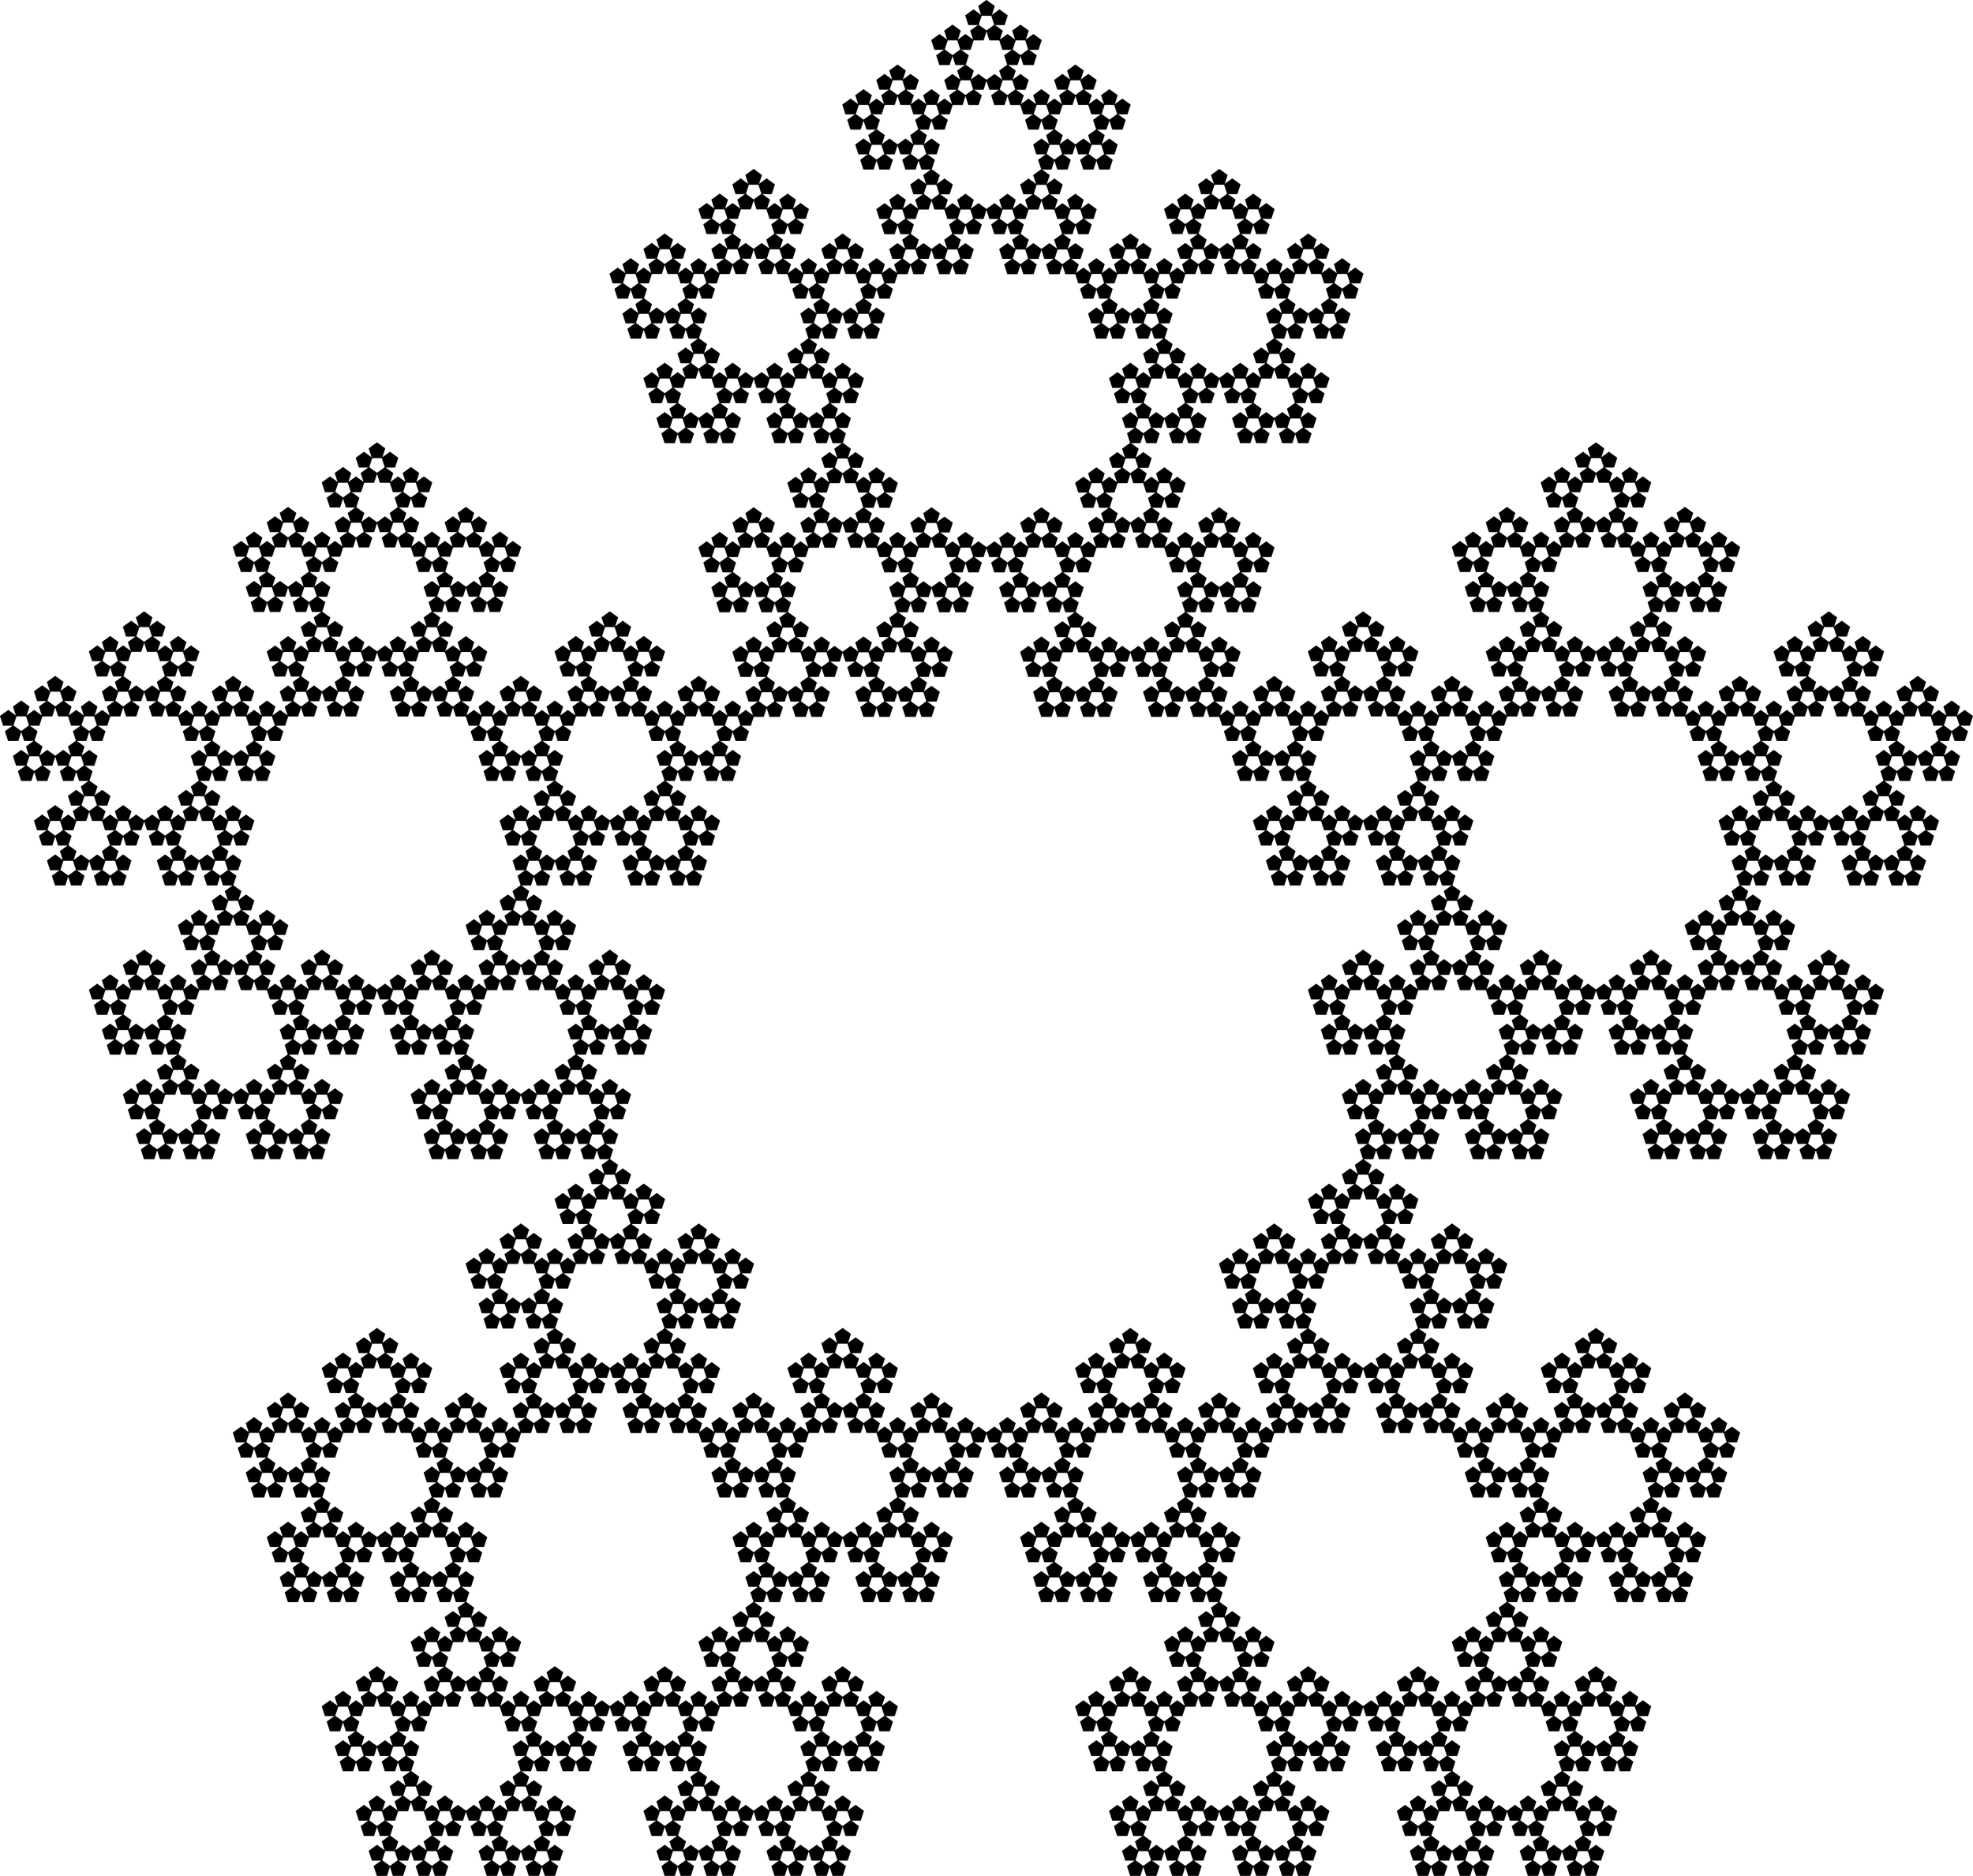 <?xml version="1.0"?>
<!DOCTYPE ipe SYSTEM "ipe.dtd">
<ipe version="70212" creator="svgtoipe 20240516">
<ipestyle>
<layout paper="1641 1562" frame="1641 1562" origin="0 0" crop="no"/>
<opacity name="10%" value="0.10"/>
<opacity name="20%" value="0.20"/>
<opacity name="30%" value="0.30"/>
<opacity name="40%" value="0.40"/>
<opacity name="50%" value="0.50"/>
<opacity name="60%" value="0.60"/>
<opacity name="70%" value="0.70"/>
<opacity name="80%" value="0.80"/>
<opacity name="90%" value="0.90"/>
<pathstyle cap="0" join="0" fillrule="wind"/>
</ipestyle>
<page>
<group matrix="1 0 0 -1 179 1142">
<path stroke="0 0 0" fill="0 0 0" join="1">
149.134 1130 m
141 1130 l
138.486 1122.26 l
145.067 1117.48 l
151.648 1122.26 l
h
</path>
<path stroke="0 0 0" fill="0 0 0" join="1">
458.134 179 m
450 179 l
447.486 171.264 l
454.067 166.483 l
460.648 171.264 l
h
</path>
<path stroke="0 0 0" fill="0 0 0" join="1">
767.134 1130 m
759 1130 l
756.486 1122.26 l
763.067 1117.48 l
769.648 1122.26 l
h
</path>
<path stroke="0 0 0" fill="0 0 0" join="1">
958.134 542 m
950 542 l
947.486 534.264 l
954.067 529.483 l
960.648 534.264 l
h
</path>
<path stroke="0 0 0" fill="0 0 0" join="1">
-41.8658 542 m
-50 542 l
-52.5136 534.264 l
-45.9329 529.483 l
-39.3521 534.264 l
h
</path>
<path stroke="0 0 0" fill="0 0 0" join="1">
267.172 766.718 m
259.038 766.718 l
256.524 758.982 l
263.105 754.201 l
269.686 758.982 l
h
</path>
<path stroke="0 0 0" fill="0 0 0" join="1">
576.172 -184.282 m
568.038 -184.282 l
565.524 -192.018 l
572.105 -196.799 l
578.686 -192.018 l
h
</path>
<path stroke="0 0 0" fill="0 0 0" join="1">
885.172 766.718 m
877.038 766.718 l
874.524 758.982 l
881.105 754.201 l
887.686 758.982 l
h
</path>
<path stroke="0 0 0" fill="0 0 0" join="1">
1076.17 178.718 m
1068.04 178.718 l
1065.52 170.982 l
1072.11 166.201 l
1078.69 170.982 l
h
</path>
<path stroke="0 0 0" fill="0 0 0" join="1">
76.1722 178.718 m
68.038 178.718 l
65.5244 170.982 l
72.1051 166.201 l
78.6859 170.982 l
h
</path>
<path stroke="0 0 0" fill="0 0 0" join="1">
385.21 1130 m
377.076 1130 l
374.562 1122.26 l
381.143 1117.48 l
387.724 1122.26 l
h
</path>
<path stroke="0 0 0" fill="0 0 0" join="1">
694.21 179 m
686.076 179 l
683.562 171.264 l
690.143 166.483 l
696.724 171.264 l
h
</path>
<path stroke="0 0 0" fill="0 0 0" join="1">
1003.21 1130 m
995.076 1130 l
992.562 1122.26 l
999.143 1117.48 l
1005.72 1122.26 l
h
</path>
<path stroke="0 0 0" fill="0 0 0" join="1">
1194.21 542 m
1186.08 542 l
1183.56 534.264 l
1190.14 529.483 l
1196.72 534.264 l
h
</path>
<path stroke="0 0 0" fill="0 0 0" join="1">
194.21 542 m
186.076 542 l
183.562 534.264 l
190.143 529.483 l
196.724 534.264 l
h
</path>
<path stroke="0 0 0" fill="0 0 0" join="1">
458.172 905.384 m
450.038 905.384 l
447.524 897.648 l
454.105 892.867 l
460.686 897.648 l
h
</path>
<path stroke="0 0 0" fill="0 0 0" join="1">
767.172 -45.616 m
759.038 -45.616 l
756.524 -53.3521 l
763.105 -58.1333 l
769.686 -53.3521 l
h
</path>
<path stroke="0 0 0" fill="0 0 0" join="1">
1076.17 905.384 m
1068.04 905.384 l
1065.52 897.648 l
1072.11 892.867 l
1078.69 897.648 l
h
</path>
<path stroke="0 0 0" fill="0 0 0" join="1">
1267.17 317.384 m
1259.04 317.384 l
1256.52 309.648 l
1263.11 304.867 l
1269.69 309.648 l
h
</path>
<path stroke="0 0 0" fill="0 0 0" join="1">
267.172 317.384 m
259.038 317.384 l
256.524 309.648 l
263.105 304.867 l
269.686 309.648 l
h
</path>
<path stroke="0 0 0" fill="0 0 0" join="1">
76.1722 905.384 m
68.038 905.384 l
65.5244 897.648 l
72.1051 892.867 l
78.6859 897.648 l
h
</path>
<path stroke="0 0 0" fill="0 0 0" join="1">
385.172 -45.616 m
377.038 -45.616 l
374.524 -53.3521 l
381.105 -58.1333 l
387.686 -53.3521 l
h
</path>
<path stroke="0 0 0" fill="0 0 0" join="1">
694.172 905.384 m
686.038 905.384 l
683.524 897.648 l
690.105 892.867 l
696.686 897.648 l
h
</path>
<path stroke="0 0 0" fill="0 0 0" join="1">
885.172 317.384 m
877.038 317.384 l
874.524 309.648 l
881.105 304.867 l
887.686 309.648 l
h
</path>
<path stroke="0 0 0" fill="0 0 0" join="1">
-114.828 317.384 m
-122.962 317.384 l
-125.476 309.648 l
-118.895 304.867 l
-112.314 309.648 l
h
</path>
<path stroke="0 0 0" fill="0 0 0" join="1">
194.225 991.226 m
186.091 991.226 l
183.577 983.49 l
190.158 978.709 l
196.738 983.49 l
h
</path>
<path stroke="0 0 0" fill="0 0 0" join="1">
503.225 40.2263 m
495.091 40.2263 l
492.577 32.4902 l
499.158 27.709 l
505.738 32.4902 l
h
</path>
<path stroke="0 0 0" fill="0 0 0" join="1">
812.225 991.226 m
804.091 991.226 l
801.577 983.49 l
808.158 978.709 l
814.738 983.49 l
h
</path>
<path stroke="0 0 0" fill="0 0 0" join="1">
1003.22 403.226 m
995.091 403.226 l
992.577 395.49 l
999.158 390.709 l
1005.74 395.49 l
h
</path>
<path stroke="0 0 0" fill="0 0 0" join="1">
3.22475 403.226 m
-4.90948 403.226 l
-7.4231 395.49 l
-0.842366 390.709 l
5.73837 395.49 l
h
</path>
<path stroke="0 0 0" fill="0 0 0" join="1">
312.263 627.944 m
304.129 627.944 l
301.615 620.208 l
308.196 615.427 l
314.776 620.208 l
h
</path>
<path stroke="0 0 0" fill="0 0 0" join="1">
621.263 -323.056 m
613.129 -323.056 l
610.615 -330.792 l
617.196 -335.573 l
623.776 -330.792 l
h
</path>
<path stroke="0 0 0" fill="0 0 0" join="1">
930.263 627.944 m
922.129 627.944 l
919.615 620.208 l
926.196 615.427 l
932.776 620.208 l
h
</path>
<path stroke="0 0 0" fill="0 0 0" join="1">
1121.26 39.9443 m
1113.13 39.9443 l
1110.61 32.2082 l
1117.2 27.427 l
1123.78 32.2082 l
h
</path>
<path stroke="0 0 0" fill="0 0 0" join="1">
121.263 39.9443 m
113.129 39.9443 l
110.615 32.2082 l
117.196 27.427 l
123.776 32.2082 l
h
</path>
<path stroke="0 0 0" fill="0 0 0" join="1">
430.301 991.226 m
422.167 991.226 l
419.653 983.49 l
426.234 978.709 l
432.814 983.49 l
h
</path>
<path stroke="0 0 0" fill="0 0 0" join="1">
739.301 40.2263 m
731.167 40.2263 l
728.653 32.4902 l
735.234 27.709 l
741.814 32.4902 l
h
</path>
<path stroke="0 0 0" fill="0 0 0" join="1">
1048.3 991.226 m
1040.17 991.226 l
1037.65 983.49 l
1044.23 978.709 l
1050.81 983.49 l
h
</path>
<path stroke="0 0 0" fill="0 0 0" join="1">
1239.3 403.226 m
1231.17 403.226 l
1228.65 395.49 l
1235.23 390.709 l
1241.81 395.49 l
h
</path>
<path stroke="0 0 0" fill="0 0 0" join="1">
239.301 403.226 m
231.167 403.226 l
228.653 395.49 l
235.234 390.709 l
241.814 395.49 l
h
</path>
<path stroke="0 0 0" fill="0 0 0" join="1">
503.263 766.61 m
495.129 766.61 l
492.615 758.874 l
499.196 754.093 l
505.776 758.874 l
h
</path>
<path stroke="0 0 0" fill="0 0 0" join="1">
812.263 -184.39 m
804.129 -184.39 l
801.615 -192.126 l
808.196 -196.907 l
814.776 -192.126 l
h
</path>
<path stroke="0 0 0" fill="0 0 0" join="1">
1121.26 766.61 m
1113.13 766.61 l
1110.61 758.874 l
1117.2 754.093 l
1123.78 758.874 l
h
</path>
<path stroke="0 0 0" fill="0 0 0" join="1">
1312.26 178.61 m
1304.13 178.61 l
1301.61 170.874 l
1308.2 166.093 l
1314.78 170.874 l
h
</path>
<path stroke="0 0 0" fill="0 0 0" join="1">
312.263 178.61 m
304.129 178.61 l
301.615 170.874 l
308.196 166.093 l
314.776 170.874 l
h
</path>
<path stroke="0 0 0" fill="0 0 0" join="1">
121.263 766.61 m
113.129 766.61 l
110.615 758.874 l
117.196 754.093 l
123.776 758.874 l
h
</path>
<path stroke="0 0 0" fill="0 0 0" join="1">
430.263 -184.39 m
422.129 -184.39 l
419.615 -192.126 l
426.196 -196.907 l
432.776 -192.126 l
h
</path>
<path stroke="0 0 0" fill="0 0 0" join="1">
739.263 766.61 m
731.129 766.61 l
728.615 758.874 l
735.196 754.093 l
741.776 758.874 l
h
</path>
<path stroke="0 0 0" fill="0 0 0" join="1">
930.263 178.61 m
922.129 178.61 l
919.615 170.874 l
926.196 166.093 l
932.776 170.874 l
h
</path>
<path stroke="0 0 0" fill="0 0 0" join="1">
-69.7372 178.61 m
-77.8715 178.61 l
-80.3851 170.874 l
-73.8044 166.093 l
-67.2236 170.874 l
h
</path>
<path stroke="0 0 0" fill="0 0 0" join="1">
239.315 1130 m
231.181 1130 l
228.667 1122.26 l
235.248 1117.48 l
241.829 1122.26 l
h
</path>
<path stroke="0 0 0" fill="0 0 0" join="1">
548.315 179 m
540.181 179 l
537.667 171.264 l
544.248 166.483 l
550.829 171.264 l
h
</path>
<path stroke="0 0 0" fill="0 0 0" join="1">
857.315 1130 m
849.181 1130 l
846.667 1122.26 l
853.248 1117.48 l
859.829 1122.26 l
h
</path>
<path stroke="0 0 0" fill="0 0 0" join="1">
1048.32 542 m
1040.18 542 l
1037.67 534.264 l
1044.25 529.483 l
1050.83 534.264 l
h
</path>
<path stroke="0 0 0" fill="0 0 0" join="1">
48.3153 542 m
40.181 542 l
37.6674 534.264 l
44.2482 529.483 l
50.8289 534.264 l
h
</path>
<path stroke="0 0 0" fill="0 0 0" join="1">
357.353 766.718 m
349.219 766.718 l
346.705 758.982 l
353.286 754.201 l
359.867 758.982 l
h
</path>
<path stroke="0 0 0" fill="0 0 0" join="1">
666.353 -184.282 m
658.219 -184.282 l
655.705 -192.018 l
662.286 -196.799 l
668.867 -192.018 l
h
</path>
<path stroke="0 0 0" fill="0 0 0" join="1">
975.353 766.718 m
967.219 766.718 l
964.705 758.982 l
971.286 754.201 l
977.867 758.982 l
h
</path>
<path stroke="0 0 0" fill="0 0 0" join="1">
1166.35 178.718 m
1158.22 178.718 l
1155.71 170.982 l
1162.29 166.201 l
1168.87 170.982 l
h
</path>
<path stroke="0 0 0" fill="0 0 0" join="1">
166.353 178.718 m
158.219 178.718 l
155.705 170.982 l
162.286 166.201 l
168.867 170.982 l
h
</path>
<path stroke="0 0 0" fill="0 0 0" join="1">
475.391 1130 m
467.257 1130 l
464.743 1122.26 l
471.324 1117.48 l
477.905 1122.26 l
h
</path>
<path stroke="0 0 0" fill="0 0 0" join="1">
784.391 179 m
776.257 179 l
773.743 171.264 l
780.324 166.483 l
786.905 171.264 l
h
</path>
<path stroke="0 0 0" fill="0 0 0" join="1">
1093.39 1130 m
1085.26 1130 l
1082.74 1122.26 l
1089.32 1117.48 l
1095.9 1122.26 l
h
</path>
<path stroke="0 0 0" fill="0 0 0" join="1">
1284.39 542 m
1276.26 542 l
1273.74 534.264 l
1280.32 529.483 l
1286.9 534.264 l
h
</path>
<path stroke="0 0 0" fill="0 0 0" join="1">
284.391 542 m
276.257 542 l
273.743 534.264 l
280.324 529.483 l
286.905 534.264 l
h
</path>
<path stroke="0 0 0" fill="0 0 0" join="1">
548.353 905.384 m
540.219 905.384 l
537.705 897.648 l
544.286 892.867 l
550.867 897.648 l
h
</path>
<path stroke="0 0 0" fill="0 0 0" join="1">
857.353 -45.616 m
849.219 -45.616 l
846.705 -53.3521 l
853.286 -58.1333 l
859.867 -53.3521 l
h
</path>
<path stroke="0 0 0" fill="0 0 0" join="1">
1166.35 905.384 m
1158.22 905.384 l
1155.71 897.648 l
1162.29 892.867 l
1168.87 897.648 l
h
</path>
<path stroke="0 0 0" fill="0 0 0" join="1">
1357.35 317.384 m
1349.22 317.384 l
1346.71 309.648 l
1353.29 304.867 l
1359.87 309.648 l
h
</path>
<path stroke="0 0 0" fill="0 0 0" join="1">
357.353 317.384 m
349.219 317.384 l
346.705 309.648 l
353.286 304.867 l
359.867 309.648 l
h
</path>
<path stroke="0 0 0" fill="0 0 0" join="1">
166.353 905.384 m
158.219 905.384 l
155.705 897.648 l
162.286 892.867 l
168.867 897.648 l
h
</path>
<path stroke="0 0 0" fill="0 0 0" join="1">
475.353 -45.616 m
467.219 -45.616 l
464.705 -53.3521 l
471.286 -58.1333 l
477.867 -53.3521 l
h
</path>
<path stroke="0 0 0" fill="0 0 0" join="1">
784.353 905.384 m
776.219 905.384 l
773.705 897.648 l
780.286 892.867 l
786.867 897.648 l
h
</path>
<path stroke="0 0 0" fill="0 0 0" join="1">
975.353 317.384 m
967.219 317.384 l
964.705 309.648 l
971.286 304.867 l
977.867 309.648 l
h
</path>
<path stroke="0 0 0" fill="0 0 0" join="1">
-24.6467 317.384 m
-32.781 317.384 l
-35.2946 309.648 l
-28.7138 304.867 l
-22.1331 309.648 l
h
</path>
<path stroke="0 0 0" fill="0 0 0" join="1">
267.187 1044.2 m
259.053 1044.2 l
256.539 1036.46 l
263.12 1031.68 l
269.7 1036.46 l
h
</path>
<path stroke="0 0 0" fill="0 0 0" join="1">
576.187 93.1967 m
568.053 93.1967 l
565.539 85.4606 l
572.12 80.6794 l
578.7 85.4606 l
h
</path>
<path stroke="0 0 0" fill="0 0 0" join="1">
885.187 1044.2 m
877.053 1044.2 l
874.539 1036.46 l
881.12 1031.68 l
887.7 1036.46 l
h
</path>
<path stroke="0 0 0" fill="0 0 0" join="1">
1076.19 456.197 m
1068.05 456.197 l
1065.54 448.461 l
1072.12 443.679 l
1078.7 448.461 l
h
</path>
<path stroke="0 0 0" fill="0 0 0" join="1">
76.1868 456.197 m
68.0525 456.197 l
65.5389 448.461 l
72.1196 443.679 l
78.7004 448.461 l
h
</path>
<path stroke="0 0 0" fill="0 0 0" join="1">
385.225 680.915 m
377.091 680.915 l
374.577 673.179 l
381.158 668.397 l
387.738 673.179 l
h
</path>
<path stroke="0 0 0" fill="0 0 0" join="1">
694.225 -270.085 m
686.091 -270.085 l
683.577 -277.821 l
690.158 -282.603 l
696.738 -277.821 l
h
</path>
<path stroke="0 0 0" fill="0 0 0" join="1">
1003.22 680.915 m
995.091 680.915 l
992.577 673.179 l
999.158 668.397 l
1005.74 673.179 l
h
</path>
<path stroke="0 0 0" fill="0 0 0" join="1">
1194.22 92.9147 m
1186.09 92.9147 l
1183.58 85.1786 l
1190.16 80.3974 l
1196.74 85.1786 l
h
</path>
<path stroke="0 0 0" fill="0 0 0" join="1">
194.225 92.9147 m
186.091 92.9147 l
183.577 85.1786 l
190.158 80.3974 l
196.738 85.1786 l
h
</path>
<path stroke="0 0 0" fill="0 0 0" join="1">
503.263 1044.2 m
495.129 1044.2 l
492.615 1036.46 l
499.196 1031.68 l
505.776 1036.46 l
h
</path>
<path stroke="0 0 0" fill="0 0 0" join="1">
812.263 93.1967 m
804.129 93.1967 l
801.615 85.4606 l
808.196 80.6794 l
814.776 85.4606 l
h
</path>
<path stroke="0 0 0" fill="0 0 0" join="1">
1121.26 1044.2 m
1113.13 1044.2 l
1110.61 1036.46 l
1117.2 1031.68 l
1123.78 1036.46 l
h
</path>
<path stroke="0 0 0" fill="0 0 0" join="1">
1312.26 456.197 m
1304.13 456.197 l
1301.61 448.461 l
1308.2 443.679 l
1314.78 448.461 l
h
</path>
<path stroke="0 0 0" fill="0 0 0" join="1">
312.263 456.197 m
304.129 456.197 l
301.615 448.461 l
308.196 443.679 l
314.776 448.461 l
h
</path>
<path stroke="0 0 0" fill="0 0 0" join="1">
576.225 819.581 m
568.091 819.581 l
565.577 811.845 l
572.158 807.063 l
578.738 811.845 l
h
</path>
<path stroke="0 0 0" fill="0 0 0" join="1">
885.225 -131.419 m
877.091 -131.419 l
874.577 -139.155 l
881.158 -143.937 l
887.738 -139.155 l
h
</path>
<path stroke="0 0 0" fill="0 0 0" join="1">
1194.22 819.581 m
1186.09 819.581 l
1183.58 811.845 l
1190.16 807.063 l
1196.74 811.845 l
h
</path>
<path stroke="0 0 0" fill="0 0 0" join="1">
1385.22 231.581 m
1377.09 231.581 l
1374.58 223.845 l
1381.16 219.063 l
1387.74 223.845 l
h
</path>
<path stroke="0 0 0" fill="0 0 0" join="1">
385.225 231.581 m
377.091 231.581 l
374.577 223.845 l
381.158 219.063 l
387.738 223.845 l
h
</path>
<path stroke="0 0 0" fill="0 0 0" join="1">
194.225 819.581 m
186.091 819.581 l
183.577 811.845 l
190.158 807.063 l
196.738 811.845 l
h
</path>
<path stroke="0 0 0" fill="0 0 0" join="1">
503.225 -131.419 m
495.091 -131.419 l
492.577 -139.155 l
499.158 -143.937 l
505.738 -139.155 l
h
</path>
<path stroke="0 0 0" fill="0 0 0" join="1">
812.225 819.581 m
804.091 819.581 l
801.577 811.845 l
808.158 807.063 l
814.738 811.845 l
h
</path>
<path stroke="0 0 0" fill="0 0 0" join="1">
1003.22 231.581 m
995.091 231.581 l
992.577 223.845 l
999.158 219.063 l
1005.74 223.845 l
h
</path>
<path stroke="0 0 0" fill="0 0 0" join="1">
3.22475 231.581 m
-4.90948 231.581 l
-7.4231 223.845 l
-0.842366 219.063 l
5.73837 223.845 l
h
</path>
<path stroke="0 0 0" fill="0 0 0" join="1">
121.263 1044.2 m
113.129 1044.2 l
110.615 1036.46 l
117.196 1031.68 l
123.776 1036.46 l
h
</path>
<path stroke="0 0 0" fill="0 0 0" join="1">
430.263 93.1967 m
422.129 93.1967 l
419.615 85.4606 l
426.196 80.6794 l
432.776 85.4606 l
h
</path>
<path stroke="0 0 0" fill="0 0 0" join="1">
739.263 1044.2 m
731.129 1044.2 l
728.615 1036.46 l
735.196 1031.68 l
741.776 1036.46 l
h
</path>
<path stroke="0 0 0" fill="0 0 0" join="1">
930.263 456.197 m
922.129 456.197 l
919.615 448.461 l
926.196 443.679 l
932.776 448.461 l
h
</path>
<path stroke="0 0 0" fill="0 0 0" join="1">
-69.7372 456.197 m
-77.8715 456.197 l
-80.3851 448.461 l
-73.8044 443.679 l
-67.2236 448.461 l
h
</path>
<path stroke="0 0 0" fill="0 0 0" join="1">
239.301 680.915 m
231.167 680.915 l
228.653 673.179 l
235.234 668.397 l
241.814 673.179 l
h
</path>
<path stroke="0 0 0" fill="0 0 0" join="1">
548.301 -270.085 m
540.167 -270.085 l
537.653 -277.821 l
544.234 -282.603 l
550.814 -277.821 l
h
</path>
<path stroke="0 0 0" fill="0 0 0" join="1">
857.301 680.915 m
849.167 680.915 l
846.653 673.179 l
853.234 668.397 l
859.814 673.179 l
h
</path>
<path stroke="0 0 0" fill="0 0 0" join="1">
1048.3 92.9147 m
1040.17 92.9147 l
1037.65 85.1786 l
1044.23 80.3974 l
1050.81 85.1786 l
h
</path>
<path stroke="0 0 0" fill="0 0 0" join="1">
48.3008 92.9147 m
40.1665 92.9147 l
37.6529 85.1786 l
44.2336 80.3974 l
50.8144 85.1786 l
h
</path>
<path stroke="0 0 0" fill="0 0 0" join="1">
357.339 1044.2 m
349.205 1044.2 l
346.691 1036.46 l
353.272 1031.68 l
359.852 1036.46 l
h
</path>
<path stroke="0 0 0" fill="0 0 0" join="1">
666.339 93.1967 m
658.205 93.1967 l
655.691 85.4606 l
662.272 80.6794 l
668.852 85.4606 l
h
</path>
<path stroke="0 0 0" fill="0 0 0" join="1">
975.339 1044.2 m
967.205 1044.2 l
964.691 1036.46 l
971.272 1031.68 l
977.852 1036.46 l
h
</path>
<path stroke="0 0 0" fill="0 0 0" join="1">
1166.34 456.197 m
1158.2 456.197 l
1155.69 448.461 l
1162.27 443.679 l
1168.85 448.461 l
h
</path>
<path stroke="0 0 0" fill="0 0 0" join="1">
166.339 456.197 m
158.205 456.197 l
155.691 448.461 l
162.272 443.679 l
168.852 448.461 l
h
</path>
<path stroke="0 0 0" fill="0 0 0" join="1">
430.301 819.581 m
422.167 819.581 l
419.653 811.845 l
426.234 807.063 l
432.814 811.845 l
h
</path>
<path stroke="0 0 0" fill="0 0 0" join="1">
739.301 -131.419 m
731.167 -131.419 l
728.653 -139.155 l
735.234 -143.937 l
741.814 -139.155 l
h
</path>
<path stroke="0 0 0" fill="0 0 0" join="1">
1048.3 819.581 m
1040.17 819.581 l
1037.65 811.845 l
1044.23 807.063 l
1050.81 811.845 l
h
</path>
<path stroke="0 0 0" fill="0 0 0" join="1">
1239.3 231.581 m
1231.17 231.581 l
1228.65 223.845 l
1235.23 219.063 l
1241.81 223.845 l
h
</path>
<path stroke="0 0 0" fill="0 0 0" join="1">
239.301 231.581 m
231.167 231.581 l
228.653 223.845 l
235.234 219.063 l
241.814 223.845 l
h
</path>
<path stroke="0 0 0" fill="0 0 0" join="1">
48.3008 819.581 m
40.1665 819.581 l
37.6529 811.845 l
44.2336 807.063 l
50.8144 811.845 l
h
</path>
<path stroke="0 0 0" fill="0 0 0" join="1">
357.301 -131.419 m
349.167 -131.419 l
346.653 -139.155 l
353.234 -143.937 l
359.814 -139.155 l
h
</path>
<path stroke="0 0 0" fill="0 0 0" join="1">
666.301 819.581 m
658.167 819.581 l
655.653 811.845 l
662.234 807.063 l
668.814 811.845 l
h
</path>
<path stroke="0 0 0" fill="0 0 0" join="1">
857.301 231.581 m
849.167 231.581 l
846.653 223.845 l
853.234 219.063 l
859.814 223.845 l
h
</path>
<path stroke="0 0 0" fill="0 0 0" join="1">
-142.699 231.581 m
-150.833 231.581 l
-153.347 223.845 l
-146.766 219.063 l
-140.186 223.845 l
h
</path>
<path stroke="0 0 0" fill="0 0 0" join="1">
166.359 1076.99 m
158.225 1076.99 l
155.711 1069.25 l
162.292 1064.47 l
168.872 1069.25 l
h
</path>
<path stroke="0 0 0" fill="0 0 0" join="1">
475.359 125.988 m
467.225 125.988 l
464.711 118.252 l
471.292 113.471 l
477.872 118.252 l
h
</path>
<path stroke="0 0 0" fill="0 0 0" join="1">
784.359 1076.99 m
776.225 1076.99 l
773.711 1069.25 l
780.292 1064.47 l
786.872 1069.25 l
h
</path>
<path stroke="0 0 0" fill="0 0 0" join="1">
975.359 488.988 m
967.225 488.988 l
964.711 481.252 l
971.292 476.471 l
977.872 481.252 l
h
</path>
<path stroke="0 0 0" fill="0 0 0" join="1">
-24.6412 488.988 m
-32.7754 488.988 l
-35.289 481.252 l
-28.7083 476.471 l
-22.1276 481.252 l
h
</path>
<path stroke="0 0 0" fill="0 0 0" join="1">
284.397 713.706 m
276.263 713.706 l
273.749 705.97 l
280.33 701.189 l
286.91 705.97 l
h
</path>
<path stroke="0 0 0" fill="0 0 0" join="1">
593.397 -237.294 m
585.263 -237.294 l
582.749 -245.03 l
589.33 -249.811 l
595.91 -245.03 l
h
</path>
<path stroke="0 0 0" fill="0 0 0" join="1">
902.397 713.706 m
894.263 713.706 l
891.749 705.97 l
898.33 701.189 l
904.91 705.97 l
h
</path>
<path stroke="0 0 0" fill="0 0 0" join="1">
1093.4 125.706 m
1085.26 125.706 l
1082.75 117.97 l
1089.33 113.189 l
1095.91 117.97 l
h
</path>
<path stroke="0 0 0" fill="0 0 0" join="1">
93.3968 125.706 m
85.2626 125.706 l
82.749 117.97 l
89.3297 113.189 l
95.9104 117.97 l
h
</path>
<path stroke="0 0 0" fill="0 0 0" join="1">
402.435 1076.99 m
394.301 1076.99 l
391.787 1069.25 l
398.368 1064.47 l
404.948 1069.25 l
h
</path>
<path stroke="0 0 0" fill="0 0 0" join="1">
711.435 125.988 m
703.301 125.988 l
700.787 118.252 l
707.368 113.471 l
713.948 118.252 l
h
</path>
<path stroke="0 0 0" fill="0 0 0" join="1">
1020.43 1076.99 m
1012.3 1076.99 l
1009.79 1069.25 l
1016.37 1064.47 l
1022.95 1069.25 l
h
</path>
<path stroke="0 0 0" fill="0 0 0" join="1">
1211.43 488.988 m
1203.3 488.988 l
1200.79 481.252 l
1207.37 476.471 l
1213.95 481.252 l
h
</path>
<path stroke="0 0 0" fill="0 0 0" join="1">
211.435 488.988 m
203.301 488.988 l
200.787 481.252 l
207.368 476.471 l
213.948 481.252 l
h
</path>
<path stroke="0 0 0" fill="0 0 0" join="1">
475.397 852.372 m
467.263 852.372 l
464.749 844.636 l
471.33 839.855 l
477.91 844.636 l
h
</path>
<path stroke="0 0 0" fill="0 0 0" join="1">
784.397 -98.6276 m
776.263 -98.6276 l
773.749 -106.364 l
780.33 -111.145 l
786.91 -106.364 l
h
</path>
<path stroke="0 0 0" fill="0 0 0" join="1">
1093.4 852.372 m
1085.26 852.372 l
1082.75 844.636 l
1089.33 839.855 l
1095.91 844.636 l
h
</path>
<path stroke="0 0 0" fill="0 0 0" join="1">
1284.4 264.372 m
1276.26 264.372 l
1273.75 256.636 l
1280.33 251.855 l
1286.91 256.636 l
h
</path>
<path stroke="0 0 0" fill="0 0 0" join="1">
284.397 264.372 m
276.263 264.372 l
273.749 256.636 l
280.33 251.855 l
286.91 256.636 l
h
</path>
<path stroke="0 0 0" fill="0 0 0" join="1">
93.3968 852.372 m
85.2626 852.372 l
82.749 844.636 l
89.3297 839.855 l
95.9104 844.636 l
h
</path>
<path stroke="0 0 0" fill="0 0 0" join="1">
402.397 -98.6276 m
394.263 -98.6276 l
391.749 -106.364 l
398.33 -111.145 l
404.91 -106.364 l
h
</path>
<path stroke="0 0 0" fill="0 0 0" join="1">
711.397 852.372 m
703.263 852.372 l
700.749 844.636 l
707.33 839.855 l
713.91 844.636 l
h
</path>
<path stroke="0 0 0" fill="0 0 0" join="1">
902.397 264.372 m
894.263 264.372 l
891.749 256.636 l
898.33 251.855 l
904.91 256.636 l
h
</path>
<path stroke="0 0 0" fill="0 0 0" join="1">
-97.6032 264.372 m
-105.737 264.372 l
-108.251 256.636 l
-101.67 251.855 l
-95.0896 256.636 l
h
</path>
<path stroke="0 0 0" fill="0 0 0" join="1">
211.449 938.215 m
203.315 938.215 l
200.801 930.479 l
207.382 925.697 l
213.963 930.479 l
h
</path>
<path stroke="0 0 0" fill="0 0 0" join="1">
520.449 -12.7853 m
512.315 -12.7853 l
509.801 -20.5214 l
516.382 -25.3026 l
522.963 -20.5214 l
h
</path>
<path stroke="0 0 0" fill="0 0 0" join="1">
829.449 938.215 m
821.315 938.215 l
818.801 930.479 l
825.382 925.697 l
831.963 930.479 l
h
</path>
<path stroke="0 0 0" fill="0 0 0" join="1">
1020.45 350.215 m
1012.32 350.215 l
1009.8 342.479 l
1016.38 337.697 l
1022.96 342.479 l
h
</path>
<path stroke="0 0 0" fill="0 0 0" join="1">
20.4493 350.215 m
12.3151 350.215 l
9.80148 342.479 l
16.3822 337.697 l
22.9629 342.479 l
h
</path>
<path stroke="0 0 0" fill="0 0 0" join="1">
329.487 574.933 m
321.353 574.933 l
318.839 567.197 l
325.42 562.415 l
332.001 567.197 l
h
</path>
<path stroke="0 0 0" fill="0 0 0" join="1">
638.487 -376.067 m
630.353 -376.067 l
627.839 -383.803 l
634.42 -388.585 l
641.001 -383.803 l
h
</path>
<path stroke="0 0 0" fill="0 0 0" join="1">
947.487 574.933 m
939.353 574.933 l
936.839 567.197 l
943.42 562.415 l
950.001 567.197 l
h
</path>
<path stroke="0 0 0" fill="0 0 0" join="1">
1138.49 -13.0673 m
1130.35 -13.0673 l
1127.84 -20.8034 l
1134.42 -25.5846 l
1141 -20.8034 l
h
</path>
<path stroke="0 0 0" fill="0 0 0" join="1">
138.487 -13.0673 m
130.353 -13.0673 l
127.839 -20.8034 l
134.42 -25.5846 l
141.001 -20.8034 l
h
</path>
<path stroke="0 0 0" fill="0 0 0" join="1">
447.525 938.215 m
439.391 938.215 l
436.877 930.479 l
443.458 925.697 l
450.039 930.479 l
h
</path>
<path stroke="0 0 0" fill="0 0 0" join="1">
756.525 -12.7853 m
748.391 -12.7853 l
745.877 -20.5214 l
752.458 -25.3026 l
759.039 -20.5214 l
h
</path>
<path stroke="0 0 0" fill="0 0 0" join="1">
1065.53 938.215 m
1057.39 938.215 l
1054.88 930.479 l
1061.46 925.697 l
1068.04 930.479 l
h
</path>
<path stroke="0 0 0" fill="0 0 0" join="1">
1256.53 350.215 m
1248.39 350.215 l
1245.88 342.479 l
1252.46 337.697 l
1259.04 342.479 l
h
</path>
<path stroke="0 0 0" fill="0 0 0" join="1">
256.525 350.215 m
248.391 350.215 l
245.877 342.479 l
252.458 337.697 l
259.039 342.479 l
h
</path>
<path stroke="0 0 0" fill="0 0 0" join="1">
520.487 713.599 m
512.353 713.599 l
509.839 705.863 l
516.42 701.081 l
523.001 705.863 l
h
</path>
<path stroke="0 0 0" fill="0 0 0" join="1">
829.487 -237.401 m
821.353 -237.401 l
818.839 -245.137 l
825.42 -249.919 l
832.001 -245.137 l
h
</path>
<path stroke="0 0 0" fill="0 0 0" join="1">
1138.49 713.599 m
1130.35 713.599 l
1127.84 705.863 l
1134.42 701.081 l
1141 705.863 l
h
</path>
<path stroke="0 0 0" fill="0 0 0" join="1">
1329.49 125.599 m
1321.35 125.599 l
1318.84 117.863 l
1325.42 113.081 l
1332 117.863 l
h
</path>
<path stroke="0 0 0" fill="0 0 0" join="1">
329.487 125.599 m
321.353 125.599 l
318.839 117.863 l
325.42 113.081 l
332.001 117.863 l
h
</path>
<path stroke="0 0 0" fill="0 0 0" join="1">
138.487 713.599 m
130.353 713.599 l
127.839 705.863 l
134.42 701.081 l
141.001 705.863 l
h
</path>
<path stroke="0 0 0" fill="0 0 0" join="1">
447.487 -237.401 m
439.353 -237.401 l
436.839 -245.137 l
443.42 -249.919 l
450.001 -245.137 l
h
</path>
<path stroke="0 0 0" fill="0 0 0" join="1">
756.487 713.599 m
748.353 713.599 l
745.839 705.863 l
752.42 701.081 l
759.001 705.863 l
h
</path>
<path stroke="0 0 0" fill="0 0 0" join="1">
947.487 125.599 m
939.353 125.599 l
936.839 117.863 l
943.42 113.081 l
950.001 117.863 l
h
</path>
<path stroke="0 0 0" fill="0 0 0" join="1">
-52.5127 125.599 m
-60.6469 125.599 l
-63.1605 117.863 l
-56.5798 113.081 l
-49.9991 117.863 l
h
</path>
<path stroke="0 0 0" fill="0 0 0" join="1">
256.54 1076.99 m
248.406 1076.99 l
245.892 1069.25 l
252.473 1064.47 l
259.053 1069.25 l
h
</path>
<path stroke="0 0 0" fill="0 0 0" join="1">
565.54 125.988 m
557.406 125.988 l
554.892 118.252 l
561.473 113.471 l
568.053 118.252 l
h
</path>
<path stroke="0 0 0" fill="0 0 0" join="1">
874.54 1076.99 m
866.406 1076.99 l
863.892 1069.25 l
870.473 1064.47 l
877.053 1069.25 l
h
</path>
<path stroke="0 0 0" fill="0 0 0" join="1">
1065.54 488.988 m
1057.41 488.988 l
1054.89 481.252 l
1061.47 476.471 l
1068.05 481.252 l
h
</path>
<path stroke="0 0 0" fill="0 0 0" join="1">
65.5398 488.988 m
57.4056 488.988 l
54.892 481.252 l
61.4727 476.471 l
68.0535 481.252 l
h
</path>
<path stroke="0 0 0" fill="0 0 0" join="1">
374.578 713.706 m
366.444 713.706 l
363.93 705.97 l
370.511 701.189 l
377.091 705.97 l
h
</path>
<path stroke="0 0 0" fill="0 0 0" join="1">
683.578 -237.294 m
675.444 -237.294 l
672.93 -245.03 l
679.511 -249.811 l
686.091 -245.03 l
h
</path>
<path stroke="0 0 0" fill="0 0 0" join="1">
992.578 713.706 m
984.444 713.706 l
981.93 705.97 l
988.511 701.189 l
995.091 705.97 l
h
</path>
<path stroke="0 0 0" fill="0 0 0" join="1">
1183.58 125.706 m
1175.44 125.706 l
1172.93 117.97 l
1179.51 113.189 l
1186.09 117.97 l
h
</path>
<path stroke="0 0 0" fill="0 0 0" join="1">
183.578 125.706 m
175.444 125.706 l
172.93 117.97 l
179.511 113.189 l
186.091 117.97 l
h
</path>
<path stroke="0 0 0" fill="0 0 0" join="1">
492.616 1076.99 m
484.482 1076.99 l
481.968 1069.25 l
488.549 1064.47 l
495.129 1069.25 l
h
</path>
<path stroke="0 0 0" fill="0 0 0" join="1">
801.616 125.988 m
793.482 125.988 l
790.968 118.252 l
797.549 113.471 l
804.129 118.252 l
h
</path>
<path stroke="0 0 0" fill="0 0 0" join="1">
1110.62 1076.99 m
1102.48 1076.99 l
1099.97 1069.25 l
1106.55 1064.47 l
1113.13 1069.25 l
h
</path>
<path stroke="0 0 0" fill="0 0 0" join="1">
1301.62 488.988 m
1293.48 488.988 l
1290.97 481.252 l
1297.55 476.471 l
1304.13 481.252 l
h
</path>
<path stroke="0 0 0" fill="0 0 0" join="1">
301.616 488.988 m
293.482 488.988 l
290.968 481.252 l
297.549 476.471 l
304.129 481.252 l
h
</path>
<path stroke="0 0 0" fill="0 0 0" join="1">
565.578 852.372 m
557.444 852.372 l
554.93 844.636 l
561.511 839.855 l
568.091 844.636 l
h
</path>
<path stroke="0 0 0" fill="0 0 0" join="1">
874.578 -98.6276 m
866.444 -98.6276 l
863.93 -106.364 l
870.511 -111.145 l
877.091 -106.364 l
h
</path>
<path stroke="0 0 0" fill="0 0 0" join="1">
1183.58 852.372 m
1175.44 852.372 l
1172.93 844.636 l
1179.51 839.855 l
1186.09 844.636 l
h
</path>
<path stroke="0 0 0" fill="0 0 0" join="1">
1374.58 264.372 m
1366.44 264.372 l
1363.93 256.636 l
1370.51 251.855 l
1377.09 256.636 l
h
</path>
<path stroke="0 0 0" fill="0 0 0" join="1">
374.578 264.372 m
366.444 264.372 l
363.93 256.636 l
370.511 251.855 l
377.091 256.636 l
h
</path>
<path stroke="0 0 0" fill="0 0 0" join="1">
183.578 852.372 m
175.444 852.372 l
172.93 844.636 l
179.511 839.855 l
186.091 844.636 l
h
</path>
<path stroke="0 0 0" fill="0 0 0" join="1">
492.578 -98.6276 m
484.444 -98.6276 l
481.93 -106.364 l
488.511 -111.145 l
495.091 -106.364 l
h
</path>
<path stroke="0 0 0" fill="0 0 0" join="1">
801.578 852.372 m
793.444 852.372 l
790.93 844.636 l
797.511 839.855 l
804.091 844.636 l
h
</path>
<path stroke="0 0 0" fill="0 0 0" join="1">
992.578 264.372 m
984.444 264.372 l
981.93 256.636 l
988.511 251.855 l
995.091 256.636 l
h
</path>
<path stroke="0 0 0" fill="0 0 0" join="1">
-7.42215 264.372 m
-15.5564 264.372 l
-18.07 256.636 l
-11.4893 251.855 l
-4.90854 256.636 l
h
</path>
<path stroke="0 0 0" fill="0 0 0" join="1">
284.411 991.185 m
276.277 991.185 l
273.763 983.449 l
280.344 978.668 l
286.925 983.449 l
h
</path>
<path stroke="0 0 0" fill="0 0 0" join="1">
593.411 40.1851 m
585.277 40.1851 l
582.763 32.449 l
589.344 27.6678 l
595.925 32.449 l
h
</path>
<path stroke="0 0 0" fill="0 0 0" join="1">
902.411 991.185 m
894.277 991.185 l
891.763 983.449 l
898.344 978.668 l
904.925 983.449 l
h
</path>
<path stroke="0 0 0" fill="0 0 0" join="1">
1093.41 403.185 m
1085.28 403.185 l
1082.76 395.449 l
1089.34 390.668 l
1095.92 395.449 l
h
</path>
<path stroke="0 0 0" fill="0 0 0" join="1">
93.4113 403.185 m
85.2771 403.185 l
82.7635 395.449 l
89.3442 390.668 l
95.9249 395.449 l
h
</path>
<path stroke="0 0 0" fill="0 0 0" join="1">
402.449 627.903 m
394.315 627.903 l
391.801 620.167 l
398.382 615.386 l
404.963 620.167 l
h
</path>
<path stroke="0 0 0" fill="0 0 0" join="1">
711.449 -323.097 m
703.315 -323.097 l
700.801 -330.833 l
707.382 -335.614 l
713.963 -330.833 l
h
</path>
<path stroke="0 0 0" fill="0 0 0" join="1">
1020.45 627.903 m
1012.32 627.903 l
1009.8 620.167 l
1016.38 615.386 l
1022.96 620.167 l
h
</path>
<path stroke="0 0 0" fill="0 0 0" join="1">
1211.45 39.9031 m
1203.32 39.9031 l
1200.8 32.167 l
1207.38 27.3858 l
1213.96 32.167 l
h
</path>
<path stroke="0 0 0" fill="0 0 0" join="1">
211.449 39.9031 m
203.315 39.9031 l
200.801 32.167 l
207.382 27.3858 l
213.963 32.167 l
h
</path>
<path stroke="0 0 0" fill="0 0 0" join="1">
520.487 991.185 m
512.353 991.185 l
509.839 983.449 l
516.42 978.668 l
523.001 983.449 l
h
</path>
<path stroke="0 0 0" fill="0 0 0" join="1">
829.487 40.1851 m
821.353 40.1851 l
818.839 32.449 l
825.42 27.6678 l
832.001 32.449 l
h
</path>
<path stroke="0 0 0" fill="0 0 0" join="1">
1138.49 991.185 m
1130.35 991.185 l
1127.84 983.449 l
1134.42 978.668 l
1141 983.449 l
h
</path>
<path stroke="0 0 0" fill="0 0 0" join="1">
1329.49 403.185 m
1321.35 403.185 l
1318.84 395.449 l
1325.42 390.668 l
1332 395.449 l
h
</path>
<path stroke="0 0 0" fill="0 0 0" join="1">
329.487 403.185 m
321.353 403.185 l
318.839 395.449 l
325.42 390.668 l
332.001 395.449 l
h
</path>
<path stroke="0 0 0" fill="0 0 0" join="1">
593.449 766.569 m
585.315 766.569 l
582.801 758.833 l
589.382 754.052 l
595.963 758.833 l
h
</path>
<path stroke="0 0 0" fill="0 0 0" join="1">
902.449 -184.431 m
894.315 -184.431 l
891.801 -192.167 l
898.382 -196.948 l
904.963 -192.167 l
h
</path>
<path stroke="0 0 0" fill="0 0 0" join="1">
1211.45 766.569 m
1203.32 766.569 l
1200.8 758.833 l
1207.38 754.052 l
1213.96 758.833 l
h
</path>
<path stroke="0 0 0" fill="0 0 0" join="1">
1402.45 178.569 m
1394.32 178.569 l
1391.8 170.833 l
1398.38 166.052 l
1404.96 170.833 l
h
</path>
<path stroke="0 0 0" fill="0 0 0" join="1">
402.449 178.569 m
394.315 178.569 l
391.801 170.833 l
398.382 166.052 l
404.963 170.833 l
h
</path>
<path stroke="0 0 0" fill="0 0 0" join="1">
211.449 766.569 m
203.315 766.569 l
200.801 758.833 l
207.382 754.052 l
213.963 758.833 l
h
</path>
<path stroke="0 0 0" fill="0 0 0" join="1">
520.449 -184.431 m
512.315 -184.431 l
509.801 -192.167 l
516.382 -196.948 l
522.963 -192.167 l
h
</path>
<path stroke="0 0 0" fill="0 0 0" join="1">
829.449 766.569 m
821.315 766.569 l
818.801 758.833 l
825.382 754.052 l
831.963 758.833 l
h
</path>
<path stroke="0 0 0" fill="0 0 0" join="1">
1020.45 178.569 m
1012.32 178.569 l
1009.8 170.833 l
1016.38 166.052 l
1022.96 170.833 l
h
</path>
<path stroke="0 0 0" fill="0 0 0" join="1">
20.4493 178.569 m
12.3151 178.569 l
9.80148 170.833 l
16.3822 166.052 l
22.9629 170.833 l
h
</path>
<path stroke="0 0 0" fill="0 0 0" join="1">
138.487 991.185 m
130.353 991.185 l
127.839 983.449 l
134.42 978.668 l
141.001 983.449 l
h
</path>
<path stroke="0 0 0" fill="0 0 0" join="1">
447.487 40.1851 m
439.353 40.1851 l
436.839 32.449 l
443.42 27.6678 l
450.001 32.449 l
h
</path>
<path stroke="0 0 0" fill="0 0 0" join="1">
756.487 991.185 m
748.353 991.185 l
745.839 983.449 l
752.42 978.668 l
759.001 983.449 l
h
</path>
<path stroke="0 0 0" fill="0 0 0" join="1">
947.487 403.185 m
939.353 403.185 l
936.839 395.449 l
943.42 390.668 l
950.001 395.449 l
h
</path>
<path stroke="0 0 0" fill="0 0 0" join="1">
-52.5127 403.185 m
-60.6469 403.185 l
-63.1605 395.449 l
-56.5798 390.668 l
-49.9991 395.449 l
h
</path>
<path stroke="0 0 0" fill="0 0 0" join="1">
256.525 627.903 m
248.391 627.903 l
245.877 620.167 l
252.458 615.386 l
259.039 620.167 l
h
</path>
<path stroke="0 0 0" fill="0 0 0" join="1">
565.525 -323.097 m
557.391 -323.097 l
554.877 -330.833 l
561.458 -335.614 l
568.039 -330.833 l
h
</path>
<path stroke="0 0 0" fill="0 0 0" join="1">
874.525 627.903 m
866.391 627.903 l
863.877 620.167 l
870.458 615.386 l
877.039 620.167 l
h
</path>
<path stroke="0 0 0" fill="0 0 0" join="1">
1065.53 39.9031 m
1057.39 39.9031 l
1054.88 32.167 l
1061.46 27.3858 l
1068.04 32.167 l
h
</path>
<path stroke="0 0 0" fill="0 0 0" join="1">
65.5253 39.9031 m
57.3911 39.9031 l
54.8775 32.167 l
61.4582 27.3858 l
68.0389 32.167 l
h
</path>
<path stroke="0 0 0" fill="0 0 0" join="1">
374.563 991.185 m
366.429 991.185 l
363.915 983.449 l
370.496 978.668 l
377.077 983.449 l
h
</path>
<path stroke="0 0 0" fill="0 0 0" join="1">
683.563 40.1851 m
675.429 40.1851 l
672.915 32.449 l
679.496 27.6678 l
686.077 32.449 l
h
</path>
<path stroke="0 0 0" fill="0 0 0" join="1">
992.563 991.185 m
984.429 991.185 l
981.915 983.449 l
988.496 978.668 l
995.077 983.449 l
h
</path>
<path stroke="0 0 0" fill="0 0 0" join="1">
1183.56 403.185 m
1175.43 403.185 l
1172.92 395.449 l
1179.5 390.668 l
1186.08 395.449 l
h
</path>
<path stroke="0 0 0" fill="0 0 0" join="1">
183.563 403.185 m
175.429 403.185 l
172.915 395.449 l
179.496 390.668 l
186.077 395.449 l
h
</path>
<path stroke="0 0 0" fill="0 0 0" join="1">
447.525 766.569 m
439.391 766.569 l
436.877 758.833 l
443.458 754.052 l
450.039 758.833 l
h
</path>
<path stroke="0 0 0" fill="0 0 0" join="1">
756.525 -184.431 m
748.391 -184.431 l
745.877 -192.167 l
752.458 -196.948 l
759.039 -192.167 l
h
</path>
<path stroke="0 0 0" fill="0 0 0" join="1">
1065.53 766.569 m
1057.39 766.569 l
1054.88 758.833 l
1061.46 754.052 l
1068.04 758.833 l
h
</path>
<path stroke="0 0 0" fill="0 0 0" join="1">
1256.53 178.569 m
1248.39 178.569 l
1245.88 170.833 l
1252.46 166.052 l
1259.04 170.833 l
h
</path>
<path stroke="0 0 0" fill="0 0 0" join="1">
256.525 178.569 m
248.391 178.569 l
245.877 170.833 l
252.458 166.052 l
259.039 170.833 l
h
</path>
<path stroke="0 0 0" fill="0 0 0" join="1">
65.5253 766.569 m
57.3911 766.569 l
54.8775 758.833 l
61.4582 754.052 l
68.0389 758.833 l
h
</path>
<path stroke="0 0 0" fill="0 0 0" join="1">
374.525 -184.431 m
366.391 -184.431 l
363.877 -192.167 l
370.458 -196.948 l
377.039 -192.167 l
h
</path>
<path stroke="0 0 0" fill="0 0 0" join="1">
683.525 766.569 m
675.391 766.569 l
672.877 758.833 l
679.458 754.052 l
686.039 758.833 l
h
</path>
<path stroke="0 0 0" fill="0 0 0" join="1">
874.525 178.569 m
866.391 178.569 l
863.877 170.833 l
870.458 166.052 l
877.039 170.833 l
h
</path>
<path stroke="0 0 0" fill="0 0 0" join="1">
-125.475 178.569 m
-133.609 178.569 l
-136.123 170.833 l
-129.542 166.052 l
-122.961 170.833 l
h
</path>
<path stroke="0 0 0" fill="0 0 0" join="1">
183.583 1130 m
175.449 1130 l
172.936 1122.26 l
179.516 1117.48 l
186.097 1122.26 l
h
</path>
<path stroke="0 0 0" fill="0 0 0" join="1">
492.583 179 m
484.449 179 l
481.936 171.264 l
488.516 166.483 l
495.097 171.264 l
h
</path>
<path stroke="0 0 0" fill="0 0 0" join="1">
801.583 1130 m
793.449 1130 l
790.936 1122.26 l
797.516 1117.48 l
804.097 1122.26 l
h
</path>
<path stroke="0 0 0" fill="0 0 0" join="1">
992.583 542 m
984.449 542 l
981.936 534.264 l
988.516 529.483 l
995.097 534.264 l
h
</path>
<path stroke="0 0 0" fill="0 0 0" join="1">
-7.41661 542 m
-15.5508 542 l
-18.0645 534.264 l
-11.4837 529.483 l
-4.90299 534.264 l
h
</path>
<path stroke="0 0 0" fill="0 0 0" join="1">
301.621 766.718 m
293.487 766.718 l
290.974 758.982 l
297.554 754.201 l
304.135 758.982 l
h
</path>
<path stroke="0 0 0" fill="0 0 0" join="1">
610.621 -184.282 m
602.487 -184.282 l
599.974 -192.018 l
606.554 -196.799 l
613.135 -192.018 l
h
</path>
<path stroke="0 0 0" fill="0 0 0" join="1">
919.621 766.718 m
911.487 766.718 l
908.974 758.982 l
915.554 754.201 l
922.135 758.982 l
h
</path>
<path stroke="0 0 0" fill="0 0 0" join="1">
1110.62 178.718 m
1102.49 178.718 l
1099.97 170.982 l
1106.55 166.201 l
1113.14 170.982 l
h
</path>
<path stroke="0 0 0" fill="0 0 0" join="1">
110.621 178.718 m
102.487 178.718 l
99.9735 170.982 l
106.554 166.201 l
113.135 170.982 l
h
</path>
<path stroke="0 0 0" fill="0 0 0" join="1">
419.659 1130 m
411.525 1130 l
409.012 1122.26 l
415.592 1117.48 l
422.173 1122.26 l
h
</path>
<path stroke="0 0 0" fill="0 0 0" join="1">
728.659 179 m
720.525 179 l
718.012 171.264 l
724.592 166.483 l
731.173 171.264 l
h
</path>
<path stroke="0 0 0" fill="0 0 0" join="1">
1037.66 1130 m
1029.53 1130 l
1027.01 1122.26 l
1033.59 1117.48 l
1040.17 1122.26 l
h
</path>
<path stroke="0 0 0" fill="0 0 0" join="1">
1228.66 542 m
1220.53 542 l
1218.01 534.264 l
1224.59 529.483 l
1231.17 534.264 l
h
</path>
<path stroke="0 0 0" fill="0 0 0" join="1">
228.659 542 m
220.525 542 l
218.012 534.264 l
224.592 529.483 l
231.173 534.264 l
h
</path>
<path stroke="0 0 0" fill="0 0 0" join="1">
492.621 905.384 m
484.487 905.384 l
481.974 897.648 l
488.554 892.867 l
495.135 897.648 l
h
</path>
<path stroke="0 0 0" fill="0 0 0" join="1">
801.621 -45.616 m
793.487 -45.616 l
790.974 -53.3521 l
797.554 -58.1333 l
804.135 -53.3521 l
h
</path>
<path stroke="0 0 0" fill="0 0 0" join="1">
1110.62 905.384 m
1102.49 905.384 l
1099.97 897.648 l
1106.55 892.867 l
1113.14 897.648 l
h
</path>
<path stroke="0 0 0" fill="0 0 0" join="1">
1301.62 317.384 m
1293.49 317.384 l
1290.97 309.648 l
1297.55 304.867 l
1304.14 309.648 l
h
</path>
<path stroke="0 0 0" fill="0 0 0" join="1">
301.621 317.384 m
293.487 317.384 l
290.974 309.648 l
297.554 304.867 l
304.135 309.648 l
h
</path>
<path stroke="0 0 0" fill="0 0 0" join="1">
110.621 905.384 m
102.487 905.384 l
99.9735 897.648 l
106.554 892.867 l
113.135 897.648 l
h
</path>
<path stroke="0 0 0" fill="0 0 0" join="1">
419.621 -45.616 m
411.487 -45.616 l
408.974 -53.3521 l
415.554 -58.1333 l
422.135 -53.3521 l
h
</path>
<path stroke="0 0 0" fill="0 0 0" join="1">
728.621 905.384 m
720.487 905.384 l
717.974 897.648 l
724.554 892.867 l
731.135 897.648 l
h
</path>
<path stroke="0 0 0" fill="0 0 0" join="1">
919.621 317.384 m
911.487 317.384 l
908.974 309.648 l
915.554 304.867 l
922.135 309.648 l
h
</path>
<path stroke="0 0 0" fill="0 0 0" join="1">
-80.3786 317.384 m
-88.5128 317.384 l
-91.0265 309.648 l
-84.4457 304.867 l
-77.865 309.648 l
h
</path>
<path stroke="0 0 0" fill="0 0 0" join="1">
228.674 991.226 m
220.54 991.226 l
218.026 983.49 l
224.607 978.709 l
231.188 983.49 l
h
</path>
<path stroke="0 0 0" fill="0 0 0" join="1">
537.674 40.2263 m
529.54 40.2263 l
527.026 32.4902 l
533.607 27.709 l
540.188 32.4902 l
h
</path>
<path stroke="0 0 0" fill="0 0 0" join="1">
846.674 991.226 m
838.54 991.226 l
836.026 983.49 l
842.607 978.709 l
849.188 983.49 l
h
</path>
<path stroke="0 0 0" fill="0 0 0" join="1">
1037.67 403.226 m
1029.54 403.226 l
1027.03 395.49 l
1033.61 390.709 l
1040.19 395.49 l
h
</path>
<path stroke="0 0 0" fill="0 0 0" join="1">
37.6739 403.226 m
29.5397 403.226 l
27.0261 395.49 l
33.6068 390.709 l
40.1875 395.49 l
h
</path>
<path stroke="0 0 0" fill="0 0 0" join="1">
346.712 627.944 m
338.578 627.944 l
336.064 620.208 l
342.645 615.427 l
349.226 620.208 l
h
</path>
<path stroke="0 0 0" fill="0 0 0" join="1">
655.712 -323.056 m
647.578 -323.056 l
645.064 -330.792 l
651.645 -335.573 l
658.226 -330.792 l
h
</path>
<path stroke="0 0 0" fill="0 0 0" join="1">
964.712 627.944 m
956.578 627.944 l
954.064 620.208 l
960.645 615.427 l
967.226 620.208 l
h
</path>
<path stroke="0 0 0" fill="0 0 0" join="1">
1155.71 39.9443 m
1147.58 39.9443 l
1145.06 32.2082 l
1151.64 27.427 l
1158.23 32.2082 l
h
</path>
<path stroke="0 0 0" fill="0 0 0" join="1">
155.712 39.9443 m
147.578 39.9443 l
145.064 32.2082 l
151.645 27.427 l
158.226 32.2082 l
h
</path>
<path stroke="0 0 0" fill="0 0 0" join="1">
464.75 991.226 m
456.616 991.226 l
454.102 983.49 l
460.683 978.709 l
467.264 983.49 l
h
</path>
<path stroke="0 0 0" fill="0 0 0" join="1">
773.75 40.2263 m
765.616 40.2263 l
763.102 32.4902 l
769.683 27.709 l
776.264 32.4902 l
h
</path>
<path stroke="0 0 0" fill="0 0 0" join="1">
1082.75 991.226 m
1074.62 991.226 l
1072.1 983.49 l
1078.68 978.709 l
1085.26 983.49 l
h
</path>
<path stroke="0 0 0" fill="0 0 0" join="1">
1273.75 403.226 m
1265.62 403.226 l
1263.1 395.49 l
1269.68 390.709 l
1276.26 395.49 l
h
</path>
<path stroke="0 0 0" fill="0 0 0" join="1">
273.75 403.226 m
265.616 403.226 l
263.102 395.49 l
269.683 390.709 l
276.264 395.49 l
h
</path>
<path stroke="0 0 0" fill="0 0 0" join="1">
537.712 766.61 m
529.578 766.61 l
527.064 758.874 l
533.645 754.093 l
540.226 758.874 l
h
</path>
<path stroke="0 0 0" fill="0 0 0" join="1">
846.712 -184.39 m
838.578 -184.39 l
836.064 -192.126 l
842.645 -196.907 l
849.226 -192.126 l
h
</path>
<path stroke="0 0 0" fill="0 0 0" join="1">
1155.71 766.61 m
1147.58 766.61 l
1145.06 758.874 l
1151.64 754.093 l
1158.23 758.874 l
h
</path>
<path stroke="0 0 0" fill="0 0 0" join="1">
1346.71 178.61 m
1338.58 178.61 l
1336.06 170.874 l
1342.64 166.093 l
1349.23 170.874 l
h
</path>
<path stroke="0 0 0" fill="0 0 0" join="1">
346.712 178.61 m
338.578 178.61 l
336.064 170.874 l
342.645 166.093 l
349.226 170.874 l
h
</path>
<path stroke="0 0 0" fill="0 0 0" join="1">
155.712 766.61 m
147.578 766.61 l
145.064 758.874 l
151.645 754.093 l
158.226 758.874 l
h
</path>
<path stroke="0 0 0" fill="0 0 0" join="1">
464.712 -184.39 m
456.578 -184.39 l
454.064 -192.126 l
460.645 -196.907 l
467.226 -192.126 l
h
</path>
<path stroke="0 0 0" fill="0 0 0" join="1">
773.712 766.61 m
765.578 766.61 l
763.064 758.874 l
769.645 754.093 l
776.226 758.874 l
h
</path>
<path stroke="0 0 0" fill="0 0 0" join="1">
964.712 178.61 m
956.578 178.61 l
954.064 170.874 l
960.645 166.093 l
967.226 170.874 l
h
</path>
<path stroke="0 0 0" fill="0 0 0" join="1">
-35.2881 178.61 m
-43.4223 178.61 l
-45.9359 170.874 l
-39.3552 166.093 l
-32.7745 170.874 l
h
</path>
<path stroke="0 0 0" fill="0 0 0" join="1">
273.764 1130 m
265.63 1130 l
263.117 1122.26 l
269.697 1117.48 l
276.278 1122.26 l
h
</path>
<path stroke="0 0 0" fill="0 0 0" join="1">
582.764 179 m
574.63 179 l
572.117 171.264 l
578.697 166.483 l
585.278 171.264 l
h
</path>
<path stroke="0 0 0" fill="0 0 0" join="1">
891.764 1130 m
883.63 1130 l
881.117 1122.26 l
887.697 1117.48 l
894.278 1122.26 l
h
</path>
<path stroke="0 0 0" fill="0 0 0" join="1">
1082.76 542 m
1074.63 542 l
1072.12 534.264 l
1078.7 529.483 l
1085.28 534.264 l
h
</path>
<path stroke="0 0 0" fill="0 0 0" join="1">
82.7644 542 m
74.6302 542 l
72.1166 534.264 l
78.6973 529.483 l
85.278 534.264 l
h
</path>
<path stroke="0 0 0" fill="0 0 0" join="1">
391.802 766.718 m
383.668 766.718 l
381.155 758.982 l
387.735 754.201 l
394.316 758.982 l
h
</path>
<path stroke="0 0 0" fill="0 0 0" join="1">
700.802 -184.282 m
692.668 -184.282 l
690.155 -192.018 l
696.735 -196.799 l
703.316 -192.018 l
h
</path>
<path stroke="0 0 0" fill="0 0 0" join="1">
1009.8 766.718 m
1001.67 766.718 l
999.155 758.982 l
1005.74 754.201 l
1012.32 758.982 l
h
</path>
<path stroke="0 0 0" fill="0 0 0" join="1">
1200.8 178.718 m
1192.67 178.718 l
1190.15 170.982 l
1196.74 166.201 l
1203.32 170.982 l
h
</path>
<path stroke="0 0 0" fill="0 0 0" join="1">
200.802 178.718 m
192.668 178.718 l
190.155 170.982 l
196.735 166.201 l
203.316 170.982 l
h
</path>
<path stroke="0 0 0" fill="0 0 0" join="1">
509.84 1130 m
501.706 1130 l
499.193 1122.26 l
505.773 1117.48 l
512.354 1122.26 l
h
</path>
<path stroke="0 0 0" fill="0 0 0" join="1">
818.84 179 m
810.706 179 l
808.193 171.264 l
814.773 166.483 l
821.354 171.264 l
h
</path>
<path stroke="0 0 0" fill="0 0 0" join="1">
1127.84 1130 m
1119.71 1130 l
1117.19 1122.26 l
1123.77 1117.48 l
1130.35 1122.26 l
h
</path>
<path stroke="0 0 0" fill="0 0 0" join="1">
1318.84 542 m
1310.71 542 l
1308.19 534.264 l
1314.77 529.483 l
1321.35 534.264 l
h
</path>
<path stroke="0 0 0" fill="0 0 0" join="1">
318.84 542 m
310.706 542 l
308.193 534.264 l
314.773 529.483 l
321.354 534.264 l
h
</path>
<path stroke="0 0 0" fill="0 0 0" join="1">
582.802 905.384 m
574.668 905.384 l
572.155 897.648 l
578.735 892.867 l
585.316 897.648 l
h
</path>
<path stroke="0 0 0" fill="0 0 0" join="1">
891.802 -45.616 m
883.668 -45.616 l
881.155 -53.3521 l
887.735 -58.1333 l
894.316 -53.3521 l
h
</path>
<path stroke="0 0 0" fill="0 0 0" join="1">
1200.8 905.384 m
1192.67 905.384 l
1190.15 897.648 l
1196.74 892.867 l
1203.32 897.648 l
h
</path>
<path stroke="0 0 0" fill="0 0 0" join="1">
1391.8 317.384 m
1383.67 317.384 l
1381.15 309.648 l
1387.74 304.867 l
1394.32 309.648 l
h
</path>
<path stroke="0 0 0" fill="0 0 0" join="1">
391.802 317.384 m
383.668 317.384 l
381.155 309.648 l
387.735 304.867 l
394.316 309.648 l
h
</path>
<path stroke="0 0 0" fill="0 0 0" join="1">
200.802 905.384 m
192.668 905.384 l
190.155 897.648 l
196.735 892.867 l
203.316 897.648 l
h
</path>
<path stroke="0 0 0" fill="0 0 0" join="1">
509.802 -45.616 m
501.668 -45.616 l
499.155 -53.3521 l
505.735 -58.1333 l
512.316 -53.3521 l
h
</path>
<path stroke="0 0 0" fill="0 0 0" join="1">
818.802 905.384 m
810.668 905.384 l
808.155 897.648 l
814.735 892.867 l
821.316 897.648 l
h
</path>
<path stroke="0 0 0" fill="0 0 0" join="1">
1009.8 317.384 m
1001.67 317.384 l
999.155 309.648 l
1005.74 304.867 l
1012.32 309.648 l
h
</path>
<path stroke="0 0 0" fill="0 0 0" join="1">
9.80242 317.384 m
1.66819 317.384 l
-0.845431 309.648 l
5.7353 304.867 l
12.316 309.648 l
h
</path>
<path stroke="0 0 0" fill="0 0 0" join="1">
301.636 1044.2 m
293.502 1044.2 l
290.988 1036.46 l
297.569 1031.68 l
304.15 1036.46 l
h
</path>
<path stroke="0 0 0" fill="0 0 0" join="1">
610.636 93.1967 m
602.502 93.1967 l
599.988 85.4606 l
606.569 80.6794 l
613.15 85.4606 l
h
</path>
<path stroke="0 0 0" fill="0 0 0" join="1">
919.636 1044.2 m
911.502 1044.2 l
908.988 1036.46 l
915.569 1031.68 l
922.15 1036.46 l
h
</path>
<path stroke="0 0 0" fill="0 0 0" join="1">
1110.64 456.197 m
1102.5 456.197 l
1099.99 448.461 l
1106.57 443.679 l
1113.15 448.461 l
h
</path>
<path stroke="0 0 0" fill="0 0 0" join="1">
110.636 456.197 m
102.502 456.197 l
99.9881 448.461 l
106.569 443.679 l
113.15 448.461 l
h
</path>
<path stroke="0 0 0" fill="0 0 0" join="1">
419.674 680.915 m
411.54 680.915 l
409.026 673.179 l
415.607 668.397 l
422.188 673.179 l
h
</path>
<path stroke="0 0 0" fill="0 0 0" join="1">
728.674 -270.085 m
720.54 -270.085 l
718.026 -277.821 l
724.607 -282.603 l
731.188 -277.821 l
h
</path>
<path stroke="0 0 0" fill="0 0 0" join="1">
1037.67 680.915 m
1029.54 680.915 l
1027.03 673.179 l
1033.61 668.397 l
1040.19 673.179 l
h
</path>
<path stroke="0 0 0" fill="0 0 0" join="1">
1228.67 92.9147 m
1220.54 92.9147 l
1218.03 85.1786 l
1224.61 80.3974 l
1231.19 85.1786 l
h
</path>
<path stroke="0 0 0" fill="0 0 0" join="1">
228.674 92.9147 m
220.54 92.9147 l
218.026 85.1786 l
224.607 80.3974 l
231.188 85.1786 l
h
</path>
<path stroke="0 0 0" fill="0 0 0" join="1">
537.712 1044.2 m
529.578 1044.2 l
527.064 1036.46 l
533.645 1031.68 l
540.226 1036.46 l
h
</path>
<path stroke="0 0 0" fill="0 0 0" join="1">
846.712 93.1967 m
838.578 93.1967 l
836.064 85.4606 l
842.645 80.6794 l
849.226 85.4606 l
h
</path>
<path stroke="0 0 0" fill="0 0 0" join="1">
1155.71 1044.2 m
1147.58 1044.2 l
1145.06 1036.46 l
1151.64 1031.68 l
1158.23 1036.46 l
h
</path>
<path stroke="0 0 0" fill="0 0 0" join="1">
1346.71 456.197 m
1338.58 456.197 l
1336.06 448.461 l
1342.64 443.679 l
1349.23 448.461 l
h
</path>
<path stroke="0 0 0" fill="0 0 0" join="1">
346.712 456.197 m
338.578 456.197 l
336.064 448.461 l
342.645 443.679 l
349.226 448.461 l
h
</path>
<path stroke="0 0 0" fill="0 0 0" join="1">
610.674 819.581 m
602.54 819.581 l
600.026 811.845 l
606.607 807.063 l
613.188 811.845 l
h
</path>
<path stroke="0 0 0" fill="0 0 0" join="1">
919.674 -131.419 m
911.54 -131.419 l
909.026 -139.155 l
915.607 -143.937 l
922.188 -139.155 l
h
</path>
<path stroke="0 0 0" fill="0 0 0" join="1">
1228.67 819.581 m
1220.54 819.581 l
1218.03 811.845 l
1224.61 807.063 l
1231.19 811.845 l
h
</path>
<path stroke="0 0 0" fill="0 0 0" join="1">
1419.67 231.581 m
1411.54 231.581 l
1409.03 223.845 l
1415.61 219.063 l
1422.19 223.845 l
h
</path>
<path stroke="0 0 0" fill="0 0 0" join="1">
419.674 231.581 m
411.54 231.581 l
409.026 223.845 l
415.607 219.063 l
422.188 223.845 l
h
</path>
<path stroke="0 0 0" fill="0 0 0" join="1">
228.674 819.581 m
220.54 819.581 l
218.026 811.845 l
224.607 807.063 l
231.188 811.845 l
h
</path>
<path stroke="0 0 0" fill="0 0 0" join="1">
537.674 -131.419 m
529.54 -131.419 l
527.026 -139.155 l
533.607 -143.937 l
540.188 -139.155 l
h
</path>
<path stroke="0 0 0" fill="0 0 0" join="1">
846.674 819.581 m
838.54 819.581 l
836.026 811.845 l
842.607 807.063 l
849.188 811.845 l
h
</path>
<path stroke="0 0 0" fill="0 0 0" join="1">
1037.67 231.581 m
1029.54 231.581 l
1027.03 223.845 l
1033.61 219.063 l
1040.19 223.845 l
h
</path>
<path stroke="0 0 0" fill="0 0 0" join="1">
37.6739 231.581 m
29.5397 231.581 l
27.0261 223.845 l
33.6068 219.063 l
40.1875 223.845 l
h
</path>
<path stroke="0 0 0" fill="0 0 0" join="1">
155.712 1044.2 m
147.578 1044.2 l
145.064 1036.46 l
151.645 1031.68 l
158.226 1036.46 l
h
</path>
<path stroke="0 0 0" fill="0 0 0" join="1">
464.712 93.1967 m
456.578 93.1967 l
454.064 85.4606 l
460.645 80.6794 l
467.226 85.4606 l
h
</path>
<path stroke="0 0 0" fill="0 0 0" join="1">
773.712 1044.2 m
765.578 1044.2 l
763.064 1036.46 l
769.645 1031.68 l
776.226 1036.46 l
h
</path>
<path stroke="0 0 0" fill="0 0 0" join="1">
964.712 456.197 m
956.578 456.197 l
954.064 448.461 l
960.645 443.679 l
967.226 448.461 l
h
</path>
<path stroke="0 0 0" fill="0 0 0" join="1">
-35.2881 456.197 m
-43.4223 456.197 l
-45.9359 448.461 l
-39.3552 443.679 l
-32.7745 448.461 l
h
</path>
<path stroke="0 0 0" fill="0 0 0" join="1">
273.75 680.915 m
265.616 680.915 l
263.102 673.179 l
269.683 668.397 l
276.264 673.179 l
h
</path>
<path stroke="0 0 0" fill="0 0 0" join="1">
582.75 -270.085 m
574.616 -270.085 l
572.102 -277.821 l
578.683 -282.603 l
585.264 -277.821 l
h
</path>
<path stroke="0 0 0" fill="0 0 0" join="1">
891.75 680.915 m
883.616 680.915 l
881.102 673.179 l
887.683 668.397 l
894.264 673.179 l
h
</path>
<path stroke="0 0 0" fill="0 0 0" join="1">
1082.75 92.9147 m
1074.62 92.9147 l
1072.1 85.1786 l
1078.68 80.3974 l
1085.26 85.1786 l
h
</path>
<path stroke="0 0 0" fill="0 0 0" join="1">
82.7499 92.9147 m
74.6157 92.9147 l
72.1021 85.1786 l
78.6828 80.3974 l
85.2635 85.1786 l
h
</path>
<path stroke="0 0 0" fill="0 0 0" join="1">
391.788 1044.2 m
383.654 1044.2 l
381.14 1036.46 l
387.721 1031.68 l
394.302 1036.46 l
h
</path>
<path stroke="0 0 0" fill="0 0 0" join="1">
700.788 93.1967 m
692.654 93.1967 l
690.14 85.4606 l
696.721 80.6794 l
703.302 85.4606 l
h
</path>
<path stroke="0 0 0" fill="0 0 0" join="1">
1009.79 1044.2 m
1001.65 1044.2 l
999.14 1036.46 l
1005.72 1031.68 l
1012.3 1036.46 l
h
</path>
<path stroke="0 0 0" fill="0 0 0" join="1">
1200.79 456.197 m
1192.65 456.197 l
1190.14 448.461 l
1196.72 443.679 l
1203.3 448.461 l
h
</path>
<path stroke="0 0 0" fill="0 0 0" join="1">
200.788 456.197 m
192.654 456.197 l
190.14 448.461 l
196.721 443.679 l
203.302 448.461 l
h
</path>
<path stroke="0 0 0" fill="0 0 0" join="1">
464.75 819.581 m
456.616 819.581 l
454.102 811.845 l
460.683 807.063 l
467.264 811.845 l
h
</path>
<path stroke="0 0 0" fill="0 0 0" join="1">
773.75 -131.419 m
765.616 -131.419 l
763.102 -139.155 l
769.683 -143.937 l
776.264 -139.155 l
h
</path>
<path stroke="0 0 0" fill="0 0 0" join="1">
1082.75 819.581 m
1074.62 819.581 l
1072.1 811.845 l
1078.68 807.063 l
1085.26 811.845 l
h
</path>
<path stroke="0 0 0" fill="0 0 0" join="1">
1273.75 231.581 m
1265.62 231.581 l
1263.1 223.845 l
1269.68 219.063 l
1276.26 223.845 l
h
</path>
<path stroke="0 0 0" fill="0 0 0" join="1">
273.75 231.581 m
265.616 231.581 l
263.102 223.845 l
269.683 219.063 l
276.264 223.845 l
h
</path>
<path stroke="0 0 0" fill="0 0 0" join="1">
82.7499 819.581 m
74.6157 819.581 l
72.1021 811.845 l
78.6828 807.063 l
85.2635 811.845 l
h
</path>
<path stroke="0 0 0" fill="0 0 0" join="1">
391.75 -131.419 m
383.616 -131.419 l
381.102 -139.155 l
387.683 -143.937 l
394.264 -139.155 l
h
</path>
<path stroke="0 0 0" fill="0 0 0" join="1">
700.75 819.581 m
692.616 819.581 l
690.102 811.845 l
696.683 807.063 l
703.264 811.845 l
h
</path>
<path stroke="0 0 0" fill="0 0 0" join="1">
891.75 231.581 m
883.616 231.581 l
881.102 223.845 l
887.683 219.063 l
894.264 223.845 l
h
</path>
<path stroke="0 0 0" fill="0 0 0" join="1">
-108.25 231.581 m
-116.384 231.581 l
-118.898 223.845 l
-112.317 219.063 l
-105.736 223.845 l
h
</path>
<path stroke="0 0 0" fill="0 0 0" join="1">
194.23 1097.22 m
186.096 1097.22 l
183.582 1089.49 l
190.163 1084.71 l
196.744 1089.49 l
h
</path>
<path stroke="0 0 0" fill="0 0 0" join="1">
503.23 146.223 m
495.096 146.223 l
492.582 138.487 l
499.163 133.706 l
505.744 138.487 l
h
</path>
<path stroke="0 0 0" fill="0 0 0" join="1">
812.23 1097.22 m
804.096 1097.22 l
801.582 1089.49 l
808.163 1084.71 l
814.744 1089.49 l
h
</path>
<path stroke="0 0 0" fill="0 0 0" join="1">
1003.23 509.223 m
995.096 509.223 l
992.582 501.487 l
999.163 496.706 l
1005.74 501.487 l
h
</path>
<path stroke="0 0 0" fill="0 0 0" join="1">
3.2303 509.223 m
-4.90394 509.223 l
-7.41756 501.487 l
-0.83682 496.706 l
5.74392 501.487 l
h
</path>
<path stroke="0 0 0" fill="0 0 0" join="1">
312.268 733.941 m
304.134 733.941 l
301.62 726.205 l
308.201 721.424 l
314.782 726.205 l
h
</path>
<path stroke="0 0 0" fill="0 0 0" join="1">
621.268 -217.059 m
613.134 -217.059 l
610.62 -224.795 l
617.201 -229.576 l
623.782 -224.795 l
h
</path>
<path stroke="0 0 0" fill="0 0 0" join="1">
930.268 733.941 m
922.134 733.941 l
919.62 726.205 l
926.201 721.424 l
932.782 726.205 l
h
</path>
<path stroke="0 0 0" fill="0 0 0" join="1">
1121.27 145.941 m
1113.13 145.941 l
1110.62 138.205 l
1117.2 133.424 l
1123.78 138.205 l
h
</path>
<path stroke="0 0 0" fill="0 0 0" join="1">
121.268 145.941 m
113.134 145.941 l
110.62 138.205 l
117.201 133.424 l
123.782 138.205 l
h
</path>
<path stroke="0 0 0" fill="0 0 0" join="1">
430.306 1097.22 m
422.172 1097.22 l
419.658 1089.49 l
426.239 1084.71 l
432.82 1089.49 l
h
</path>
<path stroke="0 0 0" fill="0 0 0" join="1">
739.306 146.223 m
731.172 146.223 l
728.658 138.487 l
735.239 133.706 l
741.82 138.487 l
h
</path>
<path stroke="0 0 0" fill="0 0 0" join="1">
1048.31 1097.22 m
1040.17 1097.22 l
1037.66 1089.49 l
1044.24 1084.71 l
1050.82 1089.49 l
h
</path>
<path stroke="0 0 0" fill="0 0 0" join="1">
1239.31 509.223 m
1231.17 509.223 l
1228.66 501.487 l
1235.24 496.706 l
1241.82 501.487 l
h
</path>
<path stroke="0 0 0" fill="0 0 0" join="1">
239.306 509.223 m
231.172 509.223 l
228.658 501.487 l
235.239 496.706 l
241.82 501.487 l
h
</path>
<path stroke="0 0 0" fill="0 0 0" join="1">
503.268 872.607 m
495.134 872.607 l
492.62 864.871 l
499.201 860.09 l
505.782 864.871 l
h
</path>
<path stroke="0 0 0" fill="0 0 0" join="1">
812.268 -78.3929 m
804.134 -78.3929 l
801.62 -86.129 l
808.201 -90.9102 l
814.782 -86.129 l
h
</path>
<path stroke="0 0 0" fill="0 0 0" join="1">
1121.27 872.607 m
1113.13 872.607 l
1110.62 864.871 l
1117.2 860.09 l
1123.78 864.871 l
h
</path>
<path stroke="0 0 0" fill="0 0 0" join="1">
1312.27 284.607 m
1304.13 284.607 l
1301.62 276.871 l
1308.2 272.09 l
1314.78 276.871 l
h
</path>
<path stroke="0 0 0" fill="0 0 0" join="1">
312.268 284.607 m
304.134 284.607 l
301.62 276.871 l
308.201 272.09 l
314.782 276.871 l
h
</path>
<path stroke="0 0 0" fill="0 0 0" join="1">
121.268 872.607 m
113.134 872.607 l
110.62 864.871 l
117.201 860.09 l
123.782 864.871 l
h
</path>
<path stroke="0 0 0" fill="0 0 0" join="1">
430.268 -78.3929 m
422.134 -78.3929 l
419.62 -86.129 l
426.201 -90.9102 l
432.782 -86.129 l
h
</path>
<path stroke="0 0 0" fill="0 0 0" join="1">
739.268 872.607 m
731.134 872.607 l
728.62 864.871 l
735.201 860.09 l
741.782 864.871 l
h
</path>
<path stroke="0 0 0" fill="0 0 0" join="1">
930.268 284.607 m
922.134 284.607 l
919.62 276.871 l
926.201 272.09 l
932.782 276.871 l
h
</path>
<path stroke="0 0 0" fill="0 0 0" join="1">
-69.7317 284.607 m
-77.8659 284.607 l
-80.3796 276.871 l
-73.7988 272.09 l
-67.2181 276.871 l
h
</path>
<path stroke="0 0 0" fill="0 0 0" join="1">
239.321 958.449 m
231.187 958.449 l
228.673 950.713 l
235.254 945.932 l
241.834 950.713 l
h
</path>
<path stroke="0 0 0" fill="0 0 0" join="1">
548.321 7.44941 m
540.187 7.44941 l
537.673 -0.286712 l
544.254 -5.06789 l
550.834 -0.286712 l
h
</path>
<path stroke="0 0 0" fill="0 0 0" join="1">
857.321 958.449 m
849.187 958.449 l
846.673 950.713 l
853.254 945.932 l
859.834 950.713 l
h
</path>
<path stroke="0 0 0" fill="0 0 0" join="1">
1048.32 370.449 m
1040.19 370.449 l
1037.67 362.713 l
1044.25 357.932 l
1050.83 362.713 l
h
</path>
<path stroke="0 0 0" fill="0 0 0" join="1">
48.3208 370.449 m
40.1866 370.449 l
37.673 362.713 l
44.2537 357.932 l
50.8344 362.713 l
h
</path>
<path stroke="0 0 0" fill="0 0 0" join="1">
357.359 595.167 m
349.225 595.167 l
346.711 587.431 l
353.292 582.65 l
359.872 587.431 l
h
</path>
<path stroke="0 0 0" fill="0 0 0" join="1">
666.359 -355.833 m
658.225 -355.833 l
655.711 -363.569 l
662.292 -368.35 l
668.872 -363.569 l
h
</path>
<path stroke="0 0 0" fill="0 0 0" join="1">
975.359 595.167 m
967.225 595.167 l
964.711 587.431 l
971.292 582.65 l
977.872 587.431 l
h
</path>
<path stroke="0 0 0" fill="0 0 0" join="1">
1166.36 7.16741 m
1158.22 7.16741 l
1155.71 -0.568712 l
1162.29 -5.34989 l
1168.87 -0.568712 l
h
</path>
<path stroke="0 0 0" fill="0 0 0" join="1">
166.359 7.16741 m
158.225 7.16741 l
155.711 -0.568712 l
162.292 -5.34989 l
168.872 -0.568712 l
h
</path>
<path stroke="0 0 0" fill="0 0 0" join="1">
475.397 958.449 m
467.263 958.449 l
464.749 950.713 l
471.33 945.932 l
477.91 950.713 l
h
</path>
<path stroke="0 0 0" fill="0 0 0" join="1">
784.397 7.44941 m
776.263 7.44941 l
773.749 -0.286712 l
780.33 -5.06789 l
786.91 -0.286712 l
h
</path>
<path stroke="0 0 0" fill="0 0 0" join="1">
1093.4 958.449 m
1085.26 958.449 l
1082.75 950.713 l
1089.33 945.932 l
1095.91 950.713 l
h
</path>
<path stroke="0 0 0" fill="0 0 0" join="1">
1284.4 370.449 m
1276.26 370.449 l
1273.75 362.713 l
1280.33 357.932 l
1286.91 362.713 l
h
</path>
<path stroke="0 0 0" fill="0 0 0" join="1">
284.397 370.449 m
276.263 370.449 l
273.749 362.713 l
280.33 357.932 l
286.91 362.713 l
h
</path>
<path stroke="0 0 0" fill="0 0 0" join="1">
548.359 733.833 m
540.225 733.833 l
537.711 726.097 l
544.292 721.316 l
550.872 726.097 l
h
</path>
<path stroke="0 0 0" fill="0 0 0" join="1">
857.359 -217.167 m
849.225 -217.167 l
846.711 -224.903 l
853.292 -229.684 l
859.872 -224.903 l
h
</path>
<path stroke="0 0 0" fill="0 0 0" join="1">
1166.36 733.833 m
1158.22 733.833 l
1155.71 726.097 l
1162.29 721.316 l
1168.87 726.097 l
h
</path>
<path stroke="0 0 0" fill="0 0 0" join="1">
1357.36 145.833 m
1349.22 145.833 l
1346.71 138.097 l
1353.29 133.316 l
1359.87 138.097 l
h
</path>
<path stroke="0 0 0" fill="0 0 0" join="1">
357.359 145.833 m
349.225 145.833 l
346.711 138.097 l
353.292 133.316 l
359.872 138.097 l
h
</path>
<path stroke="0 0 0" fill="0 0 0" join="1">
166.359 733.833 m
158.225 733.833 l
155.711 726.097 l
162.292 721.316 l
168.872 726.097 l
h
</path>
<path stroke="0 0 0" fill="0 0 0" join="1">
475.359 -217.167 m
467.225 -217.167 l
464.711 -224.903 l
471.292 -229.684 l
477.872 -224.903 l
h
</path>
<path stroke="0 0 0" fill="0 0 0" join="1">
784.359 733.833 m
776.225 733.833 l
773.711 726.097 l
780.292 721.316 l
786.872 726.097 l
h
</path>
<path stroke="0 0 0" fill="0 0 0" join="1">
975.359 145.833 m
967.225 145.833 l
964.711 138.097 l
971.292 133.316 l
977.872 138.097 l
h
</path>
<path stroke="0 0 0" fill="0 0 0" join="1">
-24.6412 145.833 m
-32.7754 145.833 l
-35.289 138.097 l
-28.7083 133.316 l
-22.1276 138.097 l
h
</path>
<path stroke="0 0 0" fill="0 0 0" join="1">
284.411 1097.22 m
276.277 1097.22 l
273.763 1089.49 l
280.344 1084.71 l
286.925 1089.49 l
h
</path>
<path stroke="0 0 0" fill="0 0 0" join="1">
593.411 146.223 m
585.277 146.223 l
582.763 138.487 l
589.344 133.706 l
595.925 138.487 l
h
</path>
<path stroke="0 0 0" fill="0 0 0" join="1">
902.411 1097.22 m
894.277 1097.22 l
891.763 1089.49 l
898.344 1084.71 l
904.925 1089.49 l
h
</path>
<path stroke="0 0 0" fill="0 0 0" join="1">
1093.41 509.223 m
1085.28 509.223 l
1082.76 501.487 l
1089.34 496.706 l
1095.92 501.487 l
h
</path>
<path stroke="0 0 0" fill="0 0 0" join="1">
93.4113 509.223 m
85.2771 509.223 l
82.7635 501.487 l
89.3442 496.706 l
95.9249 501.487 l
h
</path>
<path stroke="0 0 0" fill="0 0 0" join="1">
402.449 733.941 m
394.315 733.941 l
391.801 726.205 l
398.382 721.424 l
404.963 726.205 l
h
</path>
<path stroke="0 0 0" fill="0 0 0" join="1">
711.449 -217.059 m
703.315 -217.059 l
700.801 -224.795 l
707.382 -229.576 l
713.963 -224.795 l
h
</path>
<path stroke="0 0 0" fill="0 0 0" join="1">
1020.45 733.941 m
1012.32 733.941 l
1009.8 726.205 l
1016.38 721.424 l
1022.96 726.205 l
h
</path>
<path stroke="0 0 0" fill="0 0 0" join="1">
1211.45 145.941 m
1203.32 145.941 l
1200.8 138.205 l
1207.38 133.424 l
1213.96 138.205 l
h
</path>
<path stroke="0 0 0" fill="0 0 0" join="1">
211.449 145.941 m
203.315 145.941 l
200.801 138.205 l
207.382 133.424 l
213.963 138.205 l
h
</path>
<path stroke="0 0 0" fill="0 0 0" join="1">
520.487 1097.22 m
512.353 1097.22 l
509.839 1089.49 l
516.42 1084.71 l
523.001 1089.49 l
h
</path>
<path stroke="0 0 0" fill="0 0 0" join="1">
829.487 146.223 m
821.353 146.223 l
818.839 138.487 l
825.42 133.706 l
832.001 138.487 l
h
</path>
<path stroke="0 0 0" fill="0 0 0" join="1">
1138.49 1097.22 m
1130.35 1097.22 l
1127.84 1089.49 l
1134.42 1084.71 l
1141 1089.49 l
h
</path>
<path stroke="0 0 0" fill="0 0 0" join="1">
1329.49 509.223 m
1321.35 509.223 l
1318.84 501.487 l
1325.42 496.706 l
1332 501.487 l
h
</path>
<path stroke="0 0 0" fill="0 0 0" join="1">
329.487 509.223 m
321.353 509.223 l
318.839 501.487 l
325.42 496.706 l
332.001 501.487 l
h
</path>
<path stroke="0 0 0" fill="0 0 0" join="1">
593.449 872.607 m
585.315 872.607 l
582.801 864.871 l
589.382 860.09 l
595.963 864.871 l
h
</path>
<path stroke="0 0 0" fill="0 0 0" join="1">
902.449 -78.3929 m
894.315 -78.3929 l
891.801 -86.129 l
898.382 -90.9102 l
904.963 -86.129 l
h
</path>
<path stroke="0 0 0" fill="0 0 0" join="1">
1211.45 872.607 m
1203.32 872.607 l
1200.8 864.871 l
1207.38 860.09 l
1213.96 864.871 l
h
</path>
<path stroke="0 0 0" fill="0 0 0" join="1">
1402.45 284.607 m
1394.32 284.607 l
1391.8 276.871 l
1398.38 272.09 l
1404.96 276.871 l
h
</path>
<path stroke="0 0 0" fill="0 0 0" join="1">
402.449 284.607 m
394.315 284.607 l
391.801 276.871 l
398.382 272.09 l
404.963 276.871 l
h
</path>
<path stroke="0 0 0" fill="0 0 0" join="1">
211.449 872.607 m
203.315 872.607 l
200.801 864.871 l
207.382 860.09 l
213.963 864.871 l
h
</path>
<path stroke="0 0 0" fill="0 0 0" join="1">
520.449 -78.3929 m
512.315 -78.3929 l
509.801 -86.129 l
516.382 -90.9102 l
522.963 -86.129 l
h
</path>
<path stroke="0 0 0" fill="0 0 0" join="1">
829.449 872.607 m
821.315 872.607 l
818.801 864.871 l
825.382 860.09 l
831.963 864.871 l
h
</path>
<path stroke="0 0 0" fill="0 0 0" join="1">
1020.45 284.607 m
1012.32 284.607 l
1009.8 276.871 l
1016.38 272.09 l
1022.96 276.871 l
h
</path>
<path stroke="0 0 0" fill="0 0 0" join="1">
20.4493 284.607 m
12.3151 284.607 l
9.80148 276.871 l
16.3822 272.09 l
22.9629 276.871 l
h
</path>
<path stroke="0 0 0" fill="0 0 0" join="1">
312.283 1011.42 m
304.149 1011.42 l
301.635 1003.68 l
308.216 998.903 l
314.796 1003.68 l
h
</path>
<path stroke="0 0 0" fill="0 0 0" join="1">
621.283 60.4198 m
613.149 60.4198 l
610.635 52.6837 l
617.216 47.9025 l
623.796 52.6837 l
h
</path>
<path stroke="0 0 0" fill="0 0 0" join="1">
930.283 1011.42 m
922.149 1011.42 l
919.635 1003.68 l
926.216 998.903 l
932.796 1003.68 l
h
</path>
<path stroke="0 0 0" fill="0 0 0" join="1">
1121.28 423.42 m
1113.15 423.42 l
1110.63 415.684 l
1117.22 410.903 l
1123.8 415.684 l
h
</path>
<path stroke="0 0 0" fill="0 0 0" join="1">
121.283 423.42 m
113.149 423.42 l
110.635 415.684 l
117.216 410.903 l
123.796 415.684 l
h
</path>
<path stroke="0 0 0" fill="0 0 0" join="1">
430.321 648.138 m
422.187 648.138 l
419.673 640.402 l
426.254 635.621 l
432.834 640.402 l
h
</path>
<path stroke="0 0 0" fill="0 0 0" join="1">
739.321 -302.862 m
731.187 -302.862 l
728.673 -310.598 l
735.254 -315.379 l
741.834 -310.598 l
h
</path>
<path stroke="0 0 0" fill="0 0 0" join="1">
1048.32 648.138 m
1040.19 648.138 l
1037.67 640.402 l
1044.25 635.621 l
1050.83 640.402 l
h
</path>
<path stroke="0 0 0" fill="0 0 0" join="1">
1239.32 60.1378 m
1231.19 60.1378 l
1228.67 52.4017 l
1235.25 47.6205 l
1241.83 52.4017 l
h
</path>
<path stroke="0 0 0" fill="0 0 0" join="1">
239.321 60.1378 m
231.187 60.1378 l
228.673 52.4017 l
235.254 47.6205 l
241.834 52.4017 l
h
</path>
<path stroke="0 0 0" fill="0 0 0" join="1">
548.359 1011.42 m
540.225 1011.42 l
537.711 1003.68 l
544.292 998.903 l
550.872 1003.68 l
h
</path>
<path stroke="0 0 0" fill="0 0 0" join="1">
857.359 60.4198 m
849.225 60.4198 l
846.711 52.6837 l
853.292 47.9025 l
859.872 52.6837 l
h
</path>
<path stroke="0 0 0" fill="0 0 0" join="1">
1166.36 1011.42 m
1158.22 1011.42 l
1155.71 1003.68 l
1162.29 998.903 l
1168.87 1003.68 l
h
</path>
<path stroke="0 0 0" fill="0 0 0" join="1">
1357.36 423.42 m
1349.22 423.42 l
1346.71 415.684 l
1353.29 410.903 l
1359.87 415.684 l
h
</path>
<path stroke="0 0 0" fill="0 0 0" join="1">
357.359 423.42 m
349.225 423.42 l
346.711 415.684 l
353.292 410.903 l
359.872 415.684 l
h
</path>
<path stroke="0 0 0" fill="0 0 0" join="1">
621.321 786.804 m
613.187 786.804 l
610.673 779.068 l
617.254 774.287 l
623.834 779.068 l
h
</path>
<path stroke="0 0 0" fill="0 0 0" join="1">
930.321 -164.196 m
922.187 -164.196 l
919.673 -171.932 l
926.254 -176.713 l
932.834 -171.932 l
h
</path>
<path stroke="0 0 0" fill="0 0 0" join="1">
1239.32 786.804 m
1231.19 786.804 l
1228.67 779.068 l
1235.25 774.287 l
1241.83 779.068 l
h
</path>
<path stroke="0 0 0" fill="0 0 0" join="1">
1430.32 198.804 m
1422.19 198.804 l
1419.67 191.068 l
1426.25 186.287 l
1432.83 191.068 l
h
</path>
<path stroke="0 0 0" fill="0 0 0" join="1">
430.321 198.804 m
422.187 198.804 l
419.673 191.068 l
426.254 186.287 l
432.834 191.068 l
h
</path>
<path stroke="0 0 0" fill="0 0 0" join="1">
239.321 786.804 m
231.187 786.804 l
228.673 779.068 l
235.254 774.287 l
241.834 779.068 l
h
</path>
<path stroke="0 0 0" fill="0 0 0" join="1">
548.321 -164.196 m
540.187 -164.196 l
537.673 -171.932 l
544.254 -176.713 l
550.834 -171.932 l
h
</path>
<path stroke="0 0 0" fill="0 0 0" join="1">
857.321 786.804 m
849.187 786.804 l
846.673 779.068 l
853.254 774.287 l
859.834 779.068 l
h
</path>
<path stroke="0 0 0" fill="0 0 0" join="1">
1048.32 198.804 m
1040.19 198.804 l
1037.67 191.068 l
1044.25 186.287 l
1050.83 191.068 l
h
</path>
<path stroke="0 0 0" fill="0 0 0" join="1">
48.3208 198.804 m
40.1866 198.804 l
37.673 191.068 l
44.2537 186.287 l
50.8344 191.068 l
h
</path>
<path stroke="0 0 0" fill="0 0 0" join="1">
166.359 1011.42 m
158.225 1011.42 l
155.711 1003.68 l
162.292 998.903 l
168.872 1003.68 l
h
</path>
<path stroke="0 0 0" fill="0 0 0" join="1">
475.359 60.4198 m
467.225 60.4198 l
464.711 52.6837 l
471.292 47.9025 l
477.872 52.6837 l
h
</path>
<path stroke="0 0 0" fill="0 0 0" join="1">
784.359 1011.42 m
776.225 1011.42 l
773.711 1003.68 l
780.292 998.903 l
786.872 1003.68 l
h
</path>
<path stroke="0 0 0" fill="0 0 0" join="1">
975.359 423.42 m
967.225 423.42 l
964.711 415.684 l
971.292 410.903 l
977.872 415.684 l
h
</path>
<path stroke="0 0 0" fill="0 0 0" join="1">
-24.6412 423.42 m
-32.7754 423.42 l
-35.289 415.684 l
-28.7083 410.903 l
-22.1276 415.684 l
h
</path>
<path stroke="0 0 0" fill="0 0 0" join="1">
284.397 648.138 m
276.263 648.138 l
273.749 640.402 l
280.33 635.621 l
286.91 640.402 l
h
</path>
<path stroke="0 0 0" fill="0 0 0" join="1">
593.397 -302.862 m
585.263 -302.862 l
582.749 -310.598 l
589.33 -315.379 l
595.91 -310.598 l
h
</path>
<path stroke="0 0 0" fill="0 0 0" join="1">
902.397 648.138 m
894.263 648.138 l
891.749 640.402 l
898.33 635.621 l
904.91 640.402 l
h
</path>
<path stroke="0 0 0" fill="0 0 0" join="1">
1093.4 60.1378 m
1085.26 60.1378 l
1082.75 52.4017 l
1089.33 47.6205 l
1095.91 52.4017 l
h
</path>
<path stroke="0 0 0" fill="0 0 0" join="1">
93.3968 60.1378 m
85.2626 60.1378 l
82.749 52.4017 l
89.3297 47.6205 l
95.9104 52.4017 l
h
</path>
<path stroke="0 0 0" fill="0 0 0" join="1">
402.435 1011.42 m
394.301 1011.42 l
391.787 1003.68 l
398.368 998.903 l
404.948 1003.68 l
h
</path>
<path stroke="0 0 0" fill="0 0 0" join="1">
711.435 60.4198 m
703.301 60.4198 l
700.787 52.6837 l
707.368 47.9025 l
713.948 52.6837 l
h
</path>
<path stroke="0 0 0" fill="0 0 0" join="1">
1020.43 1011.42 m
1012.3 1011.42 l
1009.79 1003.68 l
1016.37 998.903 l
1022.95 1003.68 l
h
</path>
<path stroke="0 0 0" fill="0 0 0" join="1">
1211.43 423.42 m
1203.3 423.42 l
1200.79 415.684 l
1207.37 410.903 l
1213.95 415.684 l
h
</path>
<path stroke="0 0 0" fill="0 0 0" join="1">
211.435 423.42 m
203.301 423.42 l
200.787 415.684 l
207.368 410.903 l
213.948 415.684 l
h
</path>
<path stroke="0 0 0" fill="0 0 0" join="1">
475.397 786.804 m
467.263 786.804 l
464.749 779.068 l
471.33 774.287 l
477.91 779.068 l
h
</path>
<path stroke="0 0 0" fill="0 0 0" join="1">
784.397 -164.196 m
776.263 -164.196 l
773.749 -171.932 l
780.33 -176.713 l
786.91 -171.932 l
h
</path>
<path stroke="0 0 0" fill="0 0 0" join="1">
1093.4 786.804 m
1085.26 786.804 l
1082.75 779.068 l
1089.33 774.287 l
1095.91 779.068 l
h
</path>
<path stroke="0 0 0" fill="0 0 0" join="1">
1284.4 198.804 m
1276.26 198.804 l
1273.75 191.068 l
1280.33 186.287 l
1286.91 191.068 l
h
</path>
<path stroke="0 0 0" fill="0 0 0" join="1">
284.397 198.804 m
276.263 198.804 l
273.749 191.068 l
280.33 186.287 l
286.91 191.068 l
h
</path>
<path stroke="0 0 0" fill="0 0 0" join="1">
93.3968 786.804 m
85.2626 786.804 l
82.749 779.068 l
89.3297 774.287 l
95.9104 779.068 l
h
</path>
<path stroke="0 0 0" fill="0 0 0" join="1">
402.397 -164.196 m
394.263 -164.196 l
391.749 -171.932 l
398.33 -176.713 l
404.91 -171.932 l
h
</path>
<path stroke="0 0 0" fill="0 0 0" join="1">
711.397 786.804 m
703.263 786.804 l
700.749 779.068 l
707.33 774.287 l
713.91 779.068 l
h
</path>
<path stroke="0 0 0" fill="0 0 0" join="1">
902.397 198.804 m
894.263 198.804 l
891.749 191.068 l
898.33 186.287 l
904.91 191.068 l
h
</path>
<path stroke="0 0 0" fill="0 0 0" join="1">
-97.6032 198.804 m
-105.737 198.804 l
-108.251 191.068 l
-101.67 186.287 l
-95.0896 191.068 l
h
</path>
<path stroke="0 0 0" fill="0 0 0" join="1">
138.487 1097.22 m
130.353 1097.22 l
127.839 1089.49 l
134.42 1084.71 l
141.001 1089.49 l
h
</path>
<path stroke="0 0 0" fill="0 0 0" join="1">
447.487 146.223 m
439.353 146.223 l
436.839 138.487 l
443.42 133.706 l
450.001 138.487 l
h
</path>
<path stroke="0 0 0" fill="0 0 0" join="1">
756.487 1097.22 m
748.353 1097.22 l
745.839 1089.49 l
752.42 1084.71 l
759.001 1089.49 l
h
</path>
<path stroke="0 0 0" fill="0 0 0" join="1">
947.487 509.223 m
939.353 509.223 l
936.839 501.487 l
943.42 496.706 l
950.001 501.487 l
h
</path>
<path stroke="0 0 0" fill="0 0 0" join="1">
-52.5127 509.223 m
-60.6469 509.223 l
-63.1605 501.487 l
-56.5798 496.706 l
-49.9991 501.487 l
h
</path>
<path stroke="0 0 0" fill="0 0 0" join="1">
256.525 733.941 m
248.391 733.941 l
245.877 726.205 l
252.458 721.424 l
259.039 726.205 l
h
</path>
<path stroke="0 0 0" fill="0 0 0" join="1">
565.525 -217.059 m
557.391 -217.059 l
554.877 -224.795 l
561.458 -229.576 l
568.039 -224.795 l
h
</path>
<path stroke="0 0 0" fill="0 0 0" join="1">
874.525 733.941 m
866.391 733.941 l
863.877 726.205 l
870.458 721.424 l
877.039 726.205 l
h
</path>
<path stroke="0 0 0" fill="0 0 0" join="1">
1065.53 145.941 m
1057.39 145.941 l
1054.88 138.205 l
1061.46 133.424 l
1068.04 138.205 l
h
</path>
<path stroke="0 0 0" fill="0 0 0" join="1">
65.5253 145.941 m
57.3911 145.941 l
54.8775 138.205 l
61.4582 133.424 l
68.0389 138.205 l
h
</path>
<path stroke="0 0 0" fill="0 0 0" join="1">
374.563 1097.22 m
366.429 1097.22 l
363.915 1089.49 l
370.496 1084.71 l
377.077 1089.49 l
h
</path>
<path stroke="0 0 0" fill="0 0 0" join="1">
683.563 146.223 m
675.429 146.223 l
672.915 138.487 l
679.496 133.706 l
686.077 138.487 l
h
</path>
<path stroke="0 0 0" fill="0 0 0" join="1">
992.563 1097.22 m
984.429 1097.22 l
981.915 1089.49 l
988.496 1084.71 l
995.077 1089.49 l
h
</path>
<path stroke="0 0 0" fill="0 0 0" join="1">
1183.56 509.223 m
1175.43 509.223 l
1172.92 501.487 l
1179.5 496.706 l
1186.08 501.487 l
h
</path>
<path stroke="0 0 0" fill="0 0 0" join="1">
183.563 509.223 m
175.429 509.223 l
172.915 501.487 l
179.496 496.706 l
186.077 501.487 l
h
</path>
<path stroke="0 0 0" fill="0 0 0" join="1">
447.525 872.607 m
439.391 872.607 l
436.877 864.871 l
443.458 860.09 l
450.039 864.871 l
h
</path>
<path stroke="0 0 0" fill="0 0 0" join="1">
756.525 -78.3929 m
748.391 -78.3929 l
745.877 -86.129 l
752.458 -90.9102 l
759.039 -86.129 l
h
</path>
<path stroke="0 0 0" fill="0 0 0" join="1">
1065.53 872.607 m
1057.39 872.607 l
1054.88 864.871 l
1061.46 860.09 l
1068.04 864.871 l
h
</path>
<path stroke="0 0 0" fill="0 0 0" join="1">
1256.53 284.607 m
1248.39 284.607 l
1245.88 276.871 l
1252.46 272.09 l
1259.04 276.871 l
h
</path>
<path stroke="0 0 0" fill="0 0 0" join="1">
256.525 284.607 m
248.391 284.607 l
245.877 276.871 l
252.458 272.09 l
259.039 276.871 l
h
</path>
<path stroke="0 0 0" fill="0 0 0" join="1">
65.5253 872.607 m
57.3911 872.607 l
54.8775 864.871 l
61.4582 860.09 l
68.0389 864.871 l
h
</path>
<path stroke="0 0 0" fill="0 0 0" join="1">
374.525 -78.3929 m
366.391 -78.3929 l
363.877 -86.129 l
370.458 -90.9102 l
377.039 -86.129 l
h
</path>
<path stroke="0 0 0" fill="0 0 0" join="1">
683.525 872.607 m
675.391 872.607 l
672.877 864.871 l
679.458 860.09 l
686.039 864.871 l
h
</path>
<path stroke="0 0 0" fill="0 0 0" join="1">
874.525 284.607 m
866.391 284.607 l
863.877 276.871 l
870.458 272.09 l
877.039 276.871 l
h
</path>
<path stroke="0 0 0" fill="0 0 0" join="1">
-125.475 284.607 m
-133.609 284.607 l
-136.123 276.871 l
-129.542 272.09 l
-122.961 276.871 l
h
</path>
<path stroke="0 0 0" fill="0 0 0" join="1">
183.578 958.449 m
175.444 958.449 l
172.93 950.713 l
179.511 945.932 l
186.091 950.713 l
h
</path>
<path stroke="0 0 0" fill="0 0 0" join="1">
492.578 7.44941 m
484.444 7.44941 l
481.93 -0.286712 l
488.511 -5.06789 l
495.091 -0.286712 l
h
</path>
<path stroke="0 0 0" fill="0 0 0" join="1">
801.578 958.449 m
793.444 958.449 l
790.93 950.713 l
797.511 945.932 l
804.091 950.713 l
h
</path>
<path stroke="0 0 0" fill="0 0 0" join="1">
992.578 370.449 m
984.444 370.449 l
981.93 362.713 l
988.511 357.932 l
995.091 362.713 l
h
</path>
<path stroke="0 0 0" fill="0 0 0" join="1">
-7.42215 370.449 m
-15.5564 370.449 l
-18.07 362.713 l
-11.4893 357.932 l
-4.90854 362.713 l
h
</path>
<path stroke="0 0 0" fill="0 0 0" join="1">
301.616 595.167 m
293.482 595.167 l
290.968 587.431 l
297.549 582.65 l
304.129 587.431 l
h
</path>
<path stroke="0 0 0" fill="0 0 0" join="1">
610.616 -355.833 m
602.482 -355.833 l
599.968 -363.569 l
606.549 -368.35 l
613.129 -363.569 l
h
</path>
<path stroke="0 0 0" fill="0 0 0" join="1">
919.616 595.167 m
911.482 595.167 l
908.968 587.431 l
915.549 582.65 l
922.129 587.431 l
h
</path>
<path stroke="0 0 0" fill="0 0 0" join="1">
1110.62 7.16741 m
1102.48 7.16741 l
1099.97 -0.568712 l
1106.55 -5.34989 l
1113.13 -0.568712 l
h
</path>
<path stroke="0 0 0" fill="0 0 0" join="1">
110.616 7.16741 m
102.482 7.16741 l
99.968 -0.568712 l
106.549 -5.34989 l
113.129 -0.568712 l
h
</path>
<path stroke="0 0 0" fill="0 0 0" join="1">
419.654 958.449 m
411.52 958.449 l
409.006 950.713 l
415.587 945.932 l
422.167 950.713 l
h
</path>
<path stroke="0 0 0" fill="0 0 0" join="1">
728.654 7.44941 m
720.52 7.44941 l
718.006 -0.286712 l
724.587 -5.06789 l
731.167 -0.286712 l
h
</path>
<path stroke="0 0 0" fill="0 0 0" join="1">
1037.65 958.449 m
1029.52 958.449 l
1027.01 950.713 l
1033.59 945.932 l
1040.17 950.713 l
h
</path>
<path stroke="0 0 0" fill="0 0 0" join="1">
1228.65 370.449 m
1220.52 370.449 l
1218.01 362.713 l
1224.59 357.932 l
1231.17 362.713 l
h
</path>
<path stroke="0 0 0" fill="0 0 0" join="1">
228.654 370.449 m
220.52 370.449 l
218.006 362.713 l
224.587 357.932 l
231.167 362.713 l
h
</path>
<path stroke="0 0 0" fill="0 0 0" join="1">
492.616 733.833 m
484.482 733.833 l
481.968 726.097 l
488.549 721.316 l
495.129 726.097 l
h
</path>
<path stroke="0 0 0" fill="0 0 0" join="1">
801.616 -217.167 m
793.482 -217.167 l
790.968 -224.903 l
797.549 -229.684 l
804.129 -224.903 l
h
</path>
<path stroke="0 0 0" fill="0 0 0" join="1">
1110.62 733.833 m
1102.48 733.833 l
1099.97 726.097 l
1106.55 721.316 l
1113.13 726.097 l
h
</path>
<path stroke="0 0 0" fill="0 0 0" join="1">
1301.62 145.833 m
1293.48 145.833 l
1290.97 138.097 l
1297.55 133.316 l
1304.13 138.097 l
h
</path>
<path stroke="0 0 0" fill="0 0 0" join="1">
301.616 145.833 m
293.482 145.833 l
290.968 138.097 l
297.549 133.316 l
304.129 138.097 l
h
</path>
<path stroke="0 0 0" fill="0 0 0" join="1">
110.616 733.833 m
102.482 733.833 l
99.968 726.097 l
106.549 721.316 l
113.129 726.097 l
h
</path>
<path stroke="0 0 0" fill="0 0 0" join="1">
419.616 -217.167 m
411.482 -217.167 l
408.968 -224.903 l
415.549 -229.684 l
422.129 -224.903 l
h
</path>
<path stroke="0 0 0" fill="0 0 0" join="1">
728.616 733.833 m
720.482 733.833 l
717.968 726.097 l
724.549 721.316 l
731.129 726.097 l
h
</path>
<path stroke="0 0 0" fill="0 0 0" join="1">
919.616 145.833 m
911.482 145.833 l
908.968 138.097 l
915.549 133.316 l
922.129 138.097 l
h
</path>
<path stroke="0 0 0" fill="0 0 0" join="1">
-80.3842 145.833 m
-88.5184 145.833 l
-91.032 138.097 l
-84.4513 133.316 l
-77.8705 138.097 l
h
</path>
<path stroke="0 0 0" fill="0 0 0" join="1">
228.668 1097.22 m
220.534 1097.22 l
218.021 1089.49 l
224.601 1084.71 l
231.182 1089.49 l
h
</path>
<path stroke="0 0 0" fill="0 0 0" join="1">
537.668 146.223 m
529.534 146.223 l
527.021 138.487 l
533.601 133.706 l
540.182 138.487 l
h
</path>
<path stroke="0 0 0" fill="0 0 0" join="1">
846.668 1097.22 m
838.534 1097.22 l
836.021 1089.49 l
842.601 1084.71 l
849.182 1089.49 l
h
</path>
<path stroke="0 0 0" fill="0 0 0" join="1">
1037.67 509.223 m
1029.53 509.223 l
1027.02 501.487 l
1033.6 496.706 l
1040.18 501.487 l
h
</path>
<path stroke="0 0 0" fill="0 0 0" join="1">
37.6684 509.223 m
29.5341 509.223 l
27.0205 501.487 l
33.6012 496.706 l
40.182 501.487 l
h
</path>
<path stroke="0 0 0" fill="0 0 0" join="1">
346.706 733.941 m
338.572 733.941 l
336.059 726.205 l
342.639 721.424 l
349.22 726.205 l
h
</path>
<path stroke="0 0 0" fill="0 0 0" join="1">
655.706 -217.059 m
647.572 -217.059 l
645.059 -224.795 l
651.639 -229.576 l
658.22 -224.795 l
h
</path>
<path stroke="0 0 0" fill="0 0 0" join="1">
964.706 733.941 m
956.572 733.941 l
954.059 726.205 l
960.639 721.424 l
967.22 726.205 l
h
</path>
<path stroke="0 0 0" fill="0 0 0" join="1">
1155.71 145.941 m
1147.57 145.941 l
1145.06 138.205 l
1151.64 133.424 l
1158.22 138.205 l
h
</path>
<path stroke="0 0 0" fill="0 0 0" join="1">
155.706 145.941 m
147.572 145.941 l
145.059 138.205 l
151.639 133.424 l
158.22 138.205 l
h
</path>
<path stroke="0 0 0" fill="0 0 0" join="1">
464.744 1097.22 m
456.61 1097.22 l
454.097 1089.49 l
460.677 1084.71 l
467.258 1089.49 l
h
</path>
<path stroke="0 0 0" fill="0 0 0" join="1">
773.744 146.223 m
765.61 146.223 l
763.097 138.487 l
769.677 133.706 l
776.258 138.487 l
h
</path>
<path stroke="0 0 0" fill="0 0 0" join="1">
1082.74 1097.22 m
1074.61 1097.22 l
1072.1 1089.49 l
1078.68 1084.71 l
1085.26 1089.49 l
h
</path>
<path stroke="0 0 0" fill="0 0 0" join="1">
1273.74 509.223 m
1265.61 509.223 l
1263.1 501.487 l
1269.68 496.706 l
1276.26 501.487 l
h
</path>
<path stroke="0 0 0" fill="0 0 0" join="1">
273.744 509.223 m
265.61 509.223 l
263.097 501.487 l
269.677 496.706 l
276.258 501.487 l
h
</path>
<path stroke="0 0 0" fill="0 0 0" join="1">
537.706 872.607 m
529.572 872.607 l
527.059 864.871 l
533.639 860.09 l
540.22 864.871 l
h
</path>
<path stroke="0 0 0" fill="0 0 0" join="1">
846.706 -78.3929 m
838.572 -78.3929 l
836.059 -86.129 l
842.639 -90.9102 l
849.22 -86.129 l
h
</path>
<path stroke="0 0 0" fill="0 0 0" join="1">
1155.71 872.607 m
1147.57 872.607 l
1145.06 864.871 l
1151.64 860.09 l
1158.22 864.871 l
h
</path>
<path stroke="0 0 0" fill="0 0 0" join="1">
1346.71 284.607 m
1338.57 284.607 l
1336.06 276.871 l
1342.64 272.09 l
1349.22 276.871 l
h
</path>
<path stroke="0 0 0" fill="0 0 0" join="1">
346.706 284.607 m
338.572 284.607 l
336.059 276.871 l
342.639 272.09 l
349.22 276.871 l
h
</path>
<path stroke="0 0 0" fill="0 0 0" join="1">
155.706 872.607 m
147.572 872.607 l
145.059 864.871 l
151.639 860.09 l
158.22 864.871 l
h
</path>
<path stroke="0 0 0" fill="0 0 0" join="1">
464.706 -78.3929 m
456.572 -78.3929 l
454.059 -86.129 l
460.639 -90.9102 l
467.22 -86.129 l
h
</path>
<path stroke="0 0 0" fill="0 0 0" join="1">
773.706 872.607 m
765.572 872.607 l
763.059 864.871 l
769.639 860.09 l
776.22 864.871 l
h
</path>
<path stroke="0 0 0" fill="0 0 0" join="1">
964.706 284.607 m
956.572 284.607 l
954.059 276.871 l
960.639 272.09 l
967.22 276.871 l
h
</path>
<path stroke="0 0 0" fill="0 0 0" join="1">
-35.2936 284.607 m
-43.4279 284.607 l
-45.9415 276.871 l
-39.3608 272.09 l
-32.78 276.871 l
h
</path>
<path stroke="0 0 0" fill="0 0 0" join="1">
256.54 1011.42 m
248.406 1011.42 l
245.892 1003.68 l
252.473 998.903 l
259.053 1003.68 l
h
</path>
<path stroke="0 0 0" fill="0 0 0" join="1">
565.54 60.4198 m
557.406 60.4198 l
554.892 52.6837 l
561.473 47.9025 l
568.053 52.6837 l
h
</path>
<path stroke="0 0 0" fill="0 0 0" join="1">
874.54 1011.42 m
866.406 1011.42 l
863.892 1003.68 l
870.473 998.903 l
877.053 1003.68 l
h
</path>
<path stroke="0 0 0" fill="0 0 0" join="1">
1065.54 423.42 m
1057.41 423.42 l
1054.89 415.684 l
1061.47 410.903 l
1068.05 415.684 l
h
</path>
<path stroke="0 0 0" fill="0 0 0" join="1">
65.5398 423.42 m
57.4056 423.42 l
54.892 415.684 l
61.4727 410.903 l
68.0535 415.684 l
h
</path>
<path stroke="0 0 0" fill="0 0 0" join="1">
374.578 648.138 m
366.444 648.138 l
363.93 640.402 l
370.511 635.621 l
377.091 640.402 l
h
</path>
<path stroke="0 0 0" fill="0 0 0" join="1">
683.578 -302.862 m
675.444 -302.862 l
672.93 -310.598 l
679.511 -315.379 l
686.091 -310.598 l
h
</path>
<path stroke="0 0 0" fill="0 0 0" join="1">
992.578 648.138 m
984.444 648.138 l
981.93 640.402 l
988.511 635.621 l
995.091 640.402 l
h
</path>
<path stroke="0 0 0" fill="0 0 0" join="1">
1183.58 60.1378 m
1175.44 60.1378 l
1172.93 52.4017 l
1179.51 47.6205 l
1186.09 52.4017 l
h
</path>
<path stroke="0 0 0" fill="0 0 0" join="1">
183.578 60.1378 m
175.444 60.1378 l
172.93 52.4017 l
179.511 47.6205 l
186.091 52.4017 l
h
</path>
<path stroke="0 0 0" fill="0 0 0" join="1">
492.616 1011.42 m
484.482 1011.42 l
481.968 1003.68 l
488.549 998.903 l
495.129 1003.68 l
h
</path>
<path stroke="0 0 0" fill="0 0 0" join="1">
801.616 60.4198 m
793.482 60.4198 l
790.968 52.6837 l
797.549 47.9025 l
804.129 52.6837 l
h
</path>
<path stroke="0 0 0" fill="0 0 0" join="1">
1110.62 1011.42 m
1102.48 1011.42 l
1099.97 1003.68 l
1106.55 998.903 l
1113.13 1003.68 l
h
</path>
<path stroke="0 0 0" fill="0 0 0" join="1">
1301.62 423.42 m
1293.48 423.42 l
1290.97 415.684 l
1297.55 410.903 l
1304.13 415.684 l
h
</path>
<path stroke="0 0 0" fill="0 0 0" join="1">
301.616 423.42 m
293.482 423.42 l
290.968 415.684 l
297.549 410.903 l
304.129 415.684 l
h
</path>
<path stroke="0 0 0" fill="0 0 0" join="1">
565.578 786.804 m
557.444 786.804 l
554.93 779.068 l
561.511 774.287 l
568.091 779.068 l
h
</path>
<path stroke="0 0 0" fill="0 0 0" join="1">
874.578 -164.196 m
866.444 -164.196 l
863.93 -171.932 l
870.511 -176.713 l
877.091 -171.932 l
h
</path>
<path stroke="0 0 0" fill="0 0 0" join="1">
1183.58 786.804 m
1175.44 786.804 l
1172.93 779.068 l
1179.51 774.287 l
1186.09 779.068 l
h
</path>
<path stroke="0 0 0" fill="0 0 0" join="1">
1374.58 198.804 m
1366.44 198.804 l
1363.93 191.068 l
1370.51 186.287 l
1377.09 191.068 l
h
</path>
<path stroke="0 0 0" fill="0 0 0" join="1">
374.578 198.804 m
366.444 198.804 l
363.93 191.068 l
370.511 186.287 l
377.091 191.068 l
h
</path>
<path stroke="0 0 0" fill="0 0 0" join="1">
183.578 786.804 m
175.444 786.804 l
172.93 779.068 l
179.511 774.287 l
186.091 779.068 l
h
</path>
<path stroke="0 0 0" fill="0 0 0" join="1">
492.578 -164.196 m
484.444 -164.196 l
481.93 -171.932 l
488.511 -176.713 l
495.091 -171.932 l
h
</path>
<path stroke="0 0 0" fill="0 0 0" join="1">
801.578 786.804 m
793.444 786.804 l
790.93 779.068 l
797.511 774.287 l
804.091 779.068 l
h
</path>
<path stroke="0 0 0" fill="0 0 0" join="1">
992.578 198.804 m
984.444 198.804 l
981.93 191.068 l
988.511 186.287 l
995.091 191.068 l
h
</path>
<path stroke="0 0 0" fill="0 0 0" join="1">
-7.42215 198.804 m
-15.5564 198.804 l
-18.07 191.068 l
-11.4893 186.287 l
-4.90854 191.068 l
h
</path>
<path stroke="0 0 0" fill="0 0 0" join="1">
110.616 1011.42 m
102.482 1011.42 l
99.968 1003.68 l
106.549 998.903 l
113.129 1003.68 l
h
</path>
<path stroke="0 0 0" fill="0 0 0" join="1">
419.616 60.4198 m
411.482 60.4198 l
408.968 52.6837 l
415.549 47.9025 l
422.129 52.6837 l
h
</path>
<path stroke="0 0 0" fill="0 0 0" join="1">
728.616 1011.42 m
720.482 1011.42 l
717.968 1003.68 l
724.549 998.903 l
731.129 1003.68 l
h
</path>
<path stroke="0 0 0" fill="0 0 0" join="1">
919.616 423.42 m
911.482 423.42 l
908.968 415.684 l
915.549 410.903 l
922.129 415.684 l
h
</path>
<path stroke="0 0 0" fill="0 0 0" join="1">
-80.3842 423.42 m
-88.5184 423.42 l
-91.032 415.684 l
-84.4513 410.903 l
-77.8705 415.684 l
h
</path>
<path stroke="0 0 0" fill="0 0 0" join="1">
228.654 648.138 m
220.52 648.138 l
218.006 640.402 l
224.587 635.621 l
231.167 640.402 l
h
</path>
<path stroke="0 0 0" fill="0 0 0" join="1">
537.654 -302.862 m
529.52 -302.862 l
527.006 -310.598 l
533.587 -315.379 l
540.167 -310.598 l
h
</path>
<path stroke="0 0 0" fill="0 0 0" join="1">
846.654 648.138 m
838.52 648.138 l
836.006 640.402 l
842.587 635.621 l
849.167 640.402 l
h
</path>
<path stroke="0 0 0" fill="0 0 0" join="1">
1037.65 60.1378 m
1029.52 60.1378 l
1027.01 52.4017 l
1033.59 47.6205 l
1040.17 52.4017 l
h
</path>
<path stroke="0 0 0" fill="0 0 0" join="1">
37.6538 60.1378 m
29.5196 60.1378 l
27.006 52.4017 l
33.5867 47.6205 l
40.1675 52.4017 l
h
</path>
<path stroke="0 0 0" fill="0 0 0" join="1">
346.692 1011.42 m
338.558 1011.42 l
336.044 1003.68 l
342.625 998.903 l
349.205 1003.68 l
h
</path>
<path stroke="0 0 0" fill="0 0 0" join="1">
655.692 60.4198 m
647.558 60.4198 l
645.044 52.6837 l
651.625 47.9025 l
658.205 52.6837 l
h
</path>
<path stroke="0 0 0" fill="0 0 0" join="1">
964.692 1011.42 m
956.558 1011.42 l
954.044 1003.68 l
960.625 998.903 l
967.205 1003.68 l
h
</path>
<path stroke="0 0 0" fill="0 0 0" join="1">
1155.69 423.42 m
1147.56 423.42 l
1145.04 415.684 l
1151.62 410.903 l
1158.21 415.684 l
h
</path>
<path stroke="0 0 0" fill="0 0 0" join="1">
155.692 423.42 m
147.558 423.42 l
145.044 415.684 l
151.625 410.903 l
158.205 415.684 l
h
</path>
<path stroke="0 0 0" fill="0 0 0" join="1">
419.654 786.804 m
411.52 786.804 l
409.006 779.068 l
415.587 774.287 l
422.167 779.068 l
h
</path>
<path stroke="0 0 0" fill="0 0 0" join="1">
728.654 -164.196 m
720.52 -164.196 l
718.006 -171.932 l
724.587 -176.713 l
731.167 -171.932 l
h
</path>
<path stroke="0 0 0" fill="0 0 0" join="1">
1037.65 786.804 m
1029.52 786.804 l
1027.01 779.068 l
1033.59 774.287 l
1040.17 779.068 l
h
</path>
<path stroke="0 0 0" fill="0 0 0" join="1">
1228.65 198.804 m
1220.52 198.804 l
1218.01 191.068 l
1224.59 186.287 l
1231.17 191.068 l
h
</path>
<path stroke="0 0 0" fill="0 0 0" join="1">
228.654 198.804 m
220.52 198.804 l
218.006 191.068 l
224.587 186.287 l
231.167 191.068 l
h
</path>
<path stroke="0 0 0" fill="0 0 0" join="1">
37.6538 786.804 m
29.5196 786.804 l
27.006 779.068 l
33.5867 774.287 l
40.1675 779.068 l
h
</path>
<path stroke="0 0 0" fill="0 0 0" join="1">
346.654 -164.196 m
338.52 -164.196 l
336.006 -171.932 l
342.587 -176.713 l
349.167 -171.932 l
h
</path>
<path stroke="0 0 0" fill="0 0 0" join="1">
655.654 786.804 m
647.52 786.804 l
645.006 779.068 l
651.587 774.287 l
658.167 779.068 l
h
</path>
<path stroke="0 0 0" fill="0 0 0" join="1">
846.654 198.804 m
838.52 198.804 l
836.006 191.068 l
842.587 186.287 l
849.167 191.068 l
h
</path>
<path stroke="0 0 0" fill="0 0 0" join="1">
-153.346 198.804 m
-161.48 198.804 l
-163.994 191.068 l
-157.413 186.287 l
-150.833 191.068 l
h
</path>
<path stroke="0 0 0" fill="0 0 0" join="1">
155.714 1109.75 m
147.58 1109.75 l
145.066 1102.01 l
151.647 1097.23 l
158.228 1102.01 l
h
</path>
<path stroke="0 0 0" fill="0 0 0" join="1">
464.714 158.75 m
456.58 158.75 l
454.066 151.013 l
460.647 146.232 l
467.228 151.013 l
h
</path>
<path stroke="0 0 0" fill="0 0 0" join="1">
773.714 1109.75 m
765.58 1109.75 l
763.066 1102.01 l
769.647 1097.23 l
776.228 1102.01 l
h
</path>
<path stroke="0 0 0" fill="0 0 0" join="1">
964.714 521.75 m
956.58 521.75 l
954.066 514.013 l
960.647 509.232 l
967.228 514.013 l
h
</path>
<path stroke="0 0 0" fill="0 0 0" join="1">
-35.286 521.75 m
-43.4202 521.75 l
-45.9338 514.013 l
-39.3531 509.232 l
-32.7724 514.013 l
h
</path>
<path stroke="0 0 0" fill="0 0 0" join="1">
273.752 746.468 m
265.618 746.468 l
263.104 738.731 l
269.685 733.95 l
276.266 738.731 l
h
</path>
<path stroke="0 0 0" fill="0 0 0" join="1">
582.752 -204.532 m
574.618 -204.532 l
572.104 -212.269 l
578.685 -217.05 l
585.266 -212.269 l
h
</path>
<path stroke="0 0 0" fill="0 0 0" join="1">
891.752 746.468 m
883.618 746.468 l
881.104 738.731 l
887.685 733.95 l
894.266 738.731 l
h
</path>
<path stroke="0 0 0" fill="0 0 0" join="1">
1082.75 158.468 m
1074.62 158.468 l
1072.1 150.731 l
1078.68 145.95 l
1085.27 150.731 l
h
</path>
<path stroke="0 0 0" fill="0 0 0" join="1">
82.752 158.468 m
74.6178 158.468 l
72.1042 150.731 l
78.6849 145.95 l
85.2656 150.731 l
h
</path>
<path stroke="0 0 0" fill="0 0 0" join="1">
391.79 1109.75 m
383.656 1109.75 l
381.142 1102.01 l
387.723 1097.23 l
394.304 1102.01 l
h
</path>
<path stroke="0 0 0" fill="0 0 0" join="1">
700.79 158.75 m
692.656 158.75 l
690.142 151.013 l
696.723 146.232 l
703.304 151.013 l
h
</path>
<path stroke="0 0 0" fill="0 0 0" join="1">
1009.79 1109.75 m
1001.66 1109.75 l
999.142 1102.01 l
1005.72 1097.23 l
1012.3 1102.01 l
h
</path>
<path stroke="0 0 0" fill="0 0 0" join="1">
1200.79 521.75 m
1192.66 521.75 l
1190.14 514.013 l
1196.72 509.232 l
1203.3 514.013 l
h
</path>
<path stroke="0 0 0" fill="0 0 0" join="1">
200.79 521.75 m
192.656 521.75 l
190.142 514.013 l
196.723 509.232 l
203.304 514.013 l
h
</path>
<path stroke="0 0 0" fill="0 0 0" join="1">
464.752 885.134 m
456.618 885.134 l
454.104 877.397 l
460.685 872.616 l
467.266 877.397 l
h
</path>
<path stroke="0 0 0" fill="0 0 0" join="1">
773.752 -65.8664 m
765.618 -65.8664 l
763.104 -73.6025 l
769.685 -78.3837 l
776.266 -73.6025 l
h
</path>
<path stroke="0 0 0" fill="0 0 0" join="1">
1082.75 885.134 m
1074.62 885.134 l
1072.1 877.397 l
1078.68 872.616 l
1085.27 877.397 l
h
</path>
<path stroke="0 0 0" fill="0 0 0" join="1">
1273.75 297.134 m
1265.62 297.134 l
1263.1 289.397 l
1269.68 284.616 l
1276.27 289.397 l
h
</path>
<path stroke="0 0 0" fill="0 0 0" join="1">
273.752 297.134 m
265.618 297.134 l
263.104 289.397 l
269.685 284.616 l
276.266 289.397 l
h
</path>
<path stroke="0 0 0" fill="0 0 0" join="1">
82.752 885.134 m
74.6178 885.134 l
72.1042 877.397 l
78.6849 872.616 l
85.2656 877.397 l
h
</path>
<path stroke="0 0 0" fill="0 0 0" join="1">
391.752 -65.8664 m
383.618 -65.8664 l
381.104 -73.6025 l
387.685 -78.3837 l
394.266 -73.6025 l
h
</path>
<path stroke="0 0 0" fill="0 0 0" join="1">
700.752 885.134 m
692.618 885.134 l
690.104 877.397 l
696.685 872.616 l
703.266 877.397 l
h
</path>
<path stroke="0 0 0" fill="0 0 0" join="1">
891.752 297.134 m
883.618 297.134 l
881.104 289.397 l
887.685 284.616 l
894.266 289.397 l
h
</path>
<path stroke="0 0 0" fill="0 0 0" join="1">
-108.248 297.134 m
-116.382 297.134 l
-118.896 289.397 l
-112.315 284.616 l
-105.734 289.397 l
h
</path>
<path stroke="0 0 0" fill="0 0 0" join="1">
200.805 970.976 m
192.67 970.976 l
190.157 963.24 l
196.737 958.459 l
203.318 963.24 l
h
</path>
<path stroke="0 0 0" fill="0 0 0" join="1">
509.805 19.9759 m
501.67 19.9759 l
499.157 12.2397 l
505.737 7.45855 l
512.318 12.2397 l
h
</path>
<path stroke="0 0 0" fill="0 0 0" join="1">
818.805 970.976 m
810.67 970.976 l
808.157 963.24 l
814.737 958.459 l
821.318 963.24 l
h
</path>
<path stroke="0 0 0" fill="0 0 0" join="1">
1009.8 382.976 m
1001.67 382.976 l
999.157 375.24 l
1005.74 370.459 l
1012.32 375.24 l
h
</path>
<path stroke="0 0 0" fill="0 0 0" join="1">
9.80454 382.976 m
1.6703 382.976 l
-0.843313 375.24 l
5.73742 370.459 l
12.3182 375.24 l
h
</path>
<path stroke="0 0 0" fill="0 0 0" join="1">
318.843 607.694 m
310.708 607.694 l
308.195 599.958 l
314.775 595.177 l
321.356 599.958 l
h
</path>
<path stroke="0 0 0" fill="0 0 0" join="1">
627.843 -343.306 m
619.708 -343.306 l
617.195 -351.042 l
623.775 -355.823 l
630.356 -351.042 l
h
</path>
<path stroke="0 0 0" fill="0 0 0" join="1">
936.843 607.694 m
928.708 607.694 l
926.195 599.958 l
932.775 595.177 l
939.356 599.958 l
h
</path>
<path stroke="0 0 0" fill="0 0 0" join="1">
1127.84 19.6939 m
1119.71 19.6939 l
1117.19 11.9577 l
1123.78 7.17655 l
1130.36 11.9577 l
h
</path>
<path stroke="0 0 0" fill="0 0 0" join="1">
127.843 19.6939 m
119.708 19.6939 l
117.195 11.9577 l
123.775 7.17655 l
130.356 11.9577 l
h
</path>
<path stroke="0 0 0" fill="0 0 0" join="1">
436.881 970.976 m
428.746 970.976 l
426.233 963.24 l
432.813 958.459 l
439.394 963.24 l
h
</path>
<path stroke="0 0 0" fill="0 0 0" join="1">
745.881 19.9759 m
737.746 19.9759 l
735.233 12.2397 l
741.813 7.45855 l
748.394 12.2397 l
h
</path>
<path stroke="0 0 0" fill="0 0 0" join="1">
1054.88 970.976 m
1046.75 970.976 l
1044.23 963.24 l
1050.81 958.459 l
1057.39 963.24 l
h
</path>
<path stroke="0 0 0" fill="0 0 0" join="1">
1245.88 382.976 m
1237.75 382.976 l
1235.23 375.24 l
1241.81 370.459 l
1248.39 375.24 l
h
</path>
<path stroke="0 0 0" fill="0 0 0" join="1">
245.881 382.976 m
237.746 382.976 l
235.233 375.24 l
241.813 370.459 l
248.394 375.24 l
h
</path>
<path stroke="0 0 0" fill="0 0 0" join="1">
509.843 746.36 m
501.708 746.36 l
499.195 738.624 l
505.775 733.843 l
512.356 738.624 l
h
</path>
<path stroke="0 0 0" fill="0 0 0" join="1">
818.843 -204.64 m
810.708 -204.64 l
808.195 -212.376 l
814.775 -217.157 l
821.356 -212.376 l
h
</path>
<path stroke="0 0 0" fill="0 0 0" join="1">
1127.84 746.36 m
1119.71 746.36 l
1117.19 738.624 l
1123.78 733.843 l
1130.36 738.624 l
h
</path>
<path stroke="0 0 0" fill="0 0 0" join="1">
1318.84 158.36 m
1310.71 158.36 l
1308.19 150.624 l
1314.78 145.843 l
1321.36 150.624 l
h
</path>
<path stroke="0 0 0" fill="0 0 0" join="1">
318.843 158.36 m
310.708 158.36 l
308.195 150.624 l
314.775 145.843 l
321.356 150.624 l
h
</path>
<path stroke="0 0 0" fill="0 0 0" join="1">
127.843 746.36 m
119.708 746.36 l
117.195 738.624 l
123.775 733.843 l
130.356 738.624 l
h
</path>
<path stroke="0 0 0" fill="0 0 0" join="1">
436.843 -204.64 m
428.708 -204.64 l
426.195 -212.376 l
432.775 -217.157 l
439.356 -212.376 l
h
</path>
<path stroke="0 0 0" fill="0 0 0" join="1">
745.843 746.36 m
737.708 746.36 l
735.195 738.624 l
741.775 733.843 l
748.356 738.624 l
h
</path>
<path stroke="0 0 0" fill="0 0 0" join="1">
936.843 158.36 m
928.708 158.36 l
926.195 150.624 l
932.775 145.843 l
939.356 150.624 l
h
</path>
<path stroke="0 0 0" fill="0 0 0" join="1">
-63.1575 158.36 m
-71.2917 158.36 l
-73.8053 150.624 l
-67.2246 145.843 l
-60.6438 150.624 l
h
</path>
<path stroke="0 0 0" fill="0 0 0" join="1">
245.895 1109.75 m
237.761 1109.75 l
235.247 1102.01 l
241.828 1097.23 l
248.409 1102.01 l
h
</path>
<path stroke="0 0 0" fill="0 0 0" join="1">
554.895 158.75 m
546.761 158.75 l
544.247 151.013 l
550.828 146.232 l
557.409 151.013 l
h
</path>
<path stroke="0 0 0" fill="0 0 0" join="1">
863.895 1109.75 m
855.761 1109.75 l
853.247 1102.01 l
859.828 1097.23 l
866.409 1102.01 l
h
</path>
<path stroke="0 0 0" fill="0 0 0" join="1">
1054.9 521.75 m
1046.76 521.75 l
1044.25 514.013 l
1050.83 509.232 l
1057.41 514.013 l
h
</path>
<path stroke="0 0 0" fill="0 0 0" join="1">
54.8951 521.75 m
46.7608 521.75 l
44.2472 514.013 l
50.8279 509.232 l
57.4087 514.013 l
h
</path>
<path stroke="0 0 0" fill="0 0 0" join="1">
363.933 746.468 m
355.799 746.468 l
353.285 738.731 l
359.866 733.95 l
366.447 738.731 l
h
</path>
<path stroke="0 0 0" fill="0 0 0" join="1">
672.933 -204.532 m
664.799 -204.532 l
662.285 -212.269 l
668.866 -217.05 l
675.447 -212.269 l
h
</path>
<path stroke="0 0 0" fill="0 0 0" join="1">
981.933 746.468 m
973.799 746.468 l
971.285 738.731 l
977.866 733.95 l
984.447 738.731 l
h
</path>
<path stroke="0 0 0" fill="0 0 0" join="1">
1172.93 158.468 m
1164.8 158.468 l
1162.29 150.731 l
1168.87 145.95 l
1175.45 150.731 l
h
</path>
<path stroke="0 0 0" fill="0 0 0" join="1">
172.933 158.468 m
164.799 158.468 l
162.285 150.731 l
168.866 145.95 l
175.447 150.731 l
h
</path>
<path stroke="0 0 0" fill="0 0 0" join="1">
481.971 1109.75 m
473.837 1109.75 l
471.323 1102.01 l
477.904 1097.23 l
484.485 1102.01 l
h
</path>
<path stroke="0 0 0" fill="0 0 0" join="1">
790.971 158.75 m
782.837 158.75 l
780.323 151.013 l
786.904 146.232 l
793.485 151.013 l
h
</path>
<path stroke="0 0 0" fill="0 0 0" join="1">
1099.97 1109.75 m
1091.84 1109.75 l
1089.32 1102.01 l
1095.9 1097.23 l
1102.48 1102.01 l
h
</path>
<path stroke="0 0 0" fill="0 0 0" join="1">
1290.97 521.75 m
1282.84 521.75 l
1280.32 514.013 l
1286.9 509.232 l
1293.48 514.013 l
h
</path>
<path stroke="0 0 0" fill="0 0 0" join="1">
290.971 521.75 m
282.837 521.75 l
280.323 514.013 l
286.904 509.232 l
293.485 514.013 l
h
</path>
<path stroke="0 0 0" fill="0 0 0" join="1">
554.933 885.134 m
546.799 885.134 l
544.285 877.397 l
550.866 872.616 l
557.447 877.397 l
h
</path>
<path stroke="0 0 0" fill="0 0 0" join="1">
863.933 -65.8664 m
855.799 -65.8664 l
853.285 -73.6025 l
859.866 -78.3837 l
866.447 -73.6025 l
h
</path>
<path stroke="0 0 0" fill="0 0 0" join="1">
1172.93 885.134 m
1164.8 885.134 l
1162.29 877.397 l
1168.87 872.616 l
1175.45 877.397 l
h
</path>
<path stroke="0 0 0" fill="0 0 0" join="1">
1363.93 297.134 m
1355.8 297.134 l
1353.29 289.397 l
1359.87 284.616 l
1366.45 289.397 l
h
</path>
<path stroke="0 0 0" fill="0 0 0" join="1">
363.933 297.134 m
355.799 297.134 l
353.285 289.397 l
359.866 284.616 l
366.447 289.397 l
h
</path>
<path stroke="0 0 0" fill="0 0 0" join="1">
172.933 885.134 m
164.799 885.134 l
162.285 877.397 l
168.866 872.616 l
175.447 877.397 l
h
</path>
<path stroke="0 0 0" fill="0 0 0" join="1">
481.933 -65.8664 m
473.799 -65.8664 l
471.285 -73.6025 l
477.866 -78.3837 l
484.447 -73.6025 l
h
</path>
<path stroke="0 0 0" fill="0 0 0" join="1">
790.933 885.134 m
782.799 885.134 l
780.285 877.397 l
786.866 872.616 l
793.447 877.397 l
h
</path>
<path stroke="0 0 0" fill="0 0 0" join="1">
981.933 297.134 m
973.799 297.134 l
971.285 289.397 l
977.866 284.616 l
984.447 289.397 l
h
</path>
<path stroke="0 0 0" fill="0 0 0" join="1">
-18.0669 297.134 m
-26.2012 297.134 l
-28.7148 289.397 l
-22.1341 284.616 l
-15.5533 289.397 l
h
</path>
<path stroke="0 0 0" fill="0 0 0" join="1">
273.767 1023.95 m
265.632 1023.95 l
263.119 1016.21 l
269.699 1011.43 l
276.28 1016.21 l
h
</path>
<path stroke="0 0 0" fill="0 0 0" join="1">
582.767 72.9463 m
574.632 72.9463 l
572.119 65.2101 l
578.699 60.429 l
585.28 65.2101 l
h
</path>
<path stroke="0 0 0" fill="0 0 0" join="1">
891.767 1023.95 m
883.632 1023.95 l
881.119 1016.21 l
887.699 1011.43 l
894.28 1016.21 l
h
</path>
<path stroke="0 0 0" fill="0 0 0" join="1">
1082.77 435.946 m
1074.63 435.946 l
1072.12 428.21 l
1078.7 423.429 l
1085.28 428.21 l
h
</path>
<path stroke="0 0 0" fill="0 0 0" join="1">
82.7665 435.946 m
74.6323 435.946 l
72.1187 428.21 l
78.6994 423.429 l
85.2802 428.21 l
h
</path>
<path stroke="0 0 0" fill="0 0 0" join="1">
391.805 660.664 m
383.67 660.664 l
381.157 652.928 l
387.737 648.147 l
394.318 652.928 l
h
</path>
<path stroke="0 0 0" fill="0 0 0" join="1">
700.805 -290.336 m
692.67 -290.336 l
690.157 -298.072 l
696.737 -302.853 l
703.318 -298.072 l
h
</path>
<path stroke="0 0 0" fill="0 0 0" join="1">
1009.8 660.664 m
1001.67 660.664 l
999.157 652.928 l
1005.74 648.147 l
1012.32 652.928 l
h
</path>
<path stroke="0 0 0" fill="0 0 0" join="1">
1200.8 72.6643 m
1192.67 72.6643 l
1190.16 64.9281 l
1196.74 60.147 l
1203.32 64.9281 l
h
</path>
<path stroke="0 0 0" fill="0 0 0" join="1">
200.805 72.6643 m
192.67 72.6643 l
190.157 64.9281 l
196.737 60.147 l
203.318 64.9281 l
h
</path>
<path stroke="0 0 0" fill="0 0 0" join="1">
509.843 1023.95 m
501.708 1023.95 l
499.195 1016.21 l
505.775 1011.43 l
512.356 1016.21 l
h
</path>
<path stroke="0 0 0" fill="0 0 0" join="1">
818.843 72.9463 m
810.708 72.9463 l
808.195 65.2101 l
814.775 60.429 l
821.356 65.2101 l
h
</path>
<path stroke="0 0 0" fill="0 0 0" join="1">
1127.84 1023.95 m
1119.71 1023.95 l
1117.19 1016.21 l
1123.78 1011.43 l
1130.36 1016.21 l
h
</path>
<path stroke="0 0 0" fill="0 0 0" join="1">
1318.84 435.946 m
1310.71 435.946 l
1308.19 428.21 l
1314.78 423.429 l
1321.36 428.21 l
h
</path>
<path stroke="0 0 0" fill="0 0 0" join="1">
318.843 435.946 m
310.708 435.946 l
308.195 428.21 l
314.775 423.429 l
321.356 428.21 l
h
</path>
<path stroke="0 0 0" fill="0 0 0" join="1">
582.805 799.33 m
574.67 799.33 l
572.157 791.594 l
578.737 786.813 l
585.318 791.594 l
h
</path>
<path stroke="0 0 0" fill="0 0 0" join="1">
891.805 -151.67 m
883.67 -151.67 l
881.157 -159.406 l
887.737 -164.187 l
894.318 -159.406 l
h
</path>
<path stroke="0 0 0" fill="0 0 0" join="1">
1200.8 799.33 m
1192.67 799.33 l
1190.16 791.594 l
1196.74 786.813 l
1203.32 791.594 l
h
</path>
<path stroke="0 0 0" fill="0 0 0" join="1">
1391.8 211.33 m
1383.67 211.33 l
1381.16 203.594 l
1387.74 198.813 l
1394.32 203.594 l
h
</path>
<path stroke="0 0 0" fill="0 0 0" join="1">
391.805 211.33 m
383.67 211.33 l
381.157 203.594 l
387.737 198.813 l
394.318 203.594 l
h
</path>
<path stroke="0 0 0" fill="0 0 0" join="1">
200.805 799.33 m
192.67 799.33 l
190.157 791.594 l
196.737 786.813 l
203.318 791.594 l
h
</path>
<path stroke="0 0 0" fill="0 0 0" join="1">
509.805 -151.67 m
501.67 -151.67 l
499.157 -159.406 l
505.737 -164.187 l
512.318 -159.406 l
h
</path>
<path stroke="0 0 0" fill="0 0 0" join="1">
818.805 799.33 m
810.67 799.33 l
808.157 791.594 l
814.737 786.813 l
821.318 791.594 l
h
</path>
<path stroke="0 0 0" fill="0 0 0" join="1">
1009.8 211.33 m
1001.67 211.33 l
999.157 203.594 l
1005.74 198.813 l
1012.32 203.594 l
h
</path>
<path stroke="0 0 0" fill="0 0 0" join="1">
9.80454 211.33 m
1.6703 211.33 l
-0.843313 203.594 l
5.73742 198.813 l
12.3182 203.594 l
h
</path>
<path stroke="0 0 0" fill="0 0 0" join="1">
127.843 1023.95 m
119.708 1023.95 l
117.195 1016.21 l
123.775 1011.43 l
130.356 1016.21 l
h
</path>
<path stroke="0 0 0" fill="0 0 0" join="1">
436.843 72.9463 m
428.708 72.9463 l
426.195 65.2101 l
432.775 60.429 l
439.356 65.2101 l
h
</path>
<path stroke="0 0 0" fill="0 0 0" join="1">
745.843 1023.95 m
737.708 1023.95 l
735.195 1016.21 l
741.775 1011.43 l
748.356 1016.21 l
h
</path>
<path stroke="0 0 0" fill="0 0 0" join="1">
936.843 435.946 m
928.708 435.946 l
926.195 428.21 l
932.775 423.429 l
939.356 428.21 l
h
</path>
<path stroke="0 0 0" fill="0 0 0" join="1">
-63.1575 435.946 m
-71.2917 435.946 l
-73.8053 428.21 l
-67.2246 423.429 l
-60.6438 428.21 l
h
</path>
<path stroke="0 0 0" fill="0 0 0" join="1">
245.881 660.664 m
237.746 660.664 l
235.233 652.928 l
241.813 648.147 l
248.394 652.928 l
h
</path>
<path stroke="0 0 0" fill="0 0 0" join="1">
554.881 -290.336 m
546.746 -290.336 l
544.233 -298.072 l
550.813 -302.853 l
557.394 -298.072 l
h
</path>
<path stroke="0 0 0" fill="0 0 0" join="1">
863.881 660.664 m
855.746 660.664 l
853.233 652.928 l
859.813 648.147 l
866.394 652.928 l
h
</path>
<path stroke="0 0 0" fill="0 0 0" join="1">
1054.88 72.6643 m
1046.75 72.6643 l
1044.23 64.9281 l
1050.81 60.147 l
1057.39 64.9281 l
h
</path>
<path stroke="0 0 0" fill="0 0 0" join="1">
54.8805 72.6643 m
46.7463 72.6643 l
44.2327 64.9281 l
50.8134 60.147 l
57.3942 64.9281 l
h
</path>
<path stroke="0 0 0" fill="0 0 0" join="1">
363.919 1023.95 m
355.784 1023.95 l
353.271 1016.21 l
359.851 1011.43 l
366.432 1016.21 l
h
</path>
<path stroke="0 0 0" fill="0 0 0" join="1">
672.919 72.9463 m
664.784 72.9463 l
662.271 65.2101 l
668.851 60.429 l
675.432 65.2101 l
h
</path>
<path stroke="0 0 0" fill="0 0 0" join="1">
981.919 1023.95 m
973.784 1023.95 l
971.271 1016.21 l
977.851 1011.43 l
984.432 1016.21 l
h
</path>
<path stroke="0 0 0" fill="0 0 0" join="1">
1172.92 435.946 m
1164.78 435.946 l
1162.27 428.21 l
1168.85 423.429 l
1175.43 428.21 l
h
</path>
<path stroke="0 0 0" fill="0 0 0" join="1">
172.919 435.946 m
164.784 435.946 l
162.271 428.21 l
168.851 423.429 l
175.432 428.21 l
h
</path>
<path stroke="0 0 0" fill="0 0 0" join="1">
436.881 799.33 m
428.746 799.33 l
426.233 791.594 l
432.813 786.813 l
439.394 791.594 l
h
</path>
<path stroke="0 0 0" fill="0 0 0" join="1">
745.881 -151.67 m
737.746 -151.67 l
735.233 -159.406 l
741.813 -164.187 l
748.394 -159.406 l
h
</path>
<path stroke="0 0 0" fill="0 0 0" join="1">
1054.88 799.33 m
1046.75 799.33 l
1044.23 791.594 l
1050.81 786.813 l
1057.39 791.594 l
h
</path>
<path stroke="0 0 0" fill="0 0 0" join="1">
1245.88 211.33 m
1237.75 211.33 l
1235.23 203.594 l
1241.81 198.813 l
1248.39 203.594 l
h
</path>
<path stroke="0 0 0" fill="0 0 0" join="1">
245.881 211.33 m
237.746 211.33 l
235.233 203.594 l
241.813 198.813 l
248.394 203.594 l
h
</path>
<path stroke="0 0 0" fill="0 0 0" join="1">
54.8805 799.33 m
46.7463 799.33 l
44.2327 791.594 l
50.8134 786.813 l
57.3942 791.594 l
h
</path>
<path stroke="0 0 0" fill="0 0 0" join="1">
363.881 -151.67 m
355.746 -151.67 l
353.233 -159.406 l
359.813 -164.187 l
366.394 -159.406 l
h
</path>
<path stroke="0 0 0" fill="0 0 0" join="1">
672.881 799.33 m
664.746 799.33 l
662.233 791.594 l
668.813 786.813 l
675.394 791.594 l
h
</path>
<path stroke="0 0 0" fill="0 0 0" join="1">
863.881 211.33 m
855.746 211.33 l
853.233 203.594 l
859.813 198.813 l
866.394 203.594 l
h
</path>
<path stroke="0 0 0" fill="0 0 0" join="1">
-136.119 211.33 m
-144.254 211.33 l
-146.767 203.594 l
-140.187 198.813 l
-133.606 203.594 l
h
</path>
<path stroke="0 0 0" fill="0 0 0" join="1">
172.939 1056.74 m
164.804 1056.74 l
162.291 1049 l
168.871 1044.22 l
175.452 1049 l
h
</path>
<path stroke="0 0 0" fill="0 0 0" join="1">
481.939 105.738 m
473.804 105.738 l
471.291 98.0019 l
477.871 93.2207 l
484.452 98.0019 l
h
</path>
<path stroke="0 0 0" fill="0 0 0" join="1">
790.939 1056.74 m
782.804 1056.74 l
780.291 1049 l
786.871 1044.22 l
793.452 1049 l
h
</path>
<path stroke="0 0 0" fill="0 0 0" join="1">
981.939 468.738 m
973.804 468.738 l
971.291 461.002 l
977.871 456.221 l
984.452 461.002 l
h
</path>
<path stroke="0 0 0" fill="0 0 0" join="1">
-18.0614 468.738 m
-26.1956 468.738 l
-28.7093 461.002 l
-22.1285 456.221 l
-15.5478 461.002 l
h
</path>
<path stroke="0 0 0" fill="0 0 0" join="1">
290.977 693.456 m
282.842 693.456 l
280.329 685.72 l
286.909 680.939 l
293.49 685.72 l
h
</path>
<path stroke="0 0 0" fill="0 0 0" join="1">
599.977 -257.544 m
591.842 -257.544 l
589.329 -265.28 l
595.909 -270.061 l
602.49 -265.28 l
h
</path>
<path stroke="0 0 0" fill="0 0 0" join="1">
908.977 693.456 m
900.842 693.456 l
898.329 685.72 l
904.909 680.939 l
911.49 685.72 l
h
</path>
<path stroke="0 0 0" fill="0 0 0" join="1">
1099.98 105.456 m
1091.84 105.456 l
1089.33 97.7199 l
1095.91 92.9387 l
1102.49 97.7199 l
h
</path>
<path stroke="0 0 0" fill="0 0 0" join="1">
99.9766 105.456 m
91.8424 105.456 l
89.3287 97.7199 l
95.9095 92.9387 l
102.49 97.7199 l
h
</path>
<path stroke="0 0 0" fill="0 0 0" join="1">
409.015 1056.74 m
400.88 1056.74 l
398.367 1049 l
404.947 1044.22 l
411.528 1049 l
h
</path>
<path stroke="0 0 0" fill="0 0 0" join="1">
718.015 105.738 m
709.88 105.738 l
707.367 98.0019 l
713.947 93.2207 l
720.528 98.0019 l
h
</path>
<path stroke="0 0 0" fill="0 0 0" join="1">
1027.01 1056.74 m
1018.88 1056.74 l
1016.37 1049 l
1022.95 1044.22 l
1029.53 1049 l
h
</path>
<path stroke="0 0 0" fill="0 0 0" join="1">
1218.01 468.738 m
1209.88 468.738 l
1207.37 461.002 l
1213.95 456.221 l
1220.53 461.002 l
h
</path>
<path stroke="0 0 0" fill="0 0 0" join="1">
218.015 468.738 m
209.88 468.738 l
207.367 461.002 l
213.947 456.221 l
220.528 461.002 l
h
</path>
<path stroke="0 0 0" fill="0 0 0" join="1">
481.977 832.122 m
473.842 832.122 l
471.329 824.386 l
477.909 819.605 l
484.49 824.386 l
h
</path>
<path stroke="0 0 0" fill="0 0 0" join="1">
790.977 -118.878 m
782.842 -118.878 l
780.329 -126.614 l
786.909 -131.395 l
793.49 -126.614 l
h
</path>
<path stroke="0 0 0" fill="0 0 0" join="1">
1099.98 832.122 m
1091.84 832.122 l
1089.33 824.386 l
1095.91 819.605 l
1102.49 824.386 l
h
</path>
<path stroke="0 0 0" fill="0 0 0" join="1">
1290.98 244.122 m
1282.84 244.122 l
1280.33 236.386 l
1286.91 231.605 l
1293.49 236.386 l
h
</path>
<path stroke="0 0 0" fill="0 0 0" join="1">
290.977 244.122 m
282.842 244.122 l
280.329 236.386 l
286.909 231.605 l
293.49 236.386 l
h
</path>
<path stroke="0 0 0" fill="0 0 0" join="1">
99.9766 832.122 m
91.8424 832.122 l
89.3287 824.386 l
95.9095 819.605 l
102.49 824.386 l
h
</path>
<path stroke="0 0 0" fill="0 0 0" join="1">
408.977 -118.878 m
400.842 -118.878 l
398.329 -126.614 l
404.909 -131.395 l
411.49 -126.614 l
h
</path>
<path stroke="0 0 0" fill="0 0 0" join="1">
717.977 832.122 m
709.842 832.122 l
707.329 824.386 l
713.909 819.605 l
720.49 824.386 l
h
</path>
<path stroke="0 0 0" fill="0 0 0" join="1">
908.977 244.122 m
900.842 244.122 l
898.329 236.386 l
904.909 231.605 l
911.49 236.386 l
h
</path>
<path stroke="0 0 0" fill="0 0 0" join="1">
-91.0234 244.122 m
-99.1576 244.122 l
-101.671 236.386 l
-95.0905 231.605 l
-88.5098 236.386 l
h
</path>
<path stroke="0 0 0" fill="0 0 0" join="1">
218.029 917.964 m
209.895 917.964 l
207.381 910.228 l
213.962 905.447 l
220.543 910.228 l
h
</path>
<path stroke="0 0 0" fill="0 0 0" join="1">
527.029 -33.0357 m
518.895 -33.0357 l
516.381 -40.7718 l
522.962 -45.553 l
529.543 -40.7718 l
h
</path>
<path stroke="0 0 0" fill="0 0 0" join="1">
836.029 917.964 m
827.895 917.964 l
825.381 910.228 l
831.962 905.447 l
838.543 910.228 l
h
</path>
<path stroke="0 0 0" fill="0 0 0" join="1">
1027.03 329.964 m
1018.89 329.964 l
1016.38 322.228 l
1022.96 317.447 l
1029.54 322.228 l
h
</path>
<path stroke="0 0 0" fill="0 0 0" join="1">
27.0291 329.964 m
18.8949 329.964 l
16.3813 322.228 l
22.962 317.447 l
29.5427 322.228 l
h
</path>
<path stroke="0 0 0" fill="0 0 0" join="1">
336.067 554.682 m
327.933 554.682 l
325.419 546.946 l
332 542.165 l
338.581 546.946 l
h
</path>
<path stroke="0 0 0" fill="0 0 0" join="1">
645.067 -396.318 m
636.933 -396.318 l
634.419 -404.054 l
641 -408.835 l
647.581 -404.054 l
h
</path>
<path stroke="0 0 0" fill="0 0 0" join="1">
954.067 554.682 m
945.933 554.682 l
943.419 546.946 l
950 542.165 l
956.581 546.946 l
h
</path>
<path stroke="0 0 0" fill="0 0 0" join="1">
1145.07 -33.3177 m
1136.93 -33.3177 l
1134.42 -41.0538 l
1141 -45.835 l
1147.58 -41.0538 l
h
</path>
<path stroke="0 0 0" fill="0 0 0" join="1">
145.067 -33.3177 m
136.933 -33.3177 l
134.419 -41.0538 l
141 -45.835 l
147.581 -41.0538 l
h
</path>
<path stroke="0 0 0" fill="0 0 0" join="1">
454.105 917.964 m
445.971 917.964 l
443.457 910.228 l
450.038 905.447 l
456.619 910.228 l
h
</path>
<path stroke="0 0 0" fill="0 0 0" join="1">
763.105 -33.0357 m
754.971 -33.0357 l
752.457 -40.7718 l
759.038 -45.553 l
765.619 -40.7718 l
h
</path>
<path stroke="0 0 0" fill="0 0 0" join="1">
1072.11 917.964 m
1063.97 917.964 l
1061.46 910.228 l
1068.04 905.447 l
1074.62 910.228 l
h
</path>
<path stroke="0 0 0" fill="0 0 0" join="1">
1263.11 329.964 m
1254.97 329.964 l
1252.46 322.228 l
1259.04 317.447 l
1265.62 322.228 l
h
</path>
<path stroke="0 0 0" fill="0 0 0" join="1">
263.105 329.964 m
254.971 329.964 l
252.457 322.228 l
259.038 317.447 l
265.619 322.228 l
h
</path>
<path stroke="0 0 0" fill="0 0 0" join="1">
527.067 693.348 m
518.933 693.348 l
516.419 685.612 l
523 680.831 l
529.581 685.612 l
h
</path>
<path stroke="0 0 0" fill="0 0 0" join="1">
836.067 -257.652 m
827.933 -257.652 l
825.419 -265.388 l
832 -270.169 l
838.581 -265.388 l
h
</path>
<path stroke="0 0 0" fill="0 0 0" join="1">
1145.07 693.348 m
1136.93 693.348 l
1134.42 685.612 l
1141 680.831 l
1147.58 685.612 l
h
</path>
<path stroke="0 0 0" fill="0 0 0" join="1">
1336.07 105.348 m
1327.93 105.348 l
1325.42 97.6122 l
1332 92.831 l
1338.58 97.6122 l
h
</path>
<path stroke="0 0 0" fill="0 0 0" join="1">
336.067 105.348 m
327.933 105.348 l
325.419 97.6122 l
332 92.831 l
338.581 97.6122 l
h
</path>
<path stroke="0 0 0" fill="0 0 0" join="1">
145.067 693.348 m
136.933 693.348 l
134.419 685.612 l
141 680.831 l
147.581 685.612 l
h
</path>
<path stroke="0 0 0" fill="0 0 0" join="1">
454.067 -257.652 m
445.933 -257.652 l
443.419 -265.388 l
450 -270.169 l
456.581 -265.388 l
h
</path>
<path stroke="0 0 0" fill="0 0 0" join="1">
763.067 693.348 m
754.933 693.348 l
752.419 685.612 l
759 680.831 l
765.581 685.612 l
h
</path>
<path stroke="0 0 0" fill="0 0 0" join="1">
954.067 105.348 m
945.933 105.348 l
943.419 97.6122 l
950 92.831 l
956.581 97.6122 l
h
</path>
<path stroke="0 0 0" fill="0 0 0" join="1">
-45.9329 105.348 m
-54.0671 105.348 l
-56.5807 97.6122 l
-50 92.831 l
-43.4193 97.6122 l
h
</path>
<path stroke="0 0 0" fill="0 0 0" join="1">
263.12 1056.74 m
254.985 1056.74 l
252.472 1049 l
259.053 1044.22 l
265.633 1049 l
h
</path>
<path stroke="0 0 0" fill="0 0 0" join="1">
572.12 105.738 m
563.985 105.738 l
561.472 98.0019 l
568.053 93.2207 l
574.633 98.0019 l
h
</path>
<path stroke="0 0 0" fill="0 0 0" join="1">
881.12 1056.74 m
872.985 1056.74 l
870.472 1049 l
877.053 1044.22 l
883.633 1049 l
h
</path>
<path stroke="0 0 0" fill="0 0 0" join="1">
1072.12 468.738 m
1063.99 468.738 l
1061.47 461.002 l
1068.05 456.221 l
1074.63 461.002 l
h
</path>
<path stroke="0 0 0" fill="0 0 0" join="1">
72.1196 468.738 m
63.9854 468.738 l
61.4718 461.002 l
68.0525 456.221 l
74.6333 461.002 l
h
</path>
<path stroke="0 0 0" fill="0 0 0" join="1">
381.158 693.456 m
373.023 693.456 l
370.51 685.72 l
377.091 680.939 l
383.671 685.72 l
h
</path>
<path stroke="0 0 0" fill="0 0 0" join="1">
690.158 -257.544 m
682.023 -257.544 l
679.51 -265.28 l
686.091 -270.061 l
692.671 -265.28 l
h
</path>
<path stroke="0 0 0" fill="0 0 0" join="1">
999.158 693.456 m
991.023 693.456 l
988.51 685.72 l
995.091 680.939 l
1001.67 685.72 l
h
</path>
<path stroke="0 0 0" fill="0 0 0" join="1">
1190.16 105.456 m
1182.02 105.456 l
1179.51 97.7199 l
1186.09 92.9387 l
1192.67 97.7199 l
h
</path>
<path stroke="0 0 0" fill="0 0 0" join="1">
190.158 105.456 m
182.023 105.456 l
179.51 97.7199 l
186.091 92.9387 l
192.671 97.7199 l
h
</path>
<path stroke="0 0 0" fill="0 0 0" join="1">
499.196 1056.74 m
491.061 1056.74 l
488.548 1049 l
495.129 1044.22 l
501.709 1049 l
h
</path>
<path stroke="0 0 0" fill="0 0 0" join="1">
808.196 105.738 m
800.061 105.738 l
797.548 98.0019 l
804.129 93.2207 l
810.709 98.0019 l
h
</path>
<path stroke="0 0 0" fill="0 0 0" join="1">
1117.2 1056.74 m
1109.06 1056.74 l
1106.55 1049 l
1113.13 1044.22 l
1119.71 1049 l
h
</path>
<path stroke="0 0 0" fill="0 0 0" join="1">
1308.2 468.738 m
1300.06 468.738 l
1297.55 461.002 l
1304.13 456.221 l
1310.71 461.002 l
h
</path>
<path stroke="0 0 0" fill="0 0 0" join="1">
308.196 468.738 m
300.061 468.738 l
297.548 461.002 l
304.129 456.221 l
310.709 461.002 l
h
</path>
<path stroke="0 0 0" fill="0 0 0" join="1">
572.158 832.122 m
564.023 832.122 l
561.51 824.386 l
568.091 819.605 l
574.671 824.386 l
h
</path>
<path stroke="0 0 0" fill="0 0 0" join="1">
881.158 -118.878 m
873.023 -118.878 l
870.51 -126.614 l
877.091 -131.395 l
883.671 -126.614 l
h
</path>
<path stroke="0 0 0" fill="0 0 0" join="1">
1190.16 832.122 m
1182.02 832.122 l
1179.51 824.386 l
1186.09 819.605 l
1192.67 824.386 l
h
</path>
<path stroke="0 0 0" fill="0 0 0" join="1">
1381.16 244.122 m
1373.02 244.122 l
1370.51 236.386 l
1377.09 231.605 l
1383.67 236.386 l
h
</path>
<path stroke="0 0 0" fill="0 0 0" join="1">
381.158 244.122 m
373.023 244.122 l
370.51 236.386 l
377.091 231.605 l
383.671 236.386 l
h
</path>
<path stroke="0 0 0" fill="0 0 0" join="1">
190.158 832.122 m
182.023 832.122 l
179.51 824.386 l
186.091 819.605 l
192.671 824.386 l
h
</path>
<path stroke="0 0 0" fill="0 0 0" join="1">
499.158 -118.878 m
491.023 -118.878 l
488.51 -126.614 l
495.091 -131.395 l
501.671 -126.614 l
h
</path>
<path stroke="0 0 0" fill="0 0 0" join="1">
808.158 832.122 m
800.023 832.122 l
797.51 824.386 l
804.091 819.605 l
810.671 824.386 l
h
</path>
<path stroke="0 0 0" fill="0 0 0" join="1">
999.158 244.122 m
991.023 244.122 l
988.51 236.386 l
995.091 231.605 l
1001.67 236.386 l
h
</path>
<path stroke="0 0 0" fill="0 0 0" join="1">
-0.842366 244.122 m
-8.9766 244.122 l
-11.4902 236.386 l
-4.90948 231.605 l
1.67125 236.386 l
h
</path>
<path stroke="0 0 0" fill="0 0 0" join="1">
290.991 970.935 m
282.857 970.935 l
280.343 963.199 l
286.924 958.417 l
293.505 963.199 l
h
</path>
<path stroke="0 0 0" fill="0 0 0" join="1">
599.991 19.9347 m
591.857 19.9347 l
589.343 12.1986 l
595.924 7.4174 l
602.505 12.1986 l
h
</path>
<path stroke="0 0 0" fill="0 0 0" join="1">
908.991 970.935 m
900.857 970.935 l
898.343 963.199 l
904.924 958.417 l
911.505 963.199 l
h
</path>
<path stroke="0 0 0" fill="0 0 0" join="1">
1099.99 382.935 m
1091.86 382.935 l
1089.34 375.199 l
1095.92 370.417 l
1102.5 375.199 l
h
</path>
<path stroke="0 0 0" fill="0 0 0" join="1">
99.9911 382.935 m
91.8569 382.935 l
89.3433 375.199 l
95.924 370.417 l
102.505 375.199 l
h
</path>
<path stroke="0 0 0" fill="0 0 0" join="1">
409.029 607.653 m
400.895 607.653 l
398.381 599.917 l
404.962 595.135 l
411.543 599.917 l
h
</path>
<path stroke="0 0 0" fill="0 0 0" join="1">
718.029 -343.347 m
709.895 -343.347 l
707.381 -351.083 l
713.962 -355.865 l
720.543 -351.083 l
h
</path>
<path stroke="0 0 0" fill="0 0 0" join="1">
1027.03 607.653 m
1018.89 607.653 l
1016.38 599.917 l
1022.96 595.135 l
1029.54 599.917 l
h
</path>
<path stroke="0 0 0" fill="0 0 0" join="1">
1218.03 19.6527 m
1209.89 19.6527 l
1207.38 11.9166 l
1213.96 7.1354 l
1220.54 11.9166 l
h
</path>
<path stroke="0 0 0" fill="0 0 0" join="1">
218.029 19.6527 m
209.895 19.6527 l
207.381 11.9166 l
213.962 7.1354 l
220.543 11.9166 l
h
</path>
<path stroke="0 0 0" fill="0 0 0" join="1">
527.067 970.935 m
518.933 970.935 l
516.419 963.199 l
523 958.417 l
529.581 963.199 l
h
</path>
<path stroke="0 0 0" fill="0 0 0" join="1">
836.067 19.9347 m
827.933 19.9347 l
825.419 12.1986 l
832 7.4174 l
838.581 12.1986 l
h
</path>
<path stroke="0 0 0" fill="0 0 0" join="1">
1145.07 970.935 m
1136.93 970.935 l
1134.42 963.199 l
1141 958.417 l
1147.58 963.199 l
h
</path>
<path stroke="0 0 0" fill="0 0 0" join="1">
1336.07 382.935 m
1327.93 382.935 l
1325.42 375.199 l
1332 370.417 l
1338.58 375.199 l
h
</path>
<path stroke="0 0 0" fill="0 0 0" join="1">
336.067 382.935 m
327.933 382.935 l
325.419 375.199 l
332 370.417 l
338.581 375.199 l
h
</path>
<path stroke="0 0 0" fill="0 0 0" join="1">
600.029 746.319 m
591.895 746.319 l
589.381 738.583 l
595.962 733.801 l
602.543 738.583 l
h
</path>
<path stroke="0 0 0" fill="0 0 0" join="1">
909.029 -204.681 m
900.895 -204.681 l
898.381 -212.417 l
904.962 -217.199 l
911.543 -212.417 l
h
</path>
<path stroke="0 0 0" fill="0 0 0" join="1">
1218.03 746.319 m
1209.89 746.319 l
1207.38 738.583 l
1213.96 733.801 l
1220.54 738.583 l
h
</path>
<path stroke="0 0 0" fill="0 0 0" join="1">
1409.03 158.319 m
1400.89 158.319 l
1398.38 150.583 l
1404.96 145.801 l
1411.54 150.583 l
h
</path>
<path stroke="0 0 0" fill="0 0 0" join="1">
409.029 158.319 m
400.895 158.319 l
398.381 150.583 l
404.962 145.801 l
411.543 150.583 l
h
</path>
<path stroke="0 0 0" fill="0 0 0" join="1">
218.029 746.319 m
209.895 746.319 l
207.381 738.583 l
213.962 733.801 l
220.543 738.583 l
h
</path>
<path stroke="0 0 0" fill="0 0 0" join="1">
527.029 -204.681 m
518.895 -204.681 l
516.381 -212.417 l
522.962 -217.199 l
529.543 -212.417 l
h
</path>
<path stroke="0 0 0" fill="0 0 0" join="1">
836.029 746.319 m
827.895 746.319 l
825.381 738.583 l
831.962 733.801 l
838.543 738.583 l
h
</path>
<path stroke="0 0 0" fill="0 0 0" join="1">
1027.03 158.319 m
1018.89 158.319 l
1016.38 150.583 l
1022.96 145.801 l
1029.54 150.583 l
h
</path>
<path stroke="0 0 0" fill="0 0 0" join="1">
27.0291 158.319 m
18.8949 158.319 l
16.3813 150.583 l
22.962 145.801 l
29.5427 150.583 l
h
</path>
<path stroke="0 0 0" fill="0 0 0" join="1">
145.067 970.935 m
136.933 970.935 l
134.419 963.199 l
141 958.417 l
147.581 963.199 l
h
</path>
<path stroke="0 0 0" fill="0 0 0" join="1">
454.067 19.9347 m
445.933 19.9347 l
443.419 12.1986 l
450 7.4174 l
456.581 12.1986 l
h
</path>
<path stroke="0 0 0" fill="0 0 0" join="1">
763.067 970.935 m
754.933 970.935 l
752.419 963.199 l
759 958.417 l
765.581 963.199 l
h
</path>
<path stroke="0 0 0" fill="0 0 0" join="1">
954.067 382.935 m
945.933 382.935 l
943.419 375.199 l
950 370.417 l
956.581 375.199 l
h
</path>
<path stroke="0 0 0" fill="0 0 0" join="1">
-45.9329 382.935 m
-54.0671 382.935 l
-56.5807 375.199 l
-50 370.417 l
-43.4193 375.199 l
h
</path>
<path stroke="0 0 0" fill="0 0 0" join="1">
263.105 607.653 m
254.971 607.653 l
252.457 599.917 l
259.038 595.135 l
265.619 599.917 l
h
</path>
<path stroke="0 0 0" fill="0 0 0" join="1">
572.105 -343.347 m
563.971 -343.347 l
561.457 -351.083 l
568.038 -355.865 l
574.619 -351.083 l
h
</path>
<path stroke="0 0 0" fill="0 0 0" join="1">
881.105 607.653 m
872.971 607.653 l
870.457 599.917 l
877.038 595.135 l
883.619 599.917 l
h
</path>
<path stroke="0 0 0" fill="0 0 0" join="1">
1072.11 19.6527 m
1063.97 19.6527 l
1061.46 11.9166 l
1068.04 7.1354 l
1074.62 11.9166 l
h
</path>
<path stroke="0 0 0" fill="0 0 0" join="1">
72.1051 19.6527 m
63.9709 19.6527 l
61.4573 11.9166 l
68.038 7.1354 l
74.6187 11.9166 l
h
</path>
<path stroke="0 0 0" fill="0 0 0" join="1">
381.143 970.935 m
373.009 970.935 l
370.495 963.199 l
377.076 958.417 l
383.657 963.199 l
h
</path>
<path stroke="0 0 0" fill="0 0 0" join="1">
690.143 19.9347 m
682.009 19.9347 l
679.495 12.1986 l
686.076 7.4174 l
692.657 12.1986 l
h
</path>
<path stroke="0 0 0" fill="0 0 0" join="1">
999.143 970.935 m
991.009 970.935 l
988.495 963.199 l
995.076 958.417 l
1001.66 963.199 l
h
</path>
<path stroke="0 0 0" fill="0 0 0" join="1">
1190.14 382.935 m
1182.01 382.935 l
1179.5 375.199 l
1186.08 370.417 l
1192.66 375.199 l
h
</path>
<path stroke="0 0 0" fill="0 0 0" join="1">
190.143 382.935 m
182.009 382.935 l
179.495 375.199 l
186.076 370.417 l
192.657 375.199 l
h
</path>
<path stroke="0 0 0" fill="0 0 0" join="1">
454.105 746.319 m
445.971 746.319 l
443.457 738.583 l
450.038 733.801 l
456.619 738.583 l
h
</path>
<path stroke="0 0 0" fill="0 0 0" join="1">
763.105 -204.681 m
754.971 -204.681 l
752.457 -212.417 l
759.038 -217.199 l
765.619 -212.417 l
h
</path>
<path stroke="0 0 0" fill="0 0 0" join="1">
1072.11 746.319 m
1063.97 746.319 l
1061.46 738.583 l
1068.04 733.801 l
1074.62 738.583 l
h
</path>
<path stroke="0 0 0" fill="0 0 0" join="1">
1263.11 158.319 m
1254.97 158.319 l
1252.46 150.583 l
1259.04 145.801 l
1265.62 150.583 l
h
</path>
<path stroke="0 0 0" fill="0 0 0" join="1">
263.105 158.319 m
254.971 158.319 l
252.457 150.583 l
259.038 145.801 l
265.619 150.583 l
h
</path>
<path stroke="0 0 0" fill="0 0 0" join="1">
72.1051 746.319 m
63.9709 746.319 l
61.4573 738.583 l
68.038 733.801 l
74.6187 738.583 l
h
</path>
<path stroke="0 0 0" fill="0 0 0" join="1">
381.105 -204.681 m
372.971 -204.681 l
370.457 -212.417 l
377.038 -217.199 l
383.619 -212.417 l
h
</path>
<path stroke="0 0 0" fill="0 0 0" join="1">
690.105 746.319 m
681.971 746.319 l
679.457 738.583 l
686.038 733.801 l
692.619 738.583 l
h
</path>
<path stroke="0 0 0" fill="0 0 0" join="1">
881.105 158.319 m
872.971 158.319 l
870.457 150.583 l
877.038 145.801 l
883.619 150.583 l
h
</path>
<path stroke="0 0 0" fill="0 0 0" join="1">
-118.895 158.319 m
-127.029 158.319 l
-129.543 150.583 l
-122.962 145.801 l
-116.381 150.583 l
h
</path>
<path stroke="0 0 0" fill="0 0 0" join="1">
190.163 1109.75 m
182.029 1109.75 l
179.515 1102.01 l
186.096 1097.23 l
192.677 1102.01 l
h
</path>
<path stroke="0 0 0" fill="0 0 0" join="1">
499.163 158.75 m
491.029 158.75 l
488.515 151.013 l
495.096 146.232 l
501.677 151.013 l
h
</path>
<path stroke="0 0 0" fill="0 0 0" join="1">
808.163 1109.75 m
800.029 1109.75 l
797.515 1102.01 l
804.096 1097.23 l
810.677 1102.01 l
h
</path>
<path stroke="0 0 0" fill="0 0 0" join="1">
999.163 521.75 m
991.029 521.75 l
988.515 514.013 l
995.096 509.232 l
1001.68 514.013 l
h
</path>
<path stroke="0 0 0" fill="0 0 0" join="1">
-0.83682 521.75 m
-8.97106 521.75 l
-11.4847 514.013 l
-4.90394 509.232 l
1.6768 514.013 l
h
</path>
<path stroke="0 0 0" fill="0 0 0" join="1">
308.201 746.468 m
300.067 746.468 l
297.553 738.731 l
304.134 733.95 l
310.715 738.731 l
h
</path>
<path stroke="0 0 0" fill="0 0 0" join="1">
617.201 -204.532 m
609.067 -204.532 l
606.553 -212.269 l
613.134 -217.05 l
619.715 -212.269 l
h
</path>
<path stroke="0 0 0" fill="0 0 0" join="1">
926.201 746.468 m
918.067 746.468 l
915.553 738.731 l
922.134 733.95 l
928.715 738.731 l
h
</path>
<path stroke="0 0 0" fill="0 0 0" join="1">
1117.2 158.468 m
1109.07 158.468 l
1106.55 150.731 l
1113.13 145.95 l
1119.71 150.731 l
h
</path>
<path stroke="0 0 0" fill="0 0 0" join="1">
117.201 158.468 m
109.067 158.468 l
106.553 150.731 l
113.134 145.95 l
119.715 150.731 l
h
</path>
<path stroke="0 0 0" fill="0 0 0" join="1">
426.239 1109.75 m
418.105 1109.75 l
415.591 1102.01 l
422.172 1097.23 l
428.753 1102.01 l
h
</path>
<path stroke="0 0 0" fill="0 0 0" join="1">
735.239 158.75 m
727.105 158.75 l
724.591 151.013 l
731.172 146.232 l
737.753 151.013 l
h
</path>
<path stroke="0 0 0" fill="0 0 0" join="1">
1044.24 1109.75 m
1036.1 1109.75 l
1033.59 1102.01 l
1040.17 1097.23 l
1046.75 1102.01 l
h
</path>
<path stroke="0 0 0" fill="0 0 0" join="1">
1235.24 521.75 m
1227.1 521.75 l
1224.59 514.013 l
1231.17 509.232 l
1237.75 514.013 l
h
</path>
<path stroke="0 0 0" fill="0 0 0" join="1">
235.239 521.75 m
227.105 521.75 l
224.591 514.013 l
231.172 509.232 l
237.753 514.013 l
h
</path>
<path stroke="0 0 0" fill="0 0 0" join="1">
499.201 885.134 m
491.067 885.134 l
488.553 877.397 l
495.134 872.616 l
501.715 877.397 l
h
</path>
<path stroke="0 0 0" fill="0 0 0" join="1">
808.201 -65.8664 m
800.067 -65.8664 l
797.553 -73.6025 l
804.134 -78.3837 l
810.715 -73.6025 l
h
</path>
<path stroke="0 0 0" fill="0 0 0" join="1">
1117.2 885.134 m
1109.07 885.134 l
1106.55 877.397 l
1113.13 872.616 l
1119.71 877.397 l
h
</path>
<path stroke="0 0 0" fill="0 0 0" join="1">
1308.2 297.134 m
1300.07 297.134 l
1297.55 289.397 l
1304.13 284.616 l
1310.71 289.397 l
h
</path>
<path stroke="0 0 0" fill="0 0 0" join="1">
308.201 297.134 m
300.067 297.134 l
297.553 289.397 l
304.134 284.616 l
310.715 289.397 l
h
</path>
<path stroke="0 0 0" fill="0 0 0" join="1">
117.201 885.134 m
109.067 885.134 l
106.553 877.397 l
113.134 872.616 l
119.715 877.397 l
h
</path>
<path stroke="0 0 0" fill="0 0 0" join="1">
426.201 -65.8664 m
418.067 -65.8664 l
415.553 -73.6025 l
422.134 -78.3837 l
428.715 -73.6025 l
h
</path>
<path stroke="0 0 0" fill="0 0 0" join="1">
735.201 885.134 m
727.067 885.134 l
724.553 877.397 l
731.134 872.616 l
737.715 877.397 l
h
</path>
<path stroke="0 0 0" fill="0 0 0" join="1">
926.201 297.134 m
918.067 297.134 l
915.553 289.397 l
922.134 284.616 l
928.715 289.397 l
h
</path>
<path stroke="0 0 0" fill="0 0 0" join="1">
-73.7988 297.134 m
-81.9331 297.134 l
-84.4467 289.397 l
-77.8659 284.616 l
-71.2852 289.397 l
h
</path>
<path stroke="0 0 0" fill="0 0 0" join="1">
235.254 970.976 m
227.119 970.976 l
224.606 963.24 l
231.187 958.459 l
237.767 963.24 l
h
</path>
<path stroke="0 0 0" fill="0 0 0" join="1">
544.254 19.9759 m
536.119 19.9759 l
533.606 12.2397 l
540.187 7.45855 l
546.767 12.2397 l
h
</path>
<path stroke="0 0 0" fill="0 0 0" join="1">
853.254 970.976 m
845.119 970.976 l
842.606 963.24 l
849.187 958.459 l
855.767 963.24 l
h
</path>
<path stroke="0 0 0" fill="0 0 0" join="1">
1044.25 382.976 m
1036.12 382.976 l
1033.61 375.24 l
1040.19 370.459 l
1046.77 375.24 l
h
</path>
<path stroke="0 0 0" fill="0 0 0" join="1">
44.2537 382.976 m
36.1195 382.976 l
33.6058 375.24 l
40.1866 370.459 l
46.7673 375.24 l
h
</path>
<path stroke="0 0 0" fill="0 0 0" join="1">
353.292 607.694 m
345.157 607.694 l
342.644 599.958 l
349.225 595.177 l
355.805 599.958 l
h
</path>
<path stroke="0 0 0" fill="0 0 0" join="1">
662.292 -343.306 m
654.157 -343.306 l
651.644 -351.042 l
658.225 -355.823 l
664.805 -351.042 l
h
</path>
<path stroke="0 0 0" fill="0 0 0" join="1">
971.292 607.694 m
963.157 607.694 l
960.644 599.958 l
967.225 595.177 l
973.805 599.958 l
h
</path>
<path stroke="0 0 0" fill="0 0 0" join="1">
1162.29 19.6939 m
1154.16 19.6939 l
1151.64 11.9577 l
1158.22 7.17655 l
1164.81 11.9577 l
h
</path>
<path stroke="0 0 0" fill="0 0 0" join="1">
162.292 19.6939 m
154.157 19.6939 l
151.644 11.9577 l
158.225 7.17655 l
164.805 11.9577 l
h
</path>
<path stroke="0 0 0" fill="0 0 0" join="1">
471.33 970.976 m
463.195 970.976 l
460.682 963.24 l
467.263 958.459 l
473.843 963.24 l
h
</path>
<path stroke="0 0 0" fill="0 0 0" join="1">
780.33 19.9759 m
772.195 19.9759 l
769.682 12.2397 l
776.263 7.45855 l
782.843 12.2397 l
h
</path>
<path stroke="0 0 0" fill="0 0 0" join="1">
1089.33 970.976 m
1081.2 970.976 l
1078.68 963.24 l
1085.26 958.459 l
1091.84 963.24 l
h
</path>
<path stroke="0 0 0" fill="0 0 0" join="1">
1280.33 382.976 m
1272.2 382.976 l
1269.68 375.24 l
1276.26 370.459 l
1282.84 375.24 l
h
</path>
<path stroke="0 0 0" fill="0 0 0" join="1">
280.33 382.976 m
272.195 382.976 l
269.682 375.24 l
276.263 370.459 l
282.843 375.24 l
h
</path>
<path stroke="0 0 0" fill="0 0 0" join="1">
544.292 746.36 m
536.157 746.36 l
533.644 738.624 l
540.225 733.843 l
546.805 738.624 l
h
</path>
<path stroke="0 0 0" fill="0 0 0" join="1">
853.292 -204.64 m
845.157 -204.64 l
842.644 -212.376 l
849.225 -217.157 l
855.805 -212.376 l
h
</path>
<path stroke="0 0 0" fill="0 0 0" join="1">
1162.29 746.36 m
1154.16 746.36 l
1151.64 738.624 l
1158.22 733.843 l
1164.81 738.624 l
h
</path>
<path stroke="0 0 0" fill="0 0 0" join="1">
1353.29 158.36 m
1345.16 158.36 l
1342.64 150.624 l
1349.22 145.843 l
1355.81 150.624 l
h
</path>
<path stroke="0 0 0" fill="0 0 0" join="1">
353.292 158.36 m
345.157 158.36 l
342.644 150.624 l
349.225 145.843 l
355.805 150.624 l
h
</path>
<path stroke="0 0 0" fill="0 0 0" join="1">
162.292 746.36 m
154.157 746.36 l
151.644 738.624 l
158.225 733.843 l
164.805 738.624 l
h
</path>
<path stroke="0 0 0" fill="0 0 0" join="1">
471.292 -204.64 m
463.157 -204.64 l
460.644 -212.376 l
467.225 -217.157 l
473.805 -212.376 l
h
</path>
<path stroke="0 0 0" fill="0 0 0" join="1">
780.292 746.36 m
772.157 746.36 l
769.644 738.624 l
776.225 733.843 l
782.805 738.624 l
h
</path>
<path stroke="0 0 0" fill="0 0 0" join="1">
971.292 158.36 m
963.157 158.36 l
960.644 150.624 l
967.225 145.843 l
973.805 150.624 l
h
</path>
<path stroke="0 0 0" fill="0 0 0" join="1">
-28.7083 158.36 m
-36.8425 158.36 l
-39.3562 150.624 l
-32.7754 145.843 l
-26.1947 150.624 l
h
</path>
<path stroke="0 0 0" fill="0 0 0" join="1">
280.344 1109.75 m
272.21 1109.75 l
269.696 1102.01 l
276.277 1097.23 l
282.858 1102.01 l
h
</path>
<path stroke="0 0 0" fill="0 0 0" join="1">
589.344 158.75 m
581.21 158.75 l
578.696 151.013 l
585.277 146.232 l
591.858 151.013 l
h
</path>
<path stroke="0 0 0" fill="0 0 0" join="1">
898.344 1109.75 m
890.21 1109.75 l
887.696 1102.01 l
894.277 1097.23 l
900.858 1102.01 l
h
</path>
<path stroke="0 0 0" fill="0 0 0" join="1">
1089.34 521.75 m
1081.21 521.75 l
1078.7 514.013 l
1085.28 509.232 l
1091.86 514.013 l
h
</path>
<path stroke="0 0 0" fill="0 0 0" join="1">
89.3442 521.75 m
81.21 521.75 l
78.6964 514.013 l
85.2771 509.232 l
91.8578 514.013 l
h
</path>
<path stroke="0 0 0" fill="0 0 0" join="1">
398.382 746.468 m
390.248 746.468 l
387.734 738.731 l
394.315 733.95 l
400.896 738.731 l
h
</path>
<path stroke="0 0 0" fill="0 0 0" join="1">
707.382 -204.532 m
699.248 -204.532 l
696.734 -212.269 l
703.315 -217.05 l
709.896 -212.269 l
h
</path>
<path stroke="0 0 0" fill="0 0 0" join="1">
1016.38 746.468 m
1008.25 746.468 l
1005.73 738.731 l
1012.32 733.95 l
1018.9 738.731 l
h
</path>
<path stroke="0 0 0" fill="0 0 0" join="1">
1207.38 158.468 m
1199.25 158.468 l
1196.73 150.731 l
1203.32 145.95 l
1209.9 150.731 l
h
</path>
<path stroke="0 0 0" fill="0 0 0" join="1">
207.382 158.468 m
199.248 158.468 l
196.734 150.731 l
203.315 145.95 l
209.896 150.731 l
h
</path>
<path stroke="0 0 0" fill="0 0 0" join="1">
516.42 1109.75 m
508.286 1109.75 l
505.772 1102.01 l
512.353 1097.23 l
518.934 1102.01 l
h
</path>
<path stroke="0 0 0" fill="0 0 0" join="1">
825.42 158.75 m
817.286 158.75 l
814.772 151.013 l
821.353 146.232 l
827.934 151.013 l
h
</path>
<path stroke="0 0 0" fill="0 0 0" join="1">
1134.42 1109.75 m
1126.29 1109.75 l
1123.77 1102.01 l
1130.35 1097.23 l
1136.93 1102.01 l
h
</path>
<path stroke="0 0 0" fill="0 0 0" join="1">
1325.42 521.75 m
1317.29 521.75 l
1314.77 514.013 l
1321.35 509.232 l
1327.93 514.013 l
h
</path>
<path stroke="0 0 0" fill="0 0 0" join="1">
325.42 521.75 m
317.286 521.75 l
314.772 514.013 l
321.353 509.232 l
327.934 514.013 l
h
</path>
<path stroke="0 0 0" fill="0 0 0" join="1">
589.382 885.134 m
581.248 885.134 l
578.734 877.397 l
585.315 872.616 l
591.896 877.397 l
h
</path>
<path stroke="0 0 0" fill="0 0 0" join="1">
898.382 -65.8664 m
890.248 -65.8664 l
887.734 -73.6025 l
894.315 -78.3837 l
900.896 -73.6025 l
h
</path>
<path stroke="0 0 0" fill="0 0 0" join="1">
1207.38 885.134 m
1199.25 885.134 l
1196.73 877.397 l
1203.32 872.616 l
1209.9 877.397 l
h
</path>
<path stroke="0 0 0" fill="0 0 0" join="1">
1398.38 297.134 m
1390.25 297.134 l
1387.73 289.397 l
1394.32 284.616 l
1400.9 289.397 l
h
</path>
<path stroke="0 0 0" fill="0 0 0" join="1">
398.382 297.134 m
390.248 297.134 l
387.734 289.397 l
394.315 284.616 l
400.896 289.397 l
h
</path>
<path stroke="0 0 0" fill="0 0 0" join="1">
207.382 885.134 m
199.248 885.134 l
196.734 877.397 l
203.315 872.616 l
209.896 877.397 l
h
</path>
<path stroke="0 0 0" fill="0 0 0" join="1">
516.382 -65.8664 m
508.248 -65.8664 l
505.734 -73.6025 l
512.315 -78.3837 l
518.896 -73.6025 l
h
</path>
<path stroke="0 0 0" fill="0 0 0" join="1">
825.382 885.134 m
817.248 885.134 l
814.734 877.397 l
821.315 872.616 l
827.896 877.397 l
h
</path>
<path stroke="0 0 0" fill="0 0 0" join="1">
1016.38 297.134 m
1008.25 297.134 l
1005.73 289.397 l
1012.32 284.616 l
1018.9 289.397 l
h
</path>
<path stroke="0 0 0" fill="0 0 0" join="1">
16.3822 297.134 m
8.24797 297.134 l
5.73436 289.397 l
12.3151 284.616 l
18.8958 289.397 l
h
</path>
<path stroke="0 0 0" fill="0 0 0" join="1">
308.216 1023.95 m
300.081 1023.95 l
297.568 1016.21 l
304.149 1011.43 l
310.729 1016.21 l
h
</path>
<path stroke="0 0 0" fill="0 0 0" join="1">
617.216 72.9463 m
609.081 72.9463 l
606.568 65.2101 l
613.149 60.429 l
619.729 65.2101 l
h
</path>
<path stroke="0 0 0" fill="0 0 0" join="1">
926.216 1023.95 m
918.081 1023.95 l
915.568 1016.21 l
922.149 1011.43 l
928.729 1016.21 l
h
</path>
<path stroke="0 0 0" fill="0 0 0" join="1">
1117.22 435.946 m
1109.08 435.946 l
1106.57 428.21 l
1113.15 423.429 l
1119.73 428.21 l
h
</path>
<path stroke="0 0 0" fill="0 0 0" join="1">
117.216 435.946 m
109.081 435.946 l
106.568 428.21 l
113.149 423.429 l
119.729 428.21 l
h
</path>
<path stroke="0 0 0" fill="0 0 0" join="1">
426.254 660.664 m
418.119 660.664 l
415.606 652.928 l
422.187 648.147 l
428.767 652.928 l
h
</path>
<path stroke="0 0 0" fill="0 0 0" join="1">
735.254 -290.336 m
727.119 -290.336 l
724.606 -298.072 l
731.187 -302.853 l
737.767 -298.072 l
h
</path>
<path stroke="0 0 0" fill="0 0 0" join="1">
1044.25 660.664 m
1036.12 660.664 l
1033.61 652.928 l
1040.19 648.147 l
1046.77 652.928 l
h
</path>
<path stroke="0 0 0" fill="0 0 0" join="1">
1235.25 72.6643 m
1227.12 72.6643 l
1224.61 64.9281 l
1231.19 60.147 l
1237.77 64.9281 l
h
</path>
<path stroke="0 0 0" fill="0 0 0" join="1">
235.254 72.6643 m
227.119 72.6643 l
224.606 64.9281 l
231.187 60.147 l
237.767 64.9281 l
h
</path>
<path stroke="0 0 0" fill="0 0 0" join="1">
544.292 1023.95 m
536.157 1023.95 l
533.644 1016.21 l
540.225 1011.43 l
546.805 1016.21 l
h
</path>
<path stroke="0 0 0" fill="0 0 0" join="1">
853.292 72.9463 m
845.157 72.9463 l
842.644 65.2101 l
849.225 60.429 l
855.805 65.2101 l
h
</path>
<path stroke="0 0 0" fill="0 0 0" join="1">
1162.29 1023.95 m
1154.16 1023.95 l
1151.64 1016.21 l
1158.22 1011.43 l
1164.81 1016.21 l
h
</path>
<path stroke="0 0 0" fill="0 0 0" join="1">
1353.29 435.946 m
1345.16 435.946 l
1342.64 428.21 l
1349.22 423.429 l
1355.81 428.21 l
h
</path>
<path stroke="0 0 0" fill="0 0 0" join="1">
353.292 435.946 m
345.157 435.946 l
342.644 428.21 l
349.225 423.429 l
355.805 428.21 l
h
</path>
<path stroke="0 0 0" fill="0 0 0" join="1">
617.254 799.33 m
609.119 799.33 l
606.606 791.594 l
613.187 786.813 l
619.767 791.594 l
h
</path>
<path stroke="0 0 0" fill="0 0 0" join="1">
926.254 -151.67 m
918.119 -151.67 l
915.606 -159.406 l
922.187 -164.187 l
928.767 -159.406 l
h
</path>
<path stroke="0 0 0" fill="0 0 0" join="1">
1235.25 799.33 m
1227.12 799.33 l
1224.61 791.594 l
1231.19 786.813 l
1237.77 791.594 l
h
</path>
<path stroke="0 0 0" fill="0 0 0" join="1">
1426.25 211.33 m
1418.12 211.33 l
1415.61 203.594 l
1422.19 198.813 l
1428.77 203.594 l
h
</path>
<path stroke="0 0 0" fill="0 0 0" join="1">
426.254 211.33 m
418.119 211.33 l
415.606 203.594 l
422.187 198.813 l
428.767 203.594 l
h
</path>
<path stroke="0 0 0" fill="0 0 0" join="1">
235.254 799.33 m
227.119 799.33 l
224.606 791.594 l
231.187 786.813 l
237.767 791.594 l
h
</path>
<path stroke="0 0 0" fill="0 0 0" join="1">
544.254 -151.67 m
536.119 -151.67 l
533.606 -159.406 l
540.187 -164.187 l
546.767 -159.406 l
h
</path>
<path stroke="0 0 0" fill="0 0 0" join="1">
853.254 799.33 m
845.119 799.33 l
842.606 791.594 l
849.187 786.813 l
855.767 791.594 l
h
</path>
<path stroke="0 0 0" fill="0 0 0" join="1">
1044.25 211.33 m
1036.12 211.33 l
1033.61 203.594 l
1040.19 198.813 l
1046.77 203.594 l
h
</path>
<path stroke="0 0 0" fill="0 0 0" join="1">
44.2537 211.33 m
36.1195 211.33 l
33.6058 203.594 l
40.1866 198.813 l
46.7673 203.594 l
h
</path>
<path stroke="0 0 0" fill="0 0 0" join="1">
162.292 1023.95 m
154.157 1023.95 l
151.644 1016.21 l
158.225 1011.43 l
164.805 1016.21 l
h
</path>
<path stroke="0 0 0" fill="0 0 0" join="1">
471.292 72.9463 m
463.157 72.9463 l
460.644 65.2101 l
467.225 60.429 l
473.805 65.2101 l
h
</path>
<path stroke="0 0 0" fill="0 0 0" join="1">
780.292 1023.95 m
772.157 1023.95 l
769.644 1016.21 l
776.225 1011.43 l
782.805 1016.21 l
h
</path>
<path stroke="0 0 0" fill="0 0 0" join="1">
971.292 435.946 m
963.157 435.946 l
960.644 428.21 l
967.225 423.429 l
973.805 428.21 l
h
</path>
<path stroke="0 0 0" fill="0 0 0" join="1">
-28.7083 435.946 m
-36.8425 435.946 l
-39.3562 428.21 l
-32.7754 423.429 l
-26.1947 428.21 l
h
</path>
<path stroke="0 0 0" fill="0 0 0" join="1">
280.33 660.664 m
272.195 660.664 l
269.682 652.928 l
276.263 648.147 l
282.843 652.928 l
h
</path>
<path stroke="0 0 0" fill="0 0 0" join="1">
589.33 -290.336 m
581.195 -290.336 l
578.682 -298.072 l
585.263 -302.853 l
591.843 -298.072 l
h
</path>
<path stroke="0 0 0" fill="0 0 0" join="1">
898.33 660.664 m
890.195 660.664 l
887.682 652.928 l
894.263 648.147 l
900.843 652.928 l
h
</path>
<path stroke="0 0 0" fill="0 0 0" join="1">
1089.33 72.6643 m
1081.2 72.6643 l
1078.68 64.9281 l
1085.26 60.147 l
1091.84 64.9281 l
h
</path>
<path stroke="0 0 0" fill="0 0 0" join="1">
89.3297 72.6643 m
81.1955 72.6643 l
78.6818 64.9281 l
85.2626 60.147 l
91.8433 64.9281 l
h
</path>
<path stroke="0 0 0" fill="0 0 0" join="1">
398.368 1023.95 m
390.233 1023.95 l
387.72 1016.21 l
394.301 1011.43 l
400.881 1016.21 l
h
</path>
<path stroke="0 0 0" fill="0 0 0" join="1">
707.368 72.9463 m
699.233 72.9463 l
696.72 65.2101 l
703.301 60.429 l
709.881 65.2101 l
h
</path>
<path stroke="0 0 0" fill="0 0 0" join="1">
1016.37 1023.95 m
1008.23 1023.95 l
1005.72 1016.21 l
1012.3 1011.43 l
1018.88 1016.21 l
h
</path>
<path stroke="0 0 0" fill="0 0 0" join="1">
1207.37 435.946 m
1199.23 435.946 l
1196.72 428.21 l
1203.3 423.429 l
1209.88 428.21 l
h
</path>
<path stroke="0 0 0" fill="0 0 0" join="1">
207.368 435.946 m
199.233 435.946 l
196.72 428.21 l
203.301 423.429 l
209.881 428.21 l
h
</path>
<path stroke="0 0 0" fill="0 0 0" join="1">
471.33 799.33 m
463.195 799.33 l
460.682 791.594 l
467.263 786.813 l
473.843 791.594 l
h
</path>
<path stroke="0 0 0" fill="0 0 0" join="1">
780.33 -151.67 m
772.195 -151.67 l
769.682 -159.406 l
776.263 -164.187 l
782.843 -159.406 l
h
</path>
<path stroke="0 0 0" fill="0 0 0" join="1">
1089.33 799.33 m
1081.2 799.33 l
1078.68 791.594 l
1085.26 786.813 l
1091.84 791.594 l
h
</path>
<path stroke="0 0 0" fill="0 0 0" join="1">
1280.33 211.33 m
1272.2 211.33 l
1269.68 203.594 l
1276.26 198.813 l
1282.84 203.594 l
h
</path>
<path stroke="0 0 0" fill="0 0 0" join="1">
280.33 211.33 m
272.195 211.33 l
269.682 203.594 l
276.263 198.813 l
282.843 203.594 l
h
</path>
<path stroke="0 0 0" fill="0 0 0" join="1">
89.3297 799.33 m
81.1955 799.33 l
78.6818 791.594 l
85.2626 786.813 l
91.8433 791.594 l
h
</path>
<path stroke="0 0 0" fill="0 0 0" join="1">
398.33 -151.67 m
390.195 -151.67 l
387.682 -159.406 l
394.263 -164.187 l
400.843 -159.406 l
h
</path>
<path stroke="0 0 0" fill="0 0 0" join="1">
707.33 799.33 m
699.195 799.33 l
696.682 791.594 l
703.263 786.813 l
709.843 791.594 l
h
</path>
<path stroke="0 0 0" fill="0 0 0" join="1">
898.33 211.33 m
890.195 211.33 l
887.682 203.594 l
894.263 198.813 l
900.843 203.594 l
h
</path>
<path stroke="0 0 0" fill="0 0 0" join="1">
-101.67 211.33 m
-109.805 211.33 l
-112.318 203.594 l
-105.737 198.813 l
-99.1567 203.594 l
h
</path>
<path stroke="0 0 0" fill="0 0 0" join="1">
200.81 1076.97 m
192.676 1076.97 l
190.162 1069.24 l
196.743 1064.46 l
203.324 1069.24 l
h
</path>
<path stroke="0 0 0" fill="0 0 0" join="1">
509.81 125.973 m
501.676 125.973 l
499.162 118.237 l
505.743 113.455 l
512.324 118.237 l
h
</path>
<path stroke="0 0 0" fill="0 0 0" join="1">
818.81 1076.97 m
810.676 1076.97 l
808.162 1069.24 l
814.743 1064.46 l
821.324 1069.24 l
h
</path>
<path stroke="0 0 0" fill="0 0 0" join="1">
1009.81 488.973 m
1001.68 488.973 l
999.162 481.237 l
1005.74 476.455 l
1012.32 481.237 l
h
</path>
<path stroke="0 0 0" fill="0 0 0" join="1">
9.81009 488.973 m
1.67585 488.973 l
-0.837768 481.237 l
5.74297 476.455 l
12.3237 481.237 l
h
</path>
<path stroke="0 0 0" fill="0 0 0" join="1">
318.848 713.691 m
310.714 713.691 l
308.2 705.955 l
314.781 701.173 l
321.362 705.955 l
h
</path>
<path stroke="0 0 0" fill="0 0 0" join="1">
627.848 -237.309 m
619.714 -237.309 l
617.2 -245.045 l
623.781 -249.827 l
630.362 -245.045 l
h
</path>
<path stroke="0 0 0" fill="0 0 0" join="1">
936.848 713.691 m
928.714 713.691 l
926.2 705.955 l
932.781 701.173 l
939.362 705.955 l
h
</path>
<path stroke="0 0 0" fill="0 0 0" join="1">
1127.85 125.691 m
1119.71 125.691 l
1117.2 117.955 l
1123.78 113.173 l
1130.36 117.955 l
h
</path>
<path stroke="0 0 0" fill="0 0 0" join="1">
127.848 125.691 m
119.714 125.691 l
117.2 117.955 l
123.781 113.173 l
130.362 117.955 l
h
</path>
<path stroke="0 0 0" fill="0 0 0" join="1">
436.886 1076.97 m
428.752 1076.97 l
426.238 1069.24 l
432.819 1064.46 l
439.4 1069.24 l
h
</path>
<path stroke="0 0 0" fill="0 0 0" join="1">
745.886 125.973 m
737.752 125.973 l
735.238 118.237 l
741.819 113.455 l
748.4 118.237 l
h
</path>
<path stroke="0 0 0" fill="0 0 0" join="1">
1054.89 1076.97 m
1046.75 1076.97 l
1044.24 1069.24 l
1050.82 1064.46 l
1057.4 1069.24 l
h
</path>
<path stroke="0 0 0" fill="0 0 0" join="1">
1245.89 488.973 m
1237.75 488.973 l
1235.24 481.237 l
1241.82 476.455 l
1248.4 481.237 l
h
</path>
<path stroke="0 0 0" fill="0 0 0" join="1">
245.886 488.973 m
237.752 488.973 l
235.238 481.237 l
241.819 476.455 l
248.4 481.237 l
h
</path>
<path stroke="0 0 0" fill="0 0 0" join="1">
509.848 852.357 m
501.714 852.357 l
499.2 844.621 l
505.781 839.839 l
512.362 844.621 l
h
</path>
<path stroke="0 0 0" fill="0 0 0" join="1">
818.848 -98.6433 m
810.714 -98.6433 l
808.2 -106.379 l
814.781 -111.161 l
821.362 -106.379 l
h
</path>
<path stroke="0 0 0" fill="0 0 0" join="1">
1127.85 852.357 m
1119.71 852.357 l
1117.2 844.621 l
1123.78 839.839 l
1130.36 844.621 l
h
</path>
<path stroke="0 0 0" fill="0 0 0" join="1">
1318.85 264.357 m
1310.71 264.357 l
1308.2 256.621 l
1314.78 251.839 l
1321.36 256.621 l
h
</path>
<path stroke="0 0 0" fill="0 0 0" join="1">
318.848 264.357 m
310.714 264.357 l
308.2 256.621 l
314.781 251.839 l
321.362 256.621 l
h
</path>
<path stroke="0 0 0" fill="0 0 0" join="1">
127.848 852.357 m
119.714 852.357 l
117.2 844.621 l
123.781 839.839 l
130.362 844.621 l
h
</path>
<path stroke="0 0 0" fill="0 0 0" join="1">
436.848 -98.6433 m
428.714 -98.6433 l
426.2 -106.379 l
432.781 -111.161 l
439.362 -106.379 l
h
</path>
<path stroke="0 0 0" fill="0 0 0" join="1">
745.848 852.357 m
737.714 852.357 l
735.2 844.621 l
741.781 839.839 l
748.362 844.621 l
h
</path>
<path stroke="0 0 0" fill="0 0 0" join="1">
936.848 264.357 m
928.714 264.357 l
926.2 256.621 l
932.781 251.839 l
939.362 256.621 l
h
</path>
<path stroke="0 0 0" fill="0 0 0" join="1">
-63.1519 264.357 m
-71.2862 264.357 l
-73.7998 256.621 l
-67.219 251.839 l
-60.6383 256.621 l
h
</path>
<path stroke="0 0 0" fill="0 0 0" join="1">
245.901 938.199 m
237.766 938.199 l
235.253 930.463 l
241.833 925.682 l
248.414 930.463 l
h
</path>
<path stroke="0 0 0" fill="0 0 0" join="1">
554.901 -12.801 m
546.766 -12.801 l
544.253 -20.5371 l
550.833 -25.3183 l
557.414 -20.5371 l
h
</path>
<path stroke="0 0 0" fill="0 0 0" join="1">
863.901 938.199 m
855.766 938.199 l
853.253 930.463 l
859.833 925.682 l
866.414 930.463 l
h
</path>
<path stroke="0 0 0" fill="0 0 0" join="1">
1054.9 350.199 m
1046.77 350.199 l
1044.25 342.463 l
1050.83 337.682 l
1057.41 342.463 l
h
</path>
<path stroke="0 0 0" fill="0 0 0" join="1">
54.9006 350.199 m
46.7664 350.199 l
44.2527 342.463 l
50.8335 337.682 l
57.4142 342.463 l
h
</path>
<path stroke="0 0 0" fill="0 0 0" join="1">
363.939 574.917 m
355.804 574.917 l
353.291 567.181 l
359.871 562.4 l
366.452 567.181 l
h
</path>
<path stroke="0 0 0" fill="0 0 0" join="1">
672.939 -376.083 m
664.804 -376.083 l
662.291 -383.819 l
668.871 -388.6 l
675.452 -383.819 l
h
</path>
<path stroke="0 0 0" fill="0 0 0" join="1">
981.939 574.917 m
973.804 574.917 l
971.291 567.181 l
977.871 562.4 l
984.452 567.181 l
h
</path>
<path stroke="0 0 0" fill="0 0 0" join="1">
1172.94 -13.083 m
1164.8 -13.083 l
1162.29 -20.8191 l
1168.87 -25.6003 l
1175.45 -20.8191 l
h
</path>
<path stroke="0 0 0" fill="0 0 0" join="1">
172.939 -13.083 m
164.804 -13.083 l
162.291 -20.8191 l
168.871 -25.6003 l
175.452 -20.8191 l
h
</path>
<path stroke="0 0 0" fill="0 0 0" join="1">
481.977 938.199 m
473.842 938.199 l
471.329 930.463 l
477.909 925.682 l
484.49 930.463 l
h
</path>
<path stroke="0 0 0" fill="0 0 0" join="1">
790.977 -12.801 m
782.842 -12.801 l
780.329 -20.5371 l
786.909 -25.3183 l
793.49 -20.5371 l
h
</path>
<path stroke="0 0 0" fill="0 0 0" join="1">
1099.98 938.199 m
1091.84 938.199 l
1089.33 930.463 l
1095.91 925.682 l
1102.49 930.463 l
h
</path>
<path stroke="0 0 0" fill="0 0 0" join="1">
1290.98 350.199 m
1282.84 350.199 l
1280.33 342.463 l
1286.91 337.682 l
1293.49 342.463 l
h
</path>
<path stroke="0 0 0" fill="0 0 0" join="1">
290.977 350.199 m
282.842 350.199 l
280.329 342.463 l
286.909 337.682 l
293.49 342.463 l
h
</path>
<path stroke="0 0 0" fill="0 0 0" join="1">
554.939 713.583 m
546.804 713.583 l
544.291 705.847 l
550.871 701.066 l
557.452 705.847 l
h
</path>
<path stroke="0 0 0" fill="0 0 0" join="1">
863.939 -237.417 m
855.804 -237.417 l
853.291 -245.153 l
859.871 -249.934 l
866.452 -245.153 l
h
</path>
<path stroke="0 0 0" fill="0 0 0" join="1">
1172.94 713.583 m
1164.8 713.583 l
1162.29 705.847 l
1168.87 701.066 l
1175.45 705.847 l
h
</path>
<path stroke="0 0 0" fill="0 0 0" join="1">
1363.94 125.583 m
1355.8 125.583 l
1353.29 117.847 l
1359.87 113.066 l
1366.45 117.847 l
h
</path>
<path stroke="0 0 0" fill="0 0 0" join="1">
363.939 125.583 m
355.804 125.583 l
353.291 117.847 l
359.871 113.066 l
366.452 117.847 l
h
</path>
<path stroke="0 0 0" fill="0 0 0" join="1">
172.939 713.583 m
164.804 713.583 l
162.291 705.847 l
168.871 701.066 l
175.452 705.847 l
h
</path>
<path stroke="0 0 0" fill="0 0 0" join="1">
481.939 -237.417 m
473.804 -237.417 l
471.291 -245.153 l
477.871 -249.934 l
484.452 -245.153 l
h
</path>
<path stroke="0 0 0" fill="0 0 0" join="1">
790.939 713.583 m
782.804 713.583 l
780.291 705.847 l
786.871 701.066 l
793.452 705.847 l
h
</path>
<path stroke="0 0 0" fill="0 0 0" join="1">
981.939 125.583 m
973.804 125.583 l
971.291 117.847 l
977.871 113.066 l
984.452 117.847 l
h
</path>
<path stroke="0 0 0" fill="0 0 0" join="1">
-18.0614 125.583 m
-26.1956 125.583 l
-28.7093 117.847 l
-22.1285 113.066 l
-15.5478 117.847 l
h
</path>
<path stroke="0 0 0" fill="0 0 0" join="1">
290.991 1076.97 m
282.857 1076.97 l
280.343 1069.24 l
286.924 1064.46 l
293.505 1069.24 l
h
</path>
<path stroke="0 0 0" fill="0 0 0" join="1">
599.991 125.973 m
591.857 125.973 l
589.343 118.237 l
595.924 113.455 l
602.505 118.237 l
h
</path>
<path stroke="0 0 0" fill="0 0 0" join="1">
908.991 1076.97 m
900.857 1076.97 l
898.343 1069.24 l
904.924 1064.46 l
911.505 1069.24 l
h
</path>
<path stroke="0 0 0" fill="0 0 0" join="1">
1099.99 488.973 m
1091.86 488.973 l
1089.34 481.237 l
1095.92 476.455 l
1102.5 481.237 l
h
</path>
<path stroke="0 0 0" fill="0 0 0" join="1">
99.9911 488.973 m
91.8569 488.973 l
89.3433 481.237 l
95.924 476.455 l
102.505 481.237 l
h
</path>
<path stroke="0 0 0" fill="0 0 0" join="1">
409.029 713.691 m
400.895 713.691 l
398.381 705.955 l
404.962 701.173 l
411.543 705.955 l
h
</path>
<path stroke="0 0 0" fill="0 0 0" join="1">
718.029 -237.309 m
709.895 -237.309 l
707.381 -245.045 l
713.962 -249.827 l
720.543 -245.045 l
h
</path>
<path stroke="0 0 0" fill="0 0 0" join="1">
1027.03 713.691 m
1018.89 713.691 l
1016.38 705.955 l
1022.96 701.173 l
1029.54 705.955 l
h
</path>
<path stroke="0 0 0" fill="0 0 0" join="1">
1218.03 125.691 m
1209.89 125.691 l
1207.38 117.955 l
1213.96 113.173 l
1220.54 117.955 l
h
</path>
<path stroke="0 0 0" fill="0 0 0" join="1">
218.029 125.691 m
209.895 125.691 l
207.381 117.955 l
213.962 113.173 l
220.543 117.955 l
h
</path>
<path stroke="0 0 0" fill="0 0 0" join="1">
527.067 1076.97 m
518.933 1076.97 l
516.419 1069.24 l
523 1064.46 l
529.581 1069.24 l
h
</path>
<path stroke="0 0 0" fill="0 0 0" join="1">
836.067 125.973 m
827.933 125.973 l
825.419 118.237 l
832 113.455 l
838.581 118.237 l
h
</path>
<path stroke="0 0 0" fill="0 0 0" join="1">
1145.07 1076.97 m
1136.93 1076.97 l
1134.42 1069.24 l
1141 1064.46 l
1147.58 1069.24 l
h
</path>
<path stroke="0 0 0" fill="0 0 0" join="1">
1336.07 488.973 m
1327.93 488.973 l
1325.42 481.237 l
1332 476.455 l
1338.58 481.237 l
h
</path>
<path stroke="0 0 0" fill="0 0 0" join="1">
336.067 488.973 m
327.933 488.973 l
325.419 481.237 l
332 476.455 l
338.581 481.237 l
h
</path>
<path stroke="0 0 0" fill="0 0 0" join="1">
600.029 852.357 m
591.895 852.357 l
589.381 844.621 l
595.962 839.839 l
602.543 844.621 l
h
</path>
<path stroke="0 0 0" fill="0 0 0" join="1">
909.029 -98.6433 m
900.895 -98.6433 l
898.381 -106.379 l
904.962 -111.161 l
911.543 -106.379 l
h
</path>
<path stroke="0 0 0" fill="0 0 0" join="1">
1218.03 852.357 m
1209.89 852.357 l
1207.38 844.621 l
1213.96 839.839 l
1220.54 844.621 l
h
</path>
<path stroke="0 0 0" fill="0 0 0" join="1">
1409.03 264.357 m
1400.89 264.357 l
1398.38 256.621 l
1404.96 251.839 l
1411.54 256.621 l
h
</path>
<path stroke="0 0 0" fill="0 0 0" join="1">
409.029 264.357 m
400.895 264.357 l
398.381 256.621 l
404.962 251.839 l
411.543 256.621 l
h
</path>
<path stroke="0 0 0" fill="0 0 0" join="1">
218.029 852.357 m
209.895 852.357 l
207.381 844.621 l
213.962 839.839 l
220.543 844.621 l
h
</path>
<path stroke="0 0 0" fill="0 0 0" join="1">
527.029 -98.6433 m
518.895 -98.6433 l
516.381 -106.379 l
522.962 -111.161 l
529.543 -106.379 l
h
</path>
<path stroke="0 0 0" fill="0 0 0" join="1">
836.029 852.357 m
827.895 852.357 l
825.381 844.621 l
831.962 839.839 l
838.543 844.621 l
h
</path>
<path stroke="0 0 0" fill="0 0 0" join="1">
1027.03 264.357 m
1018.89 264.357 l
1016.38 256.621 l
1022.96 251.839 l
1029.54 256.621 l
h
</path>
<path stroke="0 0 0" fill="0 0 0" join="1">
27.0291 264.357 m
18.8949 264.357 l
16.3813 256.621 l
22.962 251.839 l
29.5427 256.621 l
h
</path>
<path stroke="0 0 0" fill="0 0 0" join="1">
318.863 991.169 m
310.728 991.169 l
308.215 983.433 l
314.795 978.652 l
321.376 983.433 l
h
</path>
<path stroke="0 0 0" fill="0 0 0" join="1">
627.863 40.1694 m
619.728 40.1694 l
617.215 32.4333 l
623.795 27.6521 l
630.376 32.4333 l
h
</path>
<path stroke="0 0 0" fill="0 0 0" join="1">
936.863 991.169 m
928.728 991.169 l
926.215 983.433 l
932.795 978.652 l
939.376 983.433 l
h
</path>
<path stroke="0 0 0" fill="0 0 0" join="1">
1127.86 403.169 m
1119.73 403.169 l
1117.21 395.433 l
1123.8 390.652 l
1130.38 395.433 l
h
</path>
<path stroke="0 0 0" fill="0 0 0" join="1">
127.863 403.169 m
119.728 403.169 l
117.215 395.433 l
123.795 390.652 l
130.376 395.433 l
h
</path>
<path stroke="0 0 0" fill="0 0 0" join="1">
436.901 627.887 m
428.766 627.887 l
426.253 620.151 l
432.833 615.37 l
439.414 620.151 l
h
</path>
<path stroke="0 0 0" fill="0 0 0" join="1">
745.901 -323.113 m
737.766 -323.113 l
735.253 -330.849 l
741.833 -335.63 l
748.414 -330.849 l
h
</path>
<path stroke="0 0 0" fill="0 0 0" join="1">
1054.9 627.887 m
1046.77 627.887 l
1044.25 620.151 l
1050.83 615.37 l
1057.41 620.151 l
h
</path>
<path stroke="0 0 0" fill="0 0 0" join="1">
1245.9 39.8874 m
1237.77 39.8874 l
1235.25 32.1513 l
1241.83 27.3701 l
1248.41 32.1513 l
h
</path>
<path stroke="0 0 0" fill="0 0 0" join="1">
245.901 39.8874 m
237.766 39.8874 l
235.253 32.1513 l
241.833 27.3701 l
248.414 32.1513 l
h
</path>
<path stroke="0 0 0" fill="0 0 0" join="1">
554.939 991.169 m
546.804 991.169 l
544.291 983.433 l
550.871 978.652 l
557.452 983.433 l
h
</path>
<path stroke="0 0 0" fill="0 0 0" join="1">
863.939 40.1694 m
855.804 40.1694 l
853.291 32.4333 l
859.871 27.6521 l
866.452 32.4333 l
h
</path>
<path stroke="0 0 0" fill="0 0 0" join="1">
1172.94 991.169 m
1164.8 991.169 l
1162.29 983.433 l
1168.87 978.652 l
1175.45 983.433 l
h
</path>
<path stroke="0 0 0" fill="0 0 0" join="1">
1363.94 403.169 m
1355.8 403.169 l
1353.29 395.433 l
1359.87 390.652 l
1366.45 395.433 l
h
</path>
<path stroke="0 0 0" fill="0 0 0" join="1">
363.939 403.169 m
355.804 403.169 l
353.291 395.433 l
359.871 390.652 l
366.452 395.433 l
h
</path>
<path stroke="0 0 0" fill="0 0 0" join="1">
627.901 766.553 m
619.766 766.553 l
617.253 758.817 l
623.833 754.036 l
630.414 758.817 l
h
</path>
<path stroke="0 0 0" fill="0 0 0" join="1">
936.901 -184.447 m
928.766 -184.447 l
926.253 -192.183 l
932.833 -196.964 l
939.414 -192.183 l
h
</path>
<path stroke="0 0 0" fill="0 0 0" join="1">
1245.9 766.553 m
1237.77 766.553 l
1235.25 758.817 l
1241.83 754.036 l
1248.41 758.817 l
h
</path>
<path stroke="0 0 0" fill="0 0 0" join="1">
1436.9 178.553 m
1428.77 178.553 l
1426.25 170.817 l
1432.83 166.036 l
1439.41 170.817 l
h
</path>
<path stroke="0 0 0" fill="0 0 0" join="1">
436.901 178.553 m
428.766 178.553 l
426.253 170.817 l
432.833 166.036 l
439.414 170.817 l
h
</path>
<path stroke="0 0 0" fill="0 0 0" join="1">
245.901 766.553 m
237.766 766.553 l
235.253 758.817 l
241.833 754.036 l
248.414 758.817 l
h
</path>
<path stroke="0 0 0" fill="0 0 0" join="1">
554.901 -184.447 m
546.766 -184.447 l
544.253 -192.183 l
550.833 -196.964 l
557.414 -192.183 l
h
</path>
<path stroke="0 0 0" fill="0 0 0" join="1">
863.901 766.553 m
855.766 766.553 l
853.253 758.817 l
859.833 754.036 l
866.414 758.817 l
h
</path>
<path stroke="0 0 0" fill="0 0 0" join="1">
1054.9 178.553 m
1046.77 178.553 l
1044.25 170.817 l
1050.83 166.036 l
1057.41 170.817 l
h
</path>
<path stroke="0 0 0" fill="0 0 0" join="1">
54.9006 178.553 m
46.7664 178.553 l
44.2527 170.817 l
50.8335 166.036 l
57.4142 170.817 l
h
</path>
<path stroke="0 0 0" fill="0 0 0" join="1">
172.939 991.169 m
164.804 991.169 l
162.291 983.433 l
168.871 978.652 l
175.452 983.433 l
h
</path>
<path stroke="0 0 0" fill="0 0 0" join="1">
481.939 40.1694 m
473.804 40.1694 l
471.291 32.4333 l
477.871 27.6521 l
484.452 32.4333 l
h
</path>
<path stroke="0 0 0" fill="0 0 0" join="1">
790.939 991.169 m
782.804 991.169 l
780.291 983.433 l
786.871 978.652 l
793.452 983.433 l
h
</path>
<path stroke="0 0 0" fill="0 0 0" join="1">
981.939 403.169 m
973.804 403.169 l
971.291 395.433 l
977.871 390.652 l
984.452 395.433 l
h
</path>
<path stroke="0 0 0" fill="0 0 0" join="1">
-18.0614 403.169 m
-26.1956 403.169 l
-28.7093 395.433 l
-22.1285 390.652 l
-15.5478 395.433 l
h
</path>
<path stroke="0 0 0" fill="0 0 0" join="1">
290.977 627.887 m
282.842 627.887 l
280.329 620.151 l
286.909 615.37 l
293.49 620.151 l
h
</path>
<path stroke="0 0 0" fill="0 0 0" join="1">
599.977 -323.113 m
591.842 -323.113 l
589.329 -330.849 l
595.909 -335.63 l
602.49 -330.849 l
h
</path>
<path stroke="0 0 0" fill="0 0 0" join="1">
908.977 627.887 m
900.842 627.887 l
898.329 620.151 l
904.909 615.37 l
911.49 620.151 l
h
</path>
<path stroke="0 0 0" fill="0 0 0" join="1">
1099.98 39.8874 m
1091.84 39.8874 l
1089.33 32.1513 l
1095.91 27.3701 l
1102.49 32.1513 l
h
</path>
<path stroke="0 0 0" fill="0 0 0" join="1">
99.9766 39.8874 m
91.8424 39.8874 l
89.3287 32.1513 l
95.9095 27.3701 l
102.49 32.1513 l
h
</path>
<path stroke="0 0 0" fill="0 0 0" join="1">
409.015 991.169 m
400.88 991.169 l
398.367 983.433 l
404.947 978.652 l
411.528 983.433 l
h
</path>
<path stroke="0 0 0" fill="0 0 0" join="1">
718.015 40.1694 m
709.88 40.1694 l
707.367 32.4333 l
713.947 27.6521 l
720.528 32.4333 l
h
</path>
<path stroke="0 0 0" fill="0 0 0" join="1">
1027.01 991.169 m
1018.88 991.169 l
1016.37 983.433 l
1022.95 978.652 l
1029.53 983.433 l
h
</path>
<path stroke="0 0 0" fill="0 0 0" join="1">
1218.01 403.169 m
1209.88 403.169 l
1207.37 395.433 l
1213.95 390.652 l
1220.53 395.433 l
h
</path>
<path stroke="0 0 0" fill="0 0 0" join="1">
218.015 403.169 m
209.88 403.169 l
207.367 395.433 l
213.947 390.652 l
220.528 395.433 l
h
</path>
<path stroke="0 0 0" fill="0 0 0" join="1">
481.977 766.553 m
473.842 766.553 l
471.329 758.817 l
477.909 754.036 l
484.49 758.817 l
h
</path>
<path stroke="0 0 0" fill="0 0 0" join="1">
790.977 -184.447 m
782.842 -184.447 l
780.329 -192.183 l
786.909 -196.964 l
793.49 -192.183 l
h
</path>
<path stroke="0 0 0" fill="0 0 0" join="1">
1099.98 766.553 m
1091.84 766.553 l
1089.33 758.817 l
1095.91 754.036 l
1102.49 758.817 l
h
</path>
<path stroke="0 0 0" fill="0 0 0" join="1">
1290.98 178.553 m
1282.84 178.553 l
1280.33 170.817 l
1286.91 166.036 l
1293.49 170.817 l
h
</path>
<path stroke="0 0 0" fill="0 0 0" join="1">
290.977 178.553 m
282.842 178.553 l
280.329 170.817 l
286.909 166.036 l
293.49 170.817 l
h
</path>
<path stroke="0 0 0" fill="0 0 0" join="1">
99.9766 766.553 m
91.8424 766.553 l
89.3287 758.817 l
95.9095 754.036 l
102.49 758.817 l
h
</path>
<path stroke="0 0 0" fill="0 0 0" join="1">
408.977 -184.447 m
400.842 -184.447 l
398.329 -192.183 l
404.909 -196.964 l
411.49 -192.183 l
h
</path>
<path stroke="0 0 0" fill="0 0 0" join="1">
717.977 766.553 m
709.842 766.553 l
707.329 758.817 l
713.909 754.036 l
720.49 758.817 l
h
</path>
<path stroke="0 0 0" fill="0 0 0" join="1">
908.977 178.553 m
900.842 178.553 l
898.329 170.817 l
904.909 166.036 l
911.49 170.817 l
h
</path>
<path stroke="0 0 0" fill="0 0 0" join="1">
-91.0234 178.553 m
-99.1576 178.553 l
-101.671 170.817 l
-95.0905 166.036 l
-88.5098 170.817 l
h
</path>
<path stroke="0 0 0" fill="0 0 0" join="1">
145.067 1076.97 m
136.933 1076.97 l
134.419 1069.24 l
141 1064.46 l
147.581 1069.24 l
h
</path>
<path stroke="0 0 0" fill="0 0 0" join="1">
454.067 125.973 m
445.933 125.973 l
443.419 118.237 l
450 113.455 l
456.581 118.237 l
h
</path>
<path stroke="0 0 0" fill="0 0 0" join="1">
763.067 1076.97 m
754.933 1076.97 l
752.419 1069.24 l
759 1064.46 l
765.581 1069.24 l
h
</path>
<path stroke="0 0 0" fill="0 0 0" join="1">
954.067 488.973 m
945.933 488.973 l
943.419 481.237 l
950 476.455 l
956.581 481.237 l
h
</path>
<path stroke="0 0 0" fill="0 0 0" join="1">
-45.9329 488.973 m
-54.0671 488.973 l
-56.5807 481.237 l
-50 476.455 l
-43.4193 481.237 l
h
</path>
<path stroke="0 0 0" fill="0 0 0" join="1">
263.105 713.691 m
254.971 713.691 l
252.457 705.955 l
259.038 701.173 l
265.619 705.955 l
h
</path>
<path stroke="0 0 0" fill="0 0 0" join="1">
572.105 -237.309 m
563.971 -237.309 l
561.457 -245.045 l
568.038 -249.827 l
574.619 -245.045 l
h
</path>
<path stroke="0 0 0" fill="0 0 0" join="1">
881.105 713.691 m
872.971 713.691 l
870.457 705.955 l
877.038 701.173 l
883.619 705.955 l
h
</path>
<path stroke="0 0 0" fill="0 0 0" join="1">
1072.11 125.691 m
1063.97 125.691 l
1061.46 117.955 l
1068.04 113.173 l
1074.62 117.955 l
h
</path>
<path stroke="0 0 0" fill="0 0 0" join="1">
72.1051 125.691 m
63.9709 125.691 l
61.4573 117.955 l
68.038 113.173 l
74.6187 117.955 l
h
</path>
<path stroke="0 0 0" fill="0 0 0" join="1">
381.143 1076.97 m
373.009 1076.97 l
370.495 1069.24 l
377.076 1064.46 l
383.657 1069.24 l
h
</path>
<path stroke="0 0 0" fill="0 0 0" join="1">
690.143 125.973 m
682.009 125.973 l
679.495 118.237 l
686.076 113.455 l
692.657 118.237 l
h
</path>
<path stroke="0 0 0" fill="0 0 0" join="1">
999.143 1076.97 m
991.009 1076.97 l
988.495 1069.24 l
995.076 1064.46 l
1001.66 1069.24 l
h
</path>
<path stroke="0 0 0" fill="0 0 0" join="1">
1190.14 488.973 m
1182.01 488.973 l
1179.5 481.237 l
1186.08 476.455 l
1192.66 481.237 l
h
</path>
<path stroke="0 0 0" fill="0 0 0" join="1">
190.143 488.973 m
182.009 488.973 l
179.495 481.237 l
186.076 476.455 l
192.657 481.237 l
h
</path>
<path stroke="0 0 0" fill="0 0 0" join="1">
454.105 852.357 m
445.971 852.357 l
443.457 844.621 l
450.038 839.839 l
456.619 844.621 l
h
</path>
<path stroke="0 0 0" fill="0 0 0" join="1">
763.105 -98.6433 m
754.971 -98.6433 l
752.457 -106.379 l
759.038 -111.161 l
765.619 -106.379 l
h
</path>
<path stroke="0 0 0" fill="0 0 0" join="1">
1072.11 852.357 m
1063.97 852.357 l
1061.46 844.621 l
1068.04 839.839 l
1074.62 844.621 l
h
</path>
<path stroke="0 0 0" fill="0 0 0" join="1">
1263.11 264.357 m
1254.97 264.357 l
1252.46 256.621 l
1259.04 251.839 l
1265.62 256.621 l
h
</path>
<path stroke="0 0 0" fill="0 0 0" join="1">
263.105 264.357 m
254.971 264.357 l
252.457 256.621 l
259.038 251.839 l
265.619 256.621 l
h
</path>
<path stroke="0 0 0" fill="0 0 0" join="1">
72.1051 852.357 m
63.9709 852.357 l
61.4573 844.621 l
68.038 839.839 l
74.6187 844.621 l
h
</path>
<path stroke="0 0 0" fill="0 0 0" join="1">
381.105 -98.6433 m
372.971 -98.6433 l
370.457 -106.379 l
377.038 -111.161 l
383.619 -106.379 l
h
</path>
<path stroke="0 0 0" fill="0 0 0" join="1">
690.105 852.357 m
681.971 852.357 l
679.457 844.621 l
686.038 839.839 l
692.619 844.621 l
h
</path>
<path stroke="0 0 0" fill="0 0 0" join="1">
881.105 264.357 m
872.971 264.357 l
870.457 256.621 l
877.038 251.839 l
883.619 256.621 l
h
</path>
<path stroke="0 0 0" fill="0 0 0" join="1">
-118.895 264.357 m
-127.029 264.357 l
-129.543 256.621 l
-122.962 251.839 l
-116.381 256.621 l
h
</path>
<path stroke="0 0 0" fill="0 0 0" join="1">
190.158 938.199 m
182.023 938.199 l
179.51 930.463 l
186.091 925.682 l
192.671 930.463 l
h
</path>
<path stroke="0 0 0" fill="0 0 0" join="1">
499.158 -12.801 m
491.023 -12.801 l
488.51 -20.5371 l
495.091 -25.3183 l
501.671 -20.5371 l
h
</path>
<path stroke="0 0 0" fill="0 0 0" join="1">
808.158 938.199 m
800.023 938.199 l
797.51 930.463 l
804.091 925.682 l
810.671 930.463 l
h
</path>
<path stroke="0 0 0" fill="0 0 0" join="1">
999.158 350.199 m
991.023 350.199 l
988.51 342.463 l
995.091 337.682 l
1001.67 342.463 l
h
</path>
<path stroke="0 0 0" fill="0 0 0" join="1">
-0.842366 350.199 m
-8.9766 350.199 l
-11.4902 342.463 l
-4.90948 337.682 l
1.67125 342.463 l
h
</path>
<path stroke="0 0 0" fill="0 0 0" join="1">
308.196 574.917 m
300.061 574.917 l
297.548 567.181 l
304.129 562.4 l
310.709 567.181 l
h
</path>
<path stroke="0 0 0" fill="0 0 0" join="1">
617.196 -376.083 m
609.061 -376.083 l
606.548 -383.819 l
613.129 -388.6 l
619.709 -383.819 l
h
</path>
<path stroke="0 0 0" fill="0 0 0" join="1">
926.196 574.917 m
918.061 574.917 l
915.548 567.181 l
922.129 562.4 l
928.709 567.181 l
h
</path>
<path stroke="0 0 0" fill="0 0 0" join="1">
1117.2 -13.083 m
1109.06 -13.083 l
1106.55 -20.8191 l
1113.13 -25.6003 l
1119.71 -20.8191 l
h
</path>
<path stroke="0 0 0" fill="0 0 0" join="1">
117.196 -13.083 m
109.061 -13.083 l
106.548 -20.8191 l
113.129 -25.6003 l
119.709 -20.8191 l
h
</path>
<path stroke="0 0 0" fill="0 0 0" join="1">
426.234 938.199 m
418.099 938.199 l
415.586 930.463 l
422.167 925.682 l
428.747 930.463 l
h
</path>
<path stroke="0 0 0" fill="0 0 0" join="1">
735.234 -12.801 m
727.099 -12.801 l
724.586 -20.5371 l
731.167 -25.3183 l
737.747 -20.5371 l
h
</path>
<path stroke="0 0 0" fill="0 0 0" join="1">
1044.23 938.199 m
1036.1 938.199 l
1033.59 930.463 l
1040.17 925.682 l
1046.75 930.463 l
h
</path>
<path stroke="0 0 0" fill="0 0 0" join="1">
1235.23 350.199 m
1227.1 350.199 l
1224.59 342.463 l
1231.17 337.682 l
1237.75 342.463 l
h
</path>
<path stroke="0 0 0" fill="0 0 0" join="1">
235.234 350.199 m
227.099 350.199 l
224.586 342.463 l
231.167 337.682 l
237.747 342.463 l
h
</path>
<path stroke="0 0 0" fill="0 0 0" join="1">
499.196 713.583 m
491.061 713.583 l
488.548 705.847 l
495.129 701.066 l
501.709 705.847 l
h
</path>
<path stroke="0 0 0" fill="0 0 0" join="1">
808.196 -237.417 m
800.061 -237.417 l
797.548 -245.153 l
804.129 -249.934 l
810.709 -245.153 l
h
</path>
<path stroke="0 0 0" fill="0 0 0" join="1">
1117.2 713.583 m
1109.06 713.583 l
1106.55 705.847 l
1113.13 701.066 l
1119.71 705.847 l
h
</path>
<path stroke="0 0 0" fill="0 0 0" join="1">
1308.2 125.583 m
1300.06 125.583 l
1297.55 117.847 l
1304.13 113.066 l
1310.71 117.847 l
h
</path>
<path stroke="0 0 0" fill="0 0 0" join="1">
308.196 125.583 m
300.061 125.583 l
297.548 117.847 l
304.129 113.066 l
310.709 117.847 l
h
</path>
<path stroke="0 0 0" fill="0 0 0" join="1">
117.196 713.583 m
109.061 713.583 l
106.548 705.847 l
113.129 701.066 l
119.709 705.847 l
h
</path>
<path stroke="0 0 0" fill="0 0 0" join="1">
426.196 -237.417 m
418.061 -237.417 l
415.548 -245.153 l
422.129 -249.934 l
428.709 -245.153 l
h
</path>
<path stroke="0 0 0" fill="0 0 0" join="1">
735.196 713.583 m
727.061 713.583 l
724.548 705.847 l
731.129 701.066 l
737.709 705.847 l
h
</path>
<path stroke="0 0 0" fill="0 0 0" join="1">
926.196 125.583 m
918.061 125.583 l
915.548 117.847 l
922.129 113.066 l
928.709 117.847 l
h
</path>
<path stroke="0 0 0" fill="0 0 0" join="1">
-73.8044 125.583 m
-81.9386 125.583 l
-84.4522 117.847 l
-77.8715 113.066 l
-71.2907 117.847 l
h
</path>
<path stroke="0 0 0" fill="0 0 0" join="1">
235.248 1076.97 m
227.114 1076.97 l
224.6 1069.24 l
231.181 1064.46 l
237.762 1069.24 l
h
</path>
<path stroke="0 0 0" fill="0 0 0" join="1">
544.248 125.973 m
536.114 125.973 l
533.6 118.237 l
540.181 113.455 l
546.762 118.237 l
h
</path>
<path stroke="0 0 0" fill="0 0 0" join="1">
853.248 1076.97 m
845.114 1076.97 l
842.6 1069.24 l
849.181 1064.46 l
855.762 1069.24 l
h
</path>
<path stroke="0 0 0" fill="0 0 0" join="1">
1044.25 488.973 m
1036.11 488.973 l
1033.6 481.237 l
1040.18 476.455 l
1046.76 481.237 l
h
</path>
<path stroke="0 0 0" fill="0 0 0" join="1">
44.2482 488.973 m
36.1139 488.973 l
33.6003 481.237 l
40.181 476.455 l
46.7618 481.237 l
h
</path>
<path stroke="0 0 0" fill="0 0 0" join="1">
353.286 713.691 m
345.152 713.691 l
342.638 705.955 l
349.219 701.173 l
355.8 705.955 l
h
</path>
<path stroke="0 0 0" fill="0 0 0" join="1">
662.286 -237.309 m
654.152 -237.309 l
651.638 -245.045 l
658.219 -249.827 l
664.8 -245.045 l
h
</path>
<path stroke="0 0 0" fill="0 0 0" join="1">
971.286 713.691 m
963.152 713.691 l
960.638 705.955 l
967.219 701.173 l
973.8 705.955 l
h
</path>
<path stroke="0 0 0" fill="0 0 0" join="1">
1162.29 125.691 m
1154.15 125.691 l
1151.64 117.955 l
1158.22 113.173 l
1164.8 117.955 l
h
</path>
<path stroke="0 0 0" fill="0 0 0" join="1">
162.286 125.691 m
154.152 125.691 l
151.638 117.955 l
158.219 113.173 l
164.8 117.955 l
h
</path>
<path stroke="0 0 0" fill="0 0 0" join="1">
471.324 1076.97 m
463.19 1076.97 l
460.676 1069.24 l
467.257 1064.46 l
473.838 1069.24 l
h
</path>
<path stroke="0 0 0" fill="0 0 0" join="1">
780.324 125.973 m
772.19 125.973 l
769.676 118.237 l
776.257 113.455 l
782.838 118.237 l
h
</path>
<path stroke="0 0 0" fill="0 0 0" join="1">
1089.32 1076.97 m
1081.19 1076.97 l
1078.68 1069.24 l
1085.26 1064.46 l
1091.84 1069.24 l
h
</path>
<path stroke="0 0 0" fill="0 0 0" join="1">
1280.32 488.973 m
1272.19 488.973 l
1269.68 481.237 l
1276.26 476.455 l
1282.84 481.237 l
h
</path>
<path stroke="0 0 0" fill="0 0 0" join="1">
280.324 488.973 m
272.19 488.973 l
269.676 481.237 l
276.257 476.455 l
282.838 481.237 l
h
</path>
<path stroke="0 0 0" fill="0 0 0" join="1">
544.286 852.357 m
536.152 852.357 l
533.638 844.621 l
540.219 839.839 l
546.8 844.621 l
h
</path>
<path stroke="0 0 0" fill="0 0 0" join="1">
853.286 -98.6433 m
845.152 -98.6433 l
842.638 -106.379 l
849.219 -111.161 l
855.8 -106.379 l
h
</path>
<path stroke="0 0 0" fill="0 0 0" join="1">
1162.29 852.357 m
1154.15 852.357 l
1151.64 844.621 l
1158.22 839.839 l
1164.8 844.621 l
h
</path>
<path stroke="0 0 0" fill="0 0 0" join="1">
1353.29 264.357 m
1345.15 264.357 l
1342.64 256.621 l
1349.22 251.839 l
1355.8 256.621 l
h
</path>
<path stroke="0 0 0" fill="0 0 0" join="1">
353.286 264.357 m
345.152 264.357 l
342.638 256.621 l
349.219 251.839 l
355.8 256.621 l
h
</path>
<path stroke="0 0 0" fill="0 0 0" join="1">
162.286 852.357 m
154.152 852.357 l
151.638 844.621 l
158.219 839.839 l
164.8 844.621 l
h
</path>
<path stroke="0 0 0" fill="0 0 0" join="1">
471.286 -98.6433 m
463.152 -98.6433 l
460.638 -106.379 l
467.219 -111.161 l
473.8 -106.379 l
h
</path>
<path stroke="0 0 0" fill="0 0 0" join="1">
780.286 852.357 m
772.152 852.357 l
769.638 844.621 l
776.219 839.839 l
782.8 844.621 l
h
</path>
<path stroke="0 0 0" fill="0 0 0" join="1">
971.286 264.357 m
963.152 264.357 l
960.638 256.621 l
967.219 251.839 l
973.8 256.621 l
h
</path>
<path stroke="0 0 0" fill="0 0 0" join="1">
-28.7138 264.357 m
-36.8481 264.357 l
-39.3617 256.621 l
-32.781 251.839 l
-26.2002 256.621 l
h
</path>
<path stroke="0 0 0" fill="0 0 0" join="1">
263.12 991.169 m
254.985 991.169 l
252.472 983.433 l
259.053 978.652 l
265.633 983.433 l
h
</path>
<path stroke="0 0 0" fill="0 0 0" join="1">
572.12 40.1694 m
563.985 40.1694 l
561.472 32.4333 l
568.053 27.6521 l
574.633 32.4333 l
h
</path>
<path stroke="0 0 0" fill="0 0 0" join="1">
881.12 991.169 m
872.985 991.169 l
870.472 983.433 l
877.053 978.652 l
883.633 983.433 l
h
</path>
<path stroke="0 0 0" fill="0 0 0" join="1">
1072.12 403.169 m
1063.99 403.169 l
1061.47 395.433 l
1068.05 390.652 l
1074.63 395.433 l
h
</path>
<path stroke="0 0 0" fill="0 0 0" join="1">
72.1196 403.169 m
63.9854 403.169 l
61.4718 395.433 l
68.0525 390.652 l
74.6333 395.433 l
h
</path>
<path stroke="0 0 0" fill="0 0 0" join="1">
381.158 627.887 m
373.023 627.887 l
370.51 620.151 l
377.091 615.37 l
383.671 620.151 l
h
</path>
<path stroke="0 0 0" fill="0 0 0" join="1">
690.158 -323.113 m
682.023 -323.113 l
679.51 -330.849 l
686.091 -335.63 l
692.671 -330.849 l
h
</path>
<path stroke="0 0 0" fill="0 0 0" join="1">
999.158 627.887 m
991.023 627.887 l
988.51 620.151 l
995.091 615.37 l
1001.67 620.151 l
h
</path>
<path stroke="0 0 0" fill="0 0 0" join="1">
1190.16 39.8874 m
1182.02 39.8874 l
1179.51 32.1513 l
1186.09 27.3701 l
1192.67 32.1513 l
h
</path>
<path stroke="0 0 0" fill="0 0 0" join="1">
190.158 39.8874 m
182.023 39.8874 l
179.51 32.1513 l
186.091 27.3701 l
192.671 32.1513 l
h
</path>
<path stroke="0 0 0" fill="0 0 0" join="1">
499.196 991.169 m
491.061 991.169 l
488.548 983.433 l
495.129 978.652 l
501.709 983.433 l
h
</path>
<path stroke="0 0 0" fill="0 0 0" join="1">
808.196 40.1694 m
800.061 40.1694 l
797.548 32.4333 l
804.129 27.6521 l
810.709 32.4333 l
h
</path>
<path stroke="0 0 0" fill="0 0 0" join="1">
1117.2 991.169 m
1109.06 991.169 l
1106.55 983.433 l
1113.13 978.652 l
1119.71 983.433 l
h
</path>
<path stroke="0 0 0" fill="0 0 0" join="1">
1308.2 403.169 m
1300.06 403.169 l
1297.55 395.433 l
1304.13 390.652 l
1310.71 395.433 l
h
</path>
<path stroke="0 0 0" fill="0 0 0" join="1">
308.196 403.169 m
300.061 403.169 l
297.548 395.433 l
304.129 390.652 l
310.709 395.433 l
h
</path>
<path stroke="0 0 0" fill="0 0 0" join="1">
572.158 766.553 m
564.023 766.553 l
561.51 758.817 l
568.091 754.036 l
574.671 758.817 l
h
</path>
<path stroke="0 0 0" fill="0 0 0" join="1">
881.158 -184.447 m
873.023 -184.447 l
870.51 -192.183 l
877.091 -196.964 l
883.671 -192.183 l
h
</path>
<path stroke="0 0 0" fill="0 0 0" join="1">
1190.16 766.553 m
1182.02 766.553 l
1179.51 758.817 l
1186.09 754.036 l
1192.67 758.817 l
h
</path>
<path stroke="0 0 0" fill="0 0 0" join="1">
1381.16 178.553 m
1373.02 178.553 l
1370.51 170.817 l
1377.09 166.036 l
1383.67 170.817 l
h
</path>
<path stroke="0 0 0" fill="0 0 0" join="1">
381.158 178.553 m
373.023 178.553 l
370.51 170.817 l
377.091 166.036 l
383.671 170.817 l
h
</path>
<path stroke="0 0 0" fill="0 0 0" join="1">
190.158 766.553 m
182.023 766.553 l
179.51 758.817 l
186.091 754.036 l
192.671 758.817 l
h
</path>
<path stroke="0 0 0" fill="0 0 0" join="1">
499.158 -184.447 m
491.023 -184.447 l
488.51 -192.183 l
495.091 -196.964 l
501.671 -192.183 l
h
</path>
<path stroke="0 0 0" fill="0 0 0" join="1">
808.158 766.553 m
800.023 766.553 l
797.51 758.817 l
804.091 754.036 l
810.671 758.817 l
h
</path>
<path stroke="0 0 0" fill="0 0 0" join="1">
999.158 178.553 m
991.023 178.553 l
988.51 170.817 l
995.091 166.036 l
1001.67 170.817 l
h
</path>
<path stroke="0 0 0" fill="0 0 0" join="1">
-0.842366 178.553 m
-8.9766 178.553 l
-11.4902 170.817 l
-4.90948 166.036 l
1.67125 170.817 l
h
</path>
<path stroke="0 0 0" fill="0 0 0" join="1">
117.196 991.169 m
109.061 991.169 l
106.548 983.433 l
113.129 978.652 l
119.709 983.433 l
h
</path>
<path stroke="0 0 0" fill="0 0 0" join="1">
426.196 40.1694 m
418.061 40.1694 l
415.548 32.4333 l
422.129 27.6521 l
428.709 32.4333 l
h
</path>
<path stroke="0 0 0" fill="0 0 0" join="1">
735.196 991.169 m
727.061 991.169 l
724.548 983.433 l
731.129 978.652 l
737.709 983.433 l
h
</path>
<path stroke="0 0 0" fill="0 0 0" join="1">
926.196 403.169 m
918.061 403.169 l
915.548 395.433 l
922.129 390.652 l
928.709 395.433 l
h
</path>
<path stroke="0 0 0" fill="0 0 0" join="1">
-73.8044 403.169 m
-81.9386 403.169 l
-84.4522 395.433 l
-77.8715 390.652 l
-71.2907 395.433 l
h
</path>
<path stroke="0 0 0" fill="0 0 0" join="1">
235.234 627.887 m
227.099 627.887 l
224.586 620.151 l
231.167 615.37 l
237.747 620.151 l
h
</path>
<path stroke="0 0 0" fill="0 0 0" join="1">
544.234 -323.113 m
536.099 -323.113 l
533.586 -330.849 l
540.167 -335.63 l
546.747 -330.849 l
h
</path>
<path stroke="0 0 0" fill="0 0 0" join="1">
853.234 627.887 m
845.099 627.887 l
842.586 620.151 l
849.167 615.37 l
855.747 620.151 l
h
</path>
<path stroke="0 0 0" fill="0 0 0" join="1">
1044.23 39.8874 m
1036.1 39.8874 l
1033.59 32.1513 l
1040.17 27.3701 l
1046.75 32.1513 l
h
</path>
<path stroke="0 0 0" fill="0 0 0" join="1">
44.2336 39.8874 m
36.0994 39.8874 l
33.5858 32.1513 l
40.1665 27.3701 l
46.7473 32.1513 l
h
</path>
<path stroke="0 0 0" fill="0 0 0" join="1">
353.272 991.169 m
345.137 991.169 l
342.624 983.433 l
349.205 978.652 l
355.785 983.433 l
h
</path>
<path stroke="0 0 0" fill="0 0 0" join="1">
662.272 40.1694 m
654.137 40.1694 l
651.624 32.4333 l
658.205 27.6521 l
664.785 32.4333 l
h
</path>
<path stroke="0 0 0" fill="0 0 0" join="1">
971.272 991.169 m
963.137 991.169 l
960.624 983.433 l
967.205 978.652 l
973.785 983.433 l
h
</path>
<path stroke="0 0 0" fill="0 0 0" join="1">
1162.27 403.169 m
1154.14 403.169 l
1151.62 395.433 l
1158.2 390.652 l
1164.79 395.433 l
h
</path>
<path stroke="0 0 0" fill="0 0 0" join="1">
162.272 403.169 m
154.137 403.169 l
151.624 395.433 l
158.205 390.652 l
164.785 395.433 l
h
</path>
<path stroke="0 0 0" fill="0 0 0" join="1">
426.234 766.553 m
418.099 766.553 l
415.586 758.817 l
422.167 754.036 l
428.747 758.817 l
h
</path>
<path stroke="0 0 0" fill="0 0 0" join="1">
735.234 -184.447 m
727.099 -184.447 l
724.586 -192.183 l
731.167 -196.964 l
737.747 -192.183 l
h
</path>
<path stroke="0 0 0" fill="0 0 0" join="1">
1044.23 766.553 m
1036.1 766.553 l
1033.59 758.817 l
1040.17 754.036 l
1046.75 758.817 l
h
</path>
<path stroke="0 0 0" fill="0 0 0" join="1">
1235.23 178.553 m
1227.1 178.553 l
1224.59 170.817 l
1231.17 166.036 l
1237.75 170.817 l
h
</path>
<path stroke="0 0 0" fill="0 0 0" join="1">
235.234 178.553 m
227.099 178.553 l
224.586 170.817 l
231.167 166.036 l
237.747 170.817 l
h
</path>
<path stroke="0 0 0" fill="0 0 0" join="1">
44.2336 766.553 m
36.0994 766.553 l
33.5858 758.817 l
40.1665 754.036 l
46.7473 758.817 l
h
</path>
<path stroke="0 0 0" fill="0 0 0" join="1">
353.234 -184.447 m
345.099 -184.447 l
342.586 -192.183 l
349.167 -196.964 l
355.747 -192.183 l
h
</path>
<path stroke="0 0 0" fill="0 0 0" join="1">
662.234 766.553 m
654.099 766.553 l
651.586 758.817 l
658.167 754.036 l
664.747 758.817 l
h
</path>
<path stroke="0 0 0" fill="0 0 0" join="1">
853.234 178.553 m
845.099 178.553 l
842.586 170.817 l
849.167 166.036 l
855.747 170.817 l
h
</path>
<path stroke="0 0 0" fill="0 0 0" join="1">
-146.766 178.553 m
-154.901 178.553 l
-157.414 170.817 l
-150.833 166.036 l
-144.253 170.817 l
h
</path>
<path stroke="0 0 0" fill="0 0 0" join="1">
162.294 1130 m
154.16 1130 l
151.646 1122.26 l
158.227 1117.48 l
164.807 1122.26 l
h
</path>
<path stroke="0 0 0" fill="0 0 0" join="1">
471.294 179 m
463.16 179 l
460.646 171.264 l
467.227 166.483 l
473.807 171.264 l
h
</path>
<path stroke="0 0 0" fill="0 0 0" join="1">
780.294 1130 m
772.16 1130 l
769.646 1122.26 l
776.227 1117.48 l
782.807 1122.26 l
h
</path>
<path stroke="0 0 0" fill="0 0 0" join="1">
971.294 542 m
963.16 542 l
960.646 534.264 l
967.227 529.483 l
973.807 534.264 l
h
</path>
<path stroke="0 0 0" fill="0 0 0" join="1">
-28.7062 542 m
-36.8404 542 l
-39.354 534.264 l
-32.7733 529.483 l
-26.1926 534.264 l
h
</path>
<path stroke="0 0 0" fill="0 0 0" join="1">
280.332 766.718 m
272.198 766.718 l
269.684 758.982 l
276.265 754.201 l
282.845 758.982 l
h
</path>
<path stroke="0 0 0" fill="0 0 0" join="1">
589.332 -184.282 m
581.198 -184.282 l
578.684 -192.018 l
585.265 -196.799 l
591.845 -192.018 l
h
</path>
<path stroke="0 0 0" fill="0 0 0" join="1">
898.332 766.718 m
890.198 766.718 l
887.684 758.982 l
894.265 754.201 l
900.845 758.982 l
h
</path>
<path stroke="0 0 0" fill="0 0 0" join="1">
1089.33 178.718 m
1081.2 178.718 l
1078.68 170.982 l
1085.26 166.201 l
1091.85 170.982 l
h
</path>
<path stroke="0 0 0" fill="0 0 0" join="1">
89.3318 178.718 m
81.1976 178.718 l
78.684 170.982 l
85.2647 166.201 l
91.8454 170.982 l
h
</path>
<path stroke="0 0 0" fill="0 0 0" join="1">
398.37 1130 m
390.236 1130 l
387.722 1122.26 l
394.303 1117.48 l
400.883 1122.26 l
h
</path>
<path stroke="0 0 0" fill="0 0 0" join="1">
707.37 179 m
699.236 179 l
696.722 171.264 l
703.303 166.483 l
709.883 171.264 l
h
</path>
<path stroke="0 0 0" fill="0 0 0" join="1">
1016.37 1130 m
1008.24 1130 l
1005.72 1122.26 l
1012.3 1117.48 l
1018.88 1122.26 l
h
</path>
<path stroke="0 0 0" fill="0 0 0" join="1">
1207.37 542 m
1199.24 542 l
1196.72 534.264 l
1203.3 529.483 l
1209.88 534.264 l
h
</path>
<path stroke="0 0 0" fill="0 0 0" join="1">
207.37 542 m
199.236 542 l
196.722 534.264 l
203.303 529.483 l
209.883 534.264 l
h
</path>
<path stroke="0 0 0" fill="0 0 0" join="1">
471.332 905.384 m
463.198 905.384 l
460.684 897.648 l
467.265 892.867 l
473.845 897.648 l
h
</path>
<path stroke="0 0 0" fill="0 0 0" join="1">
780.332 -45.616 m
772.198 -45.616 l
769.684 -53.3521 l
776.265 -58.1333 l
782.845 -53.3521 l
h
</path>
<path stroke="0 0 0" fill="0 0 0" join="1">
1089.33 905.384 m
1081.2 905.384 l
1078.68 897.648 l
1085.26 892.867 l
1091.85 897.648 l
h
</path>
<path stroke="0 0 0" fill="0 0 0" join="1">
1280.33 317.384 m
1272.2 317.384 l
1269.68 309.648 l
1276.26 304.867 l
1282.85 309.648 l
h
</path>
<path stroke="0 0 0" fill="0 0 0" join="1">
280.332 317.384 m
272.198 317.384 l
269.684 309.648 l
276.265 304.867 l
282.845 309.648 l
h
</path>
<path stroke="0 0 0" fill="0 0 0" join="1">
89.3318 905.384 m
81.1976 905.384 l
78.684 897.648 l
85.2647 892.867 l
91.8454 897.648 l
h
</path>
<path stroke="0 0 0" fill="0 0 0" join="1">
398.332 -45.616 m
390.198 -45.616 l
387.684 -53.3521 l
394.265 -58.1333 l
400.845 -53.3521 l
h
</path>
<path stroke="0 0 0" fill="0 0 0" join="1">
707.332 905.384 m
699.198 905.384 l
696.684 897.648 l
703.265 892.867 l
709.845 897.648 l
h
</path>
<path stroke="0 0 0" fill="0 0 0" join="1">
898.332 317.384 m
890.198 317.384 l
887.684 309.648 l
894.265 304.867 l
900.845 309.648 l
h
</path>
<path stroke="0 0 0" fill="0 0 0" join="1">
-101.668 317.384 m
-109.802 317.384 l
-112.316 309.648 l
-105.735 304.867 l
-99.1546 309.648 l
h
</path>
<path stroke="0 0 0" fill="0 0 0" join="1">
207.384 991.226 m
199.25 991.226 l
196.736 983.49 l
203.317 978.709 l
209.898 983.49 l
h
</path>
<path stroke="0 0 0" fill="0 0 0" join="1">
516.384 40.2263 m
508.25 40.2263 l
505.736 32.4902 l
512.317 27.709 l
518.898 32.4902 l
h
</path>
<path stroke="0 0 0" fill="0 0 0" join="1">
825.384 991.226 m
817.25 991.226 l
814.736 983.49 l
821.317 978.709 l
827.898 983.49 l
h
</path>
<path stroke="0 0 0" fill="0 0 0" join="1">
1016.38 403.226 m
1008.25 403.226 l
1005.74 395.49 l
1012.32 390.709 l
1018.9 395.49 l
h
</path>
<path stroke="0 0 0" fill="0 0 0" join="1">
16.3843 403.226 m
8.25009 403.226 l
5.73648 395.49 l
12.3172 390.709 l
18.8979 395.49 l
h
</path>
<path stroke="0 0 0" fill="0 0 0" join="1">
325.422 627.944 m
317.288 627.944 l
314.774 620.208 l
321.355 615.427 l
327.936 620.208 l
h
</path>
<path stroke="0 0 0" fill="0 0 0" join="1">
634.422 -323.056 m
626.288 -323.056 l
623.774 -330.792 l
630.355 -335.573 l
636.936 -330.792 l
h
</path>
<path stroke="0 0 0" fill="0 0 0" join="1">
943.422 627.944 m
935.288 627.944 l
932.774 620.208 l
939.355 615.427 l
945.936 620.208 l
h
</path>
<path stroke="0 0 0" fill="0 0 0" join="1">
1134.42 39.9443 m
1126.29 39.9443 l
1123.77 32.2082 l
1130.36 27.427 l
1136.94 32.2082 l
h
</path>
<path stroke="0 0 0" fill="0 0 0" join="1">
134.422 39.9443 m
126.288 39.9443 l
123.774 32.2082 l
130.355 27.427 l
136.936 32.2082 l
h
</path>
<path stroke="0 0 0" fill="0 0 0" join="1">
443.46 991.226 m
435.326 991.226 l
432.812 983.49 l
439.393 978.709 l
445.974 983.49 l
h
</path>
<path stroke="0 0 0" fill="0 0 0" join="1">
752.46 40.2263 m
744.326 40.2263 l
741.812 32.4902 l
748.393 27.709 l
754.974 32.4902 l
h
</path>
<path stroke="0 0 0" fill="0 0 0" join="1">
1061.46 991.226 m
1053.33 991.226 l
1050.81 983.49 l
1057.39 978.709 l
1063.97 983.49 l
h
</path>
<path stroke="0 0 0" fill="0 0 0" join="1">
1252.46 403.226 m
1244.33 403.226 l
1241.81 395.49 l
1248.39 390.709 l
1254.97 395.49 l
h
</path>
<path stroke="0 0 0" fill="0 0 0" join="1">
252.46 403.226 m
244.326 403.226 l
241.812 395.49 l
248.393 390.709 l
254.974 395.49 l
h
</path>
<path stroke="0 0 0" fill="0 0 0" join="1">
516.422 766.61 m
508.288 766.61 l
505.774 758.874 l
512.355 754.093 l
518.936 758.874 l
h
</path>
<path stroke="0 0 0" fill="0 0 0" join="1">
825.422 -184.39 m
817.288 -184.39 l
814.774 -192.126 l
821.355 -196.907 l
827.936 -192.126 l
h
</path>
<path stroke="0 0 0" fill="0 0 0" join="1">
1134.42 766.61 m
1126.29 766.61 l
1123.77 758.874 l
1130.36 754.093 l
1136.94 758.874 l
h
</path>
<path stroke="0 0 0" fill="0 0 0" join="1">
1325.42 178.61 m
1317.29 178.61 l
1314.77 170.874 l
1321.36 166.093 l
1327.94 170.874 l
h
</path>
<path stroke="0 0 0" fill="0 0 0" join="1">
325.422 178.61 m
317.288 178.61 l
314.774 170.874 l
321.355 166.093 l
327.936 170.874 l
h
</path>
<path stroke="0 0 0" fill="0 0 0" join="1">
134.422 766.61 m
126.288 766.61 l
123.774 758.874 l
130.355 754.093 l
136.936 758.874 l
h
</path>
<path stroke="0 0 0" fill="0 0 0" join="1">
443.422 -184.39 m
435.288 -184.39 l
432.774 -192.126 l
439.355 -196.907 l
445.936 -192.126 l
h
</path>
<path stroke="0 0 0" fill="0 0 0" join="1">
752.422 766.61 m
744.288 766.61 l
741.774 758.874 l
748.355 754.093 l
754.936 758.874 l
h
</path>
<path stroke="0 0 0" fill="0 0 0" join="1">
943.422 178.61 m
935.288 178.61 l
932.774 170.874 l
939.355 166.093 l
945.936 170.874 l
h
</path>
<path stroke="0 0 0" fill="0 0 0" join="1">
-56.5777 178.61 m
-64.7119 178.61 l
-67.2255 170.874 l
-60.6448 166.093 l
-54.0641 170.874 l
h
</path>
<path stroke="0 0 0" fill="0 0 0" join="1">
252.475 1130 m
244.341 1130 l
241.827 1122.26 l
248.408 1117.48 l
254.988 1122.26 l
h
</path>
<path stroke="0 0 0" fill="0 0 0" join="1">
561.475 179 m
553.341 179 l
550.827 171.264 l
557.408 166.483 l
563.988 171.264 l
h
</path>
<path stroke="0 0 0" fill="0 0 0" join="1">
870.475 1130 m
862.341 1130 l
859.827 1122.26 l
866.408 1117.48 l
872.988 1122.26 l
h
</path>
<path stroke="0 0 0" fill="0 0 0" join="1">
1061.47 542 m
1053.34 542 l
1050.83 534.264 l
1057.41 529.483 l
1063.99 534.264 l
h
</path>
<path stroke="0 0 0" fill="0 0 0" join="1">
61.4748 542 m
53.3406 542 l
50.827 534.264 l
57.4077 529.483 l
63.9885 534.264 l
h
</path>
<path stroke="0 0 0" fill="0 0 0" join="1">
370.513 766.718 m
362.379 766.718 l
359.865 758.982 l
366.446 754.201 l
373.026 758.982 l
h
</path>
<path stroke="0 0 0" fill="0 0 0" join="1">
679.513 -184.282 m
671.379 -184.282 l
668.865 -192.018 l
675.446 -196.799 l
682.026 -192.018 l
h
</path>
<path stroke="0 0 0" fill="0 0 0" join="1">
988.513 766.718 m
980.379 766.718 l
977.865 758.982 l
984.446 754.201 l
991.026 758.982 l
h
</path>
<path stroke="0 0 0" fill="0 0 0" join="1">
1179.51 178.718 m
1171.38 178.718 l
1168.86 170.982 l
1175.45 166.201 l
1182.03 170.982 l
h
</path>
<path stroke="0 0 0" fill="0 0 0" join="1">
179.513 178.718 m
171.379 178.718 l
168.865 170.982 l
175.446 166.201 l
182.026 170.982 l
h
</path>
<path stroke="0 0 0" fill="0 0 0" join="1">
488.551 1130 m
480.417 1130 l
477.903 1122.26 l
484.484 1117.48 l
491.064 1122.26 l
h
</path>
<path stroke="0 0 0" fill="0 0 0" join="1">
797.551 179 m
789.417 179 l
786.903 171.264 l
793.484 166.483 l
800.064 171.264 l
h
</path>
<path stroke="0 0 0" fill="0 0 0" join="1">
1106.55 1130 m
1098.42 1130 l
1095.9 1122.26 l
1102.48 1117.48 l
1109.06 1122.26 l
h
</path>
<path stroke="0 0 0" fill="0 0 0" join="1">
1297.55 542 m
1289.42 542 l
1286.9 534.264 l
1293.48 529.483 l
1300.06 534.264 l
h
</path>
<path stroke="0 0 0" fill="0 0 0" join="1">
297.551 542 m
289.417 542 l
286.903 534.264 l
293.484 529.483 l
300.064 534.264 l
h
</path>
<path stroke="0 0 0" fill="0 0 0" join="1">
561.513 905.384 m
553.379 905.384 l
550.865 897.648 l
557.446 892.867 l
564.026 897.648 l
h
</path>
<path stroke="0 0 0" fill="0 0 0" join="1">
870.513 -45.616 m
862.379 -45.616 l
859.865 -53.3521 l
866.446 -58.1333 l
873.026 -53.3521 l
h
</path>
<path stroke="0 0 0" fill="0 0 0" join="1">
1179.51 905.384 m
1171.38 905.384 l
1168.86 897.648 l
1175.45 892.867 l
1182.03 897.648 l
h
</path>
<path stroke="0 0 0" fill="0 0 0" join="1">
1370.51 317.384 m
1362.38 317.384 l
1359.86 309.648 l
1366.45 304.867 l
1373.03 309.648 l
h
</path>
<path stroke="0 0 0" fill="0 0 0" join="1">
370.513 317.384 m
362.379 317.384 l
359.865 309.648 l
366.446 304.867 l
373.026 309.648 l
h
</path>
<path stroke="0 0 0" fill="0 0 0" join="1">
179.513 905.384 m
171.379 905.384 l
168.865 897.648 l
175.446 892.867 l
182.026 897.648 l
h
</path>
<path stroke="0 0 0" fill="0 0 0" join="1">
488.513 -45.616 m
480.379 -45.616 l
477.865 -53.3521 l
484.446 -58.1333 l
491.026 -53.3521 l
h
</path>
<path stroke="0 0 0" fill="0 0 0" join="1">
797.513 905.384 m
789.379 905.384 l
786.865 897.648 l
793.446 892.867 l
800.026 897.648 l
h
</path>
<path stroke="0 0 0" fill="0 0 0" join="1">
988.513 317.384 m
980.379 317.384 l
977.865 309.648 l
984.446 304.867 l
991.026 309.648 l
h
</path>
<path stroke="0 0 0" fill="0 0 0" join="1">
-11.4872 317.384 m
-19.6214 317.384 l
-22.135 309.648 l
-15.5543 304.867 l
-8.97354 309.648 l
h
</path>
<path stroke="0 0 0" fill="0 0 0" join="1">
280.346 1044.2 m
272.212 1044.2 l
269.698 1036.46 l
276.279 1031.68 l
282.86 1036.46 l
h
</path>
<path stroke="0 0 0" fill="0 0 0" join="1">
589.346 93.1967 m
581.212 93.1967 l
578.698 85.4606 l
585.279 80.6794 l
591.86 85.4606 l
h
</path>
<path stroke="0 0 0" fill="0 0 0" join="1">
898.346 1044.2 m
890.212 1044.2 l
887.698 1036.46 l
894.279 1031.68 l
900.86 1036.46 l
h
</path>
<path stroke="0 0 0" fill="0 0 0" join="1">
1089.35 456.197 m
1081.21 456.197 l
1078.7 448.461 l
1085.28 443.679 l
1091.86 448.461 l
h
</path>
<path stroke="0 0 0" fill="0 0 0" join="1">
89.3463 456.197 m
81.2121 456.197 l
78.6985 448.461 l
85.2792 443.679 l
91.8599 448.461 l
h
</path>
<path stroke="0 0 0" fill="0 0 0" join="1">
398.384 680.915 m
390.25 680.915 l
387.736 673.179 l
394.317 668.397 l
400.898 673.179 l
h
</path>
<path stroke="0 0 0" fill="0 0 0" join="1">
707.384 -270.085 m
699.25 -270.085 l
696.736 -277.821 l
703.317 -282.603 l
709.898 -277.821 l
h
</path>
<path stroke="0 0 0" fill="0 0 0" join="1">
1016.38 680.915 m
1008.25 680.915 l
1005.74 673.179 l
1012.32 668.397 l
1018.9 673.179 l
h
</path>
<path stroke="0 0 0" fill="0 0 0" join="1">
1207.38 92.9147 m
1199.25 92.9147 l
1196.74 85.1786 l
1203.32 80.3974 l
1209.9 85.1786 l
h
</path>
<path stroke="0 0 0" fill="0 0 0" join="1">
207.384 92.9147 m
199.25 92.9147 l
196.736 85.1786 l
203.317 80.3974 l
209.898 85.1786 l
h
</path>
<path stroke="0 0 0" fill="0 0 0" join="1">
516.422 1044.2 m
508.288 1044.2 l
505.774 1036.46 l
512.355 1031.68 l
518.936 1036.46 l
h
</path>
<path stroke="0 0 0" fill="0 0 0" join="1">
825.422 93.1967 m
817.288 93.1967 l
814.774 85.4606 l
821.355 80.6794 l
827.936 85.4606 l
h
</path>
<path stroke="0 0 0" fill="0 0 0" join="1">
1134.42 1044.2 m
1126.29 1044.2 l
1123.77 1036.46 l
1130.36 1031.68 l
1136.94 1036.46 l
h
</path>
<path stroke="0 0 0" fill="0 0 0" join="1">
1325.42 456.197 m
1317.29 456.197 l
1314.77 448.461 l
1321.36 443.679 l
1327.94 448.461 l
h
</path>
<path stroke="0 0 0" fill="0 0 0" join="1">
325.422 456.197 m
317.288 456.197 l
314.774 448.461 l
321.355 443.679 l
327.936 448.461 l
h
</path>
<path stroke="0 0 0" fill="0 0 0" join="1">
589.384 819.581 m
581.25 819.581 l
578.736 811.845 l
585.317 807.063 l
591.898 811.845 l
h
</path>
<path stroke="0 0 0" fill="0 0 0" join="1">
898.384 -131.419 m
890.25 -131.419 l
887.736 -139.155 l
894.317 -143.937 l
900.898 -139.155 l
h
</path>
<path stroke="0 0 0" fill="0 0 0" join="1">
1207.38 819.581 m
1199.25 819.581 l
1196.74 811.845 l
1203.32 807.063 l
1209.9 811.845 l
h
</path>
<path stroke="0 0 0" fill="0 0 0" join="1">
1398.38 231.581 m
1390.25 231.581 l
1387.74 223.845 l
1394.32 219.063 l
1400.9 223.845 l
h
</path>
<path stroke="0 0 0" fill="0 0 0" join="1">
398.384 231.581 m
390.25 231.581 l
387.736 223.845 l
394.317 219.063 l
400.898 223.845 l
h
</path>
<path stroke="0 0 0" fill="0 0 0" join="1">
207.384 819.581 m
199.25 819.581 l
196.736 811.845 l
203.317 807.063 l
209.898 811.845 l
h
</path>
<path stroke="0 0 0" fill="0 0 0" join="1">
516.384 -131.419 m
508.25 -131.419 l
505.736 -139.155 l
512.317 -143.937 l
518.898 -139.155 l
h
</path>
<path stroke="0 0 0" fill="0 0 0" join="1">
825.384 819.581 m
817.25 819.581 l
814.736 811.845 l
821.317 807.063 l
827.898 811.845 l
h
</path>
<path stroke="0 0 0" fill="0 0 0" join="1">
1016.38 231.581 m
1008.25 231.581 l
1005.74 223.845 l
1012.32 219.063 l
1018.9 223.845 l
h
</path>
<path stroke="0 0 0" fill="0 0 0" join="1">
16.3843 231.581 m
8.25009 231.581 l
5.73648 223.845 l
12.3172 219.063 l
18.8979 223.845 l
h
</path>
<path stroke="0 0 0" fill="0 0 0" join="1">
134.422 1044.2 m
126.288 1044.2 l
123.774 1036.46 l
130.355 1031.68 l
136.936 1036.46 l
h
</path>
<path stroke="0 0 0" fill="0 0 0" join="1">
443.422 93.1967 m
435.288 93.1967 l
432.774 85.4606 l
439.355 80.6794 l
445.936 85.4606 l
h
</path>
<path stroke="0 0 0" fill="0 0 0" join="1">
752.422 1044.2 m
744.288 1044.2 l
741.774 1036.46 l
748.355 1031.68 l
754.936 1036.46 l
h
</path>
<path stroke="0 0 0" fill="0 0 0" join="1">
943.422 456.197 m
935.288 456.197 l
932.774 448.461 l
939.355 443.679 l
945.936 448.461 l
h
</path>
<path stroke="0 0 0" fill="0 0 0" join="1">
-56.5777 456.197 m
-64.7119 456.197 l
-67.2255 448.461 l
-60.6448 443.679 l
-54.0641 448.461 l
h
</path>
<path stroke="0 0 0" fill="0 0 0" join="1">
252.46 680.915 m
244.326 680.915 l
241.812 673.179 l
248.393 668.397 l
254.974 673.179 l
h
</path>
<path stroke="0 0 0" fill="0 0 0" join="1">
561.46 -270.085 m
553.326 -270.085 l
550.812 -277.821 l
557.393 -282.603 l
563.974 -277.821 l
h
</path>
<path stroke="0 0 0" fill="0 0 0" join="1">
870.46 680.915 m
862.326 680.915 l
859.812 673.179 l
866.393 668.397 l
872.974 673.179 l
h
</path>
<path stroke="0 0 0" fill="0 0 0" join="1">
1061.46 92.9147 m
1053.33 92.9147 l
1050.81 85.1786 l
1057.39 80.3974 l
1063.97 85.1786 l
h
</path>
<path stroke="0 0 0" fill="0 0 0" join="1">
61.4603 92.9147 m
53.3261 92.9147 l
50.8125 85.1786 l
57.3932 80.3974 l
63.9739 85.1786 l
h
</path>
<path stroke="0 0 0" fill="0 0 0" join="1">
370.498 1044.2 m
362.364 1044.2 l
359.85 1036.46 l
366.431 1031.68 l
373.012 1036.46 l
h
</path>
<path stroke="0 0 0" fill="0 0 0" join="1">
679.498 93.1967 m
671.364 93.1967 l
668.85 85.4606 l
675.431 80.6794 l
682.012 85.4606 l
h
</path>
<path stroke="0 0 0" fill="0 0 0" join="1">
988.498 1044.2 m
980.364 1044.2 l
977.85 1036.46 l
984.431 1031.68 l
991.012 1036.46 l
h
</path>
<path stroke="0 0 0" fill="0 0 0" join="1">
1179.5 456.197 m
1171.36 456.197 l
1168.85 448.461 l
1175.43 443.679 l
1182.01 448.461 l
h
</path>
<path stroke="0 0 0" fill="0 0 0" join="1">
179.498 456.197 m
171.364 456.197 l
168.85 448.461 l
175.431 443.679 l
182.012 448.461 l
h
</path>
<path stroke="0 0 0" fill="0 0 0" join="1">
443.46 819.581 m
435.326 819.581 l
432.812 811.845 l
439.393 807.063 l
445.974 811.845 l
h
</path>
<path stroke="0 0 0" fill="0 0 0" join="1">
752.46 -131.419 m
744.326 -131.419 l
741.812 -139.155 l
748.393 -143.937 l
754.974 -139.155 l
h
</path>
<path stroke="0 0 0" fill="0 0 0" join="1">
1061.46 819.581 m
1053.33 819.581 l
1050.81 811.845 l
1057.39 807.063 l
1063.97 811.845 l
h
</path>
<path stroke="0 0 0" fill="0 0 0" join="1">
1252.46 231.581 m
1244.33 231.581 l
1241.81 223.845 l
1248.39 219.063 l
1254.97 223.845 l
h
</path>
<path stroke="0 0 0" fill="0 0 0" join="1">
252.46 231.581 m
244.326 231.581 l
241.812 223.845 l
248.393 219.063 l
254.974 223.845 l
h
</path>
<path stroke="0 0 0" fill="0 0 0" join="1">
61.4603 819.581 m
53.3261 819.581 l
50.8125 811.845 l
57.3932 807.063 l
63.9739 811.845 l
h
</path>
<path stroke="0 0 0" fill="0 0 0" join="1">
370.46 -131.419 m
362.326 -131.419 l
359.812 -139.155 l
366.393 -143.937 l
372.974 -139.155 l
h
</path>
<path stroke="0 0 0" fill="0 0 0" join="1">
679.46 819.581 m
671.326 819.581 l
668.812 811.845 l
675.393 807.063 l
681.974 811.845 l
h
</path>
<path stroke="0 0 0" fill="0 0 0" join="1">
870.46 231.581 m
862.326 231.581 l
859.812 223.845 l
866.393 219.063 l
872.974 223.845 l
h
</path>
<path stroke="0 0 0" fill="0 0 0" join="1">
-129.54 231.581 m
-137.674 231.581 l
-140.188 223.845 l
-133.607 219.063 l
-127.026 223.845 l
h
</path>
<path stroke="0 0 0" fill="0 0 0" join="1">
179.518 1076.99 m
171.384 1076.99 l
168.871 1069.25 l
175.451 1064.47 l
182.032 1069.25 l
h
</path>
<path stroke="0 0 0" fill="0 0 0" join="1">
488.518 125.988 m
480.384 125.988 l
477.871 118.252 l
484.451 113.471 l
491.032 118.252 l
h
</path>
<path stroke="0 0 0" fill="0 0 0" join="1">
797.518 1076.99 m
789.384 1076.99 l
786.871 1069.25 l
793.451 1064.47 l
800.032 1069.25 l
h
</path>
<path stroke="0 0 0" fill="0 0 0" join="1">
988.518 488.988 m
980.384 488.988 l
977.871 481.252 l
984.451 476.471 l
991.032 481.252 l
h
</path>
<path stroke="0 0 0" fill="0 0 0" join="1">
-11.4816 488.988 m
-19.6158 488.988 l
-22.1295 481.252 l
-15.5487 476.471 l
-8.96799 481.252 l
h
</path>
<path stroke="0 0 0" fill="0 0 0" join="1">
297.556 713.706 m
289.422 713.706 l
286.909 705.97 l
293.489 701.189 l
300.07 705.97 l
h
</path>
<path stroke="0 0 0" fill="0 0 0" join="1">
606.556 -237.294 m
598.422 -237.294 l
595.909 -245.03 l
602.489 -249.811 l
609.07 -245.03 l
h
</path>
<path stroke="0 0 0" fill="0 0 0" join="1">
915.556 713.706 m
907.422 713.706 l
904.909 705.97 l
911.489 701.189 l
918.07 705.97 l
h
</path>
<path stroke="0 0 0" fill="0 0 0" join="1">
1106.56 125.706 m
1098.42 125.706 l
1095.91 117.97 l
1102.49 113.189 l
1109.07 117.97 l
h
</path>
<path stroke="0 0 0" fill="0 0 0" join="1">
106.556 125.706 m
98.4222 125.706 l
95.9085 117.97 l
102.489 113.189 l
109.07 117.97 l
h
</path>
<path stroke="0 0 0" fill="0 0 0" join="1">
415.594 1076.99 m
407.46 1076.99 l
404.947 1069.25 l
411.527 1064.47 l
418.108 1069.25 l
h
</path>
<path stroke="0 0 0" fill="0 0 0" join="1">
724.594 125.988 m
716.46 125.988 l
713.947 118.252 l
720.527 113.471 l
727.108 118.252 l
h
</path>
<path stroke="0 0 0" fill="0 0 0" join="1">
1033.59 1076.99 m
1025.46 1076.99 l
1022.95 1069.25 l
1029.53 1064.47 l
1036.11 1069.25 l
h
</path>
<path stroke="0 0 0" fill="0 0 0" join="1">
1224.59 488.988 m
1216.46 488.988 l
1213.95 481.252 l
1220.53 476.471 l
1227.11 481.252 l
h
</path>
<path stroke="0 0 0" fill="0 0 0" join="1">
224.594 488.988 m
216.46 488.988 l
213.947 481.252 l
220.527 476.471 l
227.108 481.252 l
h
</path>
<path stroke="0 0 0" fill="0 0 0" join="1">
488.556 852.372 m
480.422 852.372 l
477.909 844.636 l
484.489 839.855 l
491.07 844.636 l
h
</path>
<path stroke="0 0 0" fill="0 0 0" join="1">
797.556 -98.6276 m
789.422 -98.6276 l
786.909 -106.364 l
793.489 -111.145 l
800.07 -106.364 l
h
</path>
<path stroke="0 0 0" fill="0 0 0" join="1">
1106.56 852.372 m
1098.42 852.372 l
1095.91 844.636 l
1102.49 839.855 l
1109.07 844.636 l
h
</path>
<path stroke="0 0 0" fill="0 0 0" join="1">
1297.56 264.372 m
1289.42 264.372 l
1286.91 256.636 l
1293.49 251.855 l
1300.07 256.636 l
h
</path>
<path stroke="0 0 0" fill="0 0 0" join="1">
297.556 264.372 m
289.422 264.372 l
286.909 256.636 l
293.489 251.855 l
300.07 256.636 l
h
</path>
<path stroke="0 0 0" fill="0 0 0" join="1">
106.556 852.372 m
98.4222 852.372 l
95.9085 844.636 l
102.489 839.855 l
109.07 844.636 l
h
</path>
<path stroke="0 0 0" fill="0 0 0" join="1">
415.556 -98.6276 m
407.422 -98.6276 l
404.909 -106.364 l
411.489 -111.145 l
418.07 -106.364 l
h
</path>
<path stroke="0 0 0" fill="0 0 0" join="1">
724.556 852.372 m
716.422 852.372 l
713.909 844.636 l
720.489 839.855 l
727.07 844.636 l
h
</path>
<path stroke="0 0 0" fill="0 0 0" join="1">
915.556 264.372 m
907.422 264.372 l
904.909 256.636 l
911.489 251.855 l
918.07 256.636 l
h
</path>
<path stroke="0 0 0" fill="0 0 0" join="1">
-84.4436 264.372 m
-92.5778 264.372 l
-95.0915 256.636 l
-88.5107 251.855 l
-81.93 256.636 l
h
</path>
<path stroke="0 0 0" fill="0 0 0" join="1">
224.609 938.215 m
216.475 938.215 l
213.961 930.479 l
220.542 925.697 l
227.123 930.479 l
h
</path>
<path stroke="0 0 0" fill="0 0 0" join="1">
533.609 -12.7853 m
525.475 -12.7853 l
522.961 -20.5214 l
529.542 -25.3026 l
536.123 -20.5214 l
h
</path>
<path stroke="0 0 0" fill="0 0 0" join="1">
842.609 938.215 m
834.475 938.215 l
831.961 930.479 l
838.542 925.697 l
845.123 930.479 l
h
</path>
<path stroke="0 0 0" fill="0 0 0" join="1">
1033.61 350.215 m
1025.47 350.215 l
1022.96 342.479 l
1029.54 337.697 l
1036.12 342.479 l
h
</path>
<path stroke="0 0 0" fill="0 0 0" join="1">
33.6089 350.215 m
25.4747 350.215 l
22.9611 342.479 l
29.5418 337.697 l
36.1225 342.479 l
h
</path>
<path stroke="0 0 0" fill="0 0 0" join="1">
342.647 574.933 m
334.513 574.933 l
331.999 567.197 l
338.58 562.415 l
345.161 567.197 l
h
</path>
<path stroke="0 0 0" fill="0 0 0" join="1">
651.647 -376.067 m
643.513 -376.067 l
640.999 -383.803 l
647.58 -388.585 l
654.161 -383.803 l
h
</path>
<path stroke="0 0 0" fill="0 0 0" join="1">
960.647 574.933 m
952.513 574.933 l
949.999 567.197 l
956.58 562.415 l
963.161 567.197 l
h
</path>
<path stroke="0 0 0" fill="0 0 0" join="1">
1151.65 -13.0673 m
1143.51 -13.0673 l
1141 -20.8034 l
1147.58 -25.5846 l
1154.16 -20.8034 l
h
</path>
<path stroke="0 0 0" fill="0 0 0" join="1">
151.647 -13.0673 m
143.513 -13.0673 l
140.999 -20.8034 l
147.58 -25.5846 l
154.161 -20.8034 l
h
</path>
<path stroke="0 0 0" fill="0 0 0" join="1">
460.685 938.215 m
452.551 938.215 l
450.037 930.479 l
456.618 925.697 l
463.199 930.479 l
h
</path>
<path stroke="0 0 0" fill="0 0 0" join="1">
769.685 -12.7853 m
761.551 -12.7853 l
759.037 -20.5214 l
765.618 -25.3026 l
772.199 -20.5214 l
h
</path>
<path stroke="0 0 0" fill="0 0 0" join="1">
1078.68 938.215 m
1070.55 938.215 l
1068.04 930.479 l
1074.62 925.697 l
1081.2 930.479 l
h
</path>
<path stroke="0 0 0" fill="0 0 0" join="1">
1269.68 350.215 m
1261.55 350.215 l
1259.04 342.479 l
1265.62 337.697 l
1272.2 342.479 l
h
</path>
<path stroke="0 0 0" fill="0 0 0" join="1">
269.685 350.215 m
261.551 350.215 l
259.037 342.479 l
265.618 337.697 l
272.199 342.479 l
h
</path>
<path stroke="0 0 0" fill="0 0 0" join="1">
533.647 713.599 m
525.513 713.599 l
522.999 705.863 l
529.58 701.081 l
536.161 705.863 l
h
</path>
<path stroke="0 0 0" fill="0 0 0" join="1">
842.647 -237.401 m
834.513 -237.401 l
831.999 -245.137 l
838.58 -249.919 l
845.161 -245.137 l
h
</path>
<path stroke="0 0 0" fill="0 0 0" join="1">
1151.65 713.599 m
1143.51 713.599 l
1141 705.863 l
1147.58 701.081 l
1154.16 705.863 l
h
</path>
<path stroke="0 0 0" fill="0 0 0" join="1">
1342.65 125.599 m
1334.51 125.599 l
1332 117.863 l
1338.58 113.081 l
1345.16 117.863 l
h
</path>
<path stroke="0 0 0" fill="0 0 0" join="1">
342.647 125.599 m
334.513 125.599 l
331.999 117.863 l
338.58 113.081 l
345.161 117.863 l
h
</path>
<path stroke="0 0 0" fill="0 0 0" join="1">
151.647 713.599 m
143.513 713.599 l
140.999 705.863 l
147.58 701.081 l
154.161 705.863 l
h
</path>
<path stroke="0 0 0" fill="0 0 0" join="1">
460.647 -237.401 m
452.513 -237.401 l
449.999 -245.137 l
456.58 -249.919 l
463.161 -245.137 l
h
</path>
<path stroke="0 0 0" fill="0 0 0" join="1">
769.647 713.599 m
761.513 713.599 l
758.999 705.863 l
765.58 701.081 l
772.161 705.863 l
h
</path>
<path stroke="0 0 0" fill="0 0 0" join="1">
960.647 125.599 m
952.513 125.599 l
949.999 117.863 l
956.58 113.081 l
963.161 117.863 l
h
</path>
<path stroke="0 0 0" fill="0 0 0" join="1">
-39.3531 125.599 m
-47.4873 125.599 l
-50.0009 117.863 l
-43.4202 113.081 l
-36.8395 117.863 l
h
</path>
<path stroke="0 0 0" fill="0 0 0" join="1">
269.699 1076.99 m
261.565 1076.99 l
259.052 1069.25 l
265.632 1064.47 l
272.213 1069.25 l
h
</path>
<path stroke="0 0 0" fill="0 0 0" join="1">
578.699 125.988 m
570.565 125.988 l
568.052 118.252 l
574.632 113.471 l
581.213 118.252 l
h
</path>
<path stroke="0 0 0" fill="0 0 0" join="1">
887.699 1076.99 m
879.565 1076.99 l
877.052 1069.25 l
883.632 1064.47 l
890.213 1069.25 l
h
</path>
<path stroke="0 0 0" fill="0 0 0" join="1">
1078.7 488.988 m
1070.57 488.988 l
1068.05 481.252 l
1074.63 476.471 l
1081.21 481.252 l
h
</path>
<path stroke="0 0 0" fill="0 0 0" join="1">
78.6994 488.988 m
70.5652 488.988 l
68.0516 481.252 l
74.6323 476.471 l
81.213 481.252 l
h
</path>
<path stroke="0 0 0" fill="0 0 0" join="1">
387.737 713.706 m
379.603 713.706 l
377.09 705.97 l
383.67 701.189 l
390.251 705.97 l
h
</path>
<path stroke="0 0 0" fill="0 0 0" join="1">
696.737 -237.294 m
688.603 -237.294 l
686.09 -245.03 l
692.67 -249.811 l
699.251 -245.03 l
h
</path>
<path stroke="0 0 0" fill="0 0 0" join="1">
1005.74 713.706 m
997.603 713.706 l
995.09 705.97 l
1001.67 701.189 l
1008.25 705.97 l
h
</path>
<path stroke="0 0 0" fill="0 0 0" join="1">
1196.74 125.706 m
1188.6 125.706 l
1186.09 117.97 l
1192.67 113.189 l
1199.25 117.97 l
h
</path>
<path stroke="0 0 0" fill="0 0 0" join="1">
196.737 125.706 m
188.603 125.706 l
186.09 117.97 l
192.67 113.189 l
199.251 117.97 l
h
</path>
<path stroke="0 0 0" fill="0 0 0" join="1">
505.775 1076.99 m
497.641 1076.99 l
495.128 1069.25 l
501.708 1064.47 l
508.289 1069.25 l
h
</path>
<path stroke="0 0 0" fill="0 0 0" join="1">
814.775 125.988 m
806.641 125.988 l
804.128 118.252 l
810.708 113.471 l
817.289 118.252 l
h
</path>
<path stroke="0 0 0" fill="0 0 0" join="1">
1123.78 1076.99 m
1115.64 1076.99 l
1113.13 1069.25 l
1119.71 1064.47 l
1126.29 1069.25 l
h
</path>
<path stroke="0 0 0" fill="0 0 0" join="1">
1314.78 488.988 m
1306.64 488.988 l
1304.13 481.252 l
1310.71 476.471 l
1317.29 481.252 l
h
</path>
<path stroke="0 0 0" fill="0 0 0" join="1">
314.775 488.988 m
306.641 488.988 l
304.128 481.252 l
310.708 476.471 l
317.289 481.252 l
h
</path>
<path stroke="0 0 0" fill="0 0 0" join="1">
578.737 852.372 m
570.603 852.372 l
568.09 844.636 l
574.67 839.855 l
581.251 844.636 l
h
</path>
<path stroke="0 0 0" fill="0 0 0" join="1">
887.737 -98.6276 m
879.603 -98.6276 l
877.09 -106.364 l
883.67 -111.145 l
890.251 -106.364 l
h
</path>
<path stroke="0 0 0" fill="0 0 0" join="1">
1196.74 852.372 m
1188.6 852.372 l
1186.09 844.636 l
1192.67 839.855 l
1199.25 844.636 l
h
</path>
<path stroke="0 0 0" fill="0 0 0" join="1">
1387.74 264.372 m
1379.6 264.372 l
1377.09 256.636 l
1383.67 251.855 l
1390.25 256.636 l
h
</path>
<path stroke="0 0 0" fill="0 0 0" join="1">
387.737 264.372 m
379.603 264.372 l
377.09 256.636 l
383.67 251.855 l
390.251 256.636 l
h
</path>
<path stroke="0 0 0" fill="0 0 0" join="1">
196.737 852.372 m
188.603 852.372 l
186.09 844.636 l
192.67 839.855 l
199.251 844.636 l
h
</path>
<path stroke="0 0 0" fill="0 0 0" join="1">
505.737 -98.6276 m
497.603 -98.6276 l
495.09 -106.364 l
501.67 -111.145 l
508.251 -106.364 l
h
</path>
<path stroke="0 0 0" fill="0 0 0" join="1">
814.737 852.372 m
806.603 852.372 l
804.09 844.636 l
810.67 839.855 l
817.251 844.636 l
h
</path>
<path stroke="0 0 0" fill="0 0 0" join="1">
1005.74 264.372 m
997.603 264.372 l
995.09 256.636 l
1001.67 251.855 l
1008.25 256.636 l
h
</path>
<path stroke="0 0 0" fill="0 0 0" join="1">
5.73742 264.372 m
-2.39681 264.372 l
-4.91043 256.636 l
1.6703 251.855 l
8.25104 256.636 l
h
</path>
<path stroke="0 0 0" fill="0 0 0" join="1">
297.571 991.185 m
289.437 991.185 l
286.923 983.449 l
293.504 978.668 l
300.085 983.449 l
h
</path>
<path stroke="0 0 0" fill="0 0 0" join="1">
606.571 40.1851 m
598.437 40.1851 l
595.923 32.449 l
602.504 27.6678 l
609.085 32.449 l
h
</path>
<path stroke="0 0 0" fill="0 0 0" join="1">
915.571 991.185 m
907.437 991.185 l
904.923 983.449 l
911.504 978.668 l
918.085 983.449 l
h
</path>
<path stroke="0 0 0" fill="0 0 0" join="1">
1106.57 403.185 m
1098.44 403.185 l
1095.92 395.449 l
1102.5 390.668 l
1109.08 395.449 l
h
</path>
<path stroke="0 0 0" fill="0 0 0" join="1">
106.571 403.185 m
98.4367 403.185 l
95.9231 395.449 l
102.504 390.668 l
109.085 395.449 l
h
</path>
<path stroke="0 0 0" fill="0 0 0" join="1">
415.609 627.903 m
407.475 627.903 l
404.961 620.167 l
411.542 615.386 l
418.123 620.167 l
h
</path>
<path stroke="0 0 0" fill="0 0 0" join="1">
724.609 -323.097 m
716.475 -323.097 l
713.961 -330.833 l
720.542 -335.614 l
727.123 -330.833 l
h
</path>
<path stroke="0 0 0" fill="0 0 0" join="1">
1033.61 627.903 m
1025.47 627.903 l
1022.96 620.167 l
1029.54 615.386 l
1036.12 620.167 l
h
</path>
<path stroke="0 0 0" fill="0 0 0" join="1">
1224.61 39.9031 m
1216.47 39.9031 l
1213.96 32.167 l
1220.54 27.3858 l
1227.12 32.167 l
h
</path>
<path stroke="0 0 0" fill="0 0 0" join="1">
224.609 39.9031 m
216.475 39.9031 l
213.961 32.167 l
220.542 27.3858 l
227.123 32.167 l
h
</path>
<path stroke="0 0 0" fill="0 0 0" join="1">
533.647 991.185 m
525.513 991.185 l
522.999 983.449 l
529.58 978.668 l
536.161 983.449 l
h
</path>
<path stroke="0 0 0" fill="0 0 0" join="1">
842.647 40.1851 m
834.513 40.1851 l
831.999 32.449 l
838.58 27.6678 l
845.161 32.449 l
h
</path>
<path stroke="0 0 0" fill="0 0 0" join="1">
1151.65 991.185 m
1143.51 991.185 l
1141 983.449 l
1147.58 978.668 l
1154.16 983.449 l
h
</path>
<path stroke="0 0 0" fill="0 0 0" join="1">
1342.65 403.185 m
1334.51 403.185 l
1332 395.449 l
1338.58 390.668 l
1345.16 395.449 l
h
</path>
<path stroke="0 0 0" fill="0 0 0" join="1">
342.647 403.185 m
334.513 403.185 l
331.999 395.449 l
338.58 390.668 l
345.161 395.449 l
h
</path>
<path stroke="0 0 0" fill="0 0 0" join="1">
606.609 766.569 m
598.475 766.569 l
595.961 758.833 l
602.542 754.052 l
609.123 758.833 l
h
</path>
<path stroke="0 0 0" fill="0 0 0" join="1">
915.609 -184.431 m
907.475 -184.431 l
904.961 -192.167 l
911.542 -196.948 l
918.123 -192.167 l
h
</path>
<path stroke="0 0 0" fill="0 0 0" join="1">
1224.61 766.569 m
1216.47 766.569 l
1213.96 758.833 l
1220.54 754.052 l
1227.12 758.833 l
h
</path>
<path stroke="0 0 0" fill="0 0 0" join="1">
1415.61 178.569 m
1407.47 178.569 l
1404.96 170.833 l
1411.54 166.052 l
1418.12 170.833 l
h
</path>
<path stroke="0 0 0" fill="0 0 0" join="1">
415.609 178.569 m
407.475 178.569 l
404.961 170.833 l
411.542 166.052 l
418.123 170.833 l
h
</path>
<path stroke="0 0 0" fill="0 0 0" join="1">
224.609 766.569 m
216.475 766.569 l
213.961 758.833 l
220.542 754.052 l
227.123 758.833 l
h
</path>
<path stroke="0 0 0" fill="0 0 0" join="1">
533.609 -184.431 m
525.475 -184.431 l
522.961 -192.167 l
529.542 -196.948 l
536.123 -192.167 l
h
</path>
<path stroke="0 0 0" fill="0 0 0" join="1">
842.609 766.569 m
834.475 766.569 l
831.961 758.833 l
838.542 754.052 l
845.123 758.833 l
h
</path>
<path stroke="0 0 0" fill="0 0 0" join="1">
1033.61 178.569 m
1025.47 178.569 l
1022.96 170.833 l
1029.54 166.052 l
1036.12 170.833 l
h
</path>
<path stroke="0 0 0" fill="0 0 0" join="1">
33.6089 178.569 m
25.4747 178.569 l
22.9611 170.833 l
29.5418 166.052 l
36.1225 170.833 l
h
</path>
<path stroke="0 0 0" fill="0 0 0" join="1">
151.647 991.185 m
143.513 991.185 l
140.999 983.449 l
147.58 978.668 l
154.161 983.449 l
h
</path>
<path stroke="0 0 0" fill="0 0 0" join="1">
460.647 40.1851 m
452.513 40.1851 l
449.999 32.449 l
456.58 27.6678 l
463.161 32.449 l
h
</path>
<path stroke="0 0 0" fill="0 0 0" join="1">
769.647 991.185 m
761.513 991.185 l
758.999 983.449 l
765.58 978.668 l
772.161 983.449 l
h
</path>
<path stroke="0 0 0" fill="0 0 0" join="1">
960.647 403.185 m
952.513 403.185 l
949.999 395.449 l
956.58 390.668 l
963.161 395.449 l
h
</path>
<path stroke="0 0 0" fill="0 0 0" join="1">
-39.3531 403.185 m
-47.4873 403.185 l
-50.0009 395.449 l
-43.4202 390.668 l
-36.8395 395.449 l
h
</path>
<path stroke="0 0 0" fill="0 0 0" join="1">
269.685 627.903 m
261.551 627.903 l
259.037 620.167 l
265.618 615.386 l
272.199 620.167 l
h
</path>
<path stroke="0 0 0" fill="0 0 0" join="1">
578.685 -323.097 m
570.551 -323.097 l
568.037 -330.833 l
574.618 -335.614 l
581.199 -330.833 l
h
</path>
<path stroke="0 0 0" fill="0 0 0" join="1">
887.685 627.903 m
879.551 627.903 l
877.037 620.167 l
883.618 615.386 l
890.199 620.167 l
h
</path>
<path stroke="0 0 0" fill="0 0 0" join="1">
1078.68 39.9031 m
1070.55 39.9031 l
1068.04 32.167 l
1074.62 27.3858 l
1081.2 32.167 l
h
</path>
<path stroke="0 0 0" fill="0 0 0" join="1">
78.6849 39.9031 m
70.5507 39.9031 l
68.0371 32.167 l
74.6178 27.3858 l
81.1985 32.167 l
h
</path>
<path stroke="0 0 0" fill="0 0 0" join="1">
387.723 991.185 m
379.589 991.185 l
377.075 983.449 l
383.656 978.668 l
390.237 983.449 l
h
</path>
<path stroke="0 0 0" fill="0 0 0" join="1">
696.723 40.1851 m
688.589 40.1851 l
686.075 32.449 l
692.656 27.6678 l
699.237 32.449 l
h
</path>
<path stroke="0 0 0" fill="0 0 0" join="1">
1005.72 991.185 m
997.589 991.185 l
995.075 983.449 l
1001.66 978.668 l
1008.24 983.449 l
h
</path>
<path stroke="0 0 0" fill="0 0 0" join="1">
1196.72 403.185 m
1188.59 403.185 l
1186.08 395.449 l
1192.66 390.668 l
1199.24 395.449 l
h
</path>
<path stroke="0 0 0" fill="0 0 0" join="1">
196.723 403.185 m
188.589 403.185 l
186.075 395.449 l
192.656 390.668 l
199.237 395.449 l
h
</path>
<path stroke="0 0 0" fill="0 0 0" join="1">
460.685 766.569 m
452.551 766.569 l
450.037 758.833 l
456.618 754.052 l
463.199 758.833 l
h
</path>
<path stroke="0 0 0" fill="0 0 0" join="1">
769.685 -184.431 m
761.551 -184.431 l
759.037 -192.167 l
765.618 -196.948 l
772.199 -192.167 l
h
</path>
<path stroke="0 0 0" fill="0 0 0" join="1">
1078.68 766.569 m
1070.55 766.569 l
1068.04 758.833 l
1074.62 754.052 l
1081.2 758.833 l
h
</path>
<path stroke="0 0 0" fill="0 0 0" join="1">
1269.68 178.569 m
1261.55 178.569 l
1259.04 170.833 l
1265.62 166.052 l
1272.2 170.833 l
h
</path>
<path stroke="0 0 0" fill="0 0 0" join="1">
269.685 178.569 m
261.551 178.569 l
259.037 170.833 l
265.618 166.052 l
272.199 170.833 l
h
</path>
<path stroke="0 0 0" fill="0 0 0" join="1">
78.6849 766.569 m
70.5507 766.569 l
68.0371 758.833 l
74.6178 754.052 l
81.1985 758.833 l
h
</path>
<path stroke="0 0 0" fill="0 0 0" join="1">
387.685 -184.431 m
379.551 -184.431 l
377.037 -192.167 l
383.618 -196.948 l
390.199 -192.167 l
h
</path>
<path stroke="0 0 0" fill="0 0 0" join="1">
696.685 766.569 m
688.551 766.569 l
686.037 758.833 l
692.618 754.052 l
699.199 758.833 l
h
</path>
<path stroke="0 0 0" fill="0 0 0" join="1">
887.685 178.569 m
879.551 178.569 l
877.037 170.833 l
883.618 166.052 l
890.199 170.833 l
h
</path>
<path stroke="0 0 0" fill="0 0 0" join="1">
-112.315 178.569 m
-120.449 178.569 l
-122.963 170.833 l
-116.382 166.052 l
-109.801 170.833 l
h
</path>
<path stroke="0 0 0" fill="0 0 0" join="1">
196.743 1130 m
188.609 1130 l
186.095 1122.26 l
192.676 1117.48 l
199.257 1122.26 l
h
</path>
<path stroke="0 0 0" fill="0 0 0" join="1">
505.743 179 m
497.609 179 l
495.095 171.264 l
501.676 166.483 l
508.257 171.264 l
h
</path>
<path stroke="0 0 0" fill="0 0 0" join="1">
814.743 1130 m
806.609 1130 l
804.095 1122.26 l
810.676 1117.48 l
817.257 1122.26 l
h
</path>
<path stroke="0 0 0" fill="0 0 0" join="1">
1005.74 542 m
997.609 542 l
995.095 534.264 l
1001.68 529.483 l
1008.26 534.264 l
h
</path>
<path stroke="0 0 0" fill="0 0 0" join="1">
5.74297 542 m
-2.39127 542 l
-4.90489 534.264 l
1.67585 529.483 l
8.25659 534.264 l
h
</path>
<path stroke="0 0 0" fill="0 0 0" join="1">
314.781 766.718 m
306.647 766.718 l
304.133 758.982 l
310.714 754.201 l
317.295 758.982 l
h
</path>
<path stroke="0 0 0" fill="0 0 0" join="1">
623.781 -184.282 m
615.647 -184.282 l
613.133 -192.018 l
619.714 -196.799 l
626.295 -192.018 l
h
</path>
<path stroke="0 0 0" fill="0 0 0" join="1">
932.781 766.718 m
924.647 766.718 l
922.133 758.982 l
928.714 754.201 l
935.295 758.982 l
h
</path>
<path stroke="0 0 0" fill="0 0 0" join="1">
1123.78 178.718 m
1115.65 178.718 l
1113.13 170.982 l
1119.71 166.201 l
1126.29 170.982 l
h
</path>
<path stroke="0 0 0" fill="0 0 0" join="1">
123.781 178.718 m
115.647 178.718 l
113.133 170.982 l
119.714 166.201 l
126.295 170.982 l
h
</path>
<path stroke="0 0 0" fill="0 0 0" join="1">
432.819 1130 m
424.685 1130 l
422.171 1122.26 l
428.752 1117.48 l
435.333 1122.26 l
h
</path>
<path stroke="0 0 0" fill="0 0 0" join="1">
741.819 179 m
733.685 179 l
731.171 171.264 l
737.752 166.483 l
744.333 171.264 l
h
</path>
<path stroke="0 0 0" fill="0 0 0" join="1">
1050.82 1130 m
1042.68 1130 l
1040.17 1122.26 l
1046.75 1117.48 l
1053.33 1122.26 l
h
</path>
<path stroke="0 0 0" fill="0 0 0" join="1">
1241.82 542 m
1233.68 542 l
1231.17 534.264 l
1237.75 529.483 l
1244.33 534.264 l
h
</path>
<path stroke="0 0 0" fill="0 0 0" join="1">
241.819 542 m
233.685 542 l
231.171 534.264 l
237.752 529.483 l
244.333 534.264 l
h
</path>
<path stroke="0 0 0" fill="0 0 0" join="1">
505.781 905.384 m
497.647 905.384 l
495.133 897.648 l
501.714 892.867 l
508.295 897.648 l
h
</path>
<path stroke="0 0 0" fill="0 0 0" join="1">
814.781 -45.616 m
806.647 -45.616 l
804.133 -53.3521 l
810.714 -58.1333 l
817.295 -53.3521 l
h
</path>
<path stroke="0 0 0" fill="0 0 0" join="1">
1123.78 905.384 m
1115.65 905.384 l
1113.13 897.648 l
1119.71 892.867 l
1126.29 897.648 l
h
</path>
<path stroke="0 0 0" fill="0 0 0" join="1">
1314.78 317.384 m
1306.65 317.384 l
1304.13 309.648 l
1310.71 304.867 l
1317.29 309.648 l
h
</path>
<path stroke="0 0 0" fill="0 0 0" join="1">
314.781 317.384 m
306.647 317.384 l
304.133 309.648 l
310.714 304.867 l
317.295 309.648 l
h
</path>
<path stroke="0 0 0" fill="0 0 0" join="1">
123.781 905.384 m
115.647 905.384 l
113.133 897.648 l
119.714 892.867 l
126.295 897.648 l
h
</path>
<path stroke="0 0 0" fill="0 0 0" join="1">
432.781 -45.616 m
424.647 -45.616 l
422.133 -53.3521 l
428.714 -58.1333 l
435.295 -53.3521 l
h
</path>
<path stroke="0 0 0" fill="0 0 0" join="1">
741.781 905.384 m
733.647 905.384 l
731.133 897.648 l
737.714 892.867 l
744.295 897.648 l
h
</path>
<path stroke="0 0 0" fill="0 0 0" join="1">
932.781 317.384 m
924.647 317.384 l
922.133 309.648 l
928.714 304.867 l
935.295 309.648 l
h
</path>
<path stroke="0 0 0" fill="0 0 0" join="1">
-67.219 317.384 m
-75.3533 317.384 l
-77.8669 309.648 l
-71.2862 304.867 l
-64.7054 309.648 l
h
</path>
<path stroke="0 0 0" fill="0 0 0" join="1">
241.833 991.226 m
233.699 991.226 l
231.186 983.49 l
237.766 978.709 l
244.347 983.49 l
h
</path>
<path stroke="0 0 0" fill="0 0 0" join="1">
550.833 40.2263 m
542.699 40.2263 l
540.186 32.4902 l
546.766 27.709 l
553.347 32.4902 l
h
</path>
<path stroke="0 0 0" fill="0 0 0" join="1">
859.833 991.226 m
851.699 991.226 l
849.186 983.49 l
855.766 978.709 l
862.347 983.49 l
h
</path>
<path stroke="0 0 0" fill="0 0 0" join="1">
1050.83 403.226 m
1042.7 403.226 l
1040.19 395.49 l
1046.77 390.709 l
1053.35 395.49 l
h
</path>
<path stroke="0 0 0" fill="0 0 0" join="1">
50.8335 403.226 m
42.6992 403.226 l
40.1856 395.49 l
46.7664 390.709 l
53.3471 395.49 l
h
</path>
<path stroke="0 0 0" fill="0 0 0" join="1">
359.871 627.944 m
351.737 627.944 l
349.224 620.208 l
355.804 615.427 l
362.385 620.208 l
h
</path>
<path stroke="0 0 0" fill="0 0 0" join="1">
668.871 -323.056 m
660.737 -323.056 l
658.224 -330.792 l
664.804 -335.573 l
671.385 -330.792 l
h
</path>
<path stroke="0 0 0" fill="0 0 0" join="1">
977.871 627.944 m
969.737 627.944 l
967.224 620.208 l
973.804 615.427 l
980.385 620.208 l
h
</path>
<path stroke="0 0 0" fill="0 0 0" join="1">
1168.87 39.9443 m
1160.74 39.9443 l
1158.22 32.2082 l
1164.8 27.427 l
1171.39 32.2082 l
h
</path>
<path stroke="0 0 0" fill="0 0 0" join="1">
168.871 39.9443 m
160.737 39.9443 l
158.224 32.2082 l
164.804 27.427 l
171.385 32.2082 l
h
</path>
<path stroke="0 0 0" fill="0 0 0" join="1">
477.909 991.226 m
469.775 991.226 l
467.262 983.49 l
473.842 978.709 l
480.423 983.49 l
h
</path>
<path stroke="0 0 0" fill="0 0 0" join="1">
786.909 40.2263 m
778.775 40.2263 l
776.262 32.4902 l
782.842 27.709 l
789.423 32.4902 l
h
</path>
<path stroke="0 0 0" fill="0 0 0" join="1">
1095.91 991.226 m
1087.78 991.226 l
1085.26 983.49 l
1091.84 978.709 l
1098.42 983.49 l
h
</path>
<path stroke="0 0 0" fill="0 0 0" join="1">
1286.91 403.226 m
1278.78 403.226 l
1276.26 395.49 l
1282.84 390.709 l
1289.42 395.49 l
h
</path>
<path stroke="0 0 0" fill="0 0 0" join="1">
286.909 403.226 m
278.775 403.226 l
276.262 395.49 l
282.842 390.709 l
289.423 395.49 l
h
</path>
<path stroke="0 0 0" fill="0 0 0" join="1">
550.871 766.61 m
542.737 766.61 l
540.224 758.874 l
546.804 754.093 l
553.385 758.874 l
h
</path>
<path stroke="0 0 0" fill="0 0 0" join="1">
859.871 -184.39 m
851.737 -184.39 l
849.224 -192.126 l
855.804 -196.907 l
862.385 -192.126 l
h
</path>
<path stroke="0 0 0" fill="0 0 0" join="1">
1168.87 766.61 m
1160.74 766.61 l
1158.22 758.874 l
1164.8 754.093 l
1171.39 758.874 l
h
</path>
<path stroke="0 0 0" fill="0 0 0" join="1">
1359.87 178.61 m
1351.74 178.61 l
1349.22 170.874 l
1355.8 166.093 l
1362.39 170.874 l
h
</path>
<path stroke="0 0 0" fill="0 0 0" join="1">
359.871 178.61 m
351.737 178.61 l
349.224 170.874 l
355.804 166.093 l
362.385 170.874 l
h
</path>
<path stroke="0 0 0" fill="0 0 0" join="1">
168.871 766.61 m
160.737 766.61 l
158.224 758.874 l
164.804 754.093 l
171.385 758.874 l
h
</path>
<path stroke="0 0 0" fill="0 0 0" join="1">
477.871 -184.39 m
469.737 -184.39 l
467.224 -192.126 l
473.804 -196.907 l
480.385 -192.126 l
h
</path>
<path stroke="0 0 0" fill="0 0 0" join="1">
786.871 766.61 m
778.737 766.61 l
776.224 758.874 l
782.804 754.093 l
789.385 758.874 l
h
</path>
<path stroke="0 0 0" fill="0 0 0" join="1">
977.871 178.61 m
969.737 178.61 l
967.224 170.874 l
973.804 166.093 l
980.385 170.874 l
h
</path>
<path stroke="0 0 0" fill="0 0 0" join="1">
-22.1285 178.61 m
-30.2628 178.61 l
-32.7764 170.874 l
-26.1956 166.093 l
-19.6149 170.874 l
h
</path>
<path stroke="0 0 0" fill="0 0 0" join="1">
286.924 1130 m
278.79 1130 l
276.276 1122.26 l
282.857 1117.48 l
289.438 1122.26 l
h
</path>
<path stroke="0 0 0" fill="0 0 0" join="1">
595.924 179 m
587.79 179 l
585.276 171.264 l
591.857 166.483 l
598.438 171.264 l
h
</path>
<path stroke="0 0 0" fill="0 0 0" join="1">
904.924 1130 m
896.79 1130 l
894.276 1122.26 l
900.857 1117.48 l
907.438 1122.26 l
h
</path>
<path stroke="0 0 0" fill="0 0 0" join="1">
1095.92 542 m
1087.79 542 l
1085.28 534.264 l
1091.86 529.483 l
1098.44 534.264 l
h
</path>
<path stroke="0 0 0" fill="0 0 0" join="1">
95.924 542 m
87.7898 542 l
85.2761 534.264 l
91.8569 529.483 l
98.4376 534.264 l
h
</path>
<path stroke="0 0 0" fill="0 0 0" join="1">
404.962 766.718 m
396.828 766.718 l
394.314 758.982 l
400.895 754.201 l
407.476 758.982 l
h
</path>
<path stroke="0 0 0" fill="0 0 0" join="1">
713.962 -184.282 m
705.828 -184.282 l
703.314 -192.018 l
709.895 -196.799 l
716.476 -192.018 l
h
</path>
<path stroke="0 0 0" fill="0 0 0" join="1">
1022.96 766.718 m
1014.83 766.718 l
1012.31 758.982 l
1018.89 754.201 l
1025.48 758.982 l
h
</path>
<path stroke="0 0 0" fill="0 0 0" join="1">
1213.96 178.718 m
1205.83 178.718 l
1203.31 170.982 l
1209.89 166.201 l
1216.48 170.982 l
h
</path>
<path stroke="0 0 0" fill="0 0 0" join="1">
213.962 178.718 m
205.828 178.718 l
203.314 170.982 l
209.895 166.201 l
216.476 170.982 l
h
</path>
<path stroke="0 0 0" fill="0 0 0" join="1">
523 1130 m
514.866 1130 l
512.352 1122.26 l
518.933 1117.48 l
525.514 1122.26 l
h
</path>
<path stroke="0 0 0" fill="0 0 0" join="1">
832 179 m
823.866 179 l
821.352 171.264 l
827.933 166.483 l
834.514 171.264 l
h
</path>
<path stroke="0 0 0" fill="0 0 0" join="1">
1141 1130 m
1132.87 1130 l
1130.35 1122.26 l
1136.93 1117.48 l
1143.51 1122.26 l
h
</path>
<path stroke="0 0 0" fill="0 0 0" join="1">
1332 542 m
1323.87 542 l
1321.35 534.264 l
1327.93 529.483 l
1334.51 534.264 l
h
</path>
<path stroke="0 0 0" fill="0 0 0" join="1">
332 542 m
323.866 542 l
321.352 534.264 l
327.933 529.483 l
334.514 534.264 l
h
</path>
<path stroke="0 0 0" fill="0 0 0" join="1">
595.962 905.384 m
587.828 905.384 l
585.314 897.648 l
591.895 892.867 l
598.476 897.648 l
h
</path>
<path stroke="0 0 0" fill="0 0 0" join="1">
904.962 -45.616 m
896.828 -45.616 l
894.314 -53.3521 l
900.895 -58.1333 l
907.476 -53.3521 l
h
</path>
<path stroke="0 0 0" fill="0 0 0" join="1">
1213.96 905.384 m
1205.83 905.384 l
1203.31 897.648 l
1209.89 892.867 l
1216.48 897.648 l
h
</path>
<path stroke="0 0 0" fill="0 0 0" join="1">
1404.96 317.384 m
1396.83 317.384 l
1394.31 309.648 l
1400.89 304.867 l
1407.48 309.648 l
h
</path>
<path stroke="0 0 0" fill="0 0 0" join="1">
404.962 317.384 m
396.828 317.384 l
394.314 309.648 l
400.895 304.867 l
407.476 309.648 l
h
</path>
<path stroke="0 0 0" fill="0 0 0" join="1">
213.962 905.384 m
205.828 905.384 l
203.314 897.648 l
209.895 892.867 l
216.476 897.648 l
h
</path>
<path stroke="0 0 0" fill="0 0 0" join="1">
522.962 -45.616 m
514.828 -45.616 l
512.314 -53.3521 l
518.895 -58.1333 l
525.476 -53.3521 l
h
</path>
<path stroke="0 0 0" fill="0 0 0" join="1">
831.962 905.384 m
823.828 905.384 l
821.314 897.648 l
827.895 892.867 l
834.476 897.648 l
h
</path>
<path stroke="0 0 0" fill="0 0 0" join="1">
1022.96 317.384 m
1014.83 317.384 l
1012.31 309.648 l
1018.89 304.867 l
1025.48 309.648 l
h
</path>
<path stroke="0 0 0" fill="0 0 0" join="1">
22.962 317.384 m
14.8278 317.384 l
12.3141 309.648 l
18.8949 304.867 l
25.4756 309.648 l
h
</path>
<path stroke="0 0 0" fill="0 0 0" join="1">
314.795 1044.2 m
306.661 1044.2 l
304.148 1036.46 l
310.728 1031.68 l
317.309 1036.46 l
h
</path>
<path stroke="0 0 0" fill="0 0 0" join="1">
623.795 93.1967 m
615.661 93.1967 l
613.148 85.4606 l
619.728 80.6794 l
626.309 85.4606 l
h
</path>
<path stroke="0 0 0" fill="0 0 0" join="1">
932.795 1044.2 m
924.661 1044.2 l
922.148 1036.46 l
928.728 1031.68 l
935.309 1036.46 l
h
</path>
<path stroke="0 0 0" fill="0 0 0" join="1">
1123.8 456.197 m
1115.66 456.197 l
1113.15 448.461 l
1119.73 443.679 l
1126.31 448.461 l
h
</path>
<path stroke="0 0 0" fill="0 0 0" join="1">
123.795 456.197 m
115.661 456.197 l
113.148 448.461 l
119.728 443.679 l
126.309 448.461 l
h
</path>
<path stroke="0 0 0" fill="0 0 0" join="1">
432.833 680.915 m
424.699 680.915 l
422.186 673.179 l
428.766 668.397 l
435.347 673.179 l
h
</path>
<path stroke="0 0 0" fill="0 0 0" join="1">
741.833 -270.085 m
733.699 -270.085 l
731.186 -277.821 l
737.766 -282.603 l
744.347 -277.821 l
h
</path>
<path stroke="0 0 0" fill="0 0 0" join="1">
1050.83 680.915 m
1042.7 680.915 l
1040.19 673.179 l
1046.77 668.397 l
1053.35 673.179 l
h
</path>
<path stroke="0 0 0" fill="0 0 0" join="1">
1241.83 92.9147 m
1233.7 92.9147 l
1231.19 85.1786 l
1237.77 80.3974 l
1244.35 85.1786 l
h
</path>
<path stroke="0 0 0" fill="0 0 0" join="1">
241.833 92.9147 m
233.699 92.9147 l
231.186 85.1786 l
237.766 80.3974 l
244.347 85.1786 l
h
</path>
<path stroke="0 0 0" fill="0 0 0" join="1">
550.871 1044.2 m
542.737 1044.2 l
540.224 1036.46 l
546.804 1031.68 l
553.385 1036.46 l
h
</path>
<path stroke="0 0 0" fill="0 0 0" join="1">
859.871 93.1967 m
851.737 93.1967 l
849.224 85.4606 l
855.804 80.6794 l
862.385 85.4606 l
h
</path>
<path stroke="0 0 0" fill="0 0 0" join="1">
1168.87 1044.2 m
1160.74 1044.2 l
1158.22 1036.46 l
1164.8 1031.68 l
1171.39 1036.46 l
h
</path>
<path stroke="0 0 0" fill="0 0 0" join="1">
1359.87 456.197 m
1351.74 456.197 l
1349.22 448.461 l
1355.8 443.679 l
1362.39 448.461 l
h
</path>
<path stroke="0 0 0" fill="0 0 0" join="1">
359.871 456.197 m
351.737 456.197 l
349.224 448.461 l
355.804 443.679 l
362.385 448.461 l
h
</path>
<path stroke="0 0 0" fill="0 0 0" join="1">
623.833 819.581 m
615.699 819.581 l
613.186 811.845 l
619.766 807.063 l
626.347 811.845 l
h
</path>
<path stroke="0 0 0" fill="0 0 0" join="1">
932.833 -131.419 m
924.699 -131.419 l
922.186 -139.155 l
928.766 -143.937 l
935.347 -139.155 l
h
</path>
<path stroke="0 0 0" fill="0 0 0" join="1">
1241.83 819.581 m
1233.7 819.581 l
1231.19 811.845 l
1237.77 807.063 l
1244.35 811.845 l
h
</path>
<path stroke="0 0 0" fill="0 0 0" join="1">
1432.83 231.581 m
1424.7 231.581 l
1422.19 223.845 l
1428.77 219.063 l
1435.35 223.845 l
h
</path>
<path stroke="0 0 0" fill="0 0 0" join="1">
432.833 231.581 m
424.699 231.581 l
422.186 223.845 l
428.766 219.063 l
435.347 223.845 l
h
</path>
<path stroke="0 0 0" fill="0 0 0" join="1">
241.833 819.581 m
233.699 819.581 l
231.186 811.845 l
237.766 807.063 l
244.347 811.845 l
h
</path>
<path stroke="0 0 0" fill="0 0 0" join="1">
550.833 -131.419 m
542.699 -131.419 l
540.186 -139.155 l
546.766 -143.937 l
553.347 -139.155 l
h
</path>
<path stroke="0 0 0" fill="0 0 0" join="1">
859.833 819.581 m
851.699 819.581 l
849.186 811.845 l
855.766 807.063 l
862.347 811.845 l
h
</path>
<path stroke="0 0 0" fill="0 0 0" join="1">
1050.83 231.581 m
1042.7 231.581 l
1040.19 223.845 l
1046.77 219.063 l
1053.35 223.845 l
h
</path>
<path stroke="0 0 0" fill="0 0 0" join="1">
50.8335 231.581 m
42.6992 231.581 l
40.1856 223.845 l
46.7664 219.063 l
53.3471 223.845 l
h
</path>
<path stroke="0 0 0" fill="0 0 0" join="1">
168.871 1044.2 m
160.737 1044.2 l
158.224 1036.46 l
164.804 1031.68 l
171.385 1036.46 l
h
</path>
<path stroke="0 0 0" fill="0 0 0" join="1">
477.871 93.1967 m
469.737 93.1967 l
467.224 85.4606 l
473.804 80.6794 l
480.385 85.4606 l
h
</path>
<path stroke="0 0 0" fill="0 0 0" join="1">
786.871 1044.2 m
778.737 1044.2 l
776.224 1036.46 l
782.804 1031.68 l
789.385 1036.46 l
h
</path>
<path stroke="0 0 0" fill="0 0 0" join="1">
977.871 456.197 m
969.737 456.197 l
967.224 448.461 l
973.804 443.679 l
980.385 448.461 l
h
</path>
<path stroke="0 0 0" fill="0 0 0" join="1">
-22.1285 456.197 m
-30.2628 456.197 l
-32.7764 448.461 l
-26.1956 443.679 l
-19.6149 448.461 l
h
</path>
<path stroke="0 0 0" fill="0 0 0" join="1">
286.909 680.915 m
278.775 680.915 l
276.262 673.179 l
282.842 668.397 l
289.423 673.179 l
h
</path>
<path stroke="0 0 0" fill="0 0 0" join="1">
595.909 -270.085 m
587.775 -270.085 l
585.262 -277.821 l
591.842 -282.603 l
598.423 -277.821 l
h
</path>
<path stroke="0 0 0" fill="0 0 0" join="1">
904.909 680.915 m
896.775 680.915 l
894.262 673.179 l
900.842 668.397 l
907.423 673.179 l
h
</path>
<path stroke="0 0 0" fill="0 0 0" join="1">
1095.91 92.9147 m
1087.78 92.9147 l
1085.26 85.1786 l
1091.84 80.3974 l
1098.42 85.1786 l
h
</path>
<path stroke="0 0 0" fill="0 0 0" join="1">
95.9095 92.9147 m
87.7752 92.9147 l
85.2616 85.1786 l
91.8424 80.3974 l
98.4231 85.1786 l
h
</path>
<path stroke="0 0 0" fill="0 0 0" join="1">
404.947 1044.2 m
396.813 1044.2 l
394.3 1036.46 l
400.88 1031.68 l
407.461 1036.46 l
h
</path>
<path stroke="0 0 0" fill="0 0 0" join="1">
713.947 93.1967 m
705.813 93.1967 l
703.3 85.4606 l
709.88 80.6794 l
716.461 85.4606 l
h
</path>
<path stroke="0 0 0" fill="0 0 0" join="1">
1022.95 1044.2 m
1014.81 1044.2 l
1012.3 1036.46 l
1018.88 1031.68 l
1025.46 1036.46 l
h
</path>
<path stroke="0 0 0" fill="0 0 0" join="1">
1213.95 456.197 m
1205.81 456.197 l
1203.3 448.461 l
1209.88 443.679 l
1216.46 448.461 l
h
</path>
<path stroke="0 0 0" fill="0 0 0" join="1">
213.947 456.197 m
205.813 456.197 l
203.3 448.461 l
209.88 443.679 l
216.461 448.461 l
h
</path>
<path stroke="0 0 0" fill="0 0 0" join="1">
477.909 819.581 m
469.775 819.581 l
467.262 811.845 l
473.842 807.063 l
480.423 811.845 l
h
</path>
<path stroke="0 0 0" fill="0 0 0" join="1">
786.909 -131.419 m
778.775 -131.419 l
776.262 -139.155 l
782.842 -143.937 l
789.423 -139.155 l
h
</path>
<path stroke="0 0 0" fill="0 0 0" join="1">
1095.91 819.581 m
1087.78 819.581 l
1085.26 811.845 l
1091.84 807.063 l
1098.42 811.845 l
h
</path>
<path stroke="0 0 0" fill="0 0 0" join="1">
1286.91 231.581 m
1278.78 231.581 l
1276.26 223.845 l
1282.84 219.063 l
1289.42 223.845 l
h
</path>
<path stroke="0 0 0" fill="0 0 0" join="1">
286.909 231.581 m
278.775 231.581 l
276.262 223.845 l
282.842 219.063 l
289.423 223.845 l
h
</path>
<path stroke="0 0 0" fill="0 0 0" join="1">
95.9095 819.581 m
87.7752 819.581 l
85.2616 811.845 l
91.8424 807.063 l
98.4231 811.845 l
h
</path>
<path stroke="0 0 0" fill="0 0 0" join="1">
404.909 -131.419 m
396.775 -131.419 l
394.262 -139.155 l
400.842 -143.937 l
407.423 -139.155 l
h
</path>
<path stroke="0 0 0" fill="0 0 0" join="1">
713.909 819.581 m
705.775 819.581 l
703.262 811.845 l
709.842 807.063 l
716.423 811.845 l
h
</path>
<path stroke="0 0 0" fill="0 0 0" join="1">
904.909 231.581 m
896.775 231.581 l
894.262 223.845 l
900.842 219.063 l
907.423 223.845 l
h
</path>
<path stroke="0 0 0" fill="0 0 0" join="1">
-95.0905 231.581 m
-103.225 231.581 l
-105.738 223.845 l
-99.1576 219.063 l
-92.5769 223.845 l
h
</path>
<path stroke="0 0 0" fill="0 0 0" join="1">
207.39 1097.22 m
199.256 1097.22 l
196.742 1089.49 l
203.323 1084.71 l
209.903 1089.49 l
h
</path>
<path stroke="0 0 0" fill="0 0 0" join="1">
516.39 146.223 m
508.256 146.223 l
505.742 138.487 l
512.323 133.706 l
518.903 138.487 l
h
</path>
<path stroke="0 0 0" fill="0 0 0" join="1">
825.39 1097.22 m
817.256 1097.22 l
814.742 1089.49 l
821.323 1084.71 l
827.903 1089.49 l
h
</path>
<path stroke="0 0 0" fill="0 0 0" join="1">
1016.39 509.223 m
1008.26 509.223 l
1005.74 501.487 l
1012.32 496.706 l
1018.9 501.487 l
h
</path>
<path stroke="0 0 0" fill="0 0 0" join="1">
16.3899 509.223 m
8.25564 509.223 l
5.74202 501.487 l
12.3228 496.706 l
18.9035 501.487 l
h
</path>
<path stroke="0 0 0" fill="0 0 0" join="1">
325.428 733.941 m
317.294 733.941 l
314.78 726.205 l
321.361 721.424 l
327.941 726.205 l
h
</path>
<path stroke="0 0 0" fill="0 0 0" join="1">
634.428 -217.059 m
626.294 -217.059 l
623.78 -224.795 l
630.361 -229.576 l
636.941 -224.795 l
h
</path>
<path stroke="0 0 0" fill="0 0 0" join="1">
943.428 733.941 m
935.294 733.941 l
932.78 726.205 l
939.361 721.424 l
945.941 726.205 l
h
</path>
<path stroke="0 0 0" fill="0 0 0" join="1">
1134.43 145.941 m
1126.29 145.941 l
1123.78 138.205 l
1130.36 133.424 l
1136.94 138.205 l
h
</path>
<path stroke="0 0 0" fill="0 0 0" join="1">
134.428 145.941 m
126.294 145.941 l
123.78 138.205 l
130.361 133.424 l
136.941 138.205 l
h
</path>
<path stroke="0 0 0" fill="0 0 0" join="1">
443.466 1097.22 m
435.332 1097.22 l
432.818 1089.49 l
439.399 1084.71 l
445.979 1089.49 l
h
</path>
<path stroke="0 0 0" fill="0 0 0" join="1">
752.466 146.223 m
744.332 146.223 l
741.818 138.487 l
748.399 133.706 l
754.979 138.487 l
h
</path>
<path stroke="0 0 0" fill="0 0 0" join="1">
1061.47 1097.22 m
1053.33 1097.22 l
1050.82 1089.49 l
1057.4 1084.71 l
1063.98 1089.49 l
h
</path>
<path stroke="0 0 0" fill="0 0 0" join="1">
1252.47 509.223 m
1244.33 509.223 l
1241.82 501.487 l
1248.4 496.706 l
1254.98 501.487 l
h
</path>
<path stroke="0 0 0" fill="0 0 0" join="1">
252.466 509.223 m
244.332 509.223 l
241.818 501.487 l
248.399 496.706 l
254.979 501.487 l
h
</path>
<path stroke="0 0 0" fill="0 0 0" join="1">
516.428 872.607 m
508.294 872.607 l
505.78 864.871 l
512.361 860.09 l
518.941 864.871 l
h
</path>
<path stroke="0 0 0" fill="0 0 0" join="1">
825.428 -78.3929 m
817.294 -78.3929 l
814.78 -86.129 l
821.361 -90.9102 l
827.941 -86.129 l
h
</path>
<path stroke="0 0 0" fill="0 0 0" join="1">
1134.43 872.607 m
1126.29 872.607 l
1123.78 864.871 l
1130.36 860.09 l
1136.94 864.871 l
h
</path>
<path stroke="0 0 0" fill="0 0 0" join="1">
1325.43 284.607 m
1317.29 284.607 l
1314.78 276.871 l
1321.36 272.09 l
1327.94 276.871 l
h
</path>
<path stroke="0 0 0" fill="0 0 0" join="1">
325.428 284.607 m
317.294 284.607 l
314.78 276.871 l
321.361 272.09 l
327.941 276.871 l
h
</path>
<path stroke="0 0 0" fill="0 0 0" join="1">
134.428 872.607 m
126.294 872.607 l
123.78 864.871 l
130.361 860.09 l
136.941 864.871 l
h
</path>
<path stroke="0 0 0" fill="0 0 0" join="1">
443.428 -78.3929 m
435.294 -78.3929 l
432.78 -86.129 l
439.361 -90.9102 l
445.941 -86.129 l
h
</path>
<path stroke="0 0 0" fill="0 0 0" join="1">
752.428 872.607 m
744.294 872.607 l
741.78 864.871 l
748.361 860.09 l
754.941 864.871 l
h
</path>
<path stroke="0 0 0" fill="0 0 0" join="1">
943.428 284.607 m
935.294 284.607 l
932.78 276.871 l
939.361 272.09 l
945.941 276.871 l
h
</path>
<path stroke="0 0 0" fill="0 0 0" join="1">
-56.5721 284.607 m
-64.7064 284.607 l
-67.22 276.871 l
-60.6392 272.09 l
-54.0585 276.871 l
h
</path>
<path stroke="0 0 0" fill="0 0 0" join="1">
252.48 958.449 m
244.346 958.449 l
241.833 950.713 l
248.413 945.932 l
254.994 950.713 l
h
</path>
<path stroke="0 0 0" fill="0 0 0" join="1">
561.48 7.44941 m
553.346 7.44941 l
550.833 -0.286712 l
557.413 -5.06789 l
563.994 -0.286712 l
h
</path>
<path stroke="0 0 0" fill="0 0 0" join="1">
870.48 958.449 m
862.346 958.449 l
859.833 950.713 l
866.413 945.932 l
872.994 950.713 l
h
</path>
<path stroke="0 0 0" fill="0 0 0" join="1">
1061.48 370.449 m
1053.35 370.449 l
1050.83 362.713 l
1057.41 357.932 l
1063.99 362.713 l
h
</path>
<path stroke="0 0 0" fill="0 0 0" join="1">
61.4804 370.449 m
53.3462 370.449 l
50.8325 362.713 l
57.4133 357.932 l
63.994 362.713 l
h
</path>
<path stroke="0 0 0" fill="0 0 0" join="1">
370.518 595.167 m
362.384 595.167 l
359.871 587.431 l
366.451 582.65 l
373.032 587.431 l
h
</path>
<path stroke="0 0 0" fill="0 0 0" join="1">
679.518 -355.833 m
671.384 -355.833 l
668.871 -363.569 l
675.451 -368.35 l
682.032 -363.569 l
h
</path>
<path stroke="0 0 0" fill="0 0 0" join="1">
988.518 595.167 m
980.384 595.167 l
977.871 587.431 l
984.451 582.65 l
991.032 587.431 l
h
</path>
<path stroke="0 0 0" fill="0 0 0" join="1">
1179.52 7.16741 m
1171.38 7.16741 l
1168.87 -0.568712 l
1175.45 -5.34989 l
1182.03 -0.568712 l
h
</path>
<path stroke="0 0 0" fill="0 0 0" join="1">
179.518 7.16741 m
171.384 7.16741 l
168.871 -0.568712 l
175.451 -5.34989 l
182.032 -0.568712 l
h
</path>
<path stroke="0 0 0" fill="0 0 0" join="1">
488.556 958.449 m
480.422 958.449 l
477.909 950.713 l
484.489 945.932 l
491.07 950.713 l
h
</path>
<path stroke="0 0 0" fill="0 0 0" join="1">
797.556 7.44941 m
789.422 7.44941 l
786.909 -0.286712 l
793.489 -5.06789 l
800.07 -0.286712 l
h
</path>
<path stroke="0 0 0" fill="0 0 0" join="1">
1106.56 958.449 m
1098.42 958.449 l
1095.91 950.713 l
1102.49 945.932 l
1109.07 950.713 l
h
</path>
<path stroke="0 0 0" fill="0 0 0" join="1">
1297.56 370.449 m
1289.42 370.449 l
1286.91 362.713 l
1293.49 357.932 l
1300.07 362.713 l
h
</path>
<path stroke="0 0 0" fill="0 0 0" join="1">
297.556 370.449 m
289.422 370.449 l
286.909 362.713 l
293.489 357.932 l
300.07 362.713 l
h
</path>
<path stroke="0 0 0" fill="0 0 0" join="1">
561.518 733.833 m
553.384 733.833 l
550.871 726.097 l
557.451 721.316 l
564.032 726.097 l
h
</path>
<path stroke="0 0 0" fill="0 0 0" join="1">
870.518 -217.167 m
862.384 -217.167 l
859.871 -224.903 l
866.451 -229.684 l
873.032 -224.903 l
h
</path>
<path stroke="0 0 0" fill="0 0 0" join="1">
1179.52 733.833 m
1171.38 733.833 l
1168.87 726.097 l
1175.45 721.316 l
1182.03 726.097 l
h
</path>
<path stroke="0 0 0" fill="0 0 0" join="1">
1370.52 145.833 m
1362.38 145.833 l
1359.87 138.097 l
1366.45 133.316 l
1373.03 138.097 l
h
</path>
<path stroke="0 0 0" fill="0 0 0" join="1">
370.518 145.833 m
362.384 145.833 l
359.871 138.097 l
366.451 133.316 l
373.032 138.097 l
h
</path>
<path stroke="0 0 0" fill="0 0 0" join="1">
179.518 733.833 m
171.384 733.833 l
168.871 726.097 l
175.451 721.316 l
182.032 726.097 l
h
</path>
<path stroke="0 0 0" fill="0 0 0" join="1">
488.518 -217.167 m
480.384 -217.167 l
477.871 -224.903 l
484.451 -229.684 l
491.032 -224.903 l
h
</path>
<path stroke="0 0 0" fill="0 0 0" join="1">
797.518 733.833 m
789.384 733.833 l
786.871 726.097 l
793.451 721.316 l
800.032 726.097 l
h
</path>
<path stroke="0 0 0" fill="0 0 0" join="1">
988.518 145.833 m
980.384 145.833 l
977.871 138.097 l
984.451 133.316 l
991.032 138.097 l
h
</path>
<path stroke="0 0 0" fill="0 0 0" join="1">
-11.4816 145.833 m
-19.6158 145.833 l
-22.1295 138.097 l
-15.5487 133.316 l
-8.96799 138.097 l
h
</path>
<path stroke="0 0 0" fill="0 0 0" join="1">
297.571 1097.22 m
289.437 1097.22 l
286.923 1089.49 l
293.504 1084.71 l
300.085 1089.49 l
h
</path>
<path stroke="0 0 0" fill="0 0 0" join="1">
606.571 146.223 m
598.437 146.223 l
595.923 138.487 l
602.504 133.706 l
609.085 138.487 l
h
</path>
<path stroke="0 0 0" fill="0 0 0" join="1">
915.571 1097.22 m
907.437 1097.22 l
904.923 1089.49 l
911.504 1084.71 l
918.085 1089.49 l
h
</path>
<path stroke="0 0 0" fill="0 0 0" join="1">
1106.57 509.223 m
1098.44 509.223 l
1095.92 501.487 l
1102.5 496.706 l
1109.08 501.487 l
h
</path>
<path stroke="0 0 0" fill="0 0 0" join="1">
106.571 509.223 m
98.4367 509.223 l
95.9231 501.487 l
102.504 496.706 l
109.085 501.487 l
h
</path>
<path stroke="0 0 0" fill="0 0 0" join="1">
415.609 733.941 m
407.475 733.941 l
404.961 726.205 l
411.542 721.424 l
418.123 726.205 l
h
</path>
<path stroke="0 0 0" fill="0 0 0" join="1">
724.609 -217.059 m
716.475 -217.059 l
713.961 -224.795 l
720.542 -229.576 l
727.123 -224.795 l
h
</path>
<path stroke="0 0 0" fill="0 0 0" join="1">
1033.61 733.941 m
1025.47 733.941 l
1022.96 726.205 l
1029.54 721.424 l
1036.12 726.205 l
h
</path>
<path stroke="0 0 0" fill="0 0 0" join="1">
1224.61 145.941 m
1216.47 145.941 l
1213.96 138.205 l
1220.54 133.424 l
1227.12 138.205 l
h
</path>
<path stroke="0 0 0" fill="0 0 0" join="1">
224.609 145.941 m
216.475 145.941 l
213.961 138.205 l
220.542 133.424 l
227.123 138.205 l
h
</path>
<path stroke="0 0 0" fill="0 0 0" join="1">
533.647 1097.22 m
525.513 1097.22 l
522.999 1089.49 l
529.58 1084.71 l
536.161 1089.49 l
h
</path>
<path stroke="0 0 0" fill="0 0 0" join="1">
842.647 146.223 m
834.513 146.223 l
831.999 138.487 l
838.58 133.706 l
845.161 138.487 l
h
</path>
<path stroke="0 0 0" fill="0 0 0" join="1">
1151.65 1097.22 m
1143.51 1097.22 l
1141 1089.49 l
1147.58 1084.71 l
1154.16 1089.49 l
h
</path>
<path stroke="0 0 0" fill="0 0 0" join="1">
1342.65 509.223 m
1334.51 509.223 l
1332 501.487 l
1338.58 496.706 l
1345.16 501.487 l
h
</path>
<path stroke="0 0 0" fill="0 0 0" join="1">
342.647 509.223 m
334.513 509.223 l
331.999 501.487 l
338.58 496.706 l
345.161 501.487 l
h
</path>
<path stroke="0 0 0" fill="0 0 0" join="1">
606.609 872.607 m
598.475 872.607 l
595.961 864.871 l
602.542 860.09 l
609.123 864.871 l
h
</path>
<path stroke="0 0 0" fill="0 0 0" join="1">
915.609 -78.3929 m
907.475 -78.3929 l
904.961 -86.129 l
911.542 -90.9102 l
918.123 -86.129 l
h
</path>
<path stroke="0 0 0" fill="0 0 0" join="1">
1224.61 872.607 m
1216.47 872.607 l
1213.96 864.871 l
1220.54 860.09 l
1227.12 864.871 l
h
</path>
<path stroke="0 0 0" fill="0 0 0" join="1">
1415.61 284.607 m
1407.47 284.607 l
1404.96 276.871 l
1411.54 272.09 l
1418.12 276.871 l
h
</path>
<path stroke="0 0 0" fill="0 0 0" join="1">
415.609 284.607 m
407.475 284.607 l
404.961 276.871 l
411.542 272.09 l
418.123 276.871 l
h
</path>
<path stroke="0 0 0" fill="0 0 0" join="1">
224.609 872.607 m
216.475 872.607 l
213.961 864.871 l
220.542 860.09 l
227.123 864.871 l
h
</path>
<path stroke="0 0 0" fill="0 0 0" join="1">
533.609 -78.3929 m
525.475 -78.3929 l
522.961 -86.129 l
529.542 -90.9102 l
536.123 -86.129 l
h
</path>
<path stroke="0 0 0" fill="0 0 0" join="1">
842.609 872.607 m
834.475 872.607 l
831.961 864.871 l
838.542 860.09 l
845.123 864.871 l
h
</path>
<path stroke="0 0 0" fill="0 0 0" join="1">
1033.61 284.607 m
1025.47 284.607 l
1022.96 276.871 l
1029.54 272.09 l
1036.12 276.871 l
h
</path>
<path stroke="0 0 0" fill="0 0 0" join="1">
33.6089 284.607 m
25.4747 284.607 l
22.9611 276.871 l
29.5418 272.09 l
36.1225 276.871 l
h
</path>
<path stroke="0 0 0" fill="0 0 0" join="1">
325.442 1011.42 m
317.308 1011.42 l
314.795 1003.68 l
321.375 998.903 l
327.956 1003.68 l
h
</path>
<path stroke="0 0 0" fill="0 0 0" join="1">
634.442 60.4198 m
626.308 60.4198 l
623.795 52.6837 l
630.375 47.9025 l
636.956 52.6837 l
h
</path>
<path stroke="0 0 0" fill="0 0 0" join="1">
943.442 1011.42 m
935.308 1011.42 l
932.795 1003.68 l
939.375 998.903 l
945.956 1003.68 l
h
</path>
<path stroke="0 0 0" fill="0 0 0" join="1">
1134.44 423.42 m
1126.31 423.42 l
1123.79 415.684 l
1130.38 410.903 l
1136.96 415.684 l
h
</path>
<path stroke="0 0 0" fill="0 0 0" join="1">
134.442 423.42 m
126.308 423.42 l
123.795 415.684 l
130.375 410.903 l
136.956 415.684 l
h
</path>
<path stroke="0 0 0" fill="0 0 0" join="1">
443.48 648.138 m
435.346 648.138 l
432.833 640.402 l
439.413 635.621 l
445.994 640.402 l
h
</path>
<path stroke="0 0 0" fill="0 0 0" join="1">
752.48 -302.862 m
744.346 -302.862 l
741.833 -310.598 l
748.413 -315.379 l
754.994 -310.598 l
h
</path>
<path stroke="0 0 0" fill="0 0 0" join="1">
1061.48 648.138 m
1053.35 648.138 l
1050.83 640.402 l
1057.41 635.621 l
1063.99 640.402 l
h
</path>
<path stroke="0 0 0" fill="0 0 0" join="1">
1252.48 60.1378 m
1244.35 60.1378 l
1241.83 52.4017 l
1248.41 47.6205 l
1254.99 52.4017 l
h
</path>
<path stroke="0 0 0" fill="0 0 0" join="1">
252.48 60.1378 m
244.346 60.1378 l
241.833 52.4017 l
248.413 47.6205 l
254.994 52.4017 l
h
</path>
<path stroke="0 0 0" fill="0 0 0" join="1">
561.518 1011.42 m
553.384 1011.42 l
550.871 1003.68 l
557.451 998.903 l
564.032 1003.68 l
h
</path>
<path stroke="0 0 0" fill="0 0 0" join="1">
870.518 60.4198 m
862.384 60.4198 l
859.871 52.6837 l
866.451 47.9025 l
873.032 52.6837 l
h
</path>
<path stroke="0 0 0" fill="0 0 0" join="1">
1179.52 1011.42 m
1171.38 1011.42 l
1168.87 1003.68 l
1175.45 998.903 l
1182.03 1003.68 l
h
</path>
<path stroke="0 0 0" fill="0 0 0" join="1">
1370.52 423.42 m
1362.38 423.42 l
1359.87 415.684 l
1366.45 410.903 l
1373.03 415.684 l
h
</path>
<path stroke="0 0 0" fill="0 0 0" join="1">
370.518 423.42 m
362.384 423.42 l
359.871 415.684 l
366.451 410.903 l
373.032 415.684 l
h
</path>
<path stroke="0 0 0" fill="0 0 0" join="1">
634.48 786.804 m
626.346 786.804 l
623.833 779.068 l
630.413 774.287 l
636.994 779.068 l
h
</path>
<path stroke="0 0 0" fill="0 0 0" join="1">
943.48 -164.196 m
935.346 -164.196 l
932.833 -171.932 l
939.413 -176.713 l
945.994 -171.932 l
h
</path>
<path stroke="0 0 0" fill="0 0 0" join="1">
1252.48 786.804 m
1244.35 786.804 l
1241.83 779.068 l
1248.41 774.287 l
1254.99 779.068 l
h
</path>
<path stroke="0 0 0" fill="0 0 0" join="1">
1443.48 198.804 m
1435.35 198.804 l
1432.83 191.068 l
1439.41 186.287 l
1445.99 191.068 l
h
</path>
<path stroke="0 0 0" fill="0 0 0" join="1">
443.48 198.804 m
435.346 198.804 l
432.833 191.068 l
439.413 186.287 l
445.994 191.068 l
h
</path>
<path stroke="0 0 0" fill="0 0 0" join="1">
252.48 786.804 m
244.346 786.804 l
241.833 779.068 l
248.413 774.287 l
254.994 779.068 l
h
</path>
<path stroke="0 0 0" fill="0 0 0" join="1">
561.48 -164.196 m
553.346 -164.196 l
550.833 -171.932 l
557.413 -176.713 l
563.994 -171.932 l
h
</path>
<path stroke="0 0 0" fill="0 0 0" join="1">
870.48 786.804 m
862.346 786.804 l
859.833 779.068 l
866.413 774.287 l
872.994 779.068 l
h
</path>
<path stroke="0 0 0" fill="0 0 0" join="1">
1061.48 198.804 m
1053.35 198.804 l
1050.83 191.068 l
1057.41 186.287 l
1063.99 191.068 l
h
</path>
<path stroke="0 0 0" fill="0 0 0" join="1">
61.4804 198.804 m
53.3462 198.804 l
50.8325 191.068 l
57.4133 186.287 l
63.994 191.068 l
h
</path>
<path stroke="0 0 0" fill="0 0 0" join="1">
179.518 1011.42 m
171.384 1011.42 l
168.871 1003.68 l
175.451 998.903 l
182.032 1003.68 l
h
</path>
<path stroke="0 0 0" fill="0 0 0" join="1">
488.518 60.4198 m
480.384 60.4198 l
477.871 52.6837 l
484.451 47.9025 l
491.032 52.6837 l
h
</path>
<path stroke="0 0 0" fill="0 0 0" join="1">
797.518 1011.42 m
789.384 1011.42 l
786.871 1003.68 l
793.451 998.903 l
800.032 1003.68 l
h
</path>
<path stroke="0 0 0" fill="0 0 0" join="1">
988.518 423.42 m
980.384 423.42 l
977.871 415.684 l
984.451 410.903 l
991.032 415.684 l
h
</path>
<path stroke="0 0 0" fill="0 0 0" join="1">
-11.4816 423.42 m
-19.6158 423.42 l
-22.1295 415.684 l
-15.5487 410.903 l
-8.96799 415.684 l
h
</path>
<path stroke="0 0 0" fill="0 0 0" join="1">
297.556 648.138 m
289.422 648.138 l
286.909 640.402 l
293.489 635.621 l
300.07 640.402 l
h
</path>
<path stroke="0 0 0" fill="0 0 0" join="1">
606.556 -302.862 m
598.422 -302.862 l
595.909 -310.598 l
602.489 -315.379 l
609.07 -310.598 l
h
</path>
<path stroke="0 0 0" fill="0 0 0" join="1">
915.556 648.138 m
907.422 648.138 l
904.909 640.402 l
911.489 635.621 l
918.07 640.402 l
h
</path>
<path stroke="0 0 0" fill="0 0 0" join="1">
1106.56 60.1378 m
1098.42 60.1378 l
1095.91 52.4017 l
1102.49 47.6205 l
1109.07 52.4017 l
h
</path>
<path stroke="0 0 0" fill="0 0 0" join="1">
106.556 60.1378 m
98.4222 60.1378 l
95.9085 52.4017 l
102.489 47.6205 l
109.07 52.4017 l
h
</path>
<path stroke="0 0 0" fill="0 0 0" join="1">
415.594 1011.42 m
407.46 1011.42 l
404.947 1003.68 l
411.527 998.903 l
418.108 1003.68 l
h
</path>
<path stroke="0 0 0" fill="0 0 0" join="1">
724.594 60.4198 m
716.46 60.4198 l
713.947 52.6837 l
720.527 47.9025 l
727.108 52.6837 l
h
</path>
<path stroke="0 0 0" fill="0 0 0" join="1">
1033.59 1011.42 m
1025.46 1011.42 l
1022.95 1003.68 l
1029.53 998.903 l
1036.11 1003.68 l
h
</path>
<path stroke="0 0 0" fill="0 0 0" join="1">
1224.59 423.42 m
1216.46 423.42 l
1213.95 415.684 l
1220.53 410.903 l
1227.11 415.684 l
h
</path>
<path stroke="0 0 0" fill="0 0 0" join="1">
224.594 423.42 m
216.46 423.42 l
213.947 415.684 l
220.527 410.903 l
227.108 415.684 l
h
</path>
<path stroke="0 0 0" fill="0 0 0" join="1">
488.556 786.804 m
480.422 786.804 l
477.909 779.068 l
484.489 774.287 l
491.07 779.068 l
h
</path>
<path stroke="0 0 0" fill="0 0 0" join="1">
797.556 -164.196 m
789.422 -164.196 l
786.909 -171.932 l
793.489 -176.713 l
800.07 -171.932 l
h
</path>
<path stroke="0 0 0" fill="0 0 0" join="1">
1106.56 786.804 m
1098.42 786.804 l
1095.91 779.068 l
1102.49 774.287 l
1109.07 779.068 l
h
</path>
<path stroke="0 0 0" fill="0 0 0" join="1">
1297.56 198.804 m
1289.42 198.804 l
1286.91 191.068 l
1293.49 186.287 l
1300.07 191.068 l
h
</path>
<path stroke="0 0 0" fill="0 0 0" join="1">
297.556 198.804 m
289.422 198.804 l
286.909 191.068 l
293.489 186.287 l
300.07 191.068 l
h
</path>
<path stroke="0 0 0" fill="0 0 0" join="1">
106.556 786.804 m
98.4222 786.804 l
95.9085 779.068 l
102.489 774.287 l
109.07 779.068 l
h
</path>
<path stroke="0 0 0" fill="0 0 0" join="1">
415.556 -164.196 m
407.422 -164.196 l
404.909 -171.932 l
411.489 -176.713 l
418.07 -171.932 l
h
</path>
<path stroke="0 0 0" fill="0 0 0" join="1">
724.556 786.804 m
716.422 786.804 l
713.909 779.068 l
720.489 774.287 l
727.07 779.068 l
h
</path>
<path stroke="0 0 0" fill="0 0 0" join="1">
915.556 198.804 m
907.422 198.804 l
904.909 191.068 l
911.489 186.287 l
918.07 191.068 l
h
</path>
<path stroke="0 0 0" fill="0 0 0" join="1">
-84.4436 198.804 m
-92.5778 198.804 l
-95.0915 191.068 l
-88.5107 186.287 l
-81.93 191.068 l
h
</path>
<path stroke="0 0 0" fill="0 0 0" join="1">
151.647 1097.22 m
143.513 1097.22 l
140.999 1089.49 l
147.58 1084.71 l
154.161 1089.49 l
h
</path>
<path stroke="0 0 0" fill="0 0 0" join="1">
460.647 146.223 m
452.513 146.223 l
449.999 138.487 l
456.58 133.706 l
463.161 138.487 l
h
</path>
<path stroke="0 0 0" fill="0 0 0" join="1">
769.647 1097.22 m
761.513 1097.22 l
758.999 1089.49 l
765.58 1084.71 l
772.161 1089.49 l
h
</path>
<path stroke="0 0 0" fill="0 0 0" join="1">
960.647 509.223 m
952.513 509.223 l
949.999 501.487 l
956.58 496.706 l
963.161 501.487 l
h
</path>
<path stroke="0 0 0" fill="0 0 0" join="1">
-39.3531 509.223 m
-47.4873 509.223 l
-50.0009 501.487 l
-43.4202 496.706 l
-36.8395 501.487 l
h
</path>
<path stroke="0 0 0" fill="0 0 0" join="1">
269.685 733.941 m
261.551 733.941 l
259.037 726.205 l
265.618 721.424 l
272.199 726.205 l
h
</path>
<path stroke="0 0 0" fill="0 0 0" join="1">
578.685 -217.059 m
570.551 -217.059 l
568.037 -224.795 l
574.618 -229.576 l
581.199 -224.795 l
h
</path>
<path stroke="0 0 0" fill="0 0 0" join="1">
887.685 733.941 m
879.551 733.941 l
877.037 726.205 l
883.618 721.424 l
890.199 726.205 l
h
</path>
<path stroke="0 0 0" fill="0 0 0" join="1">
1078.68 145.941 m
1070.55 145.941 l
1068.04 138.205 l
1074.62 133.424 l
1081.2 138.205 l
h
</path>
<path stroke="0 0 0" fill="0 0 0" join="1">
78.6849 145.941 m
70.5507 145.941 l
68.0371 138.205 l
74.6178 133.424 l
81.1985 138.205 l
h
</path>
<path stroke="0 0 0" fill="0 0 0" join="1">
387.723 1097.22 m
379.589 1097.22 l
377.075 1089.49 l
383.656 1084.71 l
390.237 1089.49 l
h
</path>
<path stroke="0 0 0" fill="0 0 0" join="1">
696.723 146.223 m
688.589 146.223 l
686.075 138.487 l
692.656 133.706 l
699.237 138.487 l
h
</path>
<path stroke="0 0 0" fill="0 0 0" join="1">
1005.72 1097.22 m
997.589 1097.22 l
995.075 1089.49 l
1001.66 1084.71 l
1008.24 1089.49 l
h
</path>
<path stroke="0 0 0" fill="0 0 0" join="1">
1196.72 509.223 m
1188.59 509.223 l
1186.08 501.487 l
1192.66 496.706 l
1199.24 501.487 l
h
</path>
<path stroke="0 0 0" fill="0 0 0" join="1">
196.723 509.223 m
188.589 509.223 l
186.075 501.487 l
192.656 496.706 l
199.237 501.487 l
h
</path>
<path stroke="0 0 0" fill="0 0 0" join="1">
460.685 872.607 m
452.551 872.607 l
450.037 864.871 l
456.618 860.09 l
463.199 864.871 l
h
</path>
<path stroke="0 0 0" fill="0 0 0" join="1">
769.685 -78.3929 m
761.551 -78.3929 l
759.037 -86.129 l
765.618 -90.9102 l
772.199 -86.129 l
h
</path>
<path stroke="0 0 0" fill="0 0 0" join="1">
1078.68 872.607 m
1070.55 872.607 l
1068.04 864.871 l
1074.62 860.09 l
1081.2 864.871 l
h
</path>
<path stroke="0 0 0" fill="0 0 0" join="1">
1269.68 284.607 m
1261.55 284.607 l
1259.04 276.871 l
1265.62 272.09 l
1272.2 276.871 l
h
</path>
<path stroke="0 0 0" fill="0 0 0" join="1">
269.685 284.607 m
261.551 284.607 l
259.037 276.871 l
265.618 272.09 l
272.199 276.871 l
h
</path>
<path stroke="0 0 0" fill="0 0 0" join="1">
78.6849 872.607 m
70.5507 872.607 l
68.0371 864.871 l
74.6178 860.09 l
81.1985 864.871 l
h
</path>
<path stroke="0 0 0" fill="0 0 0" join="1">
387.685 -78.3929 m
379.551 -78.3929 l
377.037 -86.129 l
383.618 -90.9102 l
390.199 -86.129 l
h
</path>
<path stroke="0 0 0" fill="0 0 0" join="1">
696.685 872.607 m
688.551 872.607 l
686.037 864.871 l
692.618 860.09 l
699.199 864.871 l
h
</path>
<path stroke="0 0 0" fill="0 0 0" join="1">
887.685 284.607 m
879.551 284.607 l
877.037 276.871 l
883.618 272.09 l
890.199 276.871 l
h
</path>
<path stroke="0 0 0" fill="0 0 0" join="1">
-112.315 284.607 m
-120.449 284.607 l
-122.963 276.871 l
-116.382 272.09 l
-109.801 276.871 l
h
</path>
<path stroke="0 0 0" fill="0 0 0" join="1">
196.737 958.449 m
188.603 958.449 l
186.09 950.713 l
192.67 945.932 l
199.251 950.713 l
h
</path>
<path stroke="0 0 0" fill="0 0 0" join="1">
505.737 7.44941 m
497.603 7.44941 l
495.09 -0.286712 l
501.67 -5.06789 l
508.251 -0.286712 l
h
</path>
<path stroke="0 0 0" fill="0 0 0" join="1">
814.737 958.449 m
806.603 958.449 l
804.09 950.713 l
810.67 945.932 l
817.251 950.713 l
h
</path>
<path stroke="0 0 0" fill="0 0 0" join="1">
1005.74 370.449 m
997.603 370.449 l
995.09 362.713 l
1001.67 357.932 l
1008.25 362.713 l
h
</path>
<path stroke="0 0 0" fill="0 0 0" join="1">
5.73742 370.449 m
-2.39681 370.449 l
-4.91043 362.713 l
1.6703 357.932 l
8.25104 362.713 l
h
</path>
<path stroke="0 0 0" fill="0 0 0" join="1">
314.775 595.167 m
306.641 595.167 l
304.128 587.431 l
310.708 582.65 l
317.289 587.431 l
h
</path>
<path stroke="0 0 0" fill="0 0 0" join="1">
623.775 -355.833 m
615.641 -355.833 l
613.128 -363.569 l
619.708 -368.35 l
626.289 -363.569 l
h
</path>
<path stroke="0 0 0" fill="0 0 0" join="1">
932.775 595.167 m
924.641 595.167 l
922.128 587.431 l
928.708 582.65 l
935.289 587.431 l
h
</path>
<path stroke="0 0 0" fill="0 0 0" join="1">
1123.78 7.16741 m
1115.64 7.16741 l
1113.13 -0.568712 l
1119.71 -5.34989 l
1126.29 -0.568712 l
h
</path>
<path stroke="0 0 0" fill="0 0 0" join="1">
123.775 7.16741 m
115.641 7.16741 l
113.128 -0.568712 l
119.708 -5.34989 l
126.289 -0.568712 l
h
</path>
<path stroke="0 0 0" fill="0 0 0" join="1">
432.813 958.449 m
424.679 958.449 l
422.166 950.713 l
428.746 945.932 l
435.327 950.713 l
h
</path>
<path stroke="0 0 0" fill="0 0 0" join="1">
741.813 7.44941 m
733.679 7.44941 l
731.166 -0.286712 l
737.746 -5.06789 l
744.327 -0.286712 l
h
</path>
<path stroke="0 0 0" fill="0 0 0" join="1">
1050.81 958.449 m
1042.68 958.449 l
1040.17 950.713 l
1046.75 945.932 l
1053.33 950.713 l
h
</path>
<path stroke="0 0 0" fill="0 0 0" join="1">
1241.81 370.449 m
1233.68 370.449 l
1231.17 362.713 l
1237.75 357.932 l
1244.33 362.713 l
h
</path>
<path stroke="0 0 0" fill="0 0 0" join="1">
241.813 370.449 m
233.679 370.449 l
231.166 362.713 l
237.746 357.932 l
244.327 362.713 l
h
</path>
<path stroke="0 0 0" fill="0 0 0" join="1">
505.775 733.833 m
497.641 733.833 l
495.128 726.097 l
501.708 721.316 l
508.289 726.097 l
h
</path>
<path stroke="0 0 0" fill="0 0 0" join="1">
814.775 -217.167 m
806.641 -217.167 l
804.128 -224.903 l
810.708 -229.684 l
817.289 -224.903 l
h
</path>
<path stroke="0 0 0" fill="0 0 0" join="1">
1123.78 733.833 m
1115.64 733.833 l
1113.13 726.097 l
1119.71 721.316 l
1126.29 726.097 l
h
</path>
<path stroke="0 0 0" fill="0 0 0" join="1">
1314.78 145.833 m
1306.64 145.833 l
1304.13 138.097 l
1310.71 133.316 l
1317.29 138.097 l
h
</path>
<path stroke="0 0 0" fill="0 0 0" join="1">
314.775 145.833 m
306.641 145.833 l
304.128 138.097 l
310.708 133.316 l
317.289 138.097 l
h
</path>
<path stroke="0 0 0" fill="0 0 0" join="1">
123.775 733.833 m
115.641 733.833 l
113.128 726.097 l
119.708 721.316 l
126.289 726.097 l
h
</path>
<path stroke="0 0 0" fill="0 0 0" join="1">
432.775 -217.167 m
424.641 -217.167 l
422.128 -224.903 l
428.708 -229.684 l
435.289 -224.903 l
h
</path>
<path stroke="0 0 0" fill="0 0 0" join="1">
741.775 733.833 m
733.641 733.833 l
731.128 726.097 l
737.708 721.316 l
744.289 726.097 l
h
</path>
<path stroke="0 0 0" fill="0 0 0" join="1">
932.775 145.833 m
924.641 145.833 l
922.128 138.097 l
928.708 133.316 l
935.289 138.097 l
h
</path>
<path stroke="0 0 0" fill="0 0 0" join="1">
-67.2246 145.833 m
-75.3588 145.833 l
-77.8724 138.097 l
-71.2917 133.316 l
-64.711 138.097 l
h
</path>
<path stroke="0 0 0" fill="0 0 0" join="1">
241.828 1097.22 m
233.694 1097.22 l
231.18 1089.49 l
237.761 1084.71 l
244.342 1089.49 l
h
</path>
<path stroke="0 0 0" fill="0 0 0" join="1">
550.828 146.223 m
542.694 146.223 l
540.18 138.487 l
546.761 133.706 l
553.342 138.487 l
h
</path>
<path stroke="0 0 0" fill="0 0 0" join="1">
859.828 1097.22 m
851.694 1097.22 l
849.18 1089.49 l
855.761 1084.71 l
862.342 1089.49 l
h
</path>
<path stroke="0 0 0" fill="0 0 0" join="1">
1050.83 509.223 m
1042.69 509.223 l
1040.18 501.487 l
1046.76 496.706 l
1053.34 501.487 l
h
</path>
<path stroke="0 0 0" fill="0 0 0" join="1">
50.8279 509.223 m
42.6937 509.223 l
40.1801 501.487 l
46.7608 496.706 l
53.3416 501.487 l
h
</path>
<path stroke="0 0 0" fill="0 0 0" join="1">
359.866 733.941 m
351.732 733.941 l
349.218 726.205 l
355.799 721.424 l
362.38 726.205 l
h
</path>
<path stroke="0 0 0" fill="0 0 0" join="1">
668.866 -217.059 m
660.732 -217.059 l
658.218 -224.795 l
664.799 -229.576 l
671.38 -224.795 l
h
</path>
<path stroke="0 0 0" fill="0 0 0" join="1">
977.866 733.941 m
969.732 733.941 l
967.218 726.205 l
973.799 721.424 l
980.38 726.205 l
h
</path>
<path stroke="0 0 0" fill="0 0 0" join="1">
1168.87 145.941 m
1160.73 145.941 l
1158.22 138.205 l
1164.8 133.424 l
1171.38 138.205 l
h
</path>
<path stroke="0 0 0" fill="0 0 0" join="1">
168.866 145.941 m
160.732 145.941 l
158.218 138.205 l
164.799 133.424 l
171.38 138.205 l
h
</path>
<path stroke="0 0 0" fill="0 0 0" join="1">
477.904 1097.22 m
469.77 1097.22 l
467.256 1089.49 l
473.837 1084.71 l
480.418 1089.49 l
h
</path>
<path stroke="0 0 0" fill="0 0 0" join="1">
786.904 146.223 m
778.77 146.223 l
776.256 138.487 l
782.837 133.706 l
789.418 138.487 l
h
</path>
<path stroke="0 0 0" fill="0 0 0" join="1">
1095.9 1097.22 m
1087.77 1097.22 l
1085.26 1089.49 l
1091.84 1084.71 l
1098.42 1089.49 l
h
</path>
<path stroke="0 0 0" fill="0 0 0" join="1">
1286.9 509.223 m
1278.77 509.223 l
1276.26 501.487 l
1282.84 496.706 l
1289.42 501.487 l
h
</path>
<path stroke="0 0 0" fill="0 0 0" join="1">
286.904 509.223 m
278.77 509.223 l
276.256 501.487 l
282.837 496.706 l
289.418 501.487 l
h
</path>
<path stroke="0 0 0" fill="0 0 0" join="1">
550.866 872.607 m
542.732 872.607 l
540.218 864.871 l
546.799 860.09 l
553.38 864.871 l
h
</path>
<path stroke="0 0 0" fill="0 0 0" join="1">
859.866 -78.3929 m
851.732 -78.3929 l
849.218 -86.129 l
855.799 -90.9102 l
862.38 -86.129 l
h
</path>
<path stroke="0 0 0" fill="0 0 0" join="1">
1168.87 872.607 m
1160.73 872.607 l
1158.22 864.871 l
1164.8 860.09 l
1171.38 864.871 l
h
</path>
<path stroke="0 0 0" fill="0 0 0" join="1">
1359.87 284.607 m
1351.73 284.607 l
1349.22 276.871 l
1355.8 272.09 l
1362.38 276.871 l
h
</path>
<path stroke="0 0 0" fill="0 0 0" join="1">
359.866 284.607 m
351.732 284.607 l
349.218 276.871 l
355.799 272.09 l
362.38 276.871 l
h
</path>
<path stroke="0 0 0" fill="0 0 0" join="1">
168.866 872.607 m
160.732 872.607 l
158.218 864.871 l
164.799 860.09 l
171.38 864.871 l
h
</path>
<path stroke="0 0 0" fill="0 0 0" join="1">
477.866 -78.3929 m
469.732 -78.3929 l
467.218 -86.129 l
473.799 -90.9102 l
480.38 -86.129 l
h
</path>
<path stroke="0 0 0" fill="0 0 0" join="1">
786.866 872.607 m
778.732 872.607 l
776.218 864.871 l
782.799 860.09 l
789.38 864.871 l
h
</path>
<path stroke="0 0 0" fill="0 0 0" join="1">
977.866 284.607 m
969.732 284.607 l
967.218 276.871 l
973.799 272.09 l
980.38 276.871 l
h
</path>
<path stroke="0 0 0" fill="0 0 0" join="1">
-22.1341 284.607 m
-30.2683 284.607 l
-32.7819 276.871 l
-26.2012 272.09 l
-19.6204 276.871 l
h
</path>
<path stroke="0 0 0" fill="0 0 0" join="1">
269.699 1011.42 m
261.565 1011.42 l
259.052 1003.68 l
265.632 998.903 l
272.213 1003.68 l
h
</path>
<path stroke="0 0 0" fill="0 0 0" join="1">
578.699 60.4198 m
570.565 60.4198 l
568.052 52.6837 l
574.632 47.9025 l
581.213 52.6837 l
h
</path>
<path stroke="0 0 0" fill="0 0 0" join="1">
887.699 1011.42 m
879.565 1011.42 l
877.052 1003.68 l
883.632 998.903 l
890.213 1003.68 l
h
</path>
<path stroke="0 0 0" fill="0 0 0" join="1">
1078.7 423.42 m
1070.57 423.42 l
1068.05 415.684 l
1074.63 410.903 l
1081.21 415.684 l
h
</path>
<path stroke="0 0 0" fill="0 0 0" join="1">
78.6994 423.42 m
70.5652 423.42 l
68.0516 415.684 l
74.6323 410.903 l
81.213 415.684 l
h
</path>
<path stroke="0 0 0" fill="0 0 0" join="1">
387.737 648.138 m
379.603 648.138 l
377.09 640.402 l
383.67 635.621 l
390.251 640.402 l
h
</path>
<path stroke="0 0 0" fill="0 0 0" join="1">
696.737 -302.862 m
688.603 -302.862 l
686.09 -310.598 l
692.67 -315.379 l
699.251 -310.598 l
h
</path>
<path stroke="0 0 0" fill="0 0 0" join="1">
1005.74 648.138 m
997.603 648.138 l
995.09 640.402 l
1001.67 635.621 l
1008.25 640.402 l
h
</path>
<path stroke="0 0 0" fill="0 0 0" join="1">
1196.74 60.1378 m
1188.6 60.1378 l
1186.09 52.4017 l
1192.67 47.6205 l
1199.25 52.4017 l
h
</path>
<path stroke="0 0 0" fill="0 0 0" join="1">
196.737 60.1378 m
188.603 60.1378 l
186.09 52.4017 l
192.67 47.6205 l
199.251 52.4017 l
h
</path>
<path stroke="0 0 0" fill="0 0 0" join="1">
505.775 1011.42 m
497.641 1011.42 l
495.128 1003.68 l
501.708 998.903 l
508.289 1003.68 l
h
</path>
<path stroke="0 0 0" fill="0 0 0" join="1">
814.775 60.4198 m
806.641 60.4198 l
804.128 52.6837 l
810.708 47.9025 l
817.289 52.6837 l
h
</path>
<path stroke="0 0 0" fill="0 0 0" join="1">
1123.78 1011.42 m
1115.64 1011.42 l
1113.13 1003.68 l
1119.71 998.903 l
1126.29 1003.68 l
h
</path>
<path stroke="0 0 0" fill="0 0 0" join="1">
1314.78 423.42 m
1306.64 423.42 l
1304.13 415.684 l
1310.71 410.903 l
1317.29 415.684 l
h
</path>
<path stroke="0 0 0" fill="0 0 0" join="1">
314.775 423.42 m
306.641 423.42 l
304.128 415.684 l
310.708 410.903 l
317.289 415.684 l
h
</path>
<path stroke="0 0 0" fill="0 0 0" join="1">
578.737 786.804 m
570.603 786.804 l
568.09 779.068 l
574.67 774.287 l
581.251 779.068 l
h
</path>
<path stroke="0 0 0" fill="0 0 0" join="1">
887.737 -164.196 m
879.603 -164.196 l
877.09 -171.932 l
883.67 -176.713 l
890.251 -171.932 l
h
</path>
<path stroke="0 0 0" fill="0 0 0" join="1">
1196.74 786.804 m
1188.6 786.804 l
1186.09 779.068 l
1192.67 774.287 l
1199.25 779.068 l
h
</path>
<path stroke="0 0 0" fill="0 0 0" join="1">
1387.74 198.804 m
1379.6 198.804 l
1377.09 191.068 l
1383.67 186.287 l
1390.25 191.068 l
h
</path>
<path stroke="0 0 0" fill="0 0 0" join="1">
387.737 198.804 m
379.603 198.804 l
377.09 191.068 l
383.67 186.287 l
390.251 191.068 l
h
</path>
<path stroke="0 0 0" fill="0 0 0" join="1">
196.737 786.804 m
188.603 786.804 l
186.09 779.068 l
192.67 774.287 l
199.251 779.068 l
h
</path>
<path stroke="0 0 0" fill="0 0 0" join="1">
505.737 -164.196 m
497.603 -164.196 l
495.09 -171.932 l
501.67 -176.713 l
508.251 -171.932 l
h
</path>
<path stroke="0 0 0" fill="0 0 0" join="1">
814.737 786.804 m
806.603 786.804 l
804.09 779.068 l
810.67 774.287 l
817.251 779.068 l
h
</path>
<path stroke="0 0 0" fill="0 0 0" join="1">
1005.74 198.804 m
997.603 198.804 l
995.09 191.068 l
1001.67 186.287 l
1008.25 191.068 l
h
</path>
<path stroke="0 0 0" fill="0 0 0" join="1">
5.73742 198.804 m
-2.39681 198.804 l
-4.91043 191.068 l
1.6703 186.287 l
8.25104 191.068 l
h
</path>
<path stroke="0 0 0" fill="0 0 0" join="1">
123.775 1011.42 m
115.641 1011.42 l
113.128 1003.68 l
119.708 998.903 l
126.289 1003.68 l
h
</path>
<path stroke="0 0 0" fill="0 0 0" join="1">
432.775 60.4198 m
424.641 60.4198 l
422.128 52.6837 l
428.708 47.9025 l
435.289 52.6837 l
h
</path>
<path stroke="0 0 0" fill="0 0 0" join="1">
741.775 1011.42 m
733.641 1011.42 l
731.128 1003.68 l
737.708 998.903 l
744.289 1003.68 l
h
</path>
<path stroke="0 0 0" fill="0 0 0" join="1">
932.775 423.42 m
924.641 423.42 l
922.128 415.684 l
928.708 410.903 l
935.289 415.684 l
h
</path>
<path stroke="0 0 0" fill="0 0 0" join="1">
-67.2246 423.42 m
-75.3588 423.42 l
-77.8724 415.684 l
-71.2917 410.903 l
-64.711 415.684 l
h
</path>
<path stroke="0 0 0" fill="0 0 0" join="1">
241.813 648.138 m
233.679 648.138 l
231.166 640.402 l
237.746 635.621 l
244.327 640.402 l
h
</path>
<path stroke="0 0 0" fill="0 0 0" join="1">
550.813 -302.862 m
542.679 -302.862 l
540.166 -310.598 l
546.746 -315.379 l
553.327 -310.598 l
h
</path>
<path stroke="0 0 0" fill="0 0 0" join="1">
859.813 648.138 m
851.679 648.138 l
849.166 640.402 l
855.746 635.621 l
862.327 640.402 l
h
</path>
<path stroke="0 0 0" fill="0 0 0" join="1">
1050.81 60.1378 m
1042.68 60.1378 l
1040.17 52.4017 l
1046.75 47.6205 l
1053.33 52.4017 l
h
</path>
<path stroke="0 0 0" fill="0 0 0" join="1">
50.8134 60.1378 m
42.6792 60.1378 l
40.1656 52.4017 l
46.7463 47.6205 l
53.327 52.4017 l
h
</path>
<path stroke="0 0 0" fill="0 0 0" join="1">
359.851 1011.42 m
351.717 1011.42 l
349.204 1003.68 l
355.784 998.903 l
362.365 1003.68 l
h
</path>
<path stroke="0 0 0" fill="0 0 0" join="1">
668.851 60.4198 m
660.717 60.4198 l
658.204 52.6837 l
664.784 47.9025 l
671.365 52.6837 l
h
</path>
<path stroke="0 0 0" fill="0 0 0" join="1">
977.851 1011.42 m
969.717 1011.42 l
967.204 1003.68 l
973.784 998.903 l
980.365 1003.68 l
h
</path>
<path stroke="0 0 0" fill="0 0 0" join="1">
1168.85 423.42 m
1160.72 423.42 l
1158.2 415.684 l
1164.78 410.903 l
1171.37 415.684 l
h
</path>
<path stroke="0 0 0" fill="0 0 0" join="1">
168.851 423.42 m
160.717 423.42 l
158.204 415.684 l
164.784 410.903 l
171.365 415.684 l
h
</path>
<path stroke="0 0 0" fill="0 0 0" join="1">
432.813 786.804 m
424.679 786.804 l
422.166 779.068 l
428.746 774.287 l
435.327 779.068 l
h
</path>
<path stroke="0 0 0" fill="0 0 0" join="1">
741.813 -164.196 m
733.679 -164.196 l
731.166 -171.932 l
737.746 -176.713 l
744.327 -171.932 l
h
</path>
<path stroke="0 0 0" fill="0 0 0" join="1">
1050.81 786.804 m
1042.68 786.804 l
1040.17 779.068 l
1046.75 774.287 l
1053.33 779.068 l
h
</path>
<path stroke="0 0 0" fill="0 0 0" join="1">
1241.81 198.804 m
1233.68 198.804 l
1231.17 191.068 l
1237.75 186.287 l
1244.33 191.068 l
h
</path>
<path stroke="0 0 0" fill="0 0 0" join="1">
241.813 198.804 m
233.679 198.804 l
231.166 191.068 l
237.746 186.287 l
244.327 191.068 l
h
</path>
<path stroke="0 0 0" fill="0 0 0" join="1">
50.8134 786.804 m
42.6792 786.804 l
40.1656 779.068 l
46.7463 774.287 l
53.327 779.068 l
h
</path>
<path stroke="0 0 0" fill="0 0 0" join="1">
359.813 -164.196 m
351.679 -164.196 l
349.166 -171.932 l
355.746 -176.713 l
362.327 -171.932 l
h
</path>
<path stroke="0 0 0" fill="0 0 0" join="1">
668.813 786.804 m
660.679 786.804 l
658.166 779.068 l
664.746 774.287 l
671.327 779.068 l
h
</path>
<path stroke="0 0 0" fill="0 0 0" join="1">
859.813 198.804 m
851.679 198.804 l
849.166 191.068 l
855.746 186.287 l
862.327 191.068 l
h
</path>
<path stroke="0 0 0" fill="0 0 0" join="1">
-140.187 198.804 m
-148.321 198.804 l
-150.834 191.068 l
-144.254 186.287 l
-137.673 191.068 l
h
</path>
<path stroke="0 0 0" fill="0 0 0" join="1">
166.361 1117.48 m
158.227 1117.48 l
155.713 1109.74 l
162.294 1104.96 l
168.875 1109.74 l
h
</path>
<path stroke="0 0 0" fill="0 0 0" join="1">
475.361 166.479 m
467.227 166.479 l
464.713 158.743 l
471.294 153.962 l
477.875 158.743 l
h
</path>
<path stroke="0 0 0" fill="0 0 0" join="1">
784.361 1117.48 m
776.227 1117.48 l
773.713 1109.74 l
780.294 1104.96 l
786.875 1109.74 l
h
</path>
<path stroke="0 0 0" fill="0 0 0" join="1">
975.361 529.479 m
967.227 529.479 l
964.713 521.743 l
971.294 516.962 l
977.875 521.743 l
h
</path>
<path stroke="0 0 0" fill="0 0 0" join="1">
-24.6391 529.479 m
-32.7733 529.479 l
-35.2869 521.743 l
-28.7062 516.962 l
-22.1255 521.743 l
h
</path>
<path stroke="0 0 0" fill="0 0 0" join="1">
284.399 754.197 m
276.265 754.197 l
273.751 746.461 l
280.332 741.68 l
286.913 746.461 l
h
</path>
<path stroke="0 0 0" fill="0 0 0" join="1">
593.399 -196.803 m
585.265 -196.803 l
582.751 -204.539 l
589.332 -209.32 l
595.913 -204.539 l
h
</path>
<path stroke="0 0 0" fill="0 0 0" join="1">
902.399 754.197 m
894.265 754.197 l
891.751 746.461 l
898.332 741.68 l
904.913 746.461 l
h
</path>
<path stroke="0 0 0" fill="0 0 0" join="1">
1093.4 166.197 m
1085.26 166.197 l
1082.75 158.461 l
1089.33 153.68 l
1095.91 158.461 l
h
</path>
<path stroke="0 0 0" fill="0 0 0" join="1">
93.3989 166.197 m
85.2647 166.197 l
82.7511 158.461 l
89.3318 153.68 l
95.9125 158.461 l
h
</path>
<path stroke="0 0 0" fill="0 0 0" join="1">
402.437 1117.48 m
394.303 1117.48 l
391.789 1109.74 l
398.37 1104.96 l
404.951 1109.74 l
h
</path>
<path stroke="0 0 0" fill="0 0 0" join="1">
711.437 166.479 m
703.303 166.479 l
700.789 158.743 l
707.37 153.962 l
713.951 158.743 l
h
</path>
<path stroke="0 0 0" fill="0 0 0" join="1">
1020.44 1117.48 m
1012.3 1117.48 l
1009.79 1109.74 l
1016.37 1104.96 l
1022.95 1109.74 l
h
</path>
<path stroke="0 0 0" fill="0 0 0" join="1">
1211.44 529.479 m
1203.3 529.479 l
1200.79 521.743 l
1207.37 516.962 l
1213.95 521.743 l
h
</path>
<path stroke="0 0 0" fill="0 0 0" join="1">
211.437 529.479 m
203.303 529.479 l
200.789 521.743 l
207.37 516.962 l
213.951 521.743 l
h
</path>
<path stroke="0 0 0" fill="0 0 0" join="1">
475.399 892.863 m
467.265 892.863 l
464.751 885.127 l
471.332 880.346 l
477.913 885.127 l
h
</path>
<path stroke="0 0 0" fill="0 0 0" join="1">
784.399 -58.1368 m
776.265 -58.1368 l
773.751 -65.8729 l
780.332 -70.6541 l
786.913 -65.8729 l
h
</path>
<path stroke="0 0 0" fill="0 0 0" join="1">
1093.4 892.863 m
1085.26 892.863 l
1082.75 885.127 l
1089.33 880.346 l
1095.91 885.127 l
h
</path>
<path stroke="0 0 0" fill="0 0 0" join="1">
1284.4 304.863 m
1276.26 304.863 l
1273.75 297.127 l
1280.33 292.346 l
1286.91 297.127 l
h
</path>
<path stroke="0 0 0" fill="0 0 0" join="1">
284.399 304.863 m
276.265 304.863 l
273.751 297.127 l
280.332 292.346 l
286.913 297.127 l
h
</path>
<path stroke="0 0 0" fill="0 0 0" join="1">
93.3989 892.863 m
85.2647 892.863 l
82.7511 885.127 l
89.3318 880.346 l
95.9125 885.127 l
h
</path>
<path stroke="0 0 0" fill="0 0 0" join="1">
402.399 -58.1368 m
394.265 -58.1368 l
391.751 -65.8729 l
398.332 -70.6541 l
404.913 -65.8729 l
h
</path>
<path stroke="0 0 0" fill="0 0 0" join="1">
711.399 892.863 m
703.265 892.863 l
700.751 885.127 l
707.332 880.346 l
713.913 885.127 l
h
</path>
<path stroke="0 0 0" fill="0 0 0" join="1">
902.399 304.863 m
894.265 304.863 l
891.751 297.127 l
898.332 292.346 l
904.913 297.127 l
h
</path>
<path stroke="0 0 0" fill="0 0 0" join="1">
-97.6011 304.863 m
-105.735 304.863 l
-108.249 297.127 l
-101.668 292.346 l
-95.0875 297.127 l
h
</path>
<path stroke="0 0 0" fill="0 0 0" join="1">
211.451 978.706 m
203.317 978.706 l
200.804 970.969 l
207.384 966.188 l
213.965 970.969 l
h
</path>
<path stroke="0 0 0" fill="0 0 0" join="1">
520.451 27.7055 m
512.317 27.7055 l
509.804 19.9694 l
516.384 15.1882 l
522.965 19.9694 l
h
</path>
<path stroke="0 0 0" fill="0 0 0" join="1">
829.451 978.706 m
821.317 978.706 l
818.804 970.969 l
825.384 966.188 l
831.965 970.969 l
h
</path>
<path stroke="0 0 0" fill="0 0 0" join="1">
1020.45 390.706 m
1012.32 390.706 l
1009.8 382.969 l
1016.38 378.188 l
1022.97 382.969 l
h
</path>
<path stroke="0 0 0" fill="0 0 0" join="1">
20.4514 390.706 m
12.3172 390.706 l
9.80359 382.969 l
16.3843 378.188 l
22.9651 382.969 l
h
</path>
<path stroke="0 0 0" fill="0 0 0" join="1">
329.489 615.424 m
321.355 615.424 l
318.842 607.687 l
325.422 602.906 l
332.003 607.687 l
h
</path>
<path stroke="0 0 0" fill="0 0 0" join="1">
638.489 -335.576 m
630.355 -335.576 l
627.842 -343.313 l
634.422 -348.094 l
641.003 -343.313 l
h
</path>
<path stroke="0 0 0" fill="0 0 0" join="1">
947.489 615.424 m
939.355 615.424 l
936.842 607.687 l
943.422 602.906 l
950.003 607.687 l
h
</path>
<path stroke="0 0 0" fill="0 0 0" join="1">
1138.49 27.4235 m
1130.36 27.4235 l
1127.84 19.6874 l
1134.42 14.9062 l
1141 19.6874 l
h
</path>
<path stroke="0 0 0" fill="0 0 0" join="1">
138.489 27.4235 m
130.355 27.4235 l
127.842 19.6874 l
134.422 14.9062 l
141.003 19.6874 l
h
</path>
<path stroke="0 0 0" fill="0 0 0" join="1">
447.527 978.706 m
439.393 978.706 l
436.88 970.969 l
443.46 966.188 l
450.041 970.969 l
h
</path>
<path stroke="0 0 0" fill="0 0 0" join="1">
756.527 27.7055 m
748.393 27.7055 l
745.88 19.9694 l
752.46 15.1882 l
759.041 19.9694 l
h
</path>
<path stroke="0 0 0" fill="0 0 0" join="1">
1065.53 978.706 m
1057.39 978.706 l
1054.88 970.969 l
1061.46 966.188 l
1068.04 970.969 l
h
</path>
<path stroke="0 0 0" fill="0 0 0" join="1">
1256.53 390.706 m
1248.39 390.706 l
1245.88 382.969 l
1252.46 378.188 l
1259.04 382.969 l
h
</path>
<path stroke="0 0 0" fill="0 0 0" join="1">
256.527 390.706 m
248.393 390.706 l
245.88 382.969 l
252.46 378.188 l
259.041 382.969 l
h
</path>
<path stroke="0 0 0" fill="0 0 0" join="1">
520.489 754.09 m
512.355 754.09 l
509.842 746.353 l
516.422 741.572 l
523.003 746.353 l
h
</path>
<path stroke="0 0 0" fill="0 0 0" join="1">
829.489 -196.91 m
821.355 -196.91 l
818.842 -204.647 l
825.422 -209.428 l
832.003 -204.647 l
h
</path>
<path stroke="0 0 0" fill="0 0 0" join="1">
1138.49 754.09 m
1130.36 754.09 l
1127.84 746.353 l
1134.42 741.572 l
1141 746.353 l
h
</path>
<path stroke="0 0 0" fill="0 0 0" join="1">
1329.49 166.09 m
1321.36 166.09 l
1318.84 158.353 l
1325.42 153.572 l
1332 158.353 l
h
</path>
<path stroke="0 0 0" fill="0 0 0" join="1">
329.489 166.09 m
321.355 166.09 l
318.842 158.353 l
325.422 153.572 l
332.003 158.353 l
h
</path>
<path stroke="0 0 0" fill="0 0 0" join="1">
138.489 754.09 m
130.355 754.09 l
127.842 746.353 l
134.422 741.572 l
141.003 746.353 l
h
</path>
<path stroke="0 0 0" fill="0 0 0" join="1">
447.489 -196.91 m
439.355 -196.91 l
436.842 -204.647 l
443.422 -209.428 l
450.003 -204.647 l
h
</path>
<path stroke="0 0 0" fill="0 0 0" join="1">
756.489 754.09 m
748.355 754.09 l
745.842 746.353 l
752.422 741.572 l
759.003 746.353 l
h
</path>
<path stroke="0 0 0" fill="0 0 0" join="1">
947.489 166.09 m
939.355 166.09 l
936.842 158.353 l
943.422 153.572 l
950.003 158.353 l
h
</path>
<path stroke="0 0 0" fill="0 0 0" join="1">
-52.5106 166.09 m
-60.6448 166.09 l
-63.1584 158.353 l
-56.5777 153.572 l
-49.9969 158.353 l
h
</path>
<path stroke="0 0 0" fill="0 0 0" join="1">
256.542 1117.48 m
248.408 1117.48 l
245.894 1109.74 l
252.475 1104.96 l
259.056 1109.74 l
h
</path>
<path stroke="0 0 0" fill="0 0 0" join="1">
565.542 166.479 m
557.408 166.479 l
554.894 158.743 l
561.475 153.962 l
568.056 158.743 l
h
</path>
<path stroke="0 0 0" fill="0 0 0" join="1">
874.542 1117.48 m
866.408 1117.48 l
863.894 1109.74 l
870.475 1104.96 l
877.056 1109.74 l
h
</path>
<path stroke="0 0 0" fill="0 0 0" join="1">
1065.54 529.479 m
1057.41 529.479 l
1054.89 521.743 l
1061.47 516.962 l
1068.06 521.743 l
h
</path>
<path stroke="0 0 0" fill="0 0 0" join="1">
65.542 529.479 m
57.4077 529.479 l
54.8941 521.743 l
61.4748 516.962 l
68.0556 521.743 l
h
</path>
<path stroke="0 0 0" fill="0 0 0" join="1">
374.58 754.197 m
366.446 754.197 l
363.932 746.461 l
370.513 741.68 l
377.094 746.461 l
h
</path>
<path stroke="0 0 0" fill="0 0 0" join="1">
683.58 -196.803 m
675.446 -196.803 l
672.932 -204.539 l
679.513 -209.32 l
686.094 -204.539 l
h
</path>
<path stroke="0 0 0" fill="0 0 0" join="1">
992.58 754.197 m
984.446 754.197 l
981.932 746.461 l
988.513 741.68 l
995.094 746.461 l
h
</path>
<path stroke="0 0 0" fill="0 0 0" join="1">
1183.58 166.197 m
1175.45 166.197 l
1172.93 158.461 l
1179.51 153.68 l
1186.09 158.461 l
h
</path>
<path stroke="0 0 0" fill="0 0 0" join="1">
183.58 166.197 m
175.446 166.197 l
172.932 158.461 l
179.513 153.68 l
186.094 158.461 l
h
</path>
<path stroke="0 0 0" fill="0 0 0" join="1">
492.618 1117.48 m
484.484 1117.48 l
481.97 1109.74 l
488.551 1104.96 l
495.132 1109.74 l
h
</path>
<path stroke="0 0 0" fill="0 0 0" join="1">
801.618 166.479 m
793.484 166.479 l
790.97 158.743 l
797.551 153.962 l
804.132 158.743 l
h
</path>
<path stroke="0 0 0" fill="0 0 0" join="1">
1110.62 1117.48 m
1102.48 1117.48 l
1099.97 1109.74 l
1106.55 1104.96 l
1113.13 1109.74 l
h
</path>
<path stroke="0 0 0" fill="0 0 0" join="1">
1301.62 529.479 m
1293.48 529.479 l
1290.97 521.743 l
1297.55 516.962 l
1304.13 521.743 l
h
</path>
<path stroke="0 0 0" fill="0 0 0" join="1">
301.618 529.479 m
293.484 529.479 l
290.97 521.743 l
297.551 516.962 l
304.132 521.743 l
h
</path>
<path stroke="0 0 0" fill="0 0 0" join="1">
565.58 892.863 m
557.446 892.863 l
554.932 885.127 l
561.513 880.346 l
568.094 885.127 l
h
</path>
<path stroke="0 0 0" fill="0 0 0" join="1">
874.58 -58.1368 m
866.446 -58.1368 l
863.932 -65.8729 l
870.513 -70.6541 l
877.094 -65.8729 l
h
</path>
<path stroke="0 0 0" fill="0 0 0" join="1">
1183.58 892.863 m
1175.45 892.863 l
1172.93 885.127 l
1179.51 880.346 l
1186.09 885.127 l
h
</path>
<path stroke="0 0 0" fill="0 0 0" join="1">
1374.58 304.863 m
1366.45 304.863 l
1363.93 297.127 l
1370.51 292.346 l
1377.09 297.127 l
h
</path>
<path stroke="0 0 0" fill="0 0 0" join="1">
374.58 304.863 m
366.446 304.863 l
363.932 297.127 l
370.513 292.346 l
377.094 297.127 l
h
</path>
<path stroke="0 0 0" fill="0 0 0" join="1">
183.58 892.863 m
175.446 892.863 l
172.932 885.127 l
179.513 880.346 l
186.094 885.127 l
h
</path>
<path stroke="0 0 0" fill="0 0 0" join="1">
492.58 -58.1368 m
484.446 -58.1368 l
481.932 -65.8729 l
488.513 -70.6541 l
495.094 -65.8729 l
h
</path>
<path stroke="0 0 0" fill="0 0 0" join="1">
801.58 892.863 m
793.446 892.863 l
790.932 885.127 l
797.513 880.346 l
804.094 885.127 l
h
</path>
<path stroke="0 0 0" fill="0 0 0" join="1">
992.58 304.863 m
984.446 304.863 l
981.932 297.127 l
988.513 292.346 l
995.094 297.127 l
h
</path>
<path stroke="0 0 0" fill="0 0 0" join="1">
-7.42004 304.863 m
-15.5543 304.863 l
-18.0679 297.127 l
-11.4872 292.346 l
-4.90642 297.127 l
h
</path>
<path stroke="0 0 0" fill="0 0 0" join="1">
284.413 1031.68 m
276.279 1031.68 l
273.766 1023.94 l
280.346 1019.16 l
286.927 1023.94 l
h
</path>
<path stroke="0 0 0" fill="0 0 0" join="1">
593.413 80.6759 m
585.279 80.6759 l
582.766 72.9398 l
589.346 68.1586 l
595.927 72.9398 l
h
</path>
<path stroke="0 0 0" fill="0 0 0" join="1">
902.413 1031.68 m
894.279 1031.68 l
891.766 1023.94 l
898.346 1019.16 l
904.927 1023.94 l
h
</path>
<path stroke="0 0 0" fill="0 0 0" join="1">
1093.41 443.676 m
1085.28 443.676 l
1082.77 435.94 l
1089.35 431.159 l
1095.93 435.94 l
h
</path>
<path stroke="0 0 0" fill="0 0 0" join="1">
93.4134 443.676 m
85.2792 443.676 l
82.7656 435.94 l
89.3463 431.159 l
95.9271 435.94 l
h
</path>
<path stroke="0 0 0" fill="0 0 0" join="1">
402.451 668.394 m
394.317 668.394 l
391.804 660.658 l
398.384 655.877 l
404.965 660.658 l
h
</path>
<path stroke="0 0 0" fill="0 0 0" join="1">
711.451 -282.606 m
703.317 -282.606 l
700.804 -290.342 l
707.384 -295.123 l
713.965 -290.342 l
h
</path>
<path stroke="0 0 0" fill="0 0 0" join="1">
1020.45 668.394 m
1012.32 668.394 l
1009.8 660.658 l
1016.38 655.877 l
1022.97 660.658 l
h
</path>
<path stroke="0 0 0" fill="0 0 0" join="1">
1211.45 80.3939 m
1203.32 80.3939 l
1200.8 72.6578 l
1207.38 67.8766 l
1213.97 72.6578 l
h
</path>
<path stroke="0 0 0" fill="0 0 0" join="1">
211.451 80.3939 m
203.317 80.3939 l
200.804 72.6578 l
207.384 67.8766 l
213.965 72.6578 l
h
</path>
<path stroke="0 0 0" fill="0 0 0" join="1">
520.489 1031.68 m
512.355 1031.68 l
509.842 1023.94 l
516.422 1019.16 l
523.003 1023.94 l
h
</path>
<path stroke="0 0 0" fill="0 0 0" join="1">
829.489 80.6759 m
821.355 80.6759 l
818.842 72.9398 l
825.422 68.1586 l
832.003 72.9398 l
h
</path>
<path stroke="0 0 0" fill="0 0 0" join="1">
1138.49 1031.68 m
1130.36 1031.68 l
1127.84 1023.94 l
1134.42 1019.16 l
1141 1023.94 l
h
</path>
<path stroke="0 0 0" fill="0 0 0" join="1">
1329.49 443.676 m
1321.36 443.676 l
1318.84 435.94 l
1325.42 431.159 l
1332 435.94 l
h
</path>
<path stroke="0 0 0" fill="0 0 0" join="1">
329.489 443.676 m
321.355 443.676 l
318.842 435.94 l
325.422 431.159 l
332.003 435.94 l
h
</path>
<path stroke="0 0 0" fill="0 0 0" join="1">
593.451 807.06 m
585.317 807.06 l
582.804 799.324 l
589.384 794.543 l
595.965 799.324 l
h
</path>
<path stroke="0 0 0" fill="0 0 0" join="1">
902.451 -143.94 m
894.317 -143.94 l
891.804 -151.676 l
898.384 -156.457 l
904.965 -151.676 l
h
</path>
<path stroke="0 0 0" fill="0 0 0" join="1">
1211.45 807.06 m
1203.32 807.06 l
1200.8 799.324 l
1207.38 794.543 l
1213.97 799.324 l
h
</path>
<path stroke="0 0 0" fill="0 0 0" join="1">
1402.45 219.06 m
1394.32 219.06 l
1391.8 211.324 l
1398.38 206.543 l
1404.97 211.324 l
h
</path>
<path stroke="0 0 0" fill="0 0 0" join="1">
402.451 219.06 m
394.317 219.06 l
391.804 211.324 l
398.384 206.543 l
404.965 211.324 l
h
</path>
<path stroke="0 0 0" fill="0 0 0" join="1">
211.451 807.06 m
203.317 807.06 l
200.804 799.324 l
207.384 794.543 l
213.965 799.324 l
h
</path>
<path stroke="0 0 0" fill="0 0 0" join="1">
520.451 -143.94 m
512.317 -143.94 l
509.804 -151.676 l
516.384 -156.457 l
522.965 -151.676 l
h
</path>
<path stroke="0 0 0" fill="0 0 0" join="1">
829.451 807.06 m
821.317 807.06 l
818.804 799.324 l
825.384 794.543 l
831.965 799.324 l
h
</path>
<path stroke="0 0 0" fill="0 0 0" join="1">
1020.45 219.06 m
1012.32 219.06 l
1009.8 211.324 l
1016.38 206.543 l
1022.97 211.324 l
h
</path>
<path stroke="0 0 0" fill="0 0 0" join="1">
20.4514 219.06 m
12.3172 219.06 l
9.80359 211.324 l
16.3843 206.543 l
22.9651 211.324 l
h
</path>
<path stroke="0 0 0" fill="0 0 0" join="1">
138.489 1031.68 m
130.355 1031.68 l
127.842 1023.94 l
134.422 1019.16 l
141.003 1023.94 l
h
</path>
<path stroke="0 0 0" fill="0 0 0" join="1">
447.489 80.6759 m
439.355 80.6759 l
436.842 72.9398 l
443.422 68.1586 l
450.003 72.9398 l
h
</path>
<path stroke="0 0 0" fill="0 0 0" join="1">
756.489 1031.68 m
748.355 1031.68 l
745.842 1023.94 l
752.422 1019.16 l
759.003 1023.94 l
h
</path>
<path stroke="0 0 0" fill="0 0 0" join="1">
947.489 443.676 m
939.355 443.676 l
936.842 435.94 l
943.422 431.159 l
950.003 435.94 l
h
</path>
<path stroke="0 0 0" fill="0 0 0" join="1">
-52.5106 443.676 m
-60.6448 443.676 l
-63.1584 435.94 l
-56.5777 431.159 l
-49.9969 435.94 l
h
</path>
<path stroke="0 0 0" fill="0 0 0" join="1">
256.527 668.394 m
248.393 668.394 l
245.88 660.658 l
252.46 655.877 l
259.041 660.658 l
h
</path>
<path stroke="0 0 0" fill="0 0 0" join="1">
565.527 -282.606 m
557.393 -282.606 l
554.88 -290.342 l
561.46 -295.123 l
568.041 -290.342 l
h
</path>
<path stroke="0 0 0" fill="0 0 0" join="1">
874.527 668.394 m
866.393 668.394 l
863.88 660.658 l
870.46 655.877 l
877.041 660.658 l
h
</path>
<path stroke="0 0 0" fill="0 0 0" join="1">
1065.53 80.3939 m
1057.39 80.3939 l
1054.88 72.6578 l
1061.46 67.8766 l
1068.04 72.6578 l
h
</path>
<path stroke="0 0 0" fill="0 0 0" join="1">
65.5274 80.3939 m
57.3932 80.3939 l
54.8796 72.6578 l
61.4603 67.8766 l
68.0411 72.6578 l
h
</path>
<path stroke="0 0 0" fill="0 0 0" join="1">
374.565 1031.68 m
366.431 1031.68 l
363.918 1023.94 l
370.498 1019.16 l
377.079 1023.94 l
h
</path>
<path stroke="0 0 0" fill="0 0 0" join="1">
683.565 80.6759 m
675.431 80.6759 l
672.918 72.9398 l
679.498 68.1586 l
686.079 72.9398 l
h
</path>
<path stroke="0 0 0" fill="0 0 0" join="1">
992.565 1031.68 m
984.431 1031.68 l
981.918 1023.94 l
988.498 1019.16 l
995.079 1023.94 l
h
</path>
<path stroke="0 0 0" fill="0 0 0" join="1">
1183.57 443.676 m
1175.43 443.676 l
1172.92 435.94 l
1179.5 431.159 l
1186.08 435.94 l
h
</path>
<path stroke="0 0 0" fill="0 0 0" join="1">
183.565 443.676 m
175.431 443.676 l
172.918 435.94 l
179.498 431.159 l
186.079 435.94 l
h
</path>
<path stroke="0 0 0" fill="0 0 0" join="1">
447.527 807.06 m
439.393 807.06 l
436.88 799.324 l
443.46 794.543 l
450.041 799.324 l
h
</path>
<path stroke="0 0 0" fill="0 0 0" join="1">
756.527 -143.94 m
748.393 -143.94 l
745.88 -151.676 l
752.46 -156.457 l
759.041 -151.676 l
h
</path>
<path stroke="0 0 0" fill="0 0 0" join="1">
1065.53 807.06 m
1057.39 807.06 l
1054.88 799.324 l
1061.46 794.543 l
1068.04 799.324 l
h
</path>
<path stroke="0 0 0" fill="0 0 0" join="1">
1256.53 219.06 m
1248.39 219.06 l
1245.88 211.324 l
1252.46 206.543 l
1259.04 211.324 l
h
</path>
<path stroke="0 0 0" fill="0 0 0" join="1">
256.527 219.06 m
248.393 219.06 l
245.88 211.324 l
252.46 206.543 l
259.041 211.324 l
h
</path>
<path stroke="0 0 0" fill="0 0 0" join="1">
65.5274 807.06 m
57.3932 807.06 l
54.8796 799.324 l
61.4603 794.543 l
68.0411 799.324 l
h
</path>
<path stroke="0 0 0" fill="0 0 0" join="1">
374.527 -143.94 m
366.393 -143.94 l
363.88 -151.676 l
370.46 -156.457 l
377.041 -151.676 l
h
</path>
<path stroke="0 0 0" fill="0 0 0" join="1">
683.527 807.06 m
675.393 807.06 l
672.88 799.324 l
679.46 794.543 l
686.041 799.324 l
h
</path>
<path stroke="0 0 0" fill="0 0 0" join="1">
874.527 219.06 m
866.393 219.06 l
863.88 211.324 l
870.46 206.543 l
877.041 211.324 l
h
</path>
<path stroke="0 0 0" fill="0 0 0" join="1">
-125.473 219.06 m
-133.607 219.06 l
-136.12 211.324 l
-129.54 206.543 l
-122.959 211.324 l
h
</path>
<path stroke="0 0 0" fill="0 0 0" join="1">
183.586 1064.47 m
175.451 1064.47 l
172.938 1056.73 l
179.518 1051.95 l
186.099 1056.73 l
h
</path>
<path stroke="0 0 0" fill="0 0 0" join="1">
492.586 113.468 m
484.451 113.468 l
481.938 105.732 l
488.518 100.95 l
495.099 105.732 l
h
</path>
<path stroke="0 0 0" fill="0 0 0" join="1">
801.586 1064.47 m
793.451 1064.47 l
790.938 1056.73 l
797.518 1051.95 l
804.099 1056.73 l
h
</path>
<path stroke="0 0 0" fill="0 0 0" join="1">
992.586 476.468 m
984.451 476.468 l
981.938 468.732 l
988.518 463.95 l
995.099 468.732 l
h
</path>
<path stroke="0 0 0" fill="0 0 0" join="1">
-7.41449 476.468 m
-15.5487 476.468 l
-18.0623 468.732 l
-11.4816 463.95 l
-4.90087 468.732 l
h
</path>
<path stroke="0 0 0" fill="0 0 0" join="1">
301.624 701.186 m
293.489 701.186 l
290.976 693.45 l
297.556 688.668 l
304.137 693.45 l
h
</path>
<path stroke="0 0 0" fill="0 0 0" join="1">
610.624 -249.814 m
602.489 -249.814 l
599.976 -257.55 l
606.556 -262.332 l
613.137 -257.55 l
h
</path>
<path stroke="0 0 0" fill="0 0 0" join="1">
919.624 701.186 m
911.489 701.186 l
908.976 693.45 l
915.556 688.668 l
922.137 693.45 l
h
</path>
<path stroke="0 0 0" fill="0 0 0" join="1">
1110.62 113.186 m
1102.49 113.186 l
1099.98 105.45 l
1106.56 100.668 l
1113.14 105.45 l
h
</path>
<path stroke="0 0 0" fill="0 0 0" join="1">
110.624 113.186 m
102.489 113.186 l
99.9757 105.45 l
106.556 100.668 l
113.137 105.45 l
h
</path>
<path stroke="0 0 0" fill="0 0 0" join="1">
419.662 1064.47 m
411.527 1064.47 l
409.014 1056.73 l
415.594 1051.95 l
422.175 1056.73 l
h
</path>
<path stroke="0 0 0" fill="0 0 0" join="1">
728.662 113.468 m
720.527 113.468 l
718.014 105.732 l
724.594 100.95 l
731.175 105.732 l
h
</path>
<path stroke="0 0 0" fill="0 0 0" join="1">
1037.66 1064.47 m
1029.53 1064.47 l
1027.01 1056.73 l
1033.59 1051.95 l
1040.18 1056.73 l
h
</path>
<path stroke="0 0 0" fill="0 0 0" join="1">
1228.66 476.468 m
1220.53 476.468 l
1218.01 468.732 l
1224.59 463.95 l
1231.18 468.732 l
h
</path>
<path stroke="0 0 0" fill="0 0 0" join="1">
228.662 476.468 m
220.527 476.468 l
218.014 468.732 l
224.594 463.95 l
231.175 468.732 l
h
</path>
<path stroke="0 0 0" fill="0 0 0" join="1">
492.624 839.852 m
484.489 839.852 l
481.976 832.116 l
488.556 827.334 l
495.137 832.116 l
h
</path>
<path stroke="0 0 0" fill="0 0 0" join="1">
801.624 -111.148 m
793.489 -111.148 l
790.976 -118.884 l
797.556 -123.666 l
804.137 -118.884 l
h
</path>
<path stroke="0 0 0" fill="0 0 0" join="1">
1110.62 839.852 m
1102.49 839.852 l
1099.98 832.116 l
1106.56 827.334 l
1113.14 832.116 l
h
</path>
<path stroke="0 0 0" fill="0 0 0" join="1">
1301.62 251.852 m
1293.49 251.852 l
1290.98 244.116 l
1297.56 239.334 l
1304.14 244.116 l
h
</path>
<path stroke="0 0 0" fill="0 0 0" join="1">
301.624 251.852 m
293.489 251.852 l
290.976 244.116 l
297.556 239.334 l
304.137 244.116 l
h
</path>
<path stroke="0 0 0" fill="0 0 0" join="1">
110.624 839.852 m
102.489 839.852 l
99.9757 832.116 l
106.556 827.334 l
113.137 832.116 l
h
</path>
<path stroke="0 0 0" fill="0 0 0" join="1">
419.624 -111.148 m
411.489 -111.148 l
408.976 -118.884 l
415.556 -123.666 l
422.137 -118.884 l
h
</path>
<path stroke="0 0 0" fill="0 0 0" join="1">
728.624 839.852 m
720.489 839.852 l
717.976 832.116 l
724.556 827.334 l
731.137 832.116 l
h
</path>
<path stroke="0 0 0" fill="0 0 0" join="1">
919.624 251.852 m
911.489 251.852 l
908.976 244.116 l
915.556 239.334 l
922.137 244.116 l
h
</path>
<path stroke="0 0 0" fill="0 0 0" join="1">
-80.3765 251.852 m
-88.5107 251.852 l
-91.0243 244.116 l
-84.4436 239.334 l
-77.8629 244.116 l
h
</path>
<path stroke="0 0 0" fill="0 0 0" join="1">
228.676 925.694 m
220.542 925.694 l
218.028 917.958 l
224.609 913.177 l
231.19 917.958 l
h
</path>
<path stroke="0 0 0" fill="0 0 0" join="1">
537.676 -25.306 m
529.542 -25.306 l
527.028 -33.0422 l
533.609 -37.8234 l
540.19 -33.0422 l
h
</path>
<path stroke="0 0 0" fill="0 0 0" join="1">
846.676 925.694 m
838.542 925.694 l
836.028 917.958 l
842.609 913.177 l
849.19 917.958 l
h
</path>
<path stroke="0 0 0" fill="0 0 0" join="1">
1037.68 337.694 m
1029.54 337.694 l
1027.03 329.958 l
1033.61 325.177 l
1040.19 329.958 l
h
</path>
<path stroke="0 0 0" fill="0 0 0" join="1">
37.676 337.694 m
29.5418 337.694 l
27.0282 329.958 l
33.6089 325.177 l
40.1896 329.958 l
h
</path>
<path stroke="0 0 0" fill="0 0 0" join="1">
346.714 562.412 m
338.58 562.412 l
336.066 554.676 l
342.647 549.895 l
349.228 554.676 l
h
</path>
<path stroke="0 0 0" fill="0 0 0" join="1">
655.714 -388.588 m
647.58 -388.588 l
645.066 -396.324 l
651.647 -401.105 l
658.228 -396.324 l
h
</path>
<path stroke="0 0 0" fill="0 0 0" join="1">
964.714 562.412 m
956.58 562.412 l
954.066 554.676 l
960.647 549.895 l
967.228 554.676 l
h
</path>
<path stroke="0 0 0" fill="0 0 0" join="1">
1155.71 -25.588 m
1147.58 -25.588 l
1145.07 -33.3242 l
1151.65 -38.1054 l
1158.23 -33.3242 l
h
</path>
<path stroke="0 0 0" fill="0 0 0" join="1">
155.714 -25.588 m
147.58 -25.588 l
145.066 -33.3242 l
151.647 -38.1054 l
158.228 -33.3242 l
h
</path>
<path stroke="0 0 0" fill="0 0 0" join="1">
464.752 925.694 m
456.618 925.694 l
454.104 917.958 l
460.685 913.177 l
467.266 917.958 l
h
</path>
<path stroke="0 0 0" fill="0 0 0" join="1">
773.752 -25.306 m
765.618 -25.306 l
763.104 -33.0422 l
769.685 -37.8234 l
776.266 -33.0422 l
h
</path>
<path stroke="0 0 0" fill="0 0 0" join="1">
1082.75 925.694 m
1074.62 925.694 l
1072.1 917.958 l
1078.68 913.177 l
1085.27 917.958 l
h
</path>
<path stroke="0 0 0" fill="0 0 0" join="1">
1273.75 337.694 m
1265.62 337.694 l
1263.1 329.958 l
1269.68 325.177 l
1276.27 329.958 l
h
</path>
<path stroke="0 0 0" fill="0 0 0" join="1">
273.752 337.694 m
265.618 337.694 l
263.104 329.958 l
269.685 325.177 l
276.266 329.958 l
h
</path>
<path stroke="0 0 0" fill="0 0 0" join="1">
537.714 701.078 m
529.58 701.078 l
527.066 693.342 l
533.647 688.561 l
540.228 693.342 l
h
</path>
<path stroke="0 0 0" fill="0 0 0" join="1">
846.714 -249.922 m
838.58 -249.922 l
836.066 -257.658 l
842.647 -262.439 l
849.228 -257.658 l
h
</path>
<path stroke="0 0 0" fill="0 0 0" join="1">
1155.71 701.078 m
1147.58 701.078 l
1145.07 693.342 l
1151.65 688.561 l
1158.23 693.342 l
h
</path>
<path stroke="0 0 0" fill="0 0 0" join="1">
1346.71 113.078 m
1338.58 113.078 l
1336.07 105.342 l
1342.65 100.561 l
1349.23 105.342 l
h
</path>
<path stroke="0 0 0" fill="0 0 0" join="1">
346.714 113.078 m
338.58 113.078 l
336.066 105.342 l
342.647 100.561 l
349.228 105.342 l
h
</path>
<path stroke="0 0 0" fill="0 0 0" join="1">
155.714 701.078 m
147.58 701.078 l
145.066 693.342 l
151.647 688.561 l
158.228 693.342 l
h
</path>
<path stroke="0 0 0" fill="0 0 0" join="1">
464.714 -249.922 m
456.58 -249.922 l
454.066 -257.658 l
460.647 -262.439 l
467.228 -257.658 l
h
</path>
<path stroke="0 0 0" fill="0 0 0" join="1">
773.714 701.078 m
765.58 701.078 l
763.066 693.342 l
769.647 688.561 l
776.228 693.342 l
h
</path>
<path stroke="0 0 0" fill="0 0 0" join="1">
964.714 113.078 m
956.58 113.078 l
954.066 105.342 l
960.647 100.561 l
967.228 105.342 l
h
</path>
<path stroke="0 0 0" fill="0 0 0" join="1">
-35.286 113.078 m
-43.4202 113.078 l
-45.9338 105.342 l
-39.3531 100.561 l
-32.7724 105.342 l
h
</path>
<path stroke="0 0 0" fill="0 0 0" join="1">
273.767 1064.47 m
265.632 1064.47 l
263.119 1056.73 l
269.699 1051.95 l
276.28 1056.73 l
h
</path>
<path stroke="0 0 0" fill="0 0 0" join="1">
582.767 113.468 m
574.632 113.468 l
572.119 105.732 l
578.699 100.95 l
585.28 105.732 l
h
</path>
<path stroke="0 0 0" fill="0 0 0" join="1">
891.767 1064.47 m
883.632 1064.47 l
881.119 1056.73 l
887.699 1051.95 l
894.28 1056.73 l
h
</path>
<path stroke="0 0 0" fill="0 0 0" join="1">
1082.77 476.468 m
1074.63 476.468 l
1072.12 468.732 l
1078.7 463.95 l
1085.28 468.732 l
h
</path>
<path stroke="0 0 0" fill="0 0 0" join="1">
82.7665 476.468 m
74.6323 476.468 l
72.1187 468.732 l
78.6994 463.95 l
85.2802 468.732 l
h
</path>
<path stroke="0 0 0" fill="0 0 0" join="1">
391.805 701.186 m
383.67 701.186 l
381.157 693.45 l
387.737 688.668 l
394.318 693.45 l
h
</path>
<path stroke="0 0 0" fill="0 0 0" join="1">
700.805 -249.814 m
692.67 -249.814 l
690.157 -257.55 l
696.737 -262.332 l
703.318 -257.55 l
h
</path>
<path stroke="0 0 0" fill="0 0 0" join="1">
1009.8 701.186 m
1001.67 701.186 l
999.157 693.45 l
1005.74 688.668 l
1012.32 693.45 l
h
</path>
<path stroke="0 0 0" fill="0 0 0" join="1">
1200.8 113.186 m
1192.67 113.186 l
1190.16 105.45 l
1196.74 100.668 l
1203.32 105.45 l
h
</path>
<path stroke="0 0 0" fill="0 0 0" join="1">
200.805 113.186 m
192.67 113.186 l
190.157 105.45 l
196.737 100.668 l
203.318 105.45 l
h
</path>
<path stroke="0 0 0" fill="0 0 0" join="1">
509.843 1064.47 m
501.708 1064.47 l
499.195 1056.73 l
505.775 1051.95 l
512.356 1056.73 l
h
</path>
<path stroke="0 0 0" fill="0 0 0" join="1">
818.843 113.468 m
810.708 113.468 l
808.195 105.732 l
814.775 100.95 l
821.356 105.732 l
h
</path>
<path stroke="0 0 0" fill="0 0 0" join="1">
1127.84 1064.47 m
1119.71 1064.47 l
1117.19 1056.73 l
1123.78 1051.95 l
1130.36 1056.73 l
h
</path>
<path stroke="0 0 0" fill="0 0 0" join="1">
1318.84 476.468 m
1310.71 476.468 l
1308.19 468.732 l
1314.78 463.95 l
1321.36 468.732 l
h
</path>
<path stroke="0 0 0" fill="0 0 0" join="1">
318.843 476.468 m
310.708 476.468 l
308.195 468.732 l
314.775 463.95 l
321.356 468.732 l
h
</path>
<path stroke="0 0 0" fill="0 0 0" join="1">
582.805 839.852 m
574.67 839.852 l
572.157 832.116 l
578.737 827.334 l
585.318 832.116 l
h
</path>
<path stroke="0 0 0" fill="0 0 0" join="1">
891.805 -111.148 m
883.67 -111.148 l
881.157 -118.884 l
887.737 -123.666 l
894.318 -118.884 l
h
</path>
<path stroke="0 0 0" fill="0 0 0" join="1">
1200.8 839.852 m
1192.67 839.852 l
1190.16 832.116 l
1196.74 827.334 l
1203.32 832.116 l
h
</path>
<path stroke="0 0 0" fill="0 0 0" join="1">
1391.8 251.852 m
1383.67 251.852 l
1381.16 244.116 l
1387.74 239.334 l
1394.32 244.116 l
h
</path>
<path stroke="0 0 0" fill="0 0 0" join="1">
391.805 251.852 m
383.67 251.852 l
381.157 244.116 l
387.737 239.334 l
394.318 244.116 l
h
</path>
<path stroke="0 0 0" fill="0 0 0" join="1">
200.805 839.852 m
192.67 839.852 l
190.157 832.116 l
196.737 827.334 l
203.318 832.116 l
h
</path>
<path stroke="0 0 0" fill="0 0 0" join="1">
509.805 -111.148 m
501.67 -111.148 l
499.157 -118.884 l
505.737 -123.666 l
512.318 -118.884 l
h
</path>
<path stroke="0 0 0" fill="0 0 0" join="1">
818.805 839.852 m
810.67 839.852 l
808.157 832.116 l
814.737 827.334 l
821.318 832.116 l
h
</path>
<path stroke="0 0 0" fill="0 0 0" join="1">
1009.8 251.852 m
1001.67 251.852 l
999.157 244.116 l
1005.74 239.334 l
1012.32 244.116 l
h
</path>
<path stroke="0 0 0" fill="0 0 0" join="1">
9.80454 251.852 m
1.6703 251.852 l
-0.843313 244.116 l
5.73742 239.334 l
12.3182 244.116 l
h
</path>
<path stroke="0 0 0" fill="0 0 0" join="1">
301.638 978.664 m
293.504 978.664 l
290.99 970.928 l
297.571 966.147 l
304.152 970.928 l
h
</path>
<path stroke="0 0 0" fill="0 0 0" join="1">
610.638 27.6644 m
602.504 27.6644 l
599.99 19.9282 l
606.571 15.1471 l
613.152 19.9282 l
h
</path>
<path stroke="0 0 0" fill="0 0 0" join="1">
919.638 978.664 m
911.504 978.664 l
908.99 970.928 l
915.571 966.147 l
922.152 970.928 l
h
</path>
<path stroke="0 0 0" fill="0 0 0" join="1">
1110.64 390.664 m
1102.5 390.664 l
1099.99 382.928 l
1106.57 378.147 l
1113.15 382.928 l
h
</path>
<path stroke="0 0 0" fill="0 0 0" join="1">
110.638 390.664 m
102.504 390.664 l
99.9902 382.928 l
106.571 378.147 l
113.152 382.928 l
h
</path>
<path stroke="0 0 0" fill="0 0 0" join="1">
419.676 615.382 m
411.542 615.382 l
409.028 607.646 l
415.609 602.865 l
422.19 607.646 l
h
</path>
<path stroke="0 0 0" fill="0 0 0" join="1">
728.676 -335.618 m
720.542 -335.618 l
718.028 -343.354 l
724.609 -348.135 l
731.19 -343.354 l
h
</path>
<path stroke="0 0 0" fill="0 0 0" join="1">
1037.68 615.382 m
1029.54 615.382 l
1027.03 607.646 l
1033.61 602.865 l
1040.19 607.646 l
h
</path>
<path stroke="0 0 0" fill="0 0 0" join="1">
1228.68 27.3824 m
1220.54 27.3824 l
1218.03 19.6462 l
1224.61 14.8651 l
1231.19 19.6462 l
h
</path>
<path stroke="0 0 0" fill="0 0 0" join="1">
228.676 27.3824 m
220.542 27.3824 l
218.028 19.6462 l
224.609 14.8651 l
231.19 19.6462 l
h
</path>
<path stroke="0 0 0" fill="0 0 0" join="1">
537.714 978.664 m
529.58 978.664 l
527.066 970.928 l
533.647 966.147 l
540.228 970.928 l
h
</path>
<path stroke="0 0 0" fill="0 0 0" join="1">
846.714 27.6644 m
838.58 27.6644 l
836.066 19.9282 l
842.647 15.1471 l
849.228 19.9282 l
h
</path>
<path stroke="0 0 0" fill="0 0 0" join="1">
1155.71 978.664 m
1147.58 978.664 l
1145.07 970.928 l
1151.65 966.147 l
1158.23 970.928 l
h
</path>
<path stroke="0 0 0" fill="0 0 0" join="1">
1346.71 390.664 m
1338.58 390.664 l
1336.07 382.928 l
1342.65 378.147 l
1349.23 382.928 l
h
</path>
<path stroke="0 0 0" fill="0 0 0" join="1">
346.714 390.664 m
338.58 390.664 l
336.066 382.928 l
342.647 378.147 l
349.228 382.928 l
h
</path>
<path stroke="0 0 0" fill="0 0 0" join="1">
610.676 754.048 m
602.542 754.048 l
600.028 746.312 l
606.609 741.531 l
613.19 746.312 l
h
</path>
<path stroke="0 0 0" fill="0 0 0" join="1">
919.676 -196.952 m
911.542 -196.952 l
909.028 -204.688 l
915.609 -209.469 l
922.19 -204.688 l
h
</path>
<path stroke="0 0 0" fill="0 0 0" join="1">
1228.68 754.048 m
1220.54 754.048 l
1218.03 746.312 l
1224.61 741.531 l
1231.19 746.312 l
h
</path>
<path stroke="0 0 0" fill="0 0 0" join="1">
1419.68 166.048 m
1411.54 166.048 l
1409.03 158.312 l
1415.61 153.531 l
1422.19 158.312 l
h
</path>
<path stroke="0 0 0" fill="0 0 0" join="1">
419.676 166.048 m
411.542 166.048 l
409.028 158.312 l
415.609 153.531 l
422.19 158.312 l
h
</path>
<path stroke="0 0 0" fill="0 0 0" join="1">
228.676 754.048 m
220.542 754.048 l
218.028 746.312 l
224.609 741.531 l
231.19 746.312 l
h
</path>
<path stroke="0 0 0" fill="0 0 0" join="1">
537.676 -196.952 m
529.542 -196.952 l
527.028 -204.688 l
533.609 -209.469 l
540.19 -204.688 l
h
</path>
<path stroke="0 0 0" fill="0 0 0" join="1">
846.676 754.048 m
838.542 754.048 l
836.028 746.312 l
842.609 741.531 l
849.19 746.312 l
h
</path>
<path stroke="0 0 0" fill="0 0 0" join="1">
1037.68 166.048 m
1029.54 166.048 l
1027.03 158.312 l
1033.61 153.531 l
1040.19 158.312 l
h
</path>
<path stroke="0 0 0" fill="0 0 0" join="1">
37.676 166.048 m
29.5418 166.048 l
27.0282 158.312 l
33.6089 153.531 l
40.1896 158.312 l
h
</path>
<path stroke="0 0 0" fill="0 0 0" join="1">
155.714 978.664 m
147.58 978.664 l
145.066 970.928 l
151.647 966.147 l
158.228 970.928 l
h
</path>
<path stroke="0 0 0" fill="0 0 0" join="1">
464.714 27.6644 m
456.58 27.6644 l
454.066 19.9282 l
460.647 15.1471 l
467.228 19.9282 l
h
</path>
<path stroke="0 0 0" fill="0 0 0" join="1">
773.714 978.664 m
765.58 978.664 l
763.066 970.928 l
769.647 966.147 l
776.228 970.928 l
h
</path>
<path stroke="0 0 0" fill="0 0 0" join="1">
964.714 390.664 m
956.58 390.664 l
954.066 382.928 l
960.647 378.147 l
967.228 382.928 l
h
</path>
<path stroke="0 0 0" fill="0 0 0" join="1">
-35.286 390.664 m
-43.4202 390.664 l
-45.9338 382.928 l
-39.3531 378.147 l
-32.7724 382.928 l
h
</path>
<path stroke="0 0 0" fill="0 0 0" join="1">
273.752 615.382 m
265.618 615.382 l
263.104 607.646 l
269.685 602.865 l
276.266 607.646 l
h
</path>
<path stroke="0 0 0" fill="0 0 0" join="1">
582.752 -335.618 m
574.618 -335.618 l
572.104 -343.354 l
578.685 -348.135 l
585.266 -343.354 l
h
</path>
<path stroke="0 0 0" fill="0 0 0" join="1">
891.752 615.382 m
883.618 615.382 l
881.104 607.646 l
887.685 602.865 l
894.266 607.646 l
h
</path>
<path stroke="0 0 0" fill="0 0 0" join="1">
1082.75 27.3824 m
1074.62 27.3824 l
1072.1 19.6462 l
1078.68 14.8651 l
1085.27 19.6462 l
h
</path>
<path stroke="0 0 0" fill="0 0 0" join="1">
82.752 27.3824 m
74.6178 27.3824 l
72.1042 19.6462 l
78.6849 14.8651 l
85.2656 19.6462 l
h
</path>
<path stroke="0 0 0" fill="0 0 0" join="1">
391.79 978.664 m
383.656 978.664 l
381.142 970.928 l
387.723 966.147 l
394.304 970.928 l
h
</path>
<path stroke="0 0 0" fill="0 0 0" join="1">
700.79 27.6644 m
692.656 27.6644 l
690.142 19.9282 l
696.723 15.1471 l
703.304 19.9282 l
h
</path>
<path stroke="0 0 0" fill="0 0 0" join="1">
1009.79 978.664 m
1001.66 978.664 l
999.142 970.928 l
1005.72 966.147 l
1012.3 970.928 l
h
</path>
<path stroke="0 0 0" fill="0 0 0" join="1">
1200.79 390.664 m
1192.66 390.664 l
1190.14 382.928 l
1196.72 378.147 l
1203.3 382.928 l
h
</path>
<path stroke="0 0 0" fill="0 0 0" join="1">
200.79 390.664 m
192.656 390.664 l
190.142 382.928 l
196.723 378.147 l
203.304 382.928 l
h
</path>
<path stroke="0 0 0" fill="0 0 0" join="1">
464.752 754.048 m
456.618 754.048 l
454.104 746.312 l
460.685 741.531 l
467.266 746.312 l
h
</path>
<path stroke="0 0 0" fill="0 0 0" join="1">
773.752 -196.952 m
765.618 -196.952 l
763.104 -204.688 l
769.685 -209.469 l
776.266 -204.688 l
h
</path>
<path stroke="0 0 0" fill="0 0 0" join="1">
1082.75 754.048 m
1074.62 754.048 l
1072.1 746.312 l
1078.68 741.531 l
1085.27 746.312 l
h
</path>
<path stroke="0 0 0" fill="0 0 0" join="1">
1273.75 166.048 m
1265.62 166.048 l
1263.1 158.312 l
1269.68 153.531 l
1276.27 158.312 l
h
</path>
<path stroke="0 0 0" fill="0 0 0" join="1">
273.752 166.048 m
265.618 166.048 l
263.104 158.312 l
269.685 153.531 l
276.266 158.312 l
h
</path>
<path stroke="0 0 0" fill="0 0 0" join="1">
82.752 754.048 m
74.6178 754.048 l
72.1042 746.312 l
78.6849 741.531 l
85.2656 746.312 l
h
</path>
<path stroke="0 0 0" fill="0 0 0" join="1">
391.752 -196.952 m
383.618 -196.952 l
381.104 -204.688 l
387.685 -209.469 l
394.266 -204.688 l
h
</path>
<path stroke="0 0 0" fill="0 0 0" join="1">
700.752 754.048 m
692.618 754.048 l
690.104 746.312 l
696.685 741.531 l
703.266 746.312 l
h
</path>
<path stroke="0 0 0" fill="0 0 0" join="1">
891.752 166.048 m
883.618 166.048 l
881.104 158.312 l
887.685 153.531 l
894.266 158.312 l
h
</path>
<path stroke="0 0 0" fill="0 0 0" join="1">
-108.248 166.048 m
-116.382 166.048 l
-118.896 158.312 l
-112.315 153.531 l
-105.734 158.312 l
h
</path>
<path stroke="0 0 0" fill="0 0 0" join="1">
200.81 1117.48 m
192.676 1117.48 l
190.162 1109.74 l
196.743 1104.96 l
203.324 1109.74 l
h
</path>
<path stroke="0 0 0" fill="0 0 0" join="1">
509.81 166.479 m
501.676 166.479 l
499.162 158.743 l
505.743 153.962 l
512.324 158.743 l
h
</path>
<path stroke="0 0 0" fill="0 0 0" join="1">
818.81 1117.48 m
810.676 1117.48 l
808.162 1109.74 l
814.743 1104.96 l
821.324 1109.74 l
h
</path>
<path stroke="0 0 0" fill="0 0 0" join="1">
1009.81 529.479 m
1001.68 529.479 l
999.162 521.743 l
1005.74 516.962 l
1012.32 521.743 l
h
</path>
<path stroke="0 0 0" fill="0 0 0" join="1">
9.81009 529.479 m
1.67585 529.479 l
-0.837768 521.743 l
5.74297 516.962 l
12.3237 521.743 l
h
</path>
<path stroke="0 0 0" fill="0 0 0" join="1">
318.848 754.197 m
310.714 754.197 l
308.2 746.461 l
314.781 741.68 l
321.362 746.461 l
h
</path>
<path stroke="0 0 0" fill="0 0 0" join="1">
627.848 -196.803 m
619.714 -196.803 l
617.2 -204.539 l
623.781 -209.32 l
630.362 -204.539 l
h
</path>
<path stroke="0 0 0" fill="0 0 0" join="1">
936.848 754.197 m
928.714 754.197 l
926.2 746.461 l
932.781 741.68 l
939.362 746.461 l
h
</path>
<path stroke="0 0 0" fill="0 0 0" join="1">
1127.85 166.197 m
1119.71 166.197 l
1117.2 158.461 l
1123.78 153.68 l
1130.36 158.461 l
h
</path>
<path stroke="0 0 0" fill="0 0 0" join="1">
127.848 166.197 m
119.714 166.197 l
117.2 158.461 l
123.781 153.68 l
130.362 158.461 l
h
</path>
<path stroke="0 0 0" fill="0 0 0" join="1">
436.886 1117.48 m
428.752 1117.48 l
426.238 1109.74 l
432.819 1104.96 l
439.4 1109.74 l
h
</path>
<path stroke="0 0 0" fill="0 0 0" join="1">
745.886 166.479 m
737.752 166.479 l
735.238 158.743 l
741.819 153.962 l
748.4 158.743 l
h
</path>
<path stroke="0 0 0" fill="0 0 0" join="1">
1054.89 1117.48 m
1046.75 1117.48 l
1044.24 1109.74 l
1050.82 1104.96 l
1057.4 1109.74 l
h
</path>
<path stroke="0 0 0" fill="0 0 0" join="1">
1245.89 529.479 m
1237.75 529.479 l
1235.24 521.743 l
1241.82 516.962 l
1248.4 521.743 l
h
</path>
<path stroke="0 0 0" fill="0 0 0" join="1">
245.886 529.479 m
237.752 529.479 l
235.238 521.743 l
241.819 516.962 l
248.4 521.743 l
h
</path>
<path stroke="0 0 0" fill="0 0 0" join="1">
509.848 892.863 m
501.714 892.863 l
499.2 885.127 l
505.781 880.346 l
512.362 885.127 l
h
</path>
<path stroke="0 0 0" fill="0 0 0" join="1">
818.848 -58.1368 m
810.714 -58.1368 l
808.2 -65.8729 l
814.781 -70.6541 l
821.362 -65.8729 l
h
</path>
<path stroke="0 0 0" fill="0 0 0" join="1">
1127.85 892.863 m
1119.71 892.863 l
1117.2 885.127 l
1123.78 880.346 l
1130.36 885.127 l
h
</path>
<path stroke="0 0 0" fill="0 0 0" join="1">
1318.85 304.863 m
1310.71 304.863 l
1308.2 297.127 l
1314.78 292.346 l
1321.36 297.127 l
h
</path>
<path stroke="0 0 0" fill="0 0 0" join="1">
318.848 304.863 m
310.714 304.863 l
308.2 297.127 l
314.781 292.346 l
321.362 297.127 l
h
</path>
<path stroke="0 0 0" fill="0 0 0" join="1">
127.848 892.863 m
119.714 892.863 l
117.2 885.127 l
123.781 880.346 l
130.362 885.127 l
h
</path>
<path stroke="0 0 0" fill="0 0 0" join="1">
436.848 -58.1368 m
428.714 -58.1368 l
426.2 -65.8729 l
432.781 -70.6541 l
439.362 -65.8729 l
h
</path>
<path stroke="0 0 0" fill="0 0 0" join="1">
745.848 892.863 m
737.714 892.863 l
735.2 885.127 l
741.781 880.346 l
748.362 885.127 l
h
</path>
<path stroke="0 0 0" fill="0 0 0" join="1">
936.848 304.863 m
928.714 304.863 l
926.2 297.127 l
932.781 292.346 l
939.362 297.127 l
h
</path>
<path stroke="0 0 0" fill="0 0 0" join="1">
-63.1519 304.863 m
-71.2862 304.863 l
-73.7998 297.127 l
-67.219 292.346 l
-60.6383 297.127 l
h
</path>
<path stroke="0 0 0" fill="0 0 0" join="1">
245.901 978.706 m
237.766 978.706 l
235.253 970.969 l
241.833 966.188 l
248.414 970.969 l
h
</path>
<path stroke="0 0 0" fill="0 0 0" join="1">
554.901 27.7055 m
546.766 27.7055 l
544.253 19.9694 l
550.833 15.1882 l
557.414 19.9694 l
h
</path>
<path stroke="0 0 0" fill="0 0 0" join="1">
863.901 978.706 m
855.766 978.706 l
853.253 970.969 l
859.833 966.188 l
866.414 970.969 l
h
</path>
<path stroke="0 0 0" fill="0 0 0" join="1">
1054.9 390.706 m
1046.77 390.706 l
1044.25 382.969 l
1050.83 378.188 l
1057.41 382.969 l
h
</path>
<path stroke="0 0 0" fill="0 0 0" join="1">
54.9006 390.706 m
46.7664 390.706 l
44.2527 382.969 l
50.8335 378.188 l
57.4142 382.969 l
h
</path>
<path stroke="0 0 0" fill="0 0 0" join="1">
363.939 615.424 m
355.804 615.424 l
353.291 607.687 l
359.871 602.906 l
366.452 607.687 l
h
</path>
<path stroke="0 0 0" fill="0 0 0" join="1">
672.939 -335.576 m
664.804 -335.576 l
662.291 -343.313 l
668.871 -348.094 l
675.452 -343.313 l
h
</path>
<path stroke="0 0 0" fill="0 0 0" join="1">
981.939 615.424 m
973.804 615.424 l
971.291 607.687 l
977.871 602.906 l
984.452 607.687 l
h
</path>
<path stroke="0 0 0" fill="0 0 0" join="1">
1172.94 27.4235 m
1164.8 27.4235 l
1162.29 19.6874 l
1168.87 14.9062 l
1175.45 19.6874 l
h
</path>
<path stroke="0 0 0" fill="0 0 0" join="1">
172.939 27.4235 m
164.804 27.4235 l
162.291 19.6874 l
168.871 14.9062 l
175.452 19.6874 l
h
</path>
<path stroke="0 0 0" fill="0 0 0" join="1">
481.977 978.706 m
473.842 978.706 l
471.329 970.969 l
477.909 966.188 l
484.49 970.969 l
h
</path>
<path stroke="0 0 0" fill="0 0 0" join="1">
790.977 27.7055 m
782.842 27.7055 l
780.329 19.9694 l
786.909 15.1882 l
793.49 19.9694 l
h
</path>
<path stroke="0 0 0" fill="0 0 0" join="1">
1099.98 978.706 m
1091.84 978.706 l
1089.33 970.969 l
1095.91 966.188 l
1102.49 970.969 l
h
</path>
<path stroke="0 0 0" fill="0 0 0" join="1">
1290.98 390.706 m
1282.84 390.706 l
1280.33 382.969 l
1286.91 378.188 l
1293.49 382.969 l
h
</path>
<path stroke="0 0 0" fill="0 0 0" join="1">
290.977 390.706 m
282.842 390.706 l
280.329 382.969 l
286.909 378.188 l
293.49 382.969 l
h
</path>
<path stroke="0 0 0" fill="0 0 0" join="1">
554.939 754.09 m
546.804 754.09 l
544.291 746.353 l
550.871 741.572 l
557.452 746.353 l
h
</path>
<path stroke="0 0 0" fill="0 0 0" join="1">
863.939 -196.91 m
855.804 -196.91 l
853.291 -204.647 l
859.871 -209.428 l
866.452 -204.647 l
h
</path>
<path stroke="0 0 0" fill="0 0 0" join="1">
1172.94 754.09 m
1164.8 754.09 l
1162.29 746.353 l
1168.87 741.572 l
1175.45 746.353 l
h
</path>
<path stroke="0 0 0" fill="0 0 0" join="1">
1363.94 166.09 m
1355.8 166.09 l
1353.29 158.353 l
1359.87 153.572 l
1366.45 158.353 l
h
</path>
<path stroke="0 0 0" fill="0 0 0" join="1">
363.939 166.09 m
355.804 166.09 l
353.291 158.353 l
359.871 153.572 l
366.452 158.353 l
h
</path>
<path stroke="0 0 0" fill="0 0 0" join="1">
172.939 754.09 m
164.804 754.09 l
162.291 746.353 l
168.871 741.572 l
175.452 746.353 l
h
</path>
<path stroke="0 0 0" fill="0 0 0" join="1">
481.939 -196.91 m
473.804 -196.91 l
471.291 -204.647 l
477.871 -209.428 l
484.452 -204.647 l
h
</path>
<path stroke="0 0 0" fill="0 0 0" join="1">
790.939 754.09 m
782.804 754.09 l
780.291 746.353 l
786.871 741.572 l
793.452 746.353 l
h
</path>
<path stroke="0 0 0" fill="0 0 0" join="1">
981.939 166.09 m
973.804 166.09 l
971.291 158.353 l
977.871 153.572 l
984.452 158.353 l
h
</path>
<path stroke="0 0 0" fill="0 0 0" join="1">
-18.0614 166.09 m
-26.1956 166.09 l
-28.7093 158.353 l
-22.1285 153.572 l
-15.5478 158.353 l
h
</path>
<path stroke="0 0 0" fill="0 0 0" join="1">
290.991 1117.48 m
282.857 1117.48 l
280.343 1109.74 l
286.924 1104.96 l
293.505 1109.74 l
h
</path>
<path stroke="0 0 0" fill="0 0 0" join="1">
599.991 166.479 m
591.857 166.479 l
589.343 158.743 l
595.924 153.962 l
602.505 158.743 l
h
</path>
<path stroke="0 0 0" fill="0 0 0" join="1">
908.991 1117.48 m
900.857 1117.48 l
898.343 1109.74 l
904.924 1104.96 l
911.505 1109.74 l
h
</path>
<path stroke="0 0 0" fill="0 0 0" join="1">
1099.99 529.479 m
1091.86 529.479 l
1089.34 521.743 l
1095.92 516.962 l
1102.5 521.743 l
h
</path>
<path stroke="0 0 0" fill="0 0 0" join="1">
99.9911 529.479 m
91.8569 529.479 l
89.3433 521.743 l
95.924 516.962 l
102.505 521.743 l
h
</path>
<path stroke="0 0 0" fill="0 0 0" join="1">
409.029 754.197 m
400.895 754.197 l
398.381 746.461 l
404.962 741.68 l
411.543 746.461 l
h
</path>
<path stroke="0 0 0" fill="0 0 0" join="1">
718.029 -196.803 m
709.895 -196.803 l
707.381 -204.539 l
713.962 -209.32 l
720.543 -204.539 l
h
</path>
<path stroke="0 0 0" fill="0 0 0" join="1">
1027.03 754.197 m
1018.89 754.197 l
1016.38 746.461 l
1022.96 741.68 l
1029.54 746.461 l
h
</path>
<path stroke="0 0 0" fill="0 0 0" join="1">
1218.03 166.197 m
1209.89 166.197 l
1207.38 158.461 l
1213.96 153.68 l
1220.54 158.461 l
h
</path>
<path stroke="0 0 0" fill="0 0 0" join="1">
218.029 166.197 m
209.895 166.197 l
207.381 158.461 l
213.962 153.68 l
220.543 158.461 l
h
</path>
<path stroke="0 0 0" fill="0 0 0" join="1">
527.067 1117.48 m
518.933 1117.48 l
516.419 1109.74 l
523 1104.96 l
529.581 1109.74 l
h
</path>
<path stroke="0 0 0" fill="0 0 0" join="1">
836.067 166.479 m
827.933 166.479 l
825.419 158.743 l
832 153.962 l
838.581 158.743 l
h
</path>
<path stroke="0 0 0" fill="0 0 0" join="1">
1145.07 1117.48 m
1136.93 1117.48 l
1134.42 1109.74 l
1141 1104.96 l
1147.58 1109.74 l
h
</path>
<path stroke="0 0 0" fill="0 0 0" join="1">
1336.07 529.479 m
1327.93 529.479 l
1325.42 521.743 l
1332 516.962 l
1338.58 521.743 l
h
</path>
<path stroke="0 0 0" fill="0 0 0" join="1">
336.067 529.479 m
327.933 529.479 l
325.419 521.743 l
332 516.962 l
338.581 521.743 l
h
</path>
<path stroke="0 0 0" fill="0 0 0" join="1">
600.029 892.863 m
591.895 892.863 l
589.381 885.127 l
595.962 880.346 l
602.543 885.127 l
h
</path>
<path stroke="0 0 0" fill="0 0 0" join="1">
909.029 -58.1368 m
900.895 -58.1368 l
898.381 -65.8729 l
904.962 -70.6541 l
911.543 -65.8729 l
h
</path>
<path stroke="0 0 0" fill="0 0 0" join="1">
1218.03 892.863 m
1209.89 892.863 l
1207.38 885.127 l
1213.96 880.346 l
1220.54 885.127 l
h
</path>
<path stroke="0 0 0" fill="0 0 0" join="1">
1409.03 304.863 m
1400.89 304.863 l
1398.38 297.127 l
1404.96 292.346 l
1411.54 297.127 l
h
</path>
<path stroke="0 0 0" fill="0 0 0" join="1">
409.029 304.863 m
400.895 304.863 l
398.381 297.127 l
404.962 292.346 l
411.543 297.127 l
h
</path>
<path stroke="0 0 0" fill="0 0 0" join="1">
218.029 892.863 m
209.895 892.863 l
207.381 885.127 l
213.962 880.346 l
220.543 885.127 l
h
</path>
<path stroke="0 0 0" fill="0 0 0" join="1">
527.029 -58.1368 m
518.895 -58.1368 l
516.381 -65.8729 l
522.962 -70.6541 l
529.543 -65.8729 l
h
</path>
<path stroke="0 0 0" fill="0 0 0" join="1">
836.029 892.863 m
827.895 892.863 l
825.381 885.127 l
831.962 880.346 l
838.543 885.127 l
h
</path>
<path stroke="0 0 0" fill="0 0 0" join="1">
1027.03 304.863 m
1018.89 304.863 l
1016.38 297.127 l
1022.96 292.346 l
1029.54 297.127 l
h
</path>
<path stroke="0 0 0" fill="0 0 0" join="1">
27.0291 304.863 m
18.8949 304.863 l
16.3813 297.127 l
22.962 292.346 l
29.5427 297.127 l
h
</path>
<path stroke="0 0 0" fill="0 0 0" join="1">
318.863 1031.68 m
310.728 1031.68 l
308.215 1023.94 l
314.795 1019.16 l
321.376 1023.94 l
h
</path>
<path stroke="0 0 0" fill="0 0 0" join="1">
627.863 80.6759 m
619.728 80.6759 l
617.215 72.9398 l
623.795 68.1586 l
630.376 72.9398 l
h
</path>
<path stroke="0 0 0" fill="0 0 0" join="1">
936.863 1031.68 m
928.728 1031.68 l
926.215 1023.94 l
932.795 1019.16 l
939.376 1023.94 l
h
</path>
<path stroke="0 0 0" fill="0 0 0" join="1">
1127.86 443.676 m
1119.73 443.676 l
1117.21 435.94 l
1123.8 431.159 l
1130.38 435.94 l
h
</path>
<path stroke="0 0 0" fill="0 0 0" join="1">
127.863 443.676 m
119.728 443.676 l
117.215 435.94 l
123.795 431.159 l
130.376 435.94 l
h
</path>
<path stroke="0 0 0" fill="0 0 0" join="1">
436.901 668.394 m
428.766 668.394 l
426.253 660.658 l
432.833 655.877 l
439.414 660.658 l
h
</path>
<path stroke="0 0 0" fill="0 0 0" join="1">
745.901 -282.606 m
737.766 -282.606 l
735.253 -290.342 l
741.833 -295.123 l
748.414 -290.342 l
h
</path>
<path stroke="0 0 0" fill="0 0 0" join="1">
1054.9 668.394 m
1046.77 668.394 l
1044.25 660.658 l
1050.83 655.877 l
1057.41 660.658 l
h
</path>
<path stroke="0 0 0" fill="0 0 0" join="1">
1245.9 80.3939 m
1237.77 80.3939 l
1235.25 72.6578 l
1241.83 67.8766 l
1248.41 72.6578 l
h
</path>
<path stroke="0 0 0" fill="0 0 0" join="1">
245.901 80.3939 m
237.766 80.3939 l
235.253 72.6578 l
241.833 67.8766 l
248.414 72.6578 l
h
</path>
<path stroke="0 0 0" fill="0 0 0" join="1">
554.939 1031.68 m
546.804 1031.68 l
544.291 1023.94 l
550.871 1019.16 l
557.452 1023.94 l
h
</path>
<path stroke="0 0 0" fill="0 0 0" join="1">
863.939 80.6759 m
855.804 80.6759 l
853.291 72.9398 l
859.871 68.1586 l
866.452 72.9398 l
h
</path>
<path stroke="0 0 0" fill="0 0 0" join="1">
1172.94 1031.68 m
1164.8 1031.68 l
1162.29 1023.94 l
1168.87 1019.16 l
1175.45 1023.94 l
h
</path>
<path stroke="0 0 0" fill="0 0 0" join="1">
1363.94 443.676 m
1355.8 443.676 l
1353.29 435.94 l
1359.87 431.159 l
1366.45 435.94 l
h
</path>
<path stroke="0 0 0" fill="0 0 0" join="1">
363.939 443.676 m
355.804 443.676 l
353.291 435.94 l
359.871 431.159 l
366.452 435.94 l
h
</path>
<path stroke="0 0 0" fill="0 0 0" join="1">
627.901 807.06 m
619.766 807.06 l
617.253 799.324 l
623.833 794.543 l
630.414 799.324 l
h
</path>
<path stroke="0 0 0" fill="0 0 0" join="1">
936.901 -143.94 m
928.766 -143.94 l
926.253 -151.676 l
932.833 -156.457 l
939.414 -151.676 l
h
</path>
<path stroke="0 0 0" fill="0 0 0" join="1">
1245.9 807.06 m
1237.77 807.06 l
1235.25 799.324 l
1241.83 794.543 l
1248.41 799.324 l
h
</path>
<path stroke="0 0 0" fill="0 0 0" join="1">
1436.9 219.06 m
1428.77 219.06 l
1426.25 211.324 l
1432.83 206.543 l
1439.41 211.324 l
h
</path>
<path stroke="0 0 0" fill="0 0 0" join="1">
436.901 219.06 m
428.766 219.06 l
426.253 211.324 l
432.833 206.543 l
439.414 211.324 l
h
</path>
<path stroke="0 0 0" fill="0 0 0" join="1">
245.901 807.06 m
237.766 807.06 l
235.253 799.324 l
241.833 794.543 l
248.414 799.324 l
h
</path>
<path stroke="0 0 0" fill="0 0 0" join="1">
554.901 -143.94 m
546.766 -143.94 l
544.253 -151.676 l
550.833 -156.457 l
557.414 -151.676 l
h
</path>
<path stroke="0 0 0" fill="0 0 0" join="1">
863.901 807.06 m
855.766 807.06 l
853.253 799.324 l
859.833 794.543 l
866.414 799.324 l
h
</path>
<path stroke="0 0 0" fill="0 0 0" join="1">
1054.9 219.06 m
1046.77 219.06 l
1044.25 211.324 l
1050.83 206.543 l
1057.41 211.324 l
h
</path>
<path stroke="0 0 0" fill="0 0 0" join="1">
54.9006 219.06 m
46.7664 219.06 l
44.2527 211.324 l
50.8335 206.543 l
57.4142 211.324 l
h
</path>
<path stroke="0 0 0" fill="0 0 0" join="1">
172.939 1031.68 m
164.804 1031.68 l
162.291 1023.94 l
168.871 1019.16 l
175.452 1023.94 l
h
</path>
<path stroke="0 0 0" fill="0 0 0" join="1">
481.939 80.6759 m
473.804 80.6759 l
471.291 72.9398 l
477.871 68.1586 l
484.452 72.9398 l
h
</path>
<path stroke="0 0 0" fill="0 0 0" join="1">
790.939 1031.68 m
782.804 1031.68 l
780.291 1023.94 l
786.871 1019.16 l
793.452 1023.94 l
h
</path>
<path stroke="0 0 0" fill="0 0 0" join="1">
981.939 443.676 m
973.804 443.676 l
971.291 435.94 l
977.871 431.159 l
984.452 435.94 l
h
</path>
<path stroke="0 0 0" fill="0 0 0" join="1">
-18.0614 443.676 m
-26.1956 443.676 l
-28.7093 435.94 l
-22.1285 431.159 l
-15.5478 435.94 l
h
</path>
<path stroke="0 0 0" fill="0 0 0" join="1">
290.977 668.394 m
282.842 668.394 l
280.329 660.658 l
286.909 655.877 l
293.49 660.658 l
h
</path>
<path stroke="0 0 0" fill="0 0 0" join="1">
599.977 -282.606 m
591.842 -282.606 l
589.329 -290.342 l
595.909 -295.123 l
602.49 -290.342 l
h
</path>
<path stroke="0 0 0" fill="0 0 0" join="1">
908.977 668.394 m
900.842 668.394 l
898.329 660.658 l
904.909 655.877 l
911.49 660.658 l
h
</path>
<path stroke="0 0 0" fill="0 0 0" join="1">
1099.98 80.3939 m
1091.84 80.3939 l
1089.33 72.6578 l
1095.91 67.8766 l
1102.49 72.6578 l
h
</path>
<path stroke="0 0 0" fill="0 0 0" join="1">
99.9766 80.3939 m
91.8424 80.3939 l
89.3287 72.6578 l
95.9095 67.8766 l
102.49 72.6578 l
h
</path>
<path stroke="0 0 0" fill="0 0 0" join="1">
409.015 1031.68 m
400.88 1031.68 l
398.367 1023.94 l
404.947 1019.16 l
411.528 1023.94 l
h
</path>
<path stroke="0 0 0" fill="0 0 0" join="1">
718.015 80.6759 m
709.88 80.6759 l
707.367 72.9398 l
713.947 68.1586 l
720.528 72.9398 l
h
</path>
<path stroke="0 0 0" fill="0 0 0" join="1">
1027.01 1031.68 m
1018.88 1031.68 l
1016.37 1023.94 l
1022.95 1019.16 l
1029.53 1023.94 l
h
</path>
<path stroke="0 0 0" fill="0 0 0" join="1">
1218.01 443.676 m
1209.88 443.676 l
1207.37 435.94 l
1213.95 431.159 l
1220.53 435.94 l
h
</path>
<path stroke="0 0 0" fill="0 0 0" join="1">
218.015 443.676 m
209.88 443.676 l
207.367 435.94 l
213.947 431.159 l
220.528 435.94 l
h
</path>
<path stroke="0 0 0" fill="0 0 0" join="1">
481.977 807.06 m
473.842 807.06 l
471.329 799.324 l
477.909 794.543 l
484.49 799.324 l
h
</path>
<path stroke="0 0 0" fill="0 0 0" join="1">
790.977 -143.94 m
782.842 -143.94 l
780.329 -151.676 l
786.909 -156.457 l
793.49 -151.676 l
h
</path>
<path stroke="0 0 0" fill="0 0 0" join="1">
1099.98 807.06 m
1091.84 807.06 l
1089.33 799.324 l
1095.91 794.543 l
1102.49 799.324 l
h
</path>
<path stroke="0 0 0" fill="0 0 0" join="1">
1290.98 219.06 m
1282.84 219.06 l
1280.33 211.324 l
1286.91 206.543 l
1293.49 211.324 l
h
</path>
<path stroke="0 0 0" fill="0 0 0" join="1">
290.977 219.06 m
282.842 219.06 l
280.329 211.324 l
286.909 206.543 l
293.49 211.324 l
h
</path>
<path stroke="0 0 0" fill="0 0 0" join="1">
99.9766 807.06 m
91.8424 807.06 l
89.3287 799.324 l
95.9095 794.543 l
102.49 799.324 l
h
</path>
<path stroke="0 0 0" fill="0 0 0" join="1">
408.977 -143.94 m
400.842 -143.94 l
398.329 -151.676 l
404.909 -156.457 l
411.49 -151.676 l
h
</path>
<path stroke="0 0 0" fill="0 0 0" join="1">
717.977 807.06 m
709.842 807.06 l
707.329 799.324 l
713.909 794.543 l
720.49 799.324 l
h
</path>
<path stroke="0 0 0" fill="0 0 0" join="1">
908.977 219.06 m
900.842 219.06 l
898.329 211.324 l
904.909 206.543 l
911.49 211.324 l
h
</path>
<path stroke="0 0 0" fill="0 0 0" join="1">
-91.0234 219.06 m
-99.1576 219.06 l
-101.671 211.324 l
-95.0905 206.543 l
-88.5098 211.324 l
h
</path>
<path stroke="0 0 0" fill="0 0 0" join="1">
211.457 1084.7 m
203.323 1084.7 l
200.809 1076.97 l
207.39 1072.19 l
213.971 1076.97 l
h
</path>
<path stroke="0 0 0" fill="0 0 0" join="1">
520.457 133.702 m
512.323 133.702 l
509.809 125.966 l
516.39 121.185 l
522.971 125.966 l
h
</path>
<path stroke="0 0 0" fill="0 0 0" join="1">
829.457 1084.7 m
821.323 1084.7 l
818.809 1076.97 l
825.39 1072.19 l
831.971 1076.97 l
h
</path>
<path stroke="0 0 0" fill="0 0 0" join="1">
1020.46 496.702 m
1012.32 496.702 l
1009.81 488.966 l
1016.39 484.185 l
1022.97 488.966 l
h
</path>
<path stroke="0 0 0" fill="0 0 0" join="1">
20.457 496.702 m
12.3228 496.702 l
9.80914 488.966 l
16.3899 484.185 l
22.9706 488.966 l
h
</path>
<path stroke="0 0 0" fill="0 0 0" join="1">
329.495 721.42 m
321.361 721.42 l
318.847 713.684 l
325.428 708.903 l
332.009 713.684 l
h
</path>
<path stroke="0 0 0" fill="0 0 0" join="1">
638.495 -229.58 m
630.361 -229.58 l
627.847 -237.316 l
634.428 -242.097 l
641.009 -237.316 l
h
</path>
<path stroke="0 0 0" fill="0 0 0" join="1">
947.495 721.42 m
939.361 721.42 l
936.847 713.684 l
943.428 708.903 l
950.009 713.684 l
h
</path>
<path stroke="0 0 0" fill="0 0 0" join="1">
1138.49 133.42 m
1130.36 133.42 l
1127.85 125.684 l
1134.43 120.903 l
1141.01 125.684 l
h
</path>
<path stroke="0 0 0" fill="0 0 0" join="1">
138.495 133.42 m
130.361 133.42 l
127.847 125.684 l
134.428 120.903 l
141.009 125.684 l
h
</path>
<path stroke="0 0 0" fill="0 0 0" join="1">
447.533 1084.7 m
439.399 1084.7 l
436.885 1076.97 l
443.466 1072.19 l
450.047 1076.97 l
h
</path>
<path stroke="0 0 0" fill="0 0 0" join="1">
756.533 133.702 m
748.399 133.702 l
745.885 125.966 l
752.466 121.185 l
759.047 125.966 l
h
</path>
<path stroke="0 0 0" fill="0 0 0" join="1">
1065.53 1084.7 m
1057.4 1084.7 l
1054.89 1076.97 l
1061.47 1072.19 l
1068.05 1076.97 l
h
</path>
<path stroke="0 0 0" fill="0 0 0" join="1">
1256.53 496.702 m
1248.4 496.702 l
1245.89 488.966 l
1252.47 484.185 l
1259.05 488.966 l
h
</path>
<path stroke="0 0 0" fill="0 0 0" join="1">
256.533 496.702 m
248.399 496.702 l
245.885 488.966 l
252.466 484.185 l
259.047 488.966 l
h
</path>
<path stroke="0 0 0" fill="0 0 0" join="1">
520.495 860.086 m
512.361 860.086 l
509.847 852.35 l
516.428 847.569 l
523.009 852.35 l
h
</path>
<path stroke="0 0 0" fill="0 0 0" join="1">
829.495 -90.9136 m
821.361 -90.9136 l
818.847 -98.6498 l
825.428 -103.431 l
832.009 -98.6498 l
h
</path>
<path stroke="0 0 0" fill="0 0 0" join="1">
1138.49 860.086 m
1130.36 860.086 l
1127.85 852.35 l
1134.43 847.569 l
1141.01 852.35 l
h
</path>
<path stroke="0 0 0" fill="0 0 0" join="1">
1329.49 272.086 m
1321.36 272.086 l
1318.85 264.35 l
1325.43 259.569 l
1332.01 264.35 l
h
</path>
<path stroke="0 0 0" fill="0 0 0" join="1">
329.495 272.086 m
321.361 272.086 l
318.847 264.35 l
325.428 259.569 l
332.009 264.35 l
h
</path>
<path stroke="0 0 0" fill="0 0 0" join="1">
138.495 860.086 m
130.361 860.086 l
127.847 852.35 l
134.428 847.569 l
141.009 852.35 l
h
</path>
<path stroke="0 0 0" fill="0 0 0" join="1">
447.495 -90.9136 m
439.361 -90.9136 l
436.847 -98.6498 l
443.428 -103.431 l
450.009 -98.6498 l
h
</path>
<path stroke="0 0 0" fill="0 0 0" join="1">
756.495 860.086 m
748.361 860.086 l
745.847 852.35 l
752.428 847.569 l
759.009 852.35 l
h
</path>
<path stroke="0 0 0" fill="0 0 0" join="1">
947.495 272.086 m
939.361 272.086 l
936.847 264.35 l
943.428 259.569 l
950.009 264.35 l
h
</path>
<path stroke="0 0 0" fill="0 0 0" join="1">
-52.505 272.086 m
-60.6392 272.086 l
-63.1529 264.35 l
-56.5721 259.569 l
-49.9914 264.35 l
h
</path>
<path stroke="0 0 0" fill="0 0 0" join="1">
256.548 945.929 m
248.413 945.929 l
245.9 938.193 l
252.48 933.411 l
259.061 938.193 l
h
</path>
<path stroke="0 0 0" fill="0 0 0" join="1">
565.548 -5.07135 m
557.413 -5.07135 l
554.9 -12.8075 l
561.48 -17.5887 l
568.061 -12.8075 l
h
</path>
<path stroke="0 0 0" fill="0 0 0" join="1">
874.548 945.929 m
866.413 945.929 l
863.9 938.193 l
870.48 933.411 l
877.061 938.193 l
h
</path>
<path stroke="0 0 0" fill="0 0 0" join="1">
1065.55 357.929 m
1057.41 357.929 l
1054.9 350.193 l
1061.48 345.411 l
1068.06 350.193 l
h
</path>
<path stroke="0 0 0" fill="0 0 0" join="1">
65.5475 357.929 m
57.4133 357.929 l
54.8997 350.193 l
61.4804 345.411 l
68.0611 350.193 l
h
</path>
<path stroke="0 0 0" fill="0 0 0" join="1">
374.586 582.647 m
366.451 582.647 l
363.938 574.911 l
370.518 570.129 l
377.099 574.911 l
h
</path>
<path stroke="0 0 0" fill="0 0 0" join="1">
683.586 -368.353 m
675.451 -368.353 l
672.938 -376.089 l
679.518 -380.871 l
686.099 -376.089 l
h
</path>
<path stroke="0 0 0" fill="0 0 0" join="1">
992.586 582.647 m
984.451 582.647 l
981.938 574.911 l
988.518 570.129 l
995.099 574.911 l
h
</path>
<path stroke="0 0 0" fill="0 0 0" join="1">
1183.59 -5.35335 m
1175.45 -5.35335 l
1172.94 -13.0895 l
1179.52 -17.8707 l
1186.1 -13.0895 l
h
</path>
<path stroke="0 0 0" fill="0 0 0" join="1">
183.586 -5.35335 m
175.451 -5.35335 l
172.938 -13.0895 l
179.518 -17.8707 l
186.099 -13.0895 l
h
</path>
<path stroke="0 0 0" fill="0 0 0" join="1">
492.624 945.929 m
484.489 945.929 l
481.976 938.193 l
488.556 933.411 l
495.137 938.193 l
h
</path>
<path stroke="0 0 0" fill="0 0 0" join="1">
801.624 -5.07135 m
793.489 -5.07135 l
790.976 -12.8075 l
797.556 -17.5887 l
804.137 -12.8075 l
h
</path>
<path stroke="0 0 0" fill="0 0 0" join="1">
1110.62 945.929 m
1102.49 945.929 l
1099.98 938.193 l
1106.56 933.411 l
1113.14 938.193 l
h
</path>
<path stroke="0 0 0" fill="0 0 0" join="1">
1301.62 357.929 m
1293.49 357.929 l
1290.98 350.193 l
1297.56 345.411 l
1304.14 350.193 l
h
</path>
<path stroke="0 0 0" fill="0 0 0" join="1">
301.624 357.929 m
293.489 357.929 l
290.976 350.193 l
297.556 345.411 l
304.137 350.193 l
h
</path>
<path stroke="0 0 0" fill="0 0 0" join="1">
565.586 721.313 m
557.451 721.313 l
554.938 713.577 l
561.518 708.795 l
568.099 713.577 l
h
</path>
<path stroke="0 0 0" fill="0 0 0" join="1">
874.586 -229.687 m
866.451 -229.687 l
863.938 -237.423 l
870.518 -242.205 l
877.099 -237.423 l
h
</path>
<path stroke="0 0 0" fill="0 0 0" join="1">
1183.59 721.313 m
1175.45 721.313 l
1172.94 713.577 l
1179.52 708.795 l
1186.1 713.577 l
h
</path>
<path stroke="0 0 0" fill="0 0 0" join="1">
1374.59 133.313 m
1366.45 133.313 l
1363.94 125.577 l
1370.52 120.795 l
1377.1 125.577 l
h
</path>
<path stroke="0 0 0" fill="0 0 0" join="1">
374.586 133.313 m
366.451 133.313 l
363.938 125.577 l
370.518 120.795 l
377.099 125.577 l
h
</path>
<path stroke="0 0 0" fill="0 0 0" join="1">
183.586 721.313 m
175.451 721.313 l
172.938 713.577 l
179.518 708.795 l
186.099 713.577 l
h
</path>
<path stroke="0 0 0" fill="0 0 0" join="1">
492.586 -229.687 m
484.451 -229.687 l
481.938 -237.423 l
488.518 -242.205 l
495.099 -237.423 l
h
</path>
<path stroke="0 0 0" fill="0 0 0" join="1">
801.586 721.313 m
793.451 721.313 l
790.938 713.577 l
797.518 708.795 l
804.099 713.577 l
h
</path>
<path stroke="0 0 0" fill="0 0 0" join="1">
992.586 133.313 m
984.451 133.313 l
981.938 125.577 l
988.518 120.795 l
995.099 125.577 l
h
</path>
<path stroke="0 0 0" fill="0 0 0" join="1">
-7.41449 133.313 m
-15.5487 133.313 l
-18.0623 125.577 l
-11.4816 120.795 l
-4.90087 125.577 l
h
</path>
<path stroke="0 0 0" fill="0 0 0" join="1">
301.638 1084.7 m
293.504 1084.7 l
290.99 1076.97 l
297.571 1072.19 l
304.152 1076.97 l
h
</path>
<path stroke="0 0 0" fill="0 0 0" join="1">
610.638 133.702 m
602.504 133.702 l
599.99 125.966 l
606.571 121.185 l
613.152 125.966 l
h
</path>
<path stroke="0 0 0" fill="0 0 0" join="1">
919.638 1084.7 m
911.504 1084.7 l
908.99 1076.97 l
915.571 1072.19 l
922.152 1076.97 l
h
</path>
<path stroke="0 0 0" fill="0 0 0" join="1">
1110.64 496.702 m
1102.5 496.702 l
1099.99 488.966 l
1106.57 484.185 l
1113.15 488.966 l
h
</path>
<path stroke="0 0 0" fill="0 0 0" join="1">
110.638 496.702 m
102.504 496.702 l
99.9902 488.966 l
106.571 484.185 l
113.152 488.966 l
h
</path>
<path stroke="0 0 0" fill="0 0 0" join="1">
419.676 721.42 m
411.542 721.42 l
409.028 713.684 l
415.609 708.903 l
422.19 713.684 l
h
</path>
<path stroke="0 0 0" fill="0 0 0" join="1">
728.676 -229.58 m
720.542 -229.58 l
718.028 -237.316 l
724.609 -242.097 l
731.19 -237.316 l
h
</path>
<path stroke="0 0 0" fill="0 0 0" join="1">
1037.68 721.42 m
1029.54 721.42 l
1027.03 713.684 l
1033.61 708.903 l
1040.19 713.684 l
h
</path>
<path stroke="0 0 0" fill="0 0 0" join="1">
1228.68 133.42 m
1220.54 133.42 l
1218.03 125.684 l
1224.61 120.903 l
1231.19 125.684 l
h
</path>
<path stroke="0 0 0" fill="0 0 0" join="1">
228.676 133.42 m
220.542 133.42 l
218.028 125.684 l
224.609 120.903 l
231.19 125.684 l
h
</path>
<path stroke="0 0 0" fill="0 0 0" join="1">
537.714 1084.7 m
529.58 1084.7 l
527.066 1076.97 l
533.647 1072.19 l
540.228 1076.97 l
h
</path>
<path stroke="0 0 0" fill="0 0 0" join="1">
846.714 133.702 m
838.58 133.702 l
836.066 125.966 l
842.647 121.185 l
849.228 125.966 l
h
</path>
<path stroke="0 0 0" fill="0 0 0" join="1">
1155.71 1084.7 m
1147.58 1084.7 l
1145.07 1076.97 l
1151.65 1072.19 l
1158.23 1076.97 l
h
</path>
<path stroke="0 0 0" fill="0 0 0" join="1">
1346.71 496.702 m
1338.58 496.702 l
1336.07 488.966 l
1342.65 484.185 l
1349.23 488.966 l
h
</path>
<path stroke="0 0 0" fill="0 0 0" join="1">
346.714 496.702 m
338.58 496.702 l
336.066 488.966 l
342.647 484.185 l
349.228 488.966 l
h
</path>
<path stroke="0 0 0" fill="0 0 0" join="1">
610.676 860.086 m
602.542 860.086 l
600.028 852.35 l
606.609 847.569 l
613.19 852.35 l
h
</path>
<path stroke="0 0 0" fill="0 0 0" join="1">
919.676 -90.9136 m
911.542 -90.9136 l
909.028 -98.6498 l
915.609 -103.431 l
922.19 -98.6498 l
h
</path>
<path stroke="0 0 0" fill="0 0 0" join="1">
1228.68 860.086 m
1220.54 860.086 l
1218.03 852.35 l
1224.61 847.569 l
1231.19 852.35 l
h
</path>
<path stroke="0 0 0" fill="0 0 0" join="1">
1419.68 272.086 m
1411.54 272.086 l
1409.03 264.35 l
1415.61 259.569 l
1422.19 264.35 l
h
</path>
<path stroke="0 0 0" fill="0 0 0" join="1">
419.676 272.086 m
411.542 272.086 l
409.028 264.35 l
415.609 259.569 l
422.19 264.35 l
h
</path>
<path stroke="0 0 0" fill="0 0 0" join="1">
228.676 860.086 m
220.542 860.086 l
218.028 852.35 l
224.609 847.569 l
231.19 852.35 l
h
</path>
<path stroke="0 0 0" fill="0 0 0" join="1">
537.676 -90.9136 m
529.542 -90.9136 l
527.028 -98.6498 l
533.609 -103.431 l
540.19 -98.6498 l
h
</path>
<path stroke="0 0 0" fill="0 0 0" join="1">
846.676 860.086 m
838.542 860.086 l
836.028 852.35 l
842.609 847.569 l
849.19 852.35 l
h
</path>
<path stroke="0 0 0" fill="0 0 0" join="1">
1037.68 272.086 m
1029.54 272.086 l
1027.03 264.35 l
1033.61 259.569 l
1040.19 264.35 l
h
</path>
<path stroke="0 0 0" fill="0 0 0" join="1">
37.676 272.086 m
29.5418 272.086 l
27.0282 264.35 l
33.6089 259.569 l
40.1896 264.35 l
h
</path>
<path stroke="0 0 0" fill="0 0 0" join="1">
329.51 998.899 m
321.375 998.899 l
318.862 991.163 l
325.442 986.382 l
332.023 991.163 l
h
</path>
<path stroke="0 0 0" fill="0 0 0" join="1">
638.51 47.8991 m
630.375 47.8991 l
627.862 40.1629 l
634.442 35.3818 l
641.023 40.1629 l
h
</path>
<path stroke="0 0 0" fill="0 0 0" join="1">
947.51 998.899 m
939.375 998.899 l
936.862 991.163 l
943.442 986.382 l
950.023 991.163 l
h
</path>
<path stroke="0 0 0" fill="0 0 0" join="1">
1138.51 410.899 m
1130.38 410.899 l
1127.86 403.163 l
1134.44 398.382 l
1141.02 403.163 l
h
</path>
<path stroke="0 0 0" fill="0 0 0" join="1">
138.51 410.899 m
130.375 410.899 l
127.862 403.163 l
134.442 398.382 l
141.023 403.163 l
h
</path>
<path stroke="0 0 0" fill="0 0 0" join="1">
447.548 635.617 m
439.413 635.617 l
436.9 627.881 l
443.48 623.1 l
450.061 627.881 l
h
</path>
<path stroke="0 0 0" fill="0 0 0" join="1">
756.548 -315.383 m
748.413 -315.383 l
745.9 -323.119 l
752.48 -327.9 l
759.061 -323.119 l
h
</path>
<path stroke="0 0 0" fill="0 0 0" join="1">
1065.55 635.617 m
1057.41 635.617 l
1054.9 627.881 l
1061.48 623.1 l
1068.06 627.881 l
h
</path>
<path stroke="0 0 0" fill="0 0 0" join="1">
1256.55 47.6171 m
1248.41 47.6171 l
1245.9 39.8809 l
1252.48 35.0998 l
1259.06 39.8809 l
h
</path>
<path stroke="0 0 0" fill="0 0 0" join="1">
256.548 47.6171 m
248.413 47.6171 l
245.9 39.8809 l
252.48 35.0998 l
259.061 39.8809 l
h
</path>
<path stroke="0 0 0" fill="0 0 0" join="1">
565.586 998.899 m
557.451 998.899 l
554.938 991.163 l
561.518 986.382 l
568.099 991.163 l
h
</path>
<path stroke="0 0 0" fill="0 0 0" join="1">
874.586 47.8991 m
866.451 47.8991 l
863.938 40.1629 l
870.518 35.3818 l
877.099 40.1629 l
h
</path>
<path stroke="0 0 0" fill="0 0 0" join="1">
1183.59 998.899 m
1175.45 998.899 l
1172.94 991.163 l
1179.52 986.382 l
1186.1 991.163 l
h
</path>
<path stroke="0 0 0" fill="0 0 0" join="1">
1374.59 410.899 m
1366.45 410.899 l
1363.94 403.163 l
1370.52 398.382 l
1377.1 403.163 l
h
</path>
<path stroke="0 0 0" fill="0 0 0" join="1">
374.586 410.899 m
366.451 410.899 l
363.938 403.163 l
370.518 398.382 l
377.099 403.163 l
h
</path>
<path stroke="0 0 0" fill="0 0 0" join="1">
638.548 774.283 m
630.413 774.283 l
627.9 766.547 l
634.48 761.766 l
641.061 766.547 l
h
</path>
<path stroke="0 0 0" fill="0 0 0" join="1">
947.548 -176.717 m
939.413 -176.717 l
936.9 -184.453 l
943.48 -189.234 l
950.061 -184.453 l
h
</path>
<path stroke="0 0 0" fill="0 0 0" join="1">
1256.55 774.283 m
1248.41 774.283 l
1245.9 766.547 l
1252.48 761.766 l
1259.06 766.547 l
h
</path>
<path stroke="0 0 0" fill="0 0 0" join="1">
1447.55 186.283 m
1439.41 186.283 l
1436.9 178.547 l
1443.48 173.766 l
1450.06 178.547 l
h
</path>
<path stroke="0 0 0" fill="0 0 0" join="1">
447.548 186.283 m
439.413 186.283 l
436.9 178.547 l
443.48 173.766 l
450.061 178.547 l
h
</path>
<path stroke="0 0 0" fill="0 0 0" join="1">
256.548 774.283 m
248.413 774.283 l
245.9 766.547 l
252.48 761.766 l
259.061 766.547 l
h
</path>
<path stroke="0 0 0" fill="0 0 0" join="1">
565.548 -176.717 m
557.413 -176.717 l
554.9 -184.453 l
561.48 -189.234 l
568.061 -184.453 l
h
</path>
<path stroke="0 0 0" fill="0 0 0" join="1">
874.548 774.283 m
866.413 774.283 l
863.9 766.547 l
870.48 761.766 l
877.061 766.547 l
h
</path>
<path stroke="0 0 0" fill="0 0 0" join="1">
1065.55 186.283 m
1057.41 186.283 l
1054.9 178.547 l
1061.48 173.766 l
1068.06 178.547 l
h
</path>
<path stroke="0 0 0" fill="0 0 0" join="1">
65.5475 186.283 m
57.4133 186.283 l
54.8997 178.547 l
61.4804 173.766 l
68.0611 178.547 l
h
</path>
<path stroke="0 0 0" fill="0 0 0" join="1">
183.586 998.899 m
175.451 998.899 l
172.938 991.163 l
179.518 986.382 l
186.099 991.163 l
h
</path>
<path stroke="0 0 0" fill="0 0 0" join="1">
492.586 47.8991 m
484.451 47.8991 l
481.938 40.1629 l
488.518 35.3818 l
495.099 40.1629 l
h
</path>
<path stroke="0 0 0" fill="0 0 0" join="1">
801.586 998.899 m
793.451 998.899 l
790.938 991.163 l
797.518 986.382 l
804.099 991.163 l
h
</path>
<path stroke="0 0 0" fill="0 0 0" join="1">
992.586 410.899 m
984.451 410.899 l
981.938 403.163 l
988.518 398.382 l
995.099 403.163 l
h
</path>
<path stroke="0 0 0" fill="0 0 0" join="1">
-7.41449 410.899 m
-15.5487 410.899 l
-18.0623 403.163 l
-11.4816 398.382 l
-4.90087 403.163 l
h
</path>
<path stroke="0 0 0" fill="0 0 0" join="1">
301.624 635.617 m
293.489 635.617 l
290.976 627.881 l
297.556 623.1 l
304.137 627.881 l
h
</path>
<path stroke="0 0 0" fill="0 0 0" join="1">
610.624 -315.383 m
602.489 -315.383 l
599.976 -323.119 l
606.556 -327.9 l
613.137 -323.119 l
h
</path>
<path stroke="0 0 0" fill="0 0 0" join="1">
919.624 635.617 m
911.489 635.617 l
908.976 627.881 l
915.556 623.1 l
922.137 627.881 l
h
</path>
<path stroke="0 0 0" fill="0 0 0" join="1">
1110.62 47.6171 m
1102.49 47.6171 l
1099.98 39.8809 l
1106.56 35.0998 l
1113.14 39.8809 l
h
</path>
<path stroke="0 0 0" fill="0 0 0" join="1">
110.624 47.6171 m
102.489 47.6171 l
99.9757 39.8809 l
106.556 35.0998 l
113.137 39.8809 l
h
</path>
<path stroke="0 0 0" fill="0 0 0" join="1">
419.662 998.899 m
411.527 998.899 l
409.014 991.163 l
415.594 986.382 l
422.175 991.163 l
h
</path>
<path stroke="0 0 0" fill="0 0 0" join="1">
728.662 47.8991 m
720.527 47.8991 l
718.014 40.1629 l
724.594 35.3818 l
731.175 40.1629 l
h
</path>
<path stroke="0 0 0" fill="0 0 0" join="1">
1037.66 998.899 m
1029.53 998.899 l
1027.01 991.163 l
1033.59 986.382 l
1040.18 991.163 l
h
</path>
<path stroke="0 0 0" fill="0 0 0" join="1">
1228.66 410.899 m
1220.53 410.899 l
1218.01 403.163 l
1224.59 398.382 l
1231.18 403.163 l
h
</path>
<path stroke="0 0 0" fill="0 0 0" join="1">
228.662 410.899 m
220.527 410.899 l
218.014 403.163 l
224.594 398.382 l
231.175 403.163 l
h
</path>
<path stroke="0 0 0" fill="0 0 0" join="1">
492.624 774.283 m
484.489 774.283 l
481.976 766.547 l
488.556 761.766 l
495.137 766.547 l
h
</path>
<path stroke="0 0 0" fill="0 0 0" join="1">
801.624 -176.717 m
793.489 -176.717 l
790.976 -184.453 l
797.556 -189.234 l
804.137 -184.453 l
h
</path>
<path stroke="0 0 0" fill="0 0 0" join="1">
1110.62 774.283 m
1102.49 774.283 l
1099.98 766.547 l
1106.56 761.766 l
1113.14 766.547 l
h
</path>
<path stroke="0 0 0" fill="0 0 0" join="1">
1301.62 186.283 m
1293.49 186.283 l
1290.98 178.547 l
1297.56 173.766 l
1304.14 178.547 l
h
</path>
<path stroke="0 0 0" fill="0 0 0" join="1">
301.624 186.283 m
293.489 186.283 l
290.976 178.547 l
297.556 173.766 l
304.137 178.547 l
h
</path>
<path stroke="0 0 0" fill="0 0 0" join="1">
110.624 774.283 m
102.489 774.283 l
99.9757 766.547 l
106.556 761.766 l
113.137 766.547 l
h
</path>
<path stroke="0 0 0" fill="0 0 0" join="1">
419.624 -176.717 m
411.489 -176.717 l
408.976 -184.453 l
415.556 -189.234 l
422.137 -184.453 l
h
</path>
<path stroke="0 0 0" fill="0 0 0" join="1">
728.624 774.283 m
720.489 774.283 l
717.976 766.547 l
724.556 761.766 l
731.137 766.547 l
h
</path>
<path stroke="0 0 0" fill="0 0 0" join="1">
919.624 186.283 m
911.489 186.283 l
908.976 178.547 l
915.556 173.766 l
922.137 178.547 l
h
</path>
<path stroke="0 0 0" fill="0 0 0" join="1">
-80.3765 186.283 m
-88.5107 186.283 l
-91.0243 178.547 l
-84.4436 173.766 l
-77.8629 178.547 l
h
</path>
<path stroke="0 0 0" fill="0 0 0" join="1">
155.714 1084.7 m
147.58 1084.7 l
145.066 1076.97 l
151.647 1072.19 l
158.228 1076.97 l
h
</path>
<path stroke="0 0 0" fill="0 0 0" join="1">
464.714 133.702 m
456.58 133.702 l
454.066 125.966 l
460.647 121.185 l
467.228 125.966 l
h
</path>
<path stroke="0 0 0" fill="0 0 0" join="1">
773.714 1084.7 m
765.58 1084.7 l
763.066 1076.97 l
769.647 1072.19 l
776.228 1076.97 l
h
</path>
<path stroke="0 0 0" fill="0 0 0" join="1">
964.714 496.702 m
956.58 496.702 l
954.066 488.966 l
960.647 484.185 l
967.228 488.966 l
h
</path>
<path stroke="0 0 0" fill="0 0 0" join="1">
-35.286 496.702 m
-43.4202 496.702 l
-45.9338 488.966 l
-39.3531 484.185 l
-32.7724 488.966 l
h
</path>
<path stroke="0 0 0" fill="0 0 0" join="1">
273.752 721.42 m
265.618 721.42 l
263.104 713.684 l
269.685 708.903 l
276.266 713.684 l
h
</path>
<path stroke="0 0 0" fill="0 0 0" join="1">
582.752 -229.58 m
574.618 -229.58 l
572.104 -237.316 l
578.685 -242.097 l
585.266 -237.316 l
h
</path>
<path stroke="0 0 0" fill="0 0 0" join="1">
891.752 721.42 m
883.618 721.42 l
881.104 713.684 l
887.685 708.903 l
894.266 713.684 l
h
</path>
<path stroke="0 0 0" fill="0 0 0" join="1">
1082.75 133.42 m
1074.62 133.42 l
1072.1 125.684 l
1078.68 120.903 l
1085.27 125.684 l
h
</path>
<path stroke="0 0 0" fill="0 0 0" join="1">
82.752 133.42 m
74.6178 133.42 l
72.1042 125.684 l
78.6849 120.903 l
85.2656 125.684 l
h
</path>
<path stroke="0 0 0" fill="0 0 0" join="1">
391.79 1084.7 m
383.656 1084.7 l
381.142 1076.97 l
387.723 1072.19 l
394.304 1076.97 l
h
</path>
<path stroke="0 0 0" fill="0 0 0" join="1">
700.79 133.702 m
692.656 133.702 l
690.142 125.966 l
696.723 121.185 l
703.304 125.966 l
h
</path>
<path stroke="0 0 0" fill="0 0 0" join="1">
1009.79 1084.7 m
1001.66 1084.7 l
999.142 1076.97 l
1005.72 1072.19 l
1012.3 1076.97 l
h
</path>
<path stroke="0 0 0" fill="0 0 0" join="1">
1200.79 496.702 m
1192.66 496.702 l
1190.14 488.966 l
1196.72 484.185 l
1203.3 488.966 l
h
</path>
<path stroke="0 0 0" fill="0 0 0" join="1">
200.79 496.702 m
192.656 496.702 l
190.142 488.966 l
196.723 484.185 l
203.304 488.966 l
h
</path>
<path stroke="0 0 0" fill="0 0 0" join="1">
464.752 860.086 m
456.618 860.086 l
454.104 852.35 l
460.685 847.569 l
467.266 852.35 l
h
</path>
<path stroke="0 0 0" fill="0 0 0" join="1">
773.752 -90.9136 m
765.618 -90.9136 l
763.104 -98.6498 l
769.685 -103.431 l
776.266 -98.6498 l
h
</path>
<path stroke="0 0 0" fill="0 0 0" join="1">
1082.75 860.086 m
1074.62 860.086 l
1072.1 852.35 l
1078.68 847.569 l
1085.27 852.35 l
h
</path>
<path stroke="0 0 0" fill="0 0 0" join="1">
1273.75 272.086 m
1265.62 272.086 l
1263.1 264.35 l
1269.68 259.569 l
1276.27 264.35 l
h
</path>
<path stroke="0 0 0" fill="0 0 0" join="1">
273.752 272.086 m
265.618 272.086 l
263.104 264.35 l
269.685 259.569 l
276.266 264.35 l
h
</path>
<path stroke="0 0 0" fill="0 0 0" join="1">
82.752 860.086 m
74.6178 860.086 l
72.1042 852.35 l
78.6849 847.569 l
85.2656 852.35 l
h
</path>
<path stroke="0 0 0" fill="0 0 0" join="1">
391.752 -90.9136 m
383.618 -90.9136 l
381.104 -98.6498 l
387.685 -103.431 l
394.266 -98.6498 l
h
</path>
<path stroke="0 0 0" fill="0 0 0" join="1">
700.752 860.086 m
692.618 860.086 l
690.104 852.35 l
696.685 847.569 l
703.266 852.35 l
h
</path>
<path stroke="0 0 0" fill="0 0 0" join="1">
891.752 272.086 m
883.618 272.086 l
881.104 264.35 l
887.685 259.569 l
894.266 264.35 l
h
</path>
<path stroke="0 0 0" fill="0 0 0" join="1">
-108.248 272.086 m
-116.382 272.086 l
-118.896 264.35 l
-112.315 259.569 l
-105.734 264.35 l
h
</path>
<path stroke="0 0 0" fill="0 0 0" join="1">
200.805 945.929 m
192.67 945.929 l
190.157 938.193 l
196.737 933.411 l
203.318 938.193 l
h
</path>
<path stroke="0 0 0" fill="0 0 0" join="1">
509.805 -5.07135 m
501.67 -5.07135 l
499.157 -12.8075 l
505.737 -17.5887 l
512.318 -12.8075 l
h
</path>
<path stroke="0 0 0" fill="0 0 0" join="1">
818.805 945.929 m
810.67 945.929 l
808.157 938.193 l
814.737 933.411 l
821.318 938.193 l
h
</path>
<path stroke="0 0 0" fill="0 0 0" join="1">
1009.8 357.929 m
1001.67 357.929 l
999.157 350.193 l
1005.74 345.411 l
1012.32 350.193 l
h
</path>
<path stroke="0 0 0" fill="0 0 0" join="1">
9.80454 357.929 m
1.6703 357.929 l
-0.843313 350.193 l
5.73742 345.411 l
12.3182 350.193 l
h
</path>
<path stroke="0 0 0" fill="0 0 0" join="1">
318.843 582.647 m
310.708 582.647 l
308.195 574.911 l
314.775 570.129 l
321.356 574.911 l
h
</path>
<path stroke="0 0 0" fill="0 0 0" join="1">
627.843 -368.353 m
619.708 -368.353 l
617.195 -376.089 l
623.775 -380.871 l
630.356 -376.089 l
h
</path>
<path stroke="0 0 0" fill="0 0 0" join="1">
936.843 582.647 m
928.708 582.647 l
926.195 574.911 l
932.775 570.129 l
939.356 574.911 l
h
</path>
<path stroke="0 0 0" fill="0 0 0" join="1">
1127.84 -5.35335 m
1119.71 -5.35335 l
1117.19 -13.0895 l
1123.78 -17.8707 l
1130.36 -13.0895 l
h
</path>
<path stroke="0 0 0" fill="0 0 0" join="1">
127.843 -5.35335 m
119.708 -5.35335 l
117.195 -13.0895 l
123.775 -17.8707 l
130.356 -13.0895 l
h
</path>
<path stroke="0 0 0" fill="0 0 0" join="1">
436.881 945.929 m
428.746 945.929 l
426.233 938.193 l
432.813 933.411 l
439.394 938.193 l
h
</path>
<path stroke="0 0 0" fill="0 0 0" join="1">
745.881 -5.07135 m
737.746 -5.07135 l
735.233 -12.8075 l
741.813 -17.5887 l
748.394 -12.8075 l
h
</path>
<path stroke="0 0 0" fill="0 0 0" join="1">
1054.88 945.929 m
1046.75 945.929 l
1044.23 938.193 l
1050.81 933.411 l
1057.39 938.193 l
h
</path>
<path stroke="0 0 0" fill="0 0 0" join="1">
1245.88 357.929 m
1237.75 357.929 l
1235.23 350.193 l
1241.81 345.411 l
1248.39 350.193 l
h
</path>
<path stroke="0 0 0" fill="0 0 0" join="1">
245.881 357.929 m
237.746 357.929 l
235.233 350.193 l
241.813 345.411 l
248.394 350.193 l
h
</path>
<path stroke="0 0 0" fill="0 0 0" join="1">
509.843 721.313 m
501.708 721.313 l
499.195 713.577 l
505.775 708.795 l
512.356 713.577 l
h
</path>
<path stroke="0 0 0" fill="0 0 0" join="1">
818.843 -229.687 m
810.708 -229.687 l
808.195 -237.423 l
814.775 -242.205 l
821.356 -237.423 l
h
</path>
<path stroke="0 0 0" fill="0 0 0" join="1">
1127.84 721.313 m
1119.71 721.313 l
1117.19 713.577 l
1123.78 708.795 l
1130.36 713.577 l
h
</path>
<path stroke="0 0 0" fill="0 0 0" join="1">
1318.84 133.313 m
1310.71 133.313 l
1308.19 125.577 l
1314.78 120.795 l
1321.36 125.577 l
h
</path>
<path stroke="0 0 0" fill="0 0 0" join="1">
318.843 133.313 m
310.708 133.313 l
308.195 125.577 l
314.775 120.795 l
321.356 125.577 l
h
</path>
<path stroke="0 0 0" fill="0 0 0" join="1">
127.843 721.313 m
119.708 721.313 l
117.195 713.577 l
123.775 708.795 l
130.356 713.577 l
h
</path>
<path stroke="0 0 0" fill="0 0 0" join="1">
436.843 -229.687 m
428.708 -229.687 l
426.195 -237.423 l
432.775 -242.205 l
439.356 -237.423 l
h
</path>
<path stroke="0 0 0" fill="0 0 0" join="1">
745.843 721.313 m
737.708 721.313 l
735.195 713.577 l
741.775 708.795 l
748.356 713.577 l
h
</path>
<path stroke="0 0 0" fill="0 0 0" join="1">
936.843 133.313 m
928.708 133.313 l
926.195 125.577 l
932.775 120.795 l
939.356 125.577 l
h
</path>
<path stroke="0 0 0" fill="0 0 0" join="1">
-63.1575 133.313 m
-71.2917 133.313 l
-73.8053 125.577 l
-67.2246 120.795 l
-60.6438 125.577 l
h
</path>
<path stroke="0 0 0" fill="0 0 0" join="1">
245.895 1084.7 m
237.761 1084.7 l
235.247 1076.97 l
241.828 1072.19 l
248.409 1076.97 l
h
</path>
<path stroke="0 0 0" fill="0 0 0" join="1">
554.895 133.702 m
546.761 133.702 l
544.247 125.966 l
550.828 121.185 l
557.409 125.966 l
h
</path>
<path stroke="0 0 0" fill="0 0 0" join="1">
863.895 1084.7 m
855.761 1084.7 l
853.247 1076.97 l
859.828 1072.19 l
866.409 1076.97 l
h
</path>
<path stroke="0 0 0" fill="0 0 0" join="1">
1054.9 496.702 m
1046.76 496.702 l
1044.25 488.966 l
1050.83 484.185 l
1057.41 488.966 l
h
</path>
<path stroke="0 0 0" fill="0 0 0" join="1">
54.8951 496.702 m
46.7608 496.702 l
44.2472 488.966 l
50.8279 484.185 l
57.4087 488.966 l
h
</path>
<path stroke="0 0 0" fill="0 0 0" join="1">
363.933 721.42 m
355.799 721.42 l
353.285 713.684 l
359.866 708.903 l
366.447 713.684 l
h
</path>
<path stroke="0 0 0" fill="0 0 0" join="1">
672.933 -229.58 m
664.799 -229.58 l
662.285 -237.316 l
668.866 -242.097 l
675.447 -237.316 l
h
</path>
<path stroke="0 0 0" fill="0 0 0" join="1">
981.933 721.42 m
973.799 721.42 l
971.285 713.684 l
977.866 708.903 l
984.447 713.684 l
h
</path>
<path stroke="0 0 0" fill="0 0 0" join="1">
1172.93 133.42 m
1164.8 133.42 l
1162.29 125.684 l
1168.87 120.903 l
1175.45 125.684 l
h
</path>
<path stroke="0 0 0" fill="0 0 0" join="1">
172.933 133.42 m
164.799 133.42 l
162.285 125.684 l
168.866 120.903 l
175.447 125.684 l
h
</path>
<path stroke="0 0 0" fill="0 0 0" join="1">
481.971 1084.7 m
473.837 1084.7 l
471.323 1076.97 l
477.904 1072.19 l
484.485 1076.97 l
h
</path>
<path stroke="0 0 0" fill="0 0 0" join="1">
790.971 133.702 m
782.837 133.702 l
780.323 125.966 l
786.904 121.185 l
793.485 125.966 l
h
</path>
<path stroke="0 0 0" fill="0 0 0" join="1">
1099.97 1084.7 m
1091.84 1084.7 l
1089.32 1076.97 l
1095.9 1072.19 l
1102.48 1076.97 l
h
</path>
<path stroke="0 0 0" fill="0 0 0" join="1">
1290.97 496.702 m
1282.84 496.702 l
1280.32 488.966 l
1286.9 484.185 l
1293.48 488.966 l
h
</path>
<path stroke="0 0 0" fill="0 0 0" join="1">
290.971 496.702 m
282.837 496.702 l
280.323 488.966 l
286.904 484.185 l
293.485 488.966 l
h
</path>
<path stroke="0 0 0" fill="0 0 0" join="1">
554.933 860.086 m
546.799 860.086 l
544.285 852.35 l
550.866 847.569 l
557.447 852.35 l
h
</path>
<path stroke="0 0 0" fill="0 0 0" join="1">
863.933 -90.9136 m
855.799 -90.9136 l
853.285 -98.6498 l
859.866 -103.431 l
866.447 -98.6498 l
h
</path>
<path stroke="0 0 0" fill="0 0 0" join="1">
1172.93 860.086 m
1164.8 860.086 l
1162.29 852.35 l
1168.87 847.569 l
1175.45 852.35 l
h
</path>
<path stroke="0 0 0" fill="0 0 0" join="1">
1363.93 272.086 m
1355.8 272.086 l
1353.29 264.35 l
1359.87 259.569 l
1366.45 264.35 l
h
</path>
<path stroke="0 0 0" fill="0 0 0" join="1">
363.933 272.086 m
355.799 272.086 l
353.285 264.35 l
359.866 259.569 l
366.447 264.35 l
h
</path>
<path stroke="0 0 0" fill="0 0 0" join="1">
172.933 860.086 m
164.799 860.086 l
162.285 852.35 l
168.866 847.569 l
175.447 852.35 l
h
</path>
<path stroke="0 0 0" fill="0 0 0" join="1">
481.933 -90.9136 m
473.799 -90.9136 l
471.285 -98.6498 l
477.866 -103.431 l
484.447 -98.6498 l
h
</path>
<path stroke="0 0 0" fill="0 0 0" join="1">
790.933 860.086 m
782.799 860.086 l
780.285 852.35 l
786.866 847.569 l
793.447 852.35 l
h
</path>
<path stroke="0 0 0" fill="0 0 0" join="1">
981.933 272.086 m
973.799 272.086 l
971.285 264.35 l
977.866 259.569 l
984.447 264.35 l
h
</path>
<path stroke="0 0 0" fill="0 0 0" join="1">
-18.0669 272.086 m
-26.2012 272.086 l
-28.7148 264.35 l
-22.1341 259.569 l
-15.5533 264.35 l
h
</path>
<path stroke="0 0 0" fill="0 0 0" join="1">
273.767 998.899 m
265.632 998.899 l
263.119 991.163 l
269.699 986.382 l
276.28 991.163 l
h
</path>
<path stroke="0 0 0" fill="0 0 0" join="1">
582.767 47.8991 m
574.632 47.8991 l
572.119 40.1629 l
578.699 35.3818 l
585.28 40.1629 l
h
</path>
<path stroke="0 0 0" fill="0 0 0" join="1">
891.767 998.899 m
883.632 998.899 l
881.119 991.163 l
887.699 986.382 l
894.28 991.163 l
h
</path>
<path stroke="0 0 0" fill="0 0 0" join="1">
1082.77 410.899 m
1074.63 410.899 l
1072.12 403.163 l
1078.7 398.382 l
1085.28 403.163 l
h
</path>
<path stroke="0 0 0" fill="0 0 0" join="1">
82.7665 410.899 m
74.6323 410.899 l
72.1187 403.163 l
78.6994 398.382 l
85.2802 403.163 l
h
</path>
<path stroke="0 0 0" fill="0 0 0" join="1">
391.805 635.617 m
383.67 635.617 l
381.157 627.881 l
387.737 623.1 l
394.318 627.881 l
h
</path>
<path stroke="0 0 0" fill="0 0 0" join="1">
700.805 -315.383 m
692.67 -315.383 l
690.157 -323.119 l
696.737 -327.9 l
703.318 -323.119 l
h
</path>
<path stroke="0 0 0" fill="0 0 0" join="1">
1009.8 635.617 m
1001.67 635.617 l
999.157 627.881 l
1005.74 623.1 l
1012.32 627.881 l
h
</path>
<path stroke="0 0 0" fill="0 0 0" join="1">
1200.8 47.6171 m
1192.67 47.6171 l
1190.16 39.8809 l
1196.74 35.0998 l
1203.32 39.8809 l
h
</path>
<path stroke="0 0 0" fill="0 0 0" join="1">
200.805 47.6171 m
192.67 47.6171 l
190.157 39.8809 l
196.737 35.0998 l
203.318 39.8809 l
h
</path>
<path stroke="0 0 0" fill="0 0 0" join="1">
509.843 998.899 m
501.708 998.899 l
499.195 991.163 l
505.775 986.382 l
512.356 991.163 l
h
</path>
<path stroke="0 0 0" fill="0 0 0" join="1">
818.843 47.8991 m
810.708 47.8991 l
808.195 40.1629 l
814.775 35.3818 l
821.356 40.1629 l
h
</path>
<path stroke="0 0 0" fill="0 0 0" join="1">
1127.84 998.899 m
1119.71 998.899 l
1117.19 991.163 l
1123.78 986.382 l
1130.36 991.163 l
h
</path>
<path stroke="0 0 0" fill="0 0 0" join="1">
1318.84 410.899 m
1310.71 410.899 l
1308.19 403.163 l
1314.78 398.382 l
1321.36 403.163 l
h
</path>
<path stroke="0 0 0" fill="0 0 0" join="1">
318.843 410.899 m
310.708 410.899 l
308.195 403.163 l
314.775 398.382 l
321.356 403.163 l
h
</path>
<path stroke="0 0 0" fill="0 0 0" join="1">
582.805 774.283 m
574.67 774.283 l
572.157 766.547 l
578.737 761.766 l
585.318 766.547 l
h
</path>
<path stroke="0 0 0" fill="0 0 0" join="1">
891.805 -176.717 m
883.67 -176.717 l
881.157 -184.453 l
887.737 -189.234 l
894.318 -184.453 l
h
</path>
<path stroke="0 0 0" fill="0 0 0" join="1">
1200.8 774.283 m
1192.67 774.283 l
1190.16 766.547 l
1196.74 761.766 l
1203.32 766.547 l
h
</path>
<path stroke="0 0 0" fill="0 0 0" join="1">
1391.8 186.283 m
1383.67 186.283 l
1381.16 178.547 l
1387.74 173.766 l
1394.32 178.547 l
h
</path>
<path stroke="0 0 0" fill="0 0 0" join="1">
391.805 186.283 m
383.67 186.283 l
381.157 178.547 l
387.737 173.766 l
394.318 178.547 l
h
</path>
<path stroke="0 0 0" fill="0 0 0" join="1">
200.805 774.283 m
192.67 774.283 l
190.157 766.547 l
196.737 761.766 l
203.318 766.547 l
h
</path>
<path stroke="0 0 0" fill="0 0 0" join="1">
509.805 -176.717 m
501.67 -176.717 l
499.157 -184.453 l
505.737 -189.234 l
512.318 -184.453 l
h
</path>
<path stroke="0 0 0" fill="0 0 0" join="1">
818.805 774.283 m
810.67 774.283 l
808.157 766.547 l
814.737 761.766 l
821.318 766.547 l
h
</path>
<path stroke="0 0 0" fill="0 0 0" join="1">
1009.8 186.283 m
1001.67 186.283 l
999.157 178.547 l
1005.74 173.766 l
1012.32 178.547 l
h
</path>
<path stroke="0 0 0" fill="0 0 0" join="1">
9.80454 186.283 m
1.6703 186.283 l
-0.843313 178.547 l
5.73742 173.766 l
12.3182 178.547 l
h
</path>
<path stroke="0 0 0" fill="0 0 0" join="1">
127.843 998.899 m
119.708 998.899 l
117.195 991.163 l
123.775 986.382 l
130.356 991.163 l
h
</path>
<path stroke="0 0 0" fill="0 0 0" join="1">
436.843 47.8991 m
428.708 47.8991 l
426.195 40.1629 l
432.775 35.3818 l
439.356 40.1629 l
h
</path>
<path stroke="0 0 0" fill="0 0 0" join="1">
745.843 998.899 m
737.708 998.899 l
735.195 991.163 l
741.775 986.382 l
748.356 991.163 l
h
</path>
<path stroke="0 0 0" fill="0 0 0" join="1">
936.843 410.899 m
928.708 410.899 l
926.195 403.163 l
932.775 398.382 l
939.356 403.163 l
h
</path>
<path stroke="0 0 0" fill="0 0 0" join="1">
-63.1575 410.899 m
-71.2917 410.899 l
-73.8053 403.163 l
-67.2246 398.382 l
-60.6438 403.163 l
h
</path>
<path stroke="0 0 0" fill="0 0 0" join="1">
245.881 635.617 m
237.746 635.617 l
235.233 627.881 l
241.813 623.1 l
248.394 627.881 l
h
</path>
<path stroke="0 0 0" fill="0 0 0" join="1">
554.881 -315.383 m
546.746 -315.383 l
544.233 -323.119 l
550.813 -327.9 l
557.394 -323.119 l
h
</path>
<path stroke="0 0 0" fill="0 0 0" join="1">
863.881 635.617 m
855.746 635.617 l
853.233 627.881 l
859.813 623.1 l
866.394 627.881 l
h
</path>
<path stroke="0 0 0" fill="0 0 0" join="1">
1054.88 47.6171 m
1046.75 47.6171 l
1044.23 39.8809 l
1050.81 35.0998 l
1057.39 39.8809 l
h
</path>
<path stroke="0 0 0" fill="0 0 0" join="1">
54.8805 47.6171 m
46.7463 47.6171 l
44.2327 39.8809 l
50.8134 35.0998 l
57.3942 39.8809 l
h
</path>
<path stroke="0 0 0" fill="0 0 0" join="1">
363.919 998.899 m
355.784 998.899 l
353.271 991.163 l
359.851 986.382 l
366.432 991.163 l
h
</path>
<path stroke="0 0 0" fill="0 0 0" join="1">
672.919 47.8991 m
664.784 47.8991 l
662.271 40.1629 l
668.851 35.3818 l
675.432 40.1629 l
h
</path>
<path stroke="0 0 0" fill="0 0 0" join="1">
981.919 998.899 m
973.784 998.899 l
971.271 991.163 l
977.851 986.382 l
984.432 991.163 l
h
</path>
<path stroke="0 0 0" fill="0 0 0" join="1">
1172.92 410.899 m
1164.78 410.899 l
1162.27 403.163 l
1168.85 398.382 l
1175.43 403.163 l
h
</path>
<path stroke="0 0 0" fill="0 0 0" join="1">
172.919 410.899 m
164.784 410.899 l
162.271 403.163 l
168.851 398.382 l
175.432 403.163 l
h
</path>
<path stroke="0 0 0" fill="0 0 0" join="1">
436.881 774.283 m
428.746 774.283 l
426.233 766.547 l
432.813 761.766 l
439.394 766.547 l
h
</path>
<path stroke="0 0 0" fill="0 0 0" join="1">
745.881 -176.717 m
737.746 -176.717 l
735.233 -184.453 l
741.813 -189.234 l
748.394 -184.453 l
h
</path>
<path stroke="0 0 0" fill="0 0 0" join="1">
1054.88 774.283 m
1046.75 774.283 l
1044.23 766.547 l
1050.81 761.766 l
1057.39 766.547 l
h
</path>
<path stroke="0 0 0" fill="0 0 0" join="1">
1245.88 186.283 m
1237.75 186.283 l
1235.23 178.547 l
1241.81 173.766 l
1248.39 178.547 l
h
</path>
<path stroke="0 0 0" fill="0 0 0" join="1">
245.881 186.283 m
237.746 186.283 l
235.233 178.547 l
241.813 173.766 l
248.394 178.547 l
h
</path>
<path stroke="0 0 0" fill="0 0 0" join="1">
54.8805 774.283 m
46.7463 774.283 l
44.2327 766.547 l
50.8134 761.766 l
57.3942 766.547 l
h
</path>
<path stroke="0 0 0" fill="0 0 0" join="1">
363.881 -176.717 m
355.746 -176.717 l
353.233 -184.453 l
359.813 -189.234 l
366.394 -184.453 l
h
</path>
<path stroke="0 0 0" fill="0 0 0" join="1">
672.881 774.283 m
664.746 774.283 l
662.233 766.547 l
668.813 761.766 l
675.394 766.547 l
h
</path>
<path stroke="0 0 0" fill="0 0 0" join="1">
863.881 186.283 m
855.746 186.283 l
853.233 178.547 l
859.813 173.766 l
866.394 178.547 l
h
</path>
<path stroke="0 0 0" fill="0 0 0" join="1">
-136.119 186.283 m
-144.254 186.283 l
-146.767 178.547 l
-140.187 173.766 l
-133.606 178.547 l
h
</path>
<path stroke="0 0 0" fill="0 0 0" join="1">
145.067 1117.48 m
136.933 1117.48 l
134.419 1109.74 l
141 1104.96 l
147.581 1109.74 l
h
</path>
<path stroke="0 0 0" fill="0 0 0" join="1">
454.067 166.479 m
445.933 166.479 l
443.419 158.743 l
450 153.962 l
456.581 158.743 l
h
</path>
<path stroke="0 0 0" fill="0 0 0" join="1">
763.067 1117.48 m
754.933 1117.48 l
752.419 1109.74 l
759 1104.96 l
765.581 1109.74 l
h
</path>
<path stroke="0 0 0" fill="0 0 0" join="1">
954.067 529.479 m
945.933 529.479 l
943.419 521.743 l
950 516.962 l
956.581 521.743 l
h
</path>
<path stroke="0 0 0" fill="0 0 0" join="1">
-45.9329 529.479 m
-54.0671 529.479 l
-56.5807 521.743 l
-50 516.962 l
-43.4193 521.743 l
h
</path>
<path stroke="0 0 0" fill="0 0 0" join="1">
263.105 754.197 m
254.971 754.197 l
252.457 746.461 l
259.038 741.68 l
265.619 746.461 l
h
</path>
<path stroke="0 0 0" fill="0 0 0" join="1">
572.105 -196.803 m
563.971 -196.803 l
561.457 -204.539 l
568.038 -209.32 l
574.619 -204.539 l
h
</path>
<path stroke="0 0 0" fill="0 0 0" join="1">
881.105 754.197 m
872.971 754.197 l
870.457 746.461 l
877.038 741.68 l
883.619 746.461 l
h
</path>
<path stroke="0 0 0" fill="0 0 0" join="1">
1072.11 166.197 m
1063.97 166.197 l
1061.46 158.461 l
1068.04 153.68 l
1074.62 158.461 l
h
</path>
<path stroke="0 0 0" fill="0 0 0" join="1">
72.1051 166.197 m
63.9709 166.197 l
61.4573 158.461 l
68.038 153.68 l
74.6187 158.461 l
h
</path>
<path stroke="0 0 0" fill="0 0 0" join="1">
381.143 1117.48 m
373.009 1117.48 l
370.495 1109.74 l
377.076 1104.96 l
383.657 1109.74 l
h
</path>
<path stroke="0 0 0" fill="0 0 0" join="1">
690.143 166.479 m
682.009 166.479 l
679.495 158.743 l
686.076 153.962 l
692.657 158.743 l
h
</path>
<path stroke="0 0 0" fill="0 0 0" join="1">
999.143 1117.48 m
991.009 1117.48 l
988.495 1109.74 l
995.076 1104.96 l
1001.66 1109.74 l
h
</path>
<path stroke="0 0 0" fill="0 0 0" join="1">
1190.14 529.479 m
1182.01 529.479 l
1179.5 521.743 l
1186.08 516.962 l
1192.66 521.743 l
h
</path>
<path stroke="0 0 0" fill="0 0 0" join="1">
190.143 529.479 m
182.009 529.479 l
179.495 521.743 l
186.076 516.962 l
192.657 521.743 l
h
</path>
<path stroke="0 0 0" fill="0 0 0" join="1">
454.105 892.863 m
445.971 892.863 l
443.457 885.127 l
450.038 880.346 l
456.619 885.127 l
h
</path>
<path stroke="0 0 0" fill="0 0 0" join="1">
763.105 -58.1368 m
754.971 -58.1368 l
752.457 -65.8729 l
759.038 -70.6541 l
765.619 -65.8729 l
h
</path>
<path stroke="0 0 0" fill="0 0 0" join="1">
1072.11 892.863 m
1063.97 892.863 l
1061.46 885.127 l
1068.04 880.346 l
1074.62 885.127 l
h
</path>
<path stroke="0 0 0" fill="0 0 0" join="1">
1263.11 304.863 m
1254.97 304.863 l
1252.46 297.127 l
1259.04 292.346 l
1265.62 297.127 l
h
</path>
<path stroke="0 0 0" fill="0 0 0" join="1">
263.105 304.863 m
254.971 304.863 l
252.457 297.127 l
259.038 292.346 l
265.619 297.127 l
h
</path>
<path stroke="0 0 0" fill="0 0 0" join="1">
72.1051 892.863 m
63.9709 892.863 l
61.4573 885.127 l
68.038 880.346 l
74.6187 885.127 l
h
</path>
<path stroke="0 0 0" fill="0 0 0" join="1">
381.105 -58.1368 m
372.971 -58.1368 l
370.457 -65.8729 l
377.038 -70.6541 l
383.619 -65.8729 l
h
</path>
<path stroke="0 0 0" fill="0 0 0" join="1">
690.105 892.863 m
681.971 892.863 l
679.457 885.127 l
686.038 880.346 l
692.619 885.127 l
h
</path>
<path stroke="0 0 0" fill="0 0 0" join="1">
881.105 304.863 m
872.971 304.863 l
870.457 297.127 l
877.038 292.346 l
883.619 297.127 l
h
</path>
<path stroke="0 0 0" fill="0 0 0" join="1">
-118.895 304.863 m
-127.029 304.863 l
-129.543 297.127 l
-122.962 292.346 l
-116.381 297.127 l
h
</path>
<path stroke="0 0 0" fill="0 0 0" join="1">
190.158 978.706 m
182.023 978.706 l
179.51 970.969 l
186.091 966.188 l
192.671 970.969 l
h
</path>
<path stroke="0 0 0" fill="0 0 0" join="1">
499.158 27.7055 m
491.023 27.7055 l
488.51 19.9694 l
495.091 15.1882 l
501.671 19.9694 l
h
</path>
<path stroke="0 0 0" fill="0 0 0" join="1">
808.158 978.706 m
800.023 978.706 l
797.51 970.969 l
804.091 966.188 l
810.671 970.969 l
h
</path>
<path stroke="0 0 0" fill="0 0 0" join="1">
999.158 390.706 m
991.023 390.706 l
988.51 382.969 l
995.091 378.188 l
1001.67 382.969 l
h
</path>
<path stroke="0 0 0" fill="0 0 0" join="1">
-0.842366 390.706 m
-8.9766 390.706 l
-11.4902 382.969 l
-4.90948 378.188 l
1.67125 382.969 l
h
</path>
<path stroke="0 0 0" fill="0 0 0" join="1">
308.196 615.424 m
300.061 615.424 l
297.548 607.687 l
304.129 602.906 l
310.709 607.687 l
h
</path>
<path stroke="0 0 0" fill="0 0 0" join="1">
617.196 -335.576 m
609.061 -335.576 l
606.548 -343.313 l
613.129 -348.094 l
619.709 -343.313 l
h
</path>
<path stroke="0 0 0" fill="0 0 0" join="1">
926.196 615.424 m
918.061 615.424 l
915.548 607.687 l
922.129 602.906 l
928.709 607.687 l
h
</path>
<path stroke="0 0 0" fill="0 0 0" join="1">
1117.2 27.4235 m
1109.06 27.4235 l
1106.55 19.6874 l
1113.13 14.9062 l
1119.71 19.6874 l
h
</path>
<path stroke="0 0 0" fill="0 0 0" join="1">
117.196 27.4235 m
109.061 27.4235 l
106.548 19.6874 l
113.129 14.9062 l
119.709 19.6874 l
h
</path>
<path stroke="0 0 0" fill="0 0 0" join="1">
426.234 978.706 m
418.099 978.706 l
415.586 970.969 l
422.167 966.188 l
428.747 970.969 l
h
</path>
<path stroke="0 0 0" fill="0 0 0" join="1">
735.234 27.7055 m
727.099 27.7055 l
724.586 19.9694 l
731.167 15.1882 l
737.747 19.9694 l
h
</path>
<path stroke="0 0 0" fill="0 0 0" join="1">
1044.23 978.706 m
1036.1 978.706 l
1033.59 970.969 l
1040.17 966.188 l
1046.75 970.969 l
h
</path>
<path stroke="0 0 0" fill="0 0 0" join="1">
1235.23 390.706 m
1227.1 390.706 l
1224.59 382.969 l
1231.17 378.188 l
1237.75 382.969 l
h
</path>
<path stroke="0 0 0" fill="0 0 0" join="1">
235.234 390.706 m
227.099 390.706 l
224.586 382.969 l
231.167 378.188 l
237.747 382.969 l
h
</path>
<path stroke="0 0 0" fill="0 0 0" join="1">
499.196 754.09 m
491.061 754.09 l
488.548 746.353 l
495.129 741.572 l
501.709 746.353 l
h
</path>
<path stroke="0 0 0" fill="0 0 0" join="1">
808.196 -196.91 m
800.061 -196.91 l
797.548 -204.647 l
804.129 -209.428 l
810.709 -204.647 l
h
</path>
<path stroke="0 0 0" fill="0 0 0" join="1">
1117.2 754.09 m
1109.06 754.09 l
1106.55 746.353 l
1113.13 741.572 l
1119.71 746.353 l
h
</path>
<path stroke="0 0 0" fill="0 0 0" join="1">
1308.2 166.09 m
1300.06 166.09 l
1297.55 158.353 l
1304.13 153.572 l
1310.71 158.353 l
h
</path>
<path stroke="0 0 0" fill="0 0 0" join="1">
308.196 166.09 m
300.061 166.09 l
297.548 158.353 l
304.129 153.572 l
310.709 158.353 l
h
</path>
<path stroke="0 0 0" fill="0 0 0" join="1">
117.196 754.09 m
109.061 754.09 l
106.548 746.353 l
113.129 741.572 l
119.709 746.353 l
h
</path>
<path stroke="0 0 0" fill="0 0 0" join="1">
426.196 -196.91 m
418.061 -196.91 l
415.548 -204.647 l
422.129 -209.428 l
428.709 -204.647 l
h
</path>
<path stroke="0 0 0" fill="0 0 0" join="1">
735.196 754.09 m
727.061 754.09 l
724.548 746.353 l
731.129 741.572 l
737.709 746.353 l
h
</path>
<path stroke="0 0 0" fill="0 0 0" join="1">
926.196 166.09 m
918.061 166.09 l
915.548 158.353 l
922.129 153.572 l
928.709 158.353 l
h
</path>
<path stroke="0 0 0" fill="0 0 0" join="1">
-73.8044 166.09 m
-81.9386 166.09 l
-84.4522 158.353 l
-77.8715 153.572 l
-71.2907 158.353 l
h
</path>
<path stroke="0 0 0" fill="0 0 0" join="1">
235.248 1117.48 m
227.114 1117.48 l
224.6 1109.74 l
231.181 1104.96 l
237.762 1109.74 l
h
</path>
<path stroke="0 0 0" fill="0 0 0" join="1">
544.248 166.479 m
536.114 166.479 l
533.6 158.743 l
540.181 153.962 l
546.762 158.743 l
h
</path>
<path stroke="0 0 0" fill="0 0 0" join="1">
853.248 1117.48 m
845.114 1117.48 l
842.6 1109.74 l
849.181 1104.96 l
855.762 1109.74 l
h
</path>
<path stroke="0 0 0" fill="0 0 0" join="1">
1044.25 529.479 m
1036.11 529.479 l
1033.6 521.743 l
1040.18 516.962 l
1046.76 521.743 l
h
</path>
<path stroke="0 0 0" fill="0 0 0" join="1">
44.2482 529.479 m
36.1139 529.479 l
33.6003 521.743 l
40.181 516.962 l
46.7618 521.743 l
h
</path>
<path stroke="0 0 0" fill="0 0 0" join="1">
353.286 754.197 m
345.152 754.197 l
342.638 746.461 l
349.219 741.68 l
355.8 746.461 l
h
</path>
<path stroke="0 0 0" fill="0 0 0" join="1">
662.286 -196.803 m
654.152 -196.803 l
651.638 -204.539 l
658.219 -209.32 l
664.8 -204.539 l
h
</path>
<path stroke="0 0 0" fill="0 0 0" join="1">
971.286 754.197 m
963.152 754.197 l
960.638 746.461 l
967.219 741.68 l
973.8 746.461 l
h
</path>
<path stroke="0 0 0" fill="0 0 0" join="1">
1162.29 166.197 m
1154.15 166.197 l
1151.64 158.461 l
1158.22 153.68 l
1164.8 158.461 l
h
</path>
<path stroke="0 0 0" fill="0 0 0" join="1">
162.286 166.197 m
154.152 166.197 l
151.638 158.461 l
158.219 153.68 l
164.8 158.461 l
h
</path>
<path stroke="0 0 0" fill="0 0 0" join="1">
471.324 1117.48 m
463.19 1117.48 l
460.676 1109.74 l
467.257 1104.96 l
473.838 1109.74 l
h
</path>
<path stroke="0 0 0" fill="0 0 0" join="1">
780.324 166.479 m
772.19 166.479 l
769.676 158.743 l
776.257 153.962 l
782.838 158.743 l
h
</path>
<path stroke="0 0 0" fill="0 0 0" join="1">
1089.32 1117.48 m
1081.19 1117.48 l
1078.68 1109.74 l
1085.26 1104.96 l
1091.84 1109.74 l
h
</path>
<path stroke="0 0 0" fill="0 0 0" join="1">
1280.32 529.479 m
1272.19 529.479 l
1269.68 521.743 l
1276.26 516.962 l
1282.84 521.743 l
h
</path>
<path stroke="0 0 0" fill="0 0 0" join="1">
280.324 529.479 m
272.19 529.479 l
269.676 521.743 l
276.257 516.962 l
282.838 521.743 l
h
</path>
<path stroke="0 0 0" fill="0 0 0" join="1">
544.286 892.863 m
536.152 892.863 l
533.638 885.127 l
540.219 880.346 l
546.8 885.127 l
h
</path>
<path stroke="0 0 0" fill="0 0 0" join="1">
853.286 -58.1368 m
845.152 -58.1368 l
842.638 -65.8729 l
849.219 -70.6541 l
855.8 -65.8729 l
h
</path>
<path stroke="0 0 0" fill="0 0 0" join="1">
1162.29 892.863 m
1154.15 892.863 l
1151.64 885.127 l
1158.22 880.346 l
1164.8 885.127 l
h
</path>
<path stroke="0 0 0" fill="0 0 0" join="1">
1353.29 304.863 m
1345.15 304.863 l
1342.64 297.127 l
1349.22 292.346 l
1355.8 297.127 l
h
</path>
<path stroke="0 0 0" fill="0 0 0" join="1">
353.286 304.863 m
345.152 304.863 l
342.638 297.127 l
349.219 292.346 l
355.8 297.127 l
h
</path>
<path stroke="0 0 0" fill="0 0 0" join="1">
162.286 892.863 m
154.152 892.863 l
151.638 885.127 l
158.219 880.346 l
164.8 885.127 l
h
</path>
<path stroke="0 0 0" fill="0 0 0" join="1">
471.286 -58.1368 m
463.152 -58.1368 l
460.638 -65.8729 l
467.219 -70.6541 l
473.8 -65.8729 l
h
</path>
<path stroke="0 0 0" fill="0 0 0" join="1">
780.286 892.863 m
772.152 892.863 l
769.638 885.127 l
776.219 880.346 l
782.8 885.127 l
h
</path>
<path stroke="0 0 0" fill="0 0 0" join="1">
971.286 304.863 m
963.152 304.863 l
960.638 297.127 l
967.219 292.346 l
973.8 297.127 l
h
</path>
<path stroke="0 0 0" fill="0 0 0" join="1">
-28.7138 304.863 m
-36.8481 304.863 l
-39.3617 297.127 l
-32.781 292.346 l
-26.2002 297.127 l
h
</path>
<path stroke="0 0 0" fill="0 0 0" join="1">
263.12 1031.68 m
254.985 1031.68 l
252.472 1023.94 l
259.053 1019.16 l
265.633 1023.94 l
h
</path>
<path stroke="0 0 0" fill="0 0 0" join="1">
572.12 80.6759 m
563.985 80.6759 l
561.472 72.9398 l
568.053 68.1586 l
574.633 72.9398 l
h
</path>
<path stroke="0 0 0" fill="0 0 0" join="1">
881.12 1031.68 m
872.985 1031.68 l
870.472 1023.94 l
877.053 1019.16 l
883.633 1023.94 l
h
</path>
<path stroke="0 0 0" fill="0 0 0" join="1">
1072.12 443.676 m
1063.99 443.676 l
1061.47 435.94 l
1068.05 431.159 l
1074.63 435.94 l
h
</path>
<path stroke="0 0 0" fill="0 0 0" join="1">
72.1196 443.676 m
63.9854 443.676 l
61.4718 435.94 l
68.0525 431.159 l
74.6333 435.94 l
h
</path>
<path stroke="0 0 0" fill="0 0 0" join="1">
381.158 668.394 m
373.023 668.394 l
370.51 660.658 l
377.091 655.877 l
383.671 660.658 l
h
</path>
<path stroke="0 0 0" fill="0 0 0" join="1">
690.158 -282.606 m
682.023 -282.606 l
679.51 -290.342 l
686.091 -295.123 l
692.671 -290.342 l
h
</path>
<path stroke="0 0 0" fill="0 0 0" join="1">
999.158 668.394 m
991.023 668.394 l
988.51 660.658 l
995.091 655.877 l
1001.67 660.658 l
h
</path>
<path stroke="0 0 0" fill="0 0 0" join="1">
1190.16 80.3939 m
1182.02 80.3939 l
1179.51 72.6578 l
1186.09 67.8766 l
1192.67 72.6578 l
h
</path>
<path stroke="0 0 0" fill="0 0 0" join="1">
190.158 80.3939 m
182.023 80.3939 l
179.51 72.6578 l
186.091 67.8766 l
192.671 72.6578 l
h
</path>
<path stroke="0 0 0" fill="0 0 0" join="1">
499.196 1031.68 m
491.061 1031.68 l
488.548 1023.94 l
495.129 1019.16 l
501.709 1023.94 l
h
</path>
<path stroke="0 0 0" fill="0 0 0" join="1">
808.196 80.6759 m
800.061 80.6759 l
797.548 72.9398 l
804.129 68.1586 l
810.709 72.9398 l
h
</path>
<path stroke="0 0 0" fill="0 0 0" join="1">
1117.2 1031.68 m
1109.06 1031.68 l
1106.55 1023.94 l
1113.13 1019.16 l
1119.71 1023.94 l
h
</path>
<path stroke="0 0 0" fill="0 0 0" join="1">
1308.2 443.676 m
1300.06 443.676 l
1297.55 435.94 l
1304.13 431.159 l
1310.71 435.94 l
h
</path>
<path stroke="0 0 0" fill="0 0 0" join="1">
308.196 443.676 m
300.061 443.676 l
297.548 435.94 l
304.129 431.159 l
310.709 435.94 l
h
</path>
<path stroke="0 0 0" fill="0 0 0" join="1">
572.158 807.06 m
564.023 807.06 l
561.51 799.324 l
568.091 794.543 l
574.671 799.324 l
h
</path>
<path stroke="0 0 0" fill="0 0 0" join="1">
881.158 -143.94 m
873.023 -143.94 l
870.51 -151.676 l
877.091 -156.457 l
883.671 -151.676 l
h
</path>
<path stroke="0 0 0" fill="0 0 0" join="1">
1190.16 807.06 m
1182.02 807.06 l
1179.51 799.324 l
1186.09 794.543 l
1192.67 799.324 l
h
</path>
<path stroke="0 0 0" fill="0 0 0" join="1">
1381.16 219.06 m
1373.02 219.06 l
1370.51 211.324 l
1377.09 206.543 l
1383.67 211.324 l
h
</path>
<path stroke="0 0 0" fill="0 0 0" join="1">
381.158 219.06 m
373.023 219.06 l
370.51 211.324 l
377.091 206.543 l
383.671 211.324 l
h
</path>
<path stroke="0 0 0" fill="0 0 0" join="1">
190.158 807.06 m
182.023 807.06 l
179.51 799.324 l
186.091 794.543 l
192.671 799.324 l
h
</path>
<path stroke="0 0 0" fill="0 0 0" join="1">
499.158 -143.94 m
491.023 -143.94 l
488.51 -151.676 l
495.091 -156.457 l
501.671 -151.676 l
h
</path>
<path stroke="0 0 0" fill="0 0 0" join="1">
808.158 807.06 m
800.023 807.06 l
797.51 799.324 l
804.091 794.543 l
810.671 799.324 l
h
</path>
<path stroke="0 0 0" fill="0 0 0" join="1">
999.158 219.06 m
991.023 219.06 l
988.51 211.324 l
995.091 206.543 l
1001.67 211.324 l
h
</path>
<path stroke="0 0 0" fill="0 0 0" join="1">
-0.842366 219.06 m
-8.9766 219.06 l
-11.4902 211.324 l
-4.90948 206.543 l
1.67125 211.324 l
h
</path>
<path stroke="0 0 0" fill="0 0 0" join="1">
117.196 1031.68 m
109.061 1031.68 l
106.548 1023.94 l
113.129 1019.16 l
119.709 1023.94 l
h
</path>
<path stroke="0 0 0" fill="0 0 0" join="1">
426.196 80.6759 m
418.061 80.6759 l
415.548 72.9398 l
422.129 68.1586 l
428.709 72.9398 l
h
</path>
<path stroke="0 0 0" fill="0 0 0" join="1">
735.196 1031.68 m
727.061 1031.68 l
724.548 1023.94 l
731.129 1019.16 l
737.709 1023.94 l
h
</path>
<path stroke="0 0 0" fill="0 0 0" join="1">
926.196 443.676 m
918.061 443.676 l
915.548 435.94 l
922.129 431.159 l
928.709 435.94 l
h
</path>
<path stroke="0 0 0" fill="0 0 0" join="1">
-73.8044 443.676 m
-81.9386 443.676 l
-84.4522 435.94 l
-77.8715 431.159 l
-71.2907 435.94 l
h
</path>
<path stroke="0 0 0" fill="0 0 0" join="1">
235.234 668.394 m
227.099 668.394 l
224.586 660.658 l
231.167 655.877 l
237.747 660.658 l
h
</path>
<path stroke="0 0 0" fill="0 0 0" join="1">
544.234 -282.606 m
536.099 -282.606 l
533.586 -290.342 l
540.167 -295.123 l
546.747 -290.342 l
h
</path>
<path stroke="0 0 0" fill="0 0 0" join="1">
853.234 668.394 m
845.099 668.394 l
842.586 660.658 l
849.167 655.877 l
855.747 660.658 l
h
</path>
<path stroke="0 0 0" fill="0 0 0" join="1">
1044.23 80.3939 m
1036.1 80.3939 l
1033.59 72.6578 l
1040.17 67.8766 l
1046.75 72.6578 l
h
</path>
<path stroke="0 0 0" fill="0 0 0" join="1">
44.2336 80.3939 m
36.0994 80.3939 l
33.5858 72.6578 l
40.1665 67.8766 l
46.7473 72.6578 l
h
</path>
<path stroke="0 0 0" fill="0 0 0" join="1">
353.272 1031.68 m
345.137 1031.68 l
342.624 1023.94 l
349.205 1019.16 l
355.785 1023.94 l
h
</path>
<path stroke="0 0 0" fill="0 0 0" join="1">
662.272 80.6759 m
654.137 80.6759 l
651.624 72.9398 l
658.205 68.1586 l
664.785 72.9398 l
h
</path>
<path stroke="0 0 0" fill="0 0 0" join="1">
971.272 1031.68 m
963.137 1031.68 l
960.624 1023.94 l
967.205 1019.16 l
973.785 1023.94 l
h
</path>
<path stroke="0 0 0" fill="0 0 0" join="1">
1162.27 443.676 m
1154.14 443.676 l
1151.62 435.94 l
1158.2 431.159 l
1164.79 435.94 l
h
</path>
<path stroke="0 0 0" fill="0 0 0" join="1">
162.272 443.676 m
154.137 443.676 l
151.624 435.94 l
158.205 431.159 l
164.785 435.94 l
h
</path>
<path stroke="0 0 0" fill="0 0 0" join="1">
426.234 807.06 m
418.099 807.06 l
415.586 799.324 l
422.167 794.543 l
428.747 799.324 l
h
</path>
<path stroke="0 0 0" fill="0 0 0" join="1">
735.234 -143.94 m
727.099 -143.94 l
724.586 -151.676 l
731.167 -156.457 l
737.747 -151.676 l
h
</path>
<path stroke="0 0 0" fill="0 0 0" join="1">
1044.23 807.06 m
1036.1 807.06 l
1033.59 799.324 l
1040.17 794.543 l
1046.75 799.324 l
h
</path>
<path stroke="0 0 0" fill="0 0 0" join="1">
1235.23 219.06 m
1227.1 219.06 l
1224.59 211.324 l
1231.17 206.543 l
1237.75 211.324 l
h
</path>
<path stroke="0 0 0" fill="0 0 0" join="1">
235.234 219.06 m
227.099 219.06 l
224.586 211.324 l
231.167 206.543 l
237.747 211.324 l
h
</path>
<path stroke="0 0 0" fill="0 0 0" join="1">
44.2336 807.06 m
36.0994 807.06 l
33.5858 799.324 l
40.1665 794.543 l
46.7473 799.324 l
h
</path>
<path stroke="0 0 0" fill="0 0 0" join="1">
353.234 -143.94 m
345.099 -143.94 l
342.586 -151.676 l
349.167 -156.457 l
355.747 -151.676 l
h
</path>
<path stroke="0 0 0" fill="0 0 0" join="1">
662.234 807.06 m
654.099 807.06 l
651.586 799.324 l
658.167 794.543 l
664.747 799.324 l
h
</path>
<path stroke="0 0 0" fill="0 0 0" join="1">
853.234 219.06 m
845.099 219.06 l
842.586 211.324 l
849.167 206.543 l
855.747 211.324 l
h
</path>
<path stroke="0 0 0" fill="0 0 0" join="1">
-146.766 219.06 m
-154.901 219.06 l
-157.414 211.324 l
-150.833 206.543 l
-144.253 211.324 l
h
</path>
<path stroke="0 0 0" fill="0 0 0" join="1">
162.292 1064.47 m
154.157 1064.47 l
151.644 1056.73 l
158.225 1051.95 l
164.805 1056.73 l
h
</path>
<path stroke="0 0 0" fill="0 0 0" join="1">
471.292 113.468 m
463.157 113.468 l
460.644 105.732 l
467.225 100.95 l
473.805 105.732 l
h
</path>
<path stroke="0 0 0" fill="0 0 0" join="1">
780.292 1064.47 m
772.157 1064.47 l
769.644 1056.73 l
776.225 1051.95 l
782.805 1056.73 l
h
</path>
<path stroke="0 0 0" fill="0 0 0" join="1">
971.292 476.468 m
963.157 476.468 l
960.644 468.732 l
967.225 463.95 l
973.805 468.732 l
h
</path>
<path stroke="0 0 0" fill="0 0 0" join="1">
-28.7083 476.468 m
-36.8425 476.468 l
-39.3562 468.732 l
-32.7754 463.95 l
-26.1947 468.732 l
h
</path>
<path stroke="0 0 0" fill="0 0 0" join="1">
280.33 701.186 m
272.195 701.186 l
269.682 693.45 l
276.263 688.668 l
282.843 693.45 l
h
</path>
<path stroke="0 0 0" fill="0 0 0" join="1">
589.33 -249.814 m
581.195 -249.814 l
578.682 -257.55 l
585.263 -262.332 l
591.843 -257.55 l
h
</path>
<path stroke="0 0 0" fill="0 0 0" join="1">
898.33 701.186 m
890.195 701.186 l
887.682 693.45 l
894.263 688.668 l
900.843 693.45 l
h
</path>
<path stroke="0 0 0" fill="0 0 0" join="1">
1089.33 113.186 m
1081.2 113.186 l
1078.68 105.45 l
1085.26 100.668 l
1091.84 105.45 l
h
</path>
<path stroke="0 0 0" fill="0 0 0" join="1">
89.3297 113.186 m
81.1955 113.186 l
78.6818 105.45 l
85.2626 100.668 l
91.8433 105.45 l
h
</path>
<path stroke="0 0 0" fill="0 0 0" join="1">
398.368 1064.47 m
390.233 1064.47 l
387.72 1056.73 l
394.301 1051.95 l
400.881 1056.73 l
h
</path>
<path stroke="0 0 0" fill="0 0 0" join="1">
707.368 113.468 m
699.233 113.468 l
696.72 105.732 l
703.301 100.95 l
709.881 105.732 l
h
</path>
<path stroke="0 0 0" fill="0 0 0" join="1">
1016.37 1064.47 m
1008.23 1064.47 l
1005.72 1056.73 l
1012.3 1051.95 l
1018.88 1056.73 l
h
</path>
<path stroke="0 0 0" fill="0 0 0" join="1">
1207.37 476.468 m
1199.23 476.468 l
1196.72 468.732 l
1203.3 463.95 l
1209.88 468.732 l
h
</path>
<path stroke="0 0 0" fill="0 0 0" join="1">
207.368 476.468 m
199.233 476.468 l
196.72 468.732 l
203.301 463.95 l
209.881 468.732 l
h
</path>
<path stroke="0 0 0" fill="0 0 0" join="1">
471.33 839.852 m
463.195 839.852 l
460.682 832.116 l
467.263 827.334 l
473.843 832.116 l
h
</path>
<path stroke="0 0 0" fill="0 0 0" join="1">
780.33 -111.148 m
772.195 -111.148 l
769.682 -118.884 l
776.263 -123.666 l
782.843 -118.884 l
h
</path>
<path stroke="0 0 0" fill="0 0 0" join="1">
1089.33 839.852 m
1081.2 839.852 l
1078.68 832.116 l
1085.26 827.334 l
1091.84 832.116 l
h
</path>
<path stroke="0 0 0" fill="0 0 0" join="1">
1280.33 251.852 m
1272.2 251.852 l
1269.68 244.116 l
1276.26 239.334 l
1282.84 244.116 l
h
</path>
<path stroke="0 0 0" fill="0 0 0" join="1">
280.33 251.852 m
272.195 251.852 l
269.682 244.116 l
276.263 239.334 l
282.843 244.116 l
h
</path>
<path stroke="0 0 0" fill="0 0 0" join="1">
89.3297 839.852 m
81.1955 839.852 l
78.6818 832.116 l
85.2626 827.334 l
91.8433 832.116 l
h
</path>
<path stroke="0 0 0" fill="0 0 0" join="1">
398.33 -111.148 m
390.195 -111.148 l
387.682 -118.884 l
394.263 -123.666 l
400.843 -118.884 l
h
</path>
<path stroke="0 0 0" fill="0 0 0" join="1">
707.33 839.852 m
699.195 839.852 l
696.682 832.116 l
703.263 827.334 l
709.843 832.116 l
h
</path>
<path stroke="0 0 0" fill="0 0 0" join="1">
898.33 251.852 m
890.195 251.852 l
887.682 244.116 l
894.263 239.334 l
900.843 244.116 l
h
</path>
<path stroke="0 0 0" fill="0 0 0" join="1">
-101.67 251.852 m
-109.805 251.852 l
-112.318 244.116 l
-105.737 239.334 l
-99.1567 244.116 l
h
</path>
<path stroke="0 0 0" fill="0 0 0" join="1">
207.382 925.694 m
199.248 925.694 l
196.734 917.958 l
203.315 913.177 l
209.896 917.958 l
h
</path>
<path stroke="0 0 0" fill="0 0 0" join="1">
516.382 -25.306 m
508.248 -25.306 l
505.734 -33.0422 l
512.315 -37.8234 l
518.896 -33.0422 l
h
</path>
<path stroke="0 0 0" fill="0 0 0" join="1">
825.382 925.694 m
817.248 925.694 l
814.734 917.958 l
821.315 913.177 l
827.896 917.958 l
h
</path>
<path stroke="0 0 0" fill="0 0 0" join="1">
1016.38 337.694 m
1008.25 337.694 l
1005.73 329.958 l
1012.32 325.177 l
1018.9 329.958 l
h
</path>
<path stroke="0 0 0" fill="0 0 0" join="1">
16.3822 337.694 m
8.24797 337.694 l
5.73436 329.958 l
12.3151 325.177 l
18.8958 329.958 l
h
</path>
<path stroke="0 0 0" fill="0 0 0" join="1">
325.42 562.412 m
317.286 562.412 l
314.772 554.676 l
321.353 549.895 l
327.934 554.676 l
h
</path>
<path stroke="0 0 0" fill="0 0 0" join="1">
634.42 -388.588 m
626.286 -388.588 l
623.772 -396.324 l
630.353 -401.105 l
636.934 -396.324 l
h
</path>
<path stroke="0 0 0" fill="0 0 0" join="1">
943.42 562.412 m
935.286 562.412 l
932.772 554.676 l
939.353 549.895 l
945.934 554.676 l
h
</path>
<path stroke="0 0 0" fill="0 0 0" join="1">
1134.42 -25.588 m
1126.29 -25.588 l
1123.77 -33.3242 l
1130.35 -38.1054 l
1136.93 -33.3242 l
h
</path>
<path stroke="0 0 0" fill="0 0 0" join="1">
134.42 -25.588 m
126.286 -25.588 l
123.772 -33.3242 l
130.353 -38.1054 l
136.934 -33.3242 l
h
</path>
<path stroke="0 0 0" fill="0 0 0" join="1">
443.458 925.694 m
435.324 925.694 l
432.81 917.958 l
439.391 913.177 l
445.972 917.958 l
h
</path>
<path stroke="0 0 0" fill="0 0 0" join="1">
752.458 -25.306 m
744.324 -25.306 l
741.81 -33.0422 l
748.391 -37.8234 l
754.972 -33.0422 l
h
</path>
<path stroke="0 0 0" fill="0 0 0" join="1">
1061.46 925.694 m
1053.32 925.694 l
1050.81 917.958 l
1057.39 913.177 l
1063.97 917.958 l
h
</path>
<path stroke="0 0 0" fill="0 0 0" join="1">
1252.46 337.694 m
1244.32 337.694 l
1241.81 329.958 l
1248.39 325.177 l
1254.97 329.958 l
h
</path>
<path stroke="0 0 0" fill="0 0 0" join="1">
252.458 337.694 m
244.324 337.694 l
241.81 329.958 l
248.391 325.177 l
254.972 329.958 l
h
</path>
<path stroke="0 0 0" fill="0 0 0" join="1">
516.42 701.078 m
508.286 701.078 l
505.772 693.342 l
512.353 688.561 l
518.934 693.342 l
h
</path>
<path stroke="0 0 0" fill="0 0 0" join="1">
825.42 -249.922 m
817.286 -249.922 l
814.772 -257.658 l
821.353 -262.439 l
827.934 -257.658 l
h
</path>
<path stroke="0 0 0" fill="0 0 0" join="1">
1134.42 701.078 m
1126.29 701.078 l
1123.77 693.342 l
1130.35 688.561 l
1136.93 693.342 l
h
</path>
<path stroke="0 0 0" fill="0 0 0" join="1">
1325.42 113.078 m
1317.29 113.078 l
1314.77 105.342 l
1321.35 100.561 l
1327.93 105.342 l
h
</path>
<path stroke="0 0 0" fill="0 0 0" join="1">
325.42 113.078 m
317.286 113.078 l
314.772 105.342 l
321.353 100.561 l
327.934 105.342 l
h
</path>
<path stroke="0 0 0" fill="0 0 0" join="1">
134.42 701.078 m
126.286 701.078 l
123.772 693.342 l
130.353 688.561 l
136.934 693.342 l
h
</path>
<path stroke="0 0 0" fill="0 0 0" join="1">
443.42 -249.922 m
435.286 -249.922 l
432.772 -257.658 l
439.353 -262.439 l
445.934 -257.658 l
h
</path>
<path stroke="0 0 0" fill="0 0 0" join="1">
752.42 701.078 m
744.286 701.078 l
741.772 693.342 l
748.353 688.561 l
754.934 693.342 l
h
</path>
<path stroke="0 0 0" fill="0 0 0" join="1">
943.42 113.078 m
935.286 113.078 l
932.772 105.342 l
939.353 100.561 l
945.934 105.342 l
h
</path>
<path stroke="0 0 0" fill="0 0 0" join="1">
-56.5798 113.078 m
-64.714 113.078 l
-67.2276 105.342 l
-60.6469 100.561 l
-54.0662 105.342 l
h
</path>
<path stroke="0 0 0" fill="0 0 0" join="1">
252.473 1064.47 m
244.338 1064.47 l
241.825 1056.73 l
248.406 1051.95 l
254.986 1056.73 l
h
</path>
<path stroke="0 0 0" fill="0 0 0" join="1">
561.473 113.468 m
553.338 113.468 l
550.825 105.732 l
557.406 100.95 l
563.986 105.732 l
h
</path>
<path stroke="0 0 0" fill="0 0 0" join="1">
870.473 1064.47 m
862.338 1064.47 l
859.825 1056.73 l
866.406 1051.95 l
872.986 1056.73 l
h
</path>
<path stroke="0 0 0" fill="0 0 0" join="1">
1061.47 476.468 m
1053.34 476.468 l
1050.82 468.732 l
1057.41 463.95 l
1063.99 468.732 l
h
</path>
<path stroke="0 0 0" fill="0 0 0" join="1">
61.4727 476.468 m
53.3385 476.468 l
50.8249 468.732 l
57.4056 463.95 l
63.9863 468.732 l
h
</path>
<path stroke="0 0 0" fill="0 0 0" join="1">
370.511 701.186 m
362.376 701.186 l
359.863 693.45 l
366.444 688.668 l
373.024 693.45 l
h
</path>
<path stroke="0 0 0" fill="0 0 0" join="1">
679.511 -249.814 m
671.376 -249.814 l
668.863 -257.55 l
675.444 -262.332 l
682.024 -257.55 l
h
</path>
<path stroke="0 0 0" fill="0 0 0" join="1">
988.511 701.186 m
980.376 701.186 l
977.863 693.45 l
984.444 688.668 l
991.024 693.45 l
h
</path>
<path stroke="0 0 0" fill="0 0 0" join="1">
1179.51 113.186 m
1171.38 113.186 l
1168.86 105.45 l
1175.44 100.668 l
1182.02 105.45 l
h
</path>
<path stroke="0 0 0" fill="0 0 0" join="1">
179.511 113.186 m
171.376 113.186 l
168.863 105.45 l
175.444 100.668 l
182.024 105.45 l
h
</path>
<path stroke="0 0 0" fill="0 0 0" join="1">
488.549 1064.47 m
480.414 1064.47 l
477.901 1056.73 l
484.482 1051.95 l
491.062 1056.73 l
h
</path>
<path stroke="0 0 0" fill="0 0 0" join="1">
797.549 113.468 m
789.414 113.468 l
786.901 105.732 l
793.482 100.95 l
800.062 105.732 l
h
</path>
<path stroke="0 0 0" fill="0 0 0" join="1">
1106.55 1064.47 m
1098.41 1064.47 l
1095.9 1056.73 l
1102.48 1051.95 l
1109.06 1056.73 l
h
</path>
<path stroke="0 0 0" fill="0 0 0" join="1">
1297.55 476.468 m
1289.41 476.468 l
1286.9 468.732 l
1293.48 463.95 l
1300.06 468.732 l
h
</path>
<path stroke="0 0 0" fill="0 0 0" join="1">
297.549 476.468 m
289.414 476.468 l
286.901 468.732 l
293.482 463.95 l
300.062 468.732 l
h
</path>
<path stroke="0 0 0" fill="0 0 0" join="1">
561.511 839.852 m
553.376 839.852 l
550.863 832.116 l
557.444 827.334 l
564.024 832.116 l
h
</path>
<path stroke="0 0 0" fill="0 0 0" join="1">
870.511 -111.148 m
862.376 -111.148 l
859.863 -118.884 l
866.444 -123.666 l
873.024 -118.884 l
h
</path>
<path stroke="0 0 0" fill="0 0 0" join="1">
1179.51 839.852 m
1171.38 839.852 l
1168.86 832.116 l
1175.44 827.334 l
1182.02 832.116 l
h
</path>
<path stroke="0 0 0" fill="0 0 0" join="1">
1370.51 251.852 m
1362.38 251.852 l
1359.86 244.116 l
1366.44 239.334 l
1373.02 244.116 l
h
</path>
<path stroke="0 0 0" fill="0 0 0" join="1">
370.511 251.852 m
362.376 251.852 l
359.863 244.116 l
366.444 239.334 l
373.024 244.116 l
h
</path>
<path stroke="0 0 0" fill="0 0 0" join="1">
179.511 839.852 m
171.376 839.852 l
168.863 832.116 l
175.444 827.334 l
182.024 832.116 l
h
</path>
<path stroke="0 0 0" fill="0 0 0" join="1">
488.511 -111.148 m
480.376 -111.148 l
477.863 -118.884 l
484.444 -123.666 l
491.024 -118.884 l
h
</path>
<path stroke="0 0 0" fill="0 0 0" join="1">
797.511 839.852 m
789.376 839.852 l
786.863 832.116 l
793.444 827.334 l
800.024 832.116 l
h
</path>
<path stroke="0 0 0" fill="0 0 0" join="1">
988.511 251.852 m
980.376 251.852 l
977.863 244.116 l
984.444 239.334 l
991.024 244.116 l
h
</path>
<path stroke="0 0 0" fill="0 0 0" join="1">
-11.4893 251.852 m
-19.6235 251.852 l
-22.1371 244.116 l
-15.5564 239.334 l
-8.97565 244.116 l
h
</path>
<path stroke="0 0 0" fill="0 0 0" join="1">
280.344 978.664 m
272.21 978.664 l
269.696 970.928 l
276.277 966.147 l
282.858 970.928 l
h
</path>
<path stroke="0 0 0" fill="0 0 0" join="1">
589.344 27.6644 m
581.21 27.6644 l
578.696 19.9282 l
585.277 15.1471 l
591.858 19.9282 l
h
</path>
<path stroke="0 0 0" fill="0 0 0" join="1">
898.344 978.664 m
890.21 978.664 l
887.696 970.928 l
894.277 966.147 l
900.858 970.928 l
h
</path>
<path stroke="0 0 0" fill="0 0 0" join="1">
1089.34 390.664 m
1081.21 390.664 l
1078.7 382.928 l
1085.28 378.147 l
1091.86 382.928 l
h
</path>
<path stroke="0 0 0" fill="0 0 0" join="1">
89.3442 390.664 m
81.21 390.664 l
78.6964 382.928 l
85.2771 378.147 l
91.8578 382.928 l
h
</path>
<path stroke="0 0 0" fill="0 0 0" join="1">
398.382 615.382 m
390.248 615.382 l
387.734 607.646 l
394.315 602.865 l
400.896 607.646 l
h
</path>
<path stroke="0 0 0" fill="0 0 0" join="1">
707.382 -335.618 m
699.248 -335.618 l
696.734 -343.354 l
703.315 -348.135 l
709.896 -343.354 l
h
</path>
<path stroke="0 0 0" fill="0 0 0" join="1">
1016.38 615.382 m
1008.25 615.382 l
1005.73 607.646 l
1012.32 602.865 l
1018.9 607.646 l
h
</path>
<path stroke="0 0 0" fill="0 0 0" join="1">
1207.38 27.3824 m
1199.25 27.3824 l
1196.73 19.6462 l
1203.32 14.8651 l
1209.9 19.6462 l
h
</path>
<path stroke="0 0 0" fill="0 0 0" join="1">
207.382 27.3824 m
199.248 27.3824 l
196.734 19.6462 l
203.315 14.8651 l
209.896 19.6462 l
h
</path>
<path stroke="0 0 0" fill="0 0 0" join="1">
516.42 978.664 m
508.286 978.664 l
505.772 970.928 l
512.353 966.147 l
518.934 970.928 l
h
</path>
<path stroke="0 0 0" fill="0 0 0" join="1">
825.42 27.6644 m
817.286 27.6644 l
814.772 19.9282 l
821.353 15.1471 l
827.934 19.9282 l
h
</path>
<path stroke="0 0 0" fill="0 0 0" join="1">
1134.42 978.664 m
1126.29 978.664 l
1123.77 970.928 l
1130.35 966.147 l
1136.93 970.928 l
h
</path>
<path stroke="0 0 0" fill="0 0 0" join="1">
1325.42 390.664 m
1317.29 390.664 l
1314.77 382.928 l
1321.35 378.147 l
1327.93 382.928 l
h
</path>
<path stroke="0 0 0" fill="0 0 0" join="1">
325.42 390.664 m
317.286 390.664 l
314.772 382.928 l
321.353 378.147 l
327.934 382.928 l
h
</path>
<path stroke="0 0 0" fill="0 0 0" join="1">
589.382 754.048 m
581.248 754.048 l
578.734 746.312 l
585.315 741.531 l
591.896 746.312 l
h
</path>
<path stroke="0 0 0" fill="0 0 0" join="1">
898.382 -196.952 m
890.248 -196.952 l
887.734 -204.688 l
894.315 -209.469 l
900.896 -204.688 l
h
</path>
<path stroke="0 0 0" fill="0 0 0" join="1">
1207.38 754.048 m
1199.25 754.048 l
1196.73 746.312 l
1203.32 741.531 l
1209.9 746.312 l
h
</path>
<path stroke="0 0 0" fill="0 0 0" join="1">
1398.38 166.048 m
1390.25 166.048 l
1387.73 158.312 l
1394.32 153.531 l
1400.9 158.312 l
h
</path>
<path stroke="0 0 0" fill="0 0 0" join="1">
398.382 166.048 m
390.248 166.048 l
387.734 158.312 l
394.315 153.531 l
400.896 158.312 l
h
</path>
<path stroke="0 0 0" fill="0 0 0" join="1">
207.382 754.048 m
199.248 754.048 l
196.734 746.312 l
203.315 741.531 l
209.896 746.312 l
h
</path>
<path stroke="0 0 0" fill="0 0 0" join="1">
516.382 -196.952 m
508.248 -196.952 l
505.734 -204.688 l
512.315 -209.469 l
518.896 -204.688 l
h
</path>
<path stroke="0 0 0" fill="0 0 0" join="1">
825.382 754.048 m
817.248 754.048 l
814.734 746.312 l
821.315 741.531 l
827.896 746.312 l
h
</path>
<path stroke="0 0 0" fill="0 0 0" join="1">
1016.38 166.048 m
1008.25 166.048 l
1005.73 158.312 l
1012.32 153.531 l
1018.9 158.312 l
h
</path>
<path stroke="0 0 0" fill="0 0 0" join="1">
16.3822 166.048 m
8.24797 166.048 l
5.73436 158.312 l
12.3151 153.531 l
18.8958 158.312 l
h
</path>
<path stroke="0 0 0" fill="0 0 0" join="1">
134.42 978.664 m
126.286 978.664 l
123.772 970.928 l
130.353 966.147 l
136.934 970.928 l
h
</path>
<path stroke="0 0 0" fill="0 0 0" join="1">
443.42 27.6644 m
435.286 27.6644 l
432.772 19.9282 l
439.353 15.1471 l
445.934 19.9282 l
h
</path>
<path stroke="0 0 0" fill="0 0 0" join="1">
752.42 978.664 m
744.286 978.664 l
741.772 970.928 l
748.353 966.147 l
754.934 970.928 l
h
</path>
<path stroke="0 0 0" fill="0 0 0" join="1">
943.42 390.664 m
935.286 390.664 l
932.772 382.928 l
939.353 378.147 l
945.934 382.928 l
h
</path>
<path stroke="0 0 0" fill="0 0 0" join="1">
-56.5798 390.664 m
-64.714 390.664 l
-67.2276 382.928 l
-60.6469 378.147 l
-54.0662 382.928 l
h
</path>
<path stroke="0 0 0" fill="0 0 0" join="1">
252.458 615.382 m
244.324 615.382 l
241.81 607.646 l
248.391 602.865 l
254.972 607.646 l
h
</path>
<path stroke="0 0 0" fill="0 0 0" join="1">
561.458 -335.618 m
553.324 -335.618 l
550.81 -343.354 l
557.391 -348.135 l
563.972 -343.354 l
h
</path>
<path stroke="0 0 0" fill="0 0 0" join="1">
870.458 615.382 m
862.324 615.382 l
859.81 607.646 l
866.391 602.865 l
872.972 607.646 l
h
</path>
<path stroke="0 0 0" fill="0 0 0" join="1">
1061.46 27.3824 m
1053.32 27.3824 l
1050.81 19.6462 l
1057.39 14.8651 l
1063.97 19.6462 l
h
</path>
<path stroke="0 0 0" fill="0 0 0" join="1">
61.4582 27.3824 m
53.324 27.3824 l
50.8104 19.6462 l
57.3911 14.8651 l
63.9718 19.6462 l
h
</path>
<path stroke="0 0 0" fill="0 0 0" join="1">
370.496 978.664 m
362.362 978.664 l
359.848 970.928 l
366.429 966.147 l
373.01 970.928 l
h
</path>
<path stroke="0 0 0" fill="0 0 0" join="1">
679.496 27.6644 m
671.362 27.6644 l
668.848 19.9282 l
675.429 15.1471 l
682.01 19.9282 l
h
</path>
<path stroke="0 0 0" fill="0 0 0" join="1">
988.496 978.664 m
980.362 978.664 l
977.848 970.928 l
984.429 966.147 l
991.01 970.928 l
h
</path>
<path stroke="0 0 0" fill="0 0 0" join="1">
1179.5 390.664 m
1171.36 390.664 l
1168.85 382.928 l
1175.43 378.147 l
1182.01 382.928 l
h
</path>
<path stroke="0 0 0" fill="0 0 0" join="1">
179.496 390.664 m
171.362 390.664 l
168.848 382.928 l
175.429 378.147 l
182.01 382.928 l
h
</path>
<path stroke="0 0 0" fill="0 0 0" join="1">
443.458 754.048 m
435.324 754.048 l
432.81 746.312 l
439.391 741.531 l
445.972 746.312 l
h
</path>
<path stroke="0 0 0" fill="0 0 0" join="1">
752.458 -196.952 m
744.324 -196.952 l
741.81 -204.688 l
748.391 -209.469 l
754.972 -204.688 l
h
</path>
<path stroke="0 0 0" fill="0 0 0" join="1">
1061.46 754.048 m
1053.32 754.048 l
1050.81 746.312 l
1057.39 741.531 l
1063.97 746.312 l
h
</path>
<path stroke="0 0 0" fill="0 0 0" join="1">
1252.46 166.048 m
1244.32 166.048 l
1241.81 158.312 l
1248.39 153.531 l
1254.97 158.312 l
h
</path>
<path stroke="0 0 0" fill="0 0 0" join="1">
252.458 166.048 m
244.324 166.048 l
241.81 158.312 l
248.391 153.531 l
254.972 158.312 l
h
</path>
<path stroke="0 0 0" fill="0 0 0" join="1">
61.4582 754.048 m
53.324 754.048 l
50.8104 746.312 l
57.3911 741.531 l
63.9718 746.312 l
h
</path>
<path stroke="0 0 0" fill="0 0 0" join="1">
370.458 -196.952 m
362.324 -196.952 l
359.81 -204.688 l
366.391 -209.469 l
372.972 -204.688 l
h
</path>
<path stroke="0 0 0" fill="0 0 0" join="1">
679.458 754.048 m
671.324 754.048 l
668.81 746.312 l
675.391 741.531 l
681.972 746.312 l
h
</path>
<path stroke="0 0 0" fill="0 0 0" join="1">
870.458 166.048 m
862.324 166.048 l
859.81 158.312 l
866.391 153.531 l
872.972 158.312 l
h
</path>
<path stroke="0 0 0" fill="0 0 0" join="1">
-129.542 166.048 m
-137.676 166.048 l
-140.19 158.312 l
-133.609 153.531 l
-127.028 158.312 l
h
</path>
<path stroke="0 0 0" fill="0 0 0" join="1">
179.516 1117.48 m
171.382 1117.48 l
168.868 1109.74 l
175.449 1104.96 l
182.03 1109.74 l
h
</path>
<path stroke="0 0 0" fill="0 0 0" join="1">
488.516 166.479 m
480.382 166.479 l
477.868 158.743 l
484.449 153.962 l
491.03 158.743 l
h
</path>
<path stroke="0 0 0" fill="0 0 0" join="1">
797.516 1117.48 m
789.382 1117.48 l
786.868 1109.74 l
793.449 1104.96 l
800.03 1109.74 l
h
</path>
<path stroke="0 0 0" fill="0 0 0" join="1">
988.516 529.479 m
980.382 529.479 l
977.868 521.743 l
984.449 516.962 l
991.03 521.743 l
h
</path>
<path stroke="0 0 0" fill="0 0 0" join="1">
-11.4837 529.479 m
-19.618 529.479 l
-22.1316 521.743 l
-15.5508 516.962 l
-8.97011 521.743 l
h
</path>
<path stroke="0 0 0" fill="0 0 0" join="1">
297.554 754.197 m
289.42 754.197 l
286.906 746.461 l
293.487 741.68 l
300.068 746.461 l
h
</path>
<path stroke="0 0 0" fill="0 0 0" join="1">
606.554 -196.803 m
598.42 -196.803 l
595.906 -204.539 l
602.487 -209.32 l
609.068 -204.539 l
h
</path>
<path stroke="0 0 0" fill="0 0 0" join="1">
915.554 754.197 m
907.42 754.197 l
904.906 746.461 l
911.487 741.68 l
918.068 746.461 l
h
</path>
<path stroke="0 0 0" fill="0 0 0" join="1">
1106.55 166.197 m
1098.42 166.197 l
1095.91 158.461 l
1102.49 153.68 l
1109.07 158.461 l
h
</path>
<path stroke="0 0 0" fill="0 0 0" join="1">
106.554 166.197 m
98.42 166.197 l
95.9064 158.461 l
102.487 153.68 l
109.068 158.461 l
h
</path>
<path stroke="0 0 0" fill="0 0 0" join="1">
415.592 1117.48 m
407.458 1117.48 l
404.944 1109.74 l
411.525 1104.96 l
418.106 1109.74 l
h
</path>
<path stroke="0 0 0" fill="0 0 0" join="1">
724.592 166.479 m
716.458 166.479 l
713.944 158.743 l
720.525 153.962 l
727.106 158.743 l
h
</path>
<path stroke="0 0 0" fill="0 0 0" join="1">
1033.59 1117.48 m
1025.46 1117.48 l
1022.94 1109.74 l
1029.53 1104.96 l
1036.11 1109.74 l
h
</path>
<path stroke="0 0 0" fill="0 0 0" join="1">
1224.59 529.479 m
1216.46 529.479 l
1213.94 521.743 l
1220.53 516.962 l
1227.11 521.743 l
h
</path>
<path stroke="0 0 0" fill="0 0 0" join="1">
224.592 529.479 m
216.458 529.479 l
213.944 521.743 l
220.525 516.962 l
227.106 521.743 l
h
</path>
<path stroke="0 0 0" fill="0 0 0" join="1">
488.554 892.863 m
480.42 892.863 l
477.906 885.127 l
484.487 880.346 l
491.068 885.127 l
h
</path>
<path stroke="0 0 0" fill="0 0 0" join="1">
797.554 -58.1368 m
789.42 -58.1368 l
786.906 -65.8729 l
793.487 -70.6541 l
800.068 -65.8729 l
h
</path>
<path stroke="0 0 0" fill="0 0 0" join="1">
1106.55 892.863 m
1098.42 892.863 l
1095.91 885.127 l
1102.49 880.346 l
1109.07 885.127 l
h
</path>
<path stroke="0 0 0" fill="0 0 0" join="1">
1297.55 304.863 m
1289.42 304.863 l
1286.91 297.127 l
1293.49 292.346 l
1300.07 297.127 l
h
</path>
<path stroke="0 0 0" fill="0 0 0" join="1">
297.554 304.863 m
289.42 304.863 l
286.906 297.127 l
293.487 292.346 l
300.068 297.127 l
h
</path>
<path stroke="0 0 0" fill="0 0 0" join="1">
106.554 892.863 m
98.42 892.863 l
95.9064 885.127 l
102.487 880.346 l
109.068 885.127 l
h
</path>
<path stroke="0 0 0" fill="0 0 0" join="1">
415.554 -58.1368 m
407.42 -58.1368 l
404.906 -65.8729 l
411.487 -70.6541 l
418.068 -65.8729 l
h
</path>
<path stroke="0 0 0" fill="0 0 0" join="1">
724.554 892.863 m
716.42 892.863 l
713.906 885.127 l
720.487 880.346 l
727.068 885.127 l
h
</path>
<path stroke="0 0 0" fill="0 0 0" join="1">
915.554 304.863 m
907.42 304.863 l
904.906 297.127 l
911.487 292.346 l
918.068 297.127 l
h
</path>
<path stroke="0 0 0" fill="0 0 0" join="1">
-84.4457 304.863 m
-92.58 304.863 l
-95.0936 297.127 l
-88.5128 292.346 l
-81.9321 297.127 l
h
</path>
<path stroke="0 0 0" fill="0 0 0" join="1">
224.607 978.706 m
216.473 978.706 l
213.959 970.969 l
220.54 966.188 l
227.12 970.969 l
h
</path>
<path stroke="0 0 0" fill="0 0 0" join="1">
533.607 27.7055 m
525.473 27.7055 l
522.959 19.9694 l
529.54 15.1882 l
536.12 19.9694 l
h
</path>
<path stroke="0 0 0" fill="0 0 0" join="1">
842.607 978.706 m
834.473 978.706 l
831.959 970.969 l
838.54 966.188 l
845.12 970.969 l
h
</path>
<path stroke="0 0 0" fill="0 0 0" join="1">
1033.61 390.706 m
1025.47 390.706 l
1022.96 382.969 l
1029.54 378.188 l
1036.12 382.969 l
h
</path>
<path stroke="0 0 0" fill="0 0 0" join="1">
33.6068 390.706 m
25.4726 390.706 l
22.9589 382.969 l
29.5397 378.188 l
36.1204 382.969 l
h
</path>
<path stroke="0 0 0" fill="0 0 0" join="1">
342.645 615.424 m
334.511 615.424 l
331.997 607.687 l
338.578 602.906 l
345.158 607.687 l
h
</path>
<path stroke="0 0 0" fill="0 0 0" join="1">
651.645 -335.576 m
643.511 -335.576 l
640.997 -343.313 l
647.578 -348.094 l
654.158 -343.313 l
h
</path>
<path stroke="0 0 0" fill="0 0 0" join="1">
960.645 615.424 m
952.511 615.424 l
949.997 607.687 l
956.578 602.906 l
963.158 607.687 l
h
</path>
<path stroke="0 0 0" fill="0 0 0" join="1">
1151.64 27.4235 m
1143.51 27.4235 l
1141 19.6874 l
1147.58 14.9062 l
1154.16 19.6874 l
h
</path>
<path stroke="0 0 0" fill="0 0 0" join="1">
151.645 27.4235 m
143.511 27.4235 l
140.997 19.6874 l
147.578 14.9062 l
154.158 19.6874 l
h
</path>
<path stroke="0 0 0" fill="0 0 0" join="1">
460.683 978.706 m
452.549 978.706 l
450.035 970.969 l
456.616 966.188 l
463.196 970.969 l
h
</path>
<path stroke="0 0 0" fill="0 0 0" join="1">
769.683 27.7055 m
761.549 27.7055 l
759.035 19.9694 l
765.616 15.1882 l
772.196 19.9694 l
h
</path>
<path stroke="0 0 0" fill="0 0 0" join="1">
1078.68 978.706 m
1070.55 978.706 l
1068.03 970.969 l
1074.62 966.188 l
1081.2 970.969 l
h
</path>
<path stroke="0 0 0" fill="0 0 0" join="1">
1269.68 390.706 m
1261.55 390.706 l
1259.03 382.969 l
1265.62 378.188 l
1272.2 382.969 l
h
</path>
<path stroke="0 0 0" fill="0 0 0" join="1">
269.683 390.706 m
261.549 390.706 l
259.035 382.969 l
265.616 378.188 l
272.196 382.969 l
h
</path>
<path stroke="0 0 0" fill="0 0 0" join="1">
533.645 754.09 m
525.511 754.09 l
522.997 746.353 l
529.578 741.572 l
536.158 746.353 l
h
</path>
<path stroke="0 0 0" fill="0 0 0" join="1">
842.645 -196.91 m
834.511 -196.91 l
831.997 -204.647 l
838.578 -209.428 l
845.158 -204.647 l
h
</path>
<path stroke="0 0 0" fill="0 0 0" join="1">
1151.64 754.09 m
1143.51 754.09 l
1141 746.353 l
1147.58 741.572 l
1154.16 746.353 l
h
</path>
<path stroke="0 0 0" fill="0 0 0" join="1">
1342.64 166.09 m
1334.51 166.09 l
1332 158.353 l
1338.58 153.572 l
1345.16 158.353 l
h
</path>
<path stroke="0 0 0" fill="0 0 0" join="1">
342.645 166.09 m
334.511 166.09 l
331.997 158.353 l
338.578 153.572 l
345.158 158.353 l
h
</path>
<path stroke="0 0 0" fill="0 0 0" join="1">
151.645 754.09 m
143.511 754.09 l
140.997 746.353 l
147.578 741.572 l
154.158 746.353 l
h
</path>
<path stroke="0 0 0" fill="0 0 0" join="1">
460.645 -196.91 m
452.511 -196.91 l
449.997 -204.647 l
456.578 -209.428 l
463.158 -204.647 l
h
</path>
<path stroke="0 0 0" fill="0 0 0" join="1">
769.645 754.09 m
761.511 754.09 l
758.997 746.353 l
765.578 741.572 l
772.158 746.353 l
h
</path>
<path stroke="0 0 0" fill="0 0 0" join="1">
960.645 166.09 m
952.511 166.09 l
949.997 158.353 l
956.578 153.572 l
963.158 158.353 l
h
</path>
<path stroke="0 0 0" fill="0 0 0" join="1">
-39.3552 166.09 m
-47.4894 166.09 l
-50.0031 158.353 l
-43.4223 153.572 l
-36.8416 158.353 l
h
</path>
<path stroke="0 0 0" fill="0 0 0" join="1">
269.697 1117.48 m
261.563 1117.48 l
259.049 1109.74 l
265.63 1104.96 l
272.211 1109.74 l
h
</path>
<path stroke="0 0 0" fill="0 0 0" join="1">
578.697 166.479 m
570.563 166.479 l
568.049 158.743 l
574.63 153.962 l
581.211 158.743 l
h
</path>
<path stroke="0 0 0" fill="0 0 0" join="1">
887.697 1117.48 m
879.563 1117.48 l
877.049 1109.74 l
883.63 1104.96 l
890.211 1109.74 l
h
</path>
<path stroke="0 0 0" fill="0 0 0" join="1">
1078.7 529.479 m
1070.56 529.479 l
1068.05 521.743 l
1074.63 516.962 l
1081.21 521.743 l
h
</path>
<path stroke="0 0 0" fill="0 0 0" join="1">
78.6973 529.479 m
70.5631 529.479 l
68.0495 521.743 l
74.6302 516.962 l
81.2109 521.743 l
h
</path>
<path stroke="0 0 0" fill="0 0 0" join="1">
387.735 754.197 m
379.601 754.197 l
377.087 746.461 l
383.668 741.68 l
390.249 746.461 l
h
</path>
<path stroke="0 0 0" fill="0 0 0" join="1">
696.735 -196.803 m
688.601 -196.803 l
686.087 -204.539 l
692.668 -209.32 l
699.249 -204.539 l
h
</path>
<path stroke="0 0 0" fill="0 0 0" join="1">
1005.74 754.197 m
997.601 754.197 l
995.087 746.461 l
1001.67 741.68 l
1008.25 746.461 l
h
</path>
<path stroke="0 0 0" fill="0 0 0" join="1">
1196.74 166.197 m
1188.6 166.197 l
1186.09 158.461 l
1192.67 153.68 l
1199.25 158.461 l
h
</path>
<path stroke="0 0 0" fill="0 0 0" join="1">
196.735 166.197 m
188.601 166.197 l
186.087 158.461 l
192.668 153.68 l
199.249 158.461 l
h
</path>
<path stroke="0 0 0" fill="0 0 0" join="1">
505.773 1117.48 m
497.639 1117.48 l
495.125 1109.74 l
501.706 1104.96 l
508.287 1109.74 l
h
</path>
<path stroke="0 0 0" fill="0 0 0" join="1">
814.773 166.479 m
806.639 166.479 l
804.125 158.743 l
810.706 153.962 l
817.287 158.743 l
h
</path>
<path stroke="0 0 0" fill="0 0 0" join="1">
1123.77 1117.48 m
1115.64 1117.48 l
1113.13 1109.74 l
1119.71 1104.96 l
1126.29 1109.74 l
h
</path>
<path stroke="0 0 0" fill="0 0 0" join="1">
1314.77 529.479 m
1306.64 529.479 l
1304.13 521.743 l
1310.71 516.962 l
1317.29 521.743 l
h
</path>
<path stroke="0 0 0" fill="0 0 0" join="1">
314.773 529.479 m
306.639 529.479 l
304.125 521.743 l
310.706 516.962 l
317.287 521.743 l
h
</path>
<path stroke="0 0 0" fill="0 0 0" join="1">
578.735 892.863 m
570.601 892.863 l
568.087 885.127 l
574.668 880.346 l
581.249 885.127 l
h
</path>
<path stroke="0 0 0" fill="0 0 0" join="1">
887.735 -58.1368 m
879.601 -58.1368 l
877.087 -65.8729 l
883.668 -70.6541 l
890.249 -65.8729 l
h
</path>
<path stroke="0 0 0" fill="0 0 0" join="1">
1196.74 892.863 m
1188.6 892.863 l
1186.09 885.127 l
1192.67 880.346 l
1199.25 885.127 l
h
</path>
<path stroke="0 0 0" fill="0 0 0" join="1">
1387.74 304.863 m
1379.6 304.863 l
1377.09 297.127 l
1383.67 292.346 l
1390.25 297.127 l
h
</path>
<path stroke="0 0 0" fill="0 0 0" join="1">
387.735 304.863 m
379.601 304.863 l
377.087 297.127 l
383.668 292.346 l
390.249 297.127 l
h
</path>
<path stroke="0 0 0" fill="0 0 0" join="1">
196.735 892.863 m
188.601 892.863 l
186.087 885.127 l
192.668 880.346 l
199.249 885.127 l
h
</path>
<path stroke="0 0 0" fill="0 0 0" join="1">
505.735 -58.1368 m
497.601 -58.1368 l
495.087 -65.8729 l
501.668 -70.6541 l
508.249 -65.8729 l
h
</path>
<path stroke="0 0 0" fill="0 0 0" join="1">
814.735 892.863 m
806.601 892.863 l
804.087 885.127 l
810.668 880.346 l
817.249 885.127 l
h
</path>
<path stroke="0 0 0" fill="0 0 0" join="1">
1005.74 304.863 m
997.601 304.863 l
995.087 297.127 l
1001.67 292.346 l
1008.25 297.127 l
h
</path>
<path stroke="0 0 0" fill="0 0 0" join="1">
5.7353 304.863 m
-2.39893 304.863 l
-4.91255 297.127 l
1.66819 292.346 l
8.24892 297.127 l
h
</path>
<path stroke="0 0 0" fill="0 0 0" join="1">
297.569 1031.68 m
289.435 1031.68 l
286.921 1023.94 l
293.502 1019.16 l
300.082 1023.94 l
h
</path>
<path stroke="0 0 0" fill="0 0 0" join="1">
606.569 80.6759 m
598.435 80.6759 l
595.921 72.9398 l
602.502 68.1586 l
609.082 72.9398 l
h
</path>
<path stroke="0 0 0" fill="0 0 0" join="1">
915.569 1031.68 m
907.435 1031.68 l
904.921 1023.94 l
911.502 1019.16 l
918.082 1023.94 l
h
</path>
<path stroke="0 0 0" fill="0 0 0" join="1">
1106.57 443.676 m
1098.43 443.676 l
1095.92 435.94 l
1102.5 431.159 l
1109.08 435.94 l
h
</path>
<path stroke="0 0 0" fill="0 0 0" join="1">
106.569 443.676 m
98.4346 443.676 l
95.9209 435.94 l
102.502 431.159 l
109.082 435.94 l
h
</path>
<path stroke="0 0 0" fill="0 0 0" join="1">
415.607 668.394 m
407.473 668.394 l
404.959 660.658 l
411.54 655.877 l
418.12 660.658 l
h
</path>
<path stroke="0 0 0" fill="0 0 0" join="1">
724.607 -282.606 m
716.473 -282.606 l
713.959 -290.342 l
720.54 -295.123 l
727.12 -290.342 l
h
</path>
<path stroke="0 0 0" fill="0 0 0" join="1">
1033.61 668.394 m
1025.47 668.394 l
1022.96 660.658 l
1029.54 655.877 l
1036.12 660.658 l
h
</path>
<path stroke="0 0 0" fill="0 0 0" join="1">
1224.61 80.3939 m
1216.47 80.3939 l
1213.96 72.6578 l
1220.54 67.8766 l
1227.12 72.6578 l
h
</path>
<path stroke="0 0 0" fill="0 0 0" join="1">
224.607 80.3939 m
216.473 80.3939 l
213.959 72.6578 l
220.54 67.8766 l
227.12 72.6578 l
h
</path>
<path stroke="0 0 0" fill="0 0 0" join="1">
533.645 1031.68 m
525.511 1031.68 l
522.997 1023.94 l
529.578 1019.16 l
536.158 1023.94 l
h
</path>
<path stroke="0 0 0" fill="0 0 0" join="1">
842.645 80.6759 m
834.511 80.6759 l
831.997 72.9398 l
838.578 68.1586 l
845.158 72.9398 l
h
</path>
<path stroke="0 0 0" fill="0 0 0" join="1">
1151.64 1031.68 m
1143.51 1031.68 l
1141 1023.94 l
1147.58 1019.16 l
1154.16 1023.94 l
h
</path>
<path stroke="0 0 0" fill="0 0 0" join="1">
1342.64 443.676 m
1334.51 443.676 l
1332 435.94 l
1338.58 431.159 l
1345.16 435.94 l
h
</path>
<path stroke="0 0 0" fill="0 0 0" join="1">
342.645 443.676 m
334.511 443.676 l
331.997 435.94 l
338.578 431.159 l
345.158 435.94 l
h
</path>
<path stroke="0 0 0" fill="0 0 0" join="1">
606.607 807.06 m
598.473 807.06 l
595.959 799.324 l
602.54 794.543 l
609.12 799.324 l
h
</path>
<path stroke="0 0 0" fill="0 0 0" join="1">
915.607 -143.94 m
907.473 -143.94 l
904.959 -151.676 l
911.54 -156.457 l
918.12 -151.676 l
h
</path>
<path stroke="0 0 0" fill="0 0 0" join="1">
1224.61 807.06 m
1216.47 807.06 l
1213.96 799.324 l
1220.54 794.543 l
1227.12 799.324 l
h
</path>
<path stroke="0 0 0" fill="0 0 0" join="1">
1415.61 219.06 m
1407.47 219.06 l
1404.96 211.324 l
1411.54 206.543 l
1418.12 211.324 l
h
</path>
<path stroke="0 0 0" fill="0 0 0" join="1">
415.607 219.06 m
407.473 219.06 l
404.959 211.324 l
411.54 206.543 l
418.12 211.324 l
h
</path>
<path stroke="0 0 0" fill="0 0 0" join="1">
224.607 807.06 m
216.473 807.06 l
213.959 799.324 l
220.54 794.543 l
227.12 799.324 l
h
</path>
<path stroke="0 0 0" fill="0 0 0" join="1">
533.607 -143.94 m
525.473 -143.94 l
522.959 -151.676 l
529.54 -156.457 l
536.12 -151.676 l
h
</path>
<path stroke="0 0 0" fill="0 0 0" join="1">
842.607 807.06 m
834.473 807.06 l
831.959 799.324 l
838.54 794.543 l
845.12 799.324 l
h
</path>
<path stroke="0 0 0" fill="0 0 0" join="1">
1033.61 219.06 m
1025.47 219.06 l
1022.96 211.324 l
1029.54 206.543 l
1036.12 211.324 l
h
</path>
<path stroke="0 0 0" fill="0 0 0" join="1">
33.6068 219.06 m
25.4726 219.06 l
22.9589 211.324 l
29.5397 206.543 l
36.1204 211.324 l
h
</path>
<path stroke="0 0 0" fill="0 0 0" join="1">
151.645 1031.68 m
143.511 1031.68 l
140.997 1023.94 l
147.578 1019.16 l
154.158 1023.94 l
h
</path>
<path stroke="0 0 0" fill="0 0 0" join="1">
460.645 80.6759 m
452.511 80.6759 l
449.997 72.9398 l
456.578 68.1586 l
463.158 72.9398 l
h
</path>
<path stroke="0 0 0" fill="0 0 0" join="1">
769.645 1031.68 m
761.511 1031.68 l
758.997 1023.94 l
765.578 1019.16 l
772.158 1023.94 l
h
</path>
<path stroke="0 0 0" fill="0 0 0" join="1">
960.645 443.676 m
952.511 443.676 l
949.997 435.94 l
956.578 431.159 l
963.158 435.94 l
h
</path>
<path stroke="0 0 0" fill="0 0 0" join="1">
-39.3552 443.676 m
-47.4894 443.676 l
-50.0031 435.94 l
-43.4223 431.159 l
-36.8416 435.94 l
h
</path>
<path stroke="0 0 0" fill="0 0 0" join="1">
269.683 668.394 m
261.549 668.394 l
259.035 660.658 l
265.616 655.877 l
272.196 660.658 l
h
</path>
<path stroke="0 0 0" fill="0 0 0" join="1">
578.683 -282.606 m
570.549 -282.606 l
568.035 -290.342 l
574.616 -295.123 l
581.196 -290.342 l
h
</path>
<path stroke="0 0 0" fill="0 0 0" join="1">
887.683 668.394 m
879.549 668.394 l
877.035 660.658 l
883.616 655.877 l
890.196 660.658 l
h
</path>
<path stroke="0 0 0" fill="0 0 0" join="1">
1078.68 80.3939 m
1070.55 80.3939 l
1068.03 72.6578 l
1074.62 67.8766 l
1081.2 72.6578 l
h
</path>
<path stroke="0 0 0" fill="0 0 0" join="1">
78.6828 80.3939 m
70.5486 80.3939 l
68.0349 72.6578 l
74.6157 67.8766 l
81.1964 72.6578 l
h
</path>
<path stroke="0 0 0" fill="0 0 0" join="1">
387.721 1031.68 m
379.587 1031.68 l
377.073 1023.94 l
383.654 1019.16 l
390.234 1023.94 l
h
</path>
<path stroke="0 0 0" fill="0 0 0" join="1">
696.721 80.6759 m
688.587 80.6759 l
686.073 72.9398 l
692.654 68.1586 l
699.234 72.9398 l
h
</path>
<path stroke="0 0 0" fill="0 0 0" join="1">
1005.72 1031.68 m
997.587 1031.68 l
995.073 1023.94 l
1001.65 1019.16 l
1008.23 1023.94 l
h
</path>
<path stroke="0 0 0" fill="0 0 0" join="1">
1196.72 443.676 m
1188.59 443.676 l
1186.07 435.94 l
1192.65 431.159 l
1199.23 435.94 l
h
</path>
<path stroke="0 0 0" fill="0 0 0" join="1">
196.721 443.676 m
188.587 443.676 l
186.073 435.94 l
192.654 431.159 l
199.234 435.94 l
h
</path>
<path stroke="0 0 0" fill="0 0 0" join="1">
460.683 807.06 m
452.549 807.06 l
450.035 799.324 l
456.616 794.543 l
463.196 799.324 l
h
</path>
<path stroke="0 0 0" fill="0 0 0" join="1">
769.683 -143.94 m
761.549 -143.94 l
759.035 -151.676 l
765.616 -156.457 l
772.196 -151.676 l
h
</path>
<path stroke="0 0 0" fill="0 0 0" join="1">
1078.68 807.06 m
1070.55 807.06 l
1068.03 799.324 l
1074.62 794.543 l
1081.2 799.324 l
h
</path>
<path stroke="0 0 0" fill="0 0 0" join="1">
1269.68 219.06 m
1261.55 219.06 l
1259.03 211.324 l
1265.62 206.543 l
1272.2 211.324 l
h
</path>
<path stroke="0 0 0" fill="0 0 0" join="1">
269.683 219.06 m
261.549 219.06 l
259.035 211.324 l
265.616 206.543 l
272.196 211.324 l
h
</path>
<path stroke="0 0 0" fill="0 0 0" join="1">
78.6828 807.06 m
70.5486 807.06 l
68.0349 799.324 l
74.6157 794.543 l
81.1964 799.324 l
h
</path>
<path stroke="0 0 0" fill="0 0 0" join="1">
387.683 -143.94 m
379.549 -143.94 l
377.035 -151.676 l
383.616 -156.457 l
390.196 -151.676 l
h
</path>
<path stroke="0 0 0" fill="0 0 0" join="1">
696.683 807.06 m
688.549 807.06 l
686.035 799.324 l
692.616 794.543 l
699.196 799.324 l
h
</path>
<path stroke="0 0 0" fill="0 0 0" join="1">
887.683 219.06 m
879.549 219.06 l
877.035 211.324 l
883.616 206.543 l
890.196 211.324 l
h
</path>
<path stroke="0 0 0" fill="0 0 0" join="1">
-112.317 219.06 m
-120.451 219.06 l
-122.965 211.324 l
-116.384 206.543 l
-109.804 211.324 l
h
</path>
<path stroke="0 0 0" fill="0 0 0" join="1">
190.163 1084.7 m
182.029 1084.7 l
179.515 1076.97 l
186.096 1072.19 l
192.677 1076.97 l
h
</path>
<path stroke="0 0 0" fill="0 0 0" join="1">
499.163 133.702 m
491.029 133.702 l
488.515 125.966 l
495.096 121.185 l
501.677 125.966 l
h
</path>
<path stroke="0 0 0" fill="0 0 0" join="1">
808.163 1084.7 m
800.029 1084.7 l
797.515 1076.97 l
804.096 1072.19 l
810.677 1076.97 l
h
</path>
<path stroke="0 0 0" fill="0 0 0" join="1">
999.163 496.702 m
991.029 496.702 l
988.515 488.966 l
995.096 484.185 l
1001.68 488.966 l
h
</path>
<path stroke="0 0 0" fill="0 0 0" join="1">
-0.83682 496.702 m
-8.97106 496.702 l
-11.4847 488.966 l
-4.90394 484.185 l
1.6768 488.966 l
h
</path>
<path stroke="0 0 0" fill="0 0 0" join="1">
308.201 721.42 m
300.067 721.42 l
297.553 713.684 l
304.134 708.903 l
310.715 713.684 l
h
</path>
<path stroke="0 0 0" fill="0 0 0" join="1">
617.201 -229.58 m
609.067 -229.58 l
606.553 -237.316 l
613.134 -242.097 l
619.715 -237.316 l
h
</path>
<path stroke="0 0 0" fill="0 0 0" join="1">
926.201 721.42 m
918.067 721.42 l
915.553 713.684 l
922.134 708.903 l
928.715 713.684 l
h
</path>
<path stroke="0 0 0" fill="0 0 0" join="1">
1117.2 133.42 m
1109.07 133.42 l
1106.55 125.684 l
1113.13 120.903 l
1119.71 125.684 l
h
</path>
<path stroke="0 0 0" fill="0 0 0" join="1">
117.201 133.42 m
109.067 133.42 l
106.553 125.684 l
113.134 120.903 l
119.715 125.684 l
h
</path>
<path stroke="0 0 0" fill="0 0 0" join="1">
426.239 1084.7 m
418.105 1084.7 l
415.591 1076.97 l
422.172 1072.19 l
428.753 1076.97 l
h
</path>
<path stroke="0 0 0" fill="0 0 0" join="1">
735.239 133.702 m
727.105 133.702 l
724.591 125.966 l
731.172 121.185 l
737.753 125.966 l
h
</path>
<path stroke="0 0 0" fill="0 0 0" join="1">
1044.24 1084.7 m
1036.1 1084.7 l
1033.59 1076.97 l
1040.17 1072.19 l
1046.75 1076.97 l
h
</path>
<path stroke="0 0 0" fill="0 0 0" join="1">
1235.24 496.702 m
1227.1 496.702 l
1224.59 488.966 l
1231.17 484.185 l
1237.75 488.966 l
h
</path>
<path stroke="0 0 0" fill="0 0 0" join="1">
235.239 496.702 m
227.105 496.702 l
224.591 488.966 l
231.172 484.185 l
237.753 488.966 l
h
</path>
<path stroke="0 0 0" fill="0 0 0" join="1">
499.201 860.086 m
491.067 860.086 l
488.553 852.35 l
495.134 847.569 l
501.715 852.35 l
h
</path>
<path stroke="0 0 0" fill="0 0 0" join="1">
808.201 -90.9136 m
800.067 -90.9136 l
797.553 -98.6498 l
804.134 -103.431 l
810.715 -98.6498 l
h
</path>
<path stroke="0 0 0" fill="0 0 0" join="1">
1117.2 860.086 m
1109.07 860.086 l
1106.55 852.35 l
1113.13 847.569 l
1119.71 852.35 l
h
</path>
<path stroke="0 0 0" fill="0 0 0" join="1">
1308.2 272.086 m
1300.07 272.086 l
1297.55 264.35 l
1304.13 259.569 l
1310.71 264.35 l
h
</path>
<path stroke="0 0 0" fill="0 0 0" join="1">
308.201 272.086 m
300.067 272.086 l
297.553 264.35 l
304.134 259.569 l
310.715 264.35 l
h
</path>
<path stroke="0 0 0" fill="0 0 0" join="1">
117.201 860.086 m
109.067 860.086 l
106.553 852.35 l
113.134 847.569 l
119.715 852.35 l
h
</path>
<path stroke="0 0 0" fill="0 0 0" join="1">
426.201 -90.9136 m
418.067 -90.9136 l
415.553 -98.6498 l
422.134 -103.431 l
428.715 -98.6498 l
h
</path>
<path stroke="0 0 0" fill="0 0 0" join="1">
735.201 860.086 m
727.067 860.086 l
724.553 852.35 l
731.134 847.569 l
737.715 852.35 l
h
</path>
<path stroke="0 0 0" fill="0 0 0" join="1">
926.201 272.086 m
918.067 272.086 l
915.553 264.35 l
922.134 259.569 l
928.715 264.35 l
h
</path>
<path stroke="0 0 0" fill="0 0 0" join="1">
-73.7988 272.086 m
-81.9331 272.086 l
-84.4467 264.35 l
-77.8659 259.569 l
-71.2852 264.35 l
h
</path>
<path stroke="0 0 0" fill="0 0 0" join="1">
235.254 945.929 m
227.119 945.929 l
224.606 938.193 l
231.187 933.411 l
237.767 938.193 l
h
</path>
<path stroke="0 0 0" fill="0 0 0" join="1">
544.254 -5.07135 m
536.119 -5.07135 l
533.606 -12.8075 l
540.187 -17.5887 l
546.767 -12.8075 l
h
</path>
<path stroke="0 0 0" fill="0 0 0" join="1">
853.254 945.929 m
845.119 945.929 l
842.606 938.193 l
849.187 933.411 l
855.767 938.193 l
h
</path>
<path stroke="0 0 0" fill="0 0 0" join="1">
1044.25 357.929 m
1036.12 357.929 l
1033.61 350.193 l
1040.19 345.411 l
1046.77 350.193 l
h
</path>
<path stroke="0 0 0" fill="0 0 0" join="1">
44.2537 357.929 m
36.1195 357.929 l
33.6058 350.193 l
40.1866 345.411 l
46.7673 350.193 l
h
</path>
<path stroke="0 0 0" fill="0 0 0" join="1">
353.292 582.647 m
345.157 582.647 l
342.644 574.911 l
349.225 570.129 l
355.805 574.911 l
h
</path>
<path stroke="0 0 0" fill="0 0 0" join="1">
662.292 -368.353 m
654.157 -368.353 l
651.644 -376.089 l
658.225 -380.871 l
664.805 -376.089 l
h
</path>
<path stroke="0 0 0" fill="0 0 0" join="1">
971.292 582.647 m
963.157 582.647 l
960.644 574.911 l
967.225 570.129 l
973.805 574.911 l
h
</path>
<path stroke="0 0 0" fill="0 0 0" join="1">
1162.29 -5.35335 m
1154.16 -5.35335 l
1151.64 -13.0895 l
1158.22 -17.8707 l
1164.81 -13.0895 l
h
</path>
<path stroke="0 0 0" fill="0 0 0" join="1">
162.292 -5.35335 m
154.157 -5.35335 l
151.644 -13.0895 l
158.225 -17.8707 l
164.805 -13.0895 l
h
</path>
<path stroke="0 0 0" fill="0 0 0" join="1">
471.33 945.929 m
463.195 945.929 l
460.682 938.193 l
467.263 933.411 l
473.843 938.193 l
h
</path>
<path stroke="0 0 0" fill="0 0 0" join="1">
780.33 -5.07135 m
772.195 -5.07135 l
769.682 -12.8075 l
776.263 -17.5887 l
782.843 -12.8075 l
h
</path>
<path stroke="0 0 0" fill="0 0 0" join="1">
1089.33 945.929 m
1081.2 945.929 l
1078.68 938.193 l
1085.26 933.411 l
1091.84 938.193 l
h
</path>
<path stroke="0 0 0" fill="0 0 0" join="1">
1280.33 357.929 m
1272.2 357.929 l
1269.68 350.193 l
1276.26 345.411 l
1282.84 350.193 l
h
</path>
<path stroke="0 0 0" fill="0 0 0" join="1">
280.33 357.929 m
272.195 357.929 l
269.682 350.193 l
276.263 345.411 l
282.843 350.193 l
h
</path>
<path stroke="0 0 0" fill="0 0 0" join="1">
544.292 721.313 m
536.157 721.313 l
533.644 713.577 l
540.225 708.795 l
546.805 713.577 l
h
</path>
<path stroke="0 0 0" fill="0 0 0" join="1">
853.292 -229.687 m
845.157 -229.687 l
842.644 -237.423 l
849.225 -242.205 l
855.805 -237.423 l
h
</path>
<path stroke="0 0 0" fill="0 0 0" join="1">
1162.29 721.313 m
1154.16 721.313 l
1151.64 713.577 l
1158.22 708.795 l
1164.81 713.577 l
h
</path>
<path stroke="0 0 0" fill="0 0 0" join="1">
1353.29 133.313 m
1345.16 133.313 l
1342.64 125.577 l
1349.22 120.795 l
1355.81 125.577 l
h
</path>
<path stroke="0 0 0" fill="0 0 0" join="1">
353.292 133.313 m
345.157 133.313 l
342.644 125.577 l
349.225 120.795 l
355.805 125.577 l
h
</path>
<path stroke="0 0 0" fill="0 0 0" join="1">
162.292 721.313 m
154.157 721.313 l
151.644 713.577 l
158.225 708.795 l
164.805 713.577 l
h
</path>
<path stroke="0 0 0" fill="0 0 0" join="1">
471.292 -229.687 m
463.157 -229.687 l
460.644 -237.423 l
467.225 -242.205 l
473.805 -237.423 l
h
</path>
<path stroke="0 0 0" fill="0 0 0" join="1">
780.292 721.313 m
772.157 721.313 l
769.644 713.577 l
776.225 708.795 l
782.805 713.577 l
h
</path>
<path stroke="0 0 0" fill="0 0 0" join="1">
971.292 133.313 m
963.157 133.313 l
960.644 125.577 l
967.225 120.795 l
973.805 125.577 l
h
</path>
<path stroke="0 0 0" fill="0 0 0" join="1">
-28.7083 133.313 m
-36.8425 133.313 l
-39.3562 125.577 l
-32.7754 120.795 l
-26.1947 125.577 l
h
</path>
<path stroke="0 0 0" fill="0 0 0" join="1">
280.344 1084.7 m
272.21 1084.7 l
269.696 1076.97 l
276.277 1072.19 l
282.858 1076.97 l
h
</path>
<path stroke="0 0 0" fill="0 0 0" join="1">
589.344 133.702 m
581.21 133.702 l
578.696 125.966 l
585.277 121.185 l
591.858 125.966 l
h
</path>
<path stroke="0 0 0" fill="0 0 0" join="1">
898.344 1084.7 m
890.21 1084.7 l
887.696 1076.97 l
894.277 1072.19 l
900.858 1076.97 l
h
</path>
<path stroke="0 0 0" fill="0 0 0" join="1">
1089.34 496.702 m
1081.21 496.702 l
1078.7 488.966 l
1085.28 484.185 l
1091.86 488.966 l
h
</path>
<path stroke="0 0 0" fill="0 0 0" join="1">
89.3442 496.702 m
81.21 496.702 l
78.6964 488.966 l
85.2771 484.185 l
91.8578 488.966 l
h
</path>
<path stroke="0 0 0" fill="0 0 0" join="1">
398.382 721.42 m
390.248 721.42 l
387.734 713.684 l
394.315 708.903 l
400.896 713.684 l
h
</path>
<path stroke="0 0 0" fill="0 0 0" join="1">
707.382 -229.58 m
699.248 -229.58 l
696.734 -237.316 l
703.315 -242.097 l
709.896 -237.316 l
h
</path>
<path stroke="0 0 0" fill="0 0 0" join="1">
1016.38 721.42 m
1008.25 721.42 l
1005.73 713.684 l
1012.32 708.903 l
1018.9 713.684 l
h
</path>
<path stroke="0 0 0" fill="0 0 0" join="1">
1207.38 133.42 m
1199.25 133.42 l
1196.73 125.684 l
1203.32 120.903 l
1209.9 125.684 l
h
</path>
<path stroke="0 0 0" fill="0 0 0" join="1">
207.382 133.42 m
199.248 133.42 l
196.734 125.684 l
203.315 120.903 l
209.896 125.684 l
h
</path>
<path stroke="0 0 0" fill="0 0 0" join="1">
516.42 1084.7 m
508.286 1084.7 l
505.772 1076.97 l
512.353 1072.19 l
518.934 1076.97 l
h
</path>
<path stroke="0 0 0" fill="0 0 0" join="1">
825.42 133.702 m
817.286 133.702 l
814.772 125.966 l
821.353 121.185 l
827.934 125.966 l
h
</path>
<path stroke="0 0 0" fill="0 0 0" join="1">
1134.42 1084.7 m
1126.29 1084.7 l
1123.77 1076.97 l
1130.35 1072.19 l
1136.93 1076.97 l
h
</path>
<path stroke="0 0 0" fill="0 0 0" join="1">
1325.42 496.702 m
1317.29 496.702 l
1314.77 488.966 l
1321.35 484.185 l
1327.93 488.966 l
h
</path>
<path stroke="0 0 0" fill="0 0 0" join="1">
325.42 496.702 m
317.286 496.702 l
314.772 488.966 l
321.353 484.185 l
327.934 488.966 l
h
</path>
<path stroke="0 0 0" fill="0 0 0" join="1">
589.382 860.086 m
581.248 860.086 l
578.734 852.35 l
585.315 847.569 l
591.896 852.35 l
h
</path>
<path stroke="0 0 0" fill="0 0 0" join="1">
898.382 -90.9136 m
890.248 -90.9136 l
887.734 -98.6498 l
894.315 -103.431 l
900.896 -98.6498 l
h
</path>
<path stroke="0 0 0" fill="0 0 0" join="1">
1207.38 860.086 m
1199.25 860.086 l
1196.73 852.35 l
1203.32 847.569 l
1209.9 852.35 l
h
</path>
<path stroke="0 0 0" fill="0 0 0" join="1">
1398.38 272.086 m
1390.25 272.086 l
1387.73 264.35 l
1394.32 259.569 l
1400.9 264.35 l
h
</path>
<path stroke="0 0 0" fill="0 0 0" join="1">
398.382 272.086 m
390.248 272.086 l
387.734 264.35 l
394.315 259.569 l
400.896 264.35 l
h
</path>
<path stroke="0 0 0" fill="0 0 0" join="1">
207.382 860.086 m
199.248 860.086 l
196.734 852.35 l
203.315 847.569 l
209.896 852.35 l
h
</path>
<path stroke="0 0 0" fill="0 0 0" join="1">
516.382 -90.9136 m
508.248 -90.9136 l
505.734 -98.6498 l
512.315 -103.431 l
518.896 -98.6498 l
h
</path>
<path stroke="0 0 0" fill="0 0 0" join="1">
825.382 860.086 m
817.248 860.086 l
814.734 852.35 l
821.315 847.569 l
827.896 852.35 l
h
</path>
<path stroke="0 0 0" fill="0 0 0" join="1">
1016.38 272.086 m
1008.25 272.086 l
1005.73 264.35 l
1012.32 259.569 l
1018.9 264.35 l
h
</path>
<path stroke="0 0 0" fill="0 0 0" join="1">
16.3822 272.086 m
8.24797 272.086 l
5.73436 264.35 l
12.3151 259.569 l
18.8958 264.35 l
h
</path>
<path stroke="0 0 0" fill="0 0 0" join="1">
308.216 998.899 m
300.081 998.899 l
297.568 991.163 l
304.149 986.382 l
310.729 991.163 l
h
</path>
<path stroke="0 0 0" fill="0 0 0" join="1">
617.216 47.8991 m
609.081 47.8991 l
606.568 40.1629 l
613.149 35.3818 l
619.729 40.1629 l
h
</path>
<path stroke="0 0 0" fill="0 0 0" join="1">
926.216 998.899 m
918.081 998.899 l
915.568 991.163 l
922.149 986.382 l
928.729 991.163 l
h
</path>
<path stroke="0 0 0" fill="0 0 0" join="1">
1117.22 410.899 m
1109.08 410.899 l
1106.57 403.163 l
1113.15 398.382 l
1119.73 403.163 l
h
</path>
<path stroke="0 0 0" fill="0 0 0" join="1">
117.216 410.899 m
109.081 410.899 l
106.568 403.163 l
113.149 398.382 l
119.729 403.163 l
h
</path>
<path stroke="0 0 0" fill="0 0 0" join="1">
426.254 635.617 m
418.119 635.617 l
415.606 627.881 l
422.187 623.1 l
428.767 627.881 l
h
</path>
<path stroke="0 0 0" fill="0 0 0" join="1">
735.254 -315.383 m
727.119 -315.383 l
724.606 -323.119 l
731.187 -327.9 l
737.767 -323.119 l
h
</path>
<path stroke="0 0 0" fill="0 0 0" join="1">
1044.25 635.617 m
1036.12 635.617 l
1033.61 627.881 l
1040.19 623.1 l
1046.77 627.881 l
h
</path>
<path stroke="0 0 0" fill="0 0 0" join="1">
1235.25 47.6171 m
1227.12 47.6171 l
1224.61 39.8809 l
1231.19 35.0998 l
1237.77 39.8809 l
h
</path>
<path stroke="0 0 0" fill="0 0 0" join="1">
235.254 47.6171 m
227.119 47.6171 l
224.606 39.8809 l
231.187 35.0998 l
237.767 39.8809 l
h
</path>
<path stroke="0 0 0" fill="0 0 0" join="1">
544.292 998.899 m
536.157 998.899 l
533.644 991.163 l
540.225 986.382 l
546.805 991.163 l
h
</path>
<path stroke="0 0 0" fill="0 0 0" join="1">
853.292 47.8991 m
845.157 47.8991 l
842.644 40.1629 l
849.225 35.3818 l
855.805 40.1629 l
h
</path>
<path stroke="0 0 0" fill="0 0 0" join="1">
1162.29 998.899 m
1154.16 998.899 l
1151.64 991.163 l
1158.22 986.382 l
1164.81 991.163 l
h
</path>
<path stroke="0 0 0" fill="0 0 0" join="1">
1353.29 410.899 m
1345.16 410.899 l
1342.64 403.163 l
1349.22 398.382 l
1355.81 403.163 l
h
</path>
<path stroke="0 0 0" fill="0 0 0" join="1">
353.292 410.899 m
345.157 410.899 l
342.644 403.163 l
349.225 398.382 l
355.805 403.163 l
h
</path>
<path stroke="0 0 0" fill="0 0 0" join="1">
617.254 774.283 m
609.119 774.283 l
606.606 766.547 l
613.187 761.766 l
619.767 766.547 l
h
</path>
<path stroke="0 0 0" fill="0 0 0" join="1">
926.254 -176.717 m
918.119 -176.717 l
915.606 -184.453 l
922.187 -189.234 l
928.767 -184.453 l
h
</path>
<path stroke="0 0 0" fill="0 0 0" join="1">
1235.25 774.283 m
1227.12 774.283 l
1224.61 766.547 l
1231.19 761.766 l
1237.77 766.547 l
h
</path>
<path stroke="0 0 0" fill="0 0 0" join="1">
1426.25 186.283 m
1418.12 186.283 l
1415.61 178.547 l
1422.19 173.766 l
1428.77 178.547 l
h
</path>
<path stroke="0 0 0" fill="0 0 0" join="1">
426.254 186.283 m
418.119 186.283 l
415.606 178.547 l
422.187 173.766 l
428.767 178.547 l
h
</path>
<path stroke="0 0 0" fill="0 0 0" join="1">
235.254 774.283 m
227.119 774.283 l
224.606 766.547 l
231.187 761.766 l
237.767 766.547 l
h
</path>
<path stroke="0 0 0" fill="0 0 0" join="1">
544.254 -176.717 m
536.119 -176.717 l
533.606 -184.453 l
540.187 -189.234 l
546.767 -184.453 l
h
</path>
<path stroke="0 0 0" fill="0 0 0" join="1">
853.254 774.283 m
845.119 774.283 l
842.606 766.547 l
849.187 761.766 l
855.767 766.547 l
h
</path>
<path stroke="0 0 0" fill="0 0 0" join="1">
1044.25 186.283 m
1036.12 186.283 l
1033.61 178.547 l
1040.19 173.766 l
1046.77 178.547 l
h
</path>
<path stroke="0 0 0" fill="0 0 0" join="1">
44.2537 186.283 m
36.1195 186.283 l
33.6058 178.547 l
40.1866 173.766 l
46.7673 178.547 l
h
</path>
<path stroke="0 0 0" fill="0 0 0" join="1">
162.292 998.899 m
154.157 998.899 l
151.644 991.163 l
158.225 986.382 l
164.805 991.163 l
h
</path>
<path stroke="0 0 0" fill="0 0 0" join="1">
471.292 47.8991 m
463.157 47.8991 l
460.644 40.1629 l
467.225 35.3818 l
473.805 40.1629 l
h
</path>
<path stroke="0 0 0" fill="0 0 0" join="1">
780.292 998.899 m
772.157 998.899 l
769.644 991.163 l
776.225 986.382 l
782.805 991.163 l
h
</path>
<path stroke="0 0 0" fill="0 0 0" join="1">
971.292 410.899 m
963.157 410.899 l
960.644 403.163 l
967.225 398.382 l
973.805 403.163 l
h
</path>
<path stroke="0 0 0" fill="0 0 0" join="1">
-28.7083 410.899 m
-36.8425 410.899 l
-39.3562 403.163 l
-32.7754 398.382 l
-26.1947 403.163 l
h
</path>
<path stroke="0 0 0" fill="0 0 0" join="1">
280.33 635.617 m
272.195 635.617 l
269.682 627.881 l
276.263 623.1 l
282.843 627.881 l
h
</path>
<path stroke="0 0 0" fill="0 0 0" join="1">
589.33 -315.383 m
581.195 -315.383 l
578.682 -323.119 l
585.263 -327.9 l
591.843 -323.119 l
h
</path>
<path stroke="0 0 0" fill="0 0 0" join="1">
898.33 635.617 m
890.195 635.617 l
887.682 627.881 l
894.263 623.1 l
900.843 627.881 l
h
</path>
<path stroke="0 0 0" fill="0 0 0" join="1">
1089.33 47.6171 m
1081.2 47.6171 l
1078.68 39.8809 l
1085.26 35.0998 l
1091.84 39.8809 l
h
</path>
<path stroke="0 0 0" fill="0 0 0" join="1">
89.3297 47.6171 m
81.1955 47.6171 l
78.6818 39.8809 l
85.2626 35.0998 l
91.8433 39.8809 l
h
</path>
<path stroke="0 0 0" fill="0 0 0" join="1">
398.368 998.899 m
390.233 998.899 l
387.72 991.163 l
394.301 986.382 l
400.881 991.163 l
h
</path>
<path stroke="0 0 0" fill="0 0 0" join="1">
707.368 47.8991 m
699.233 47.8991 l
696.72 40.1629 l
703.301 35.3818 l
709.881 40.1629 l
h
</path>
<path stroke="0 0 0" fill="0 0 0" join="1">
1016.37 998.899 m
1008.23 998.899 l
1005.72 991.163 l
1012.3 986.382 l
1018.88 991.163 l
h
</path>
<path stroke="0 0 0" fill="0 0 0" join="1">
1207.37 410.899 m
1199.23 410.899 l
1196.72 403.163 l
1203.3 398.382 l
1209.88 403.163 l
h
</path>
<path stroke="0 0 0" fill="0 0 0" join="1">
207.368 410.899 m
199.233 410.899 l
196.72 403.163 l
203.301 398.382 l
209.881 403.163 l
h
</path>
<path stroke="0 0 0" fill="0 0 0" join="1">
471.33 774.283 m
463.195 774.283 l
460.682 766.547 l
467.263 761.766 l
473.843 766.547 l
h
</path>
<path stroke="0 0 0" fill="0 0 0" join="1">
780.33 -176.717 m
772.195 -176.717 l
769.682 -184.453 l
776.263 -189.234 l
782.843 -184.453 l
h
</path>
<path stroke="0 0 0" fill="0 0 0" join="1">
1089.33 774.283 m
1081.2 774.283 l
1078.68 766.547 l
1085.26 761.766 l
1091.84 766.547 l
h
</path>
<path stroke="0 0 0" fill="0 0 0" join="1">
1280.33 186.283 m
1272.2 186.283 l
1269.68 178.547 l
1276.26 173.766 l
1282.84 178.547 l
h
</path>
<path stroke="0 0 0" fill="0 0 0" join="1">
280.33 186.283 m
272.195 186.283 l
269.682 178.547 l
276.263 173.766 l
282.843 178.547 l
h
</path>
<path stroke="0 0 0" fill="0 0 0" join="1">
89.3297 774.283 m
81.1955 774.283 l
78.6818 766.547 l
85.2626 761.766 l
91.8433 766.547 l
h
</path>
<path stroke="0 0 0" fill="0 0 0" join="1">
398.33 -176.717 m
390.195 -176.717 l
387.682 -184.453 l
394.263 -189.234 l
400.843 -184.453 l
h
</path>
<path stroke="0 0 0" fill="0 0 0" join="1">
707.33 774.283 m
699.195 774.283 l
696.682 766.547 l
703.263 761.766 l
709.843 766.547 l
h
</path>
<path stroke="0 0 0" fill="0 0 0" join="1">
898.33 186.283 m
890.195 186.283 l
887.682 178.547 l
894.263 173.766 l
900.843 178.547 l
h
</path>
<path stroke="0 0 0" fill="0 0 0" join="1">
-101.67 186.283 m
-109.805 186.283 l
-112.318 178.547 l
-105.737 173.766 l
-99.1567 178.547 l
h
</path>
<path stroke="0 0 0" fill="0 0 0" join="1">
134.42 1084.7 m
126.286 1084.7 l
123.772 1076.97 l
130.353 1072.19 l
136.934 1076.97 l
h
</path>
<path stroke="0 0 0" fill="0 0 0" join="1">
443.42 133.702 m
435.286 133.702 l
432.772 125.966 l
439.353 121.185 l
445.934 125.966 l
h
</path>
<path stroke="0 0 0" fill="0 0 0" join="1">
752.42 1084.7 m
744.286 1084.7 l
741.772 1076.97 l
748.353 1072.19 l
754.934 1076.97 l
h
</path>
<path stroke="0 0 0" fill="0 0 0" join="1">
943.42 496.702 m
935.286 496.702 l
932.772 488.966 l
939.353 484.185 l
945.934 488.966 l
h
</path>
<path stroke="0 0 0" fill="0 0 0" join="1">
-56.5798 496.702 m
-64.714 496.702 l
-67.2276 488.966 l
-60.6469 484.185 l
-54.0662 488.966 l
h
</path>
<path stroke="0 0 0" fill="0 0 0" join="1">
252.458 721.42 m
244.324 721.42 l
241.81 713.684 l
248.391 708.903 l
254.972 713.684 l
h
</path>
<path stroke="0 0 0" fill="0 0 0" join="1">
561.458 -229.58 m
553.324 -229.58 l
550.81 -237.316 l
557.391 -242.097 l
563.972 -237.316 l
h
</path>
<path stroke="0 0 0" fill="0 0 0" join="1">
870.458 721.42 m
862.324 721.42 l
859.81 713.684 l
866.391 708.903 l
872.972 713.684 l
h
</path>
<path stroke="0 0 0" fill="0 0 0" join="1">
1061.46 133.42 m
1053.32 133.42 l
1050.81 125.684 l
1057.39 120.903 l
1063.97 125.684 l
h
</path>
<path stroke="0 0 0" fill="0 0 0" join="1">
61.4582 133.42 m
53.324 133.42 l
50.8104 125.684 l
57.3911 120.903 l
63.9718 125.684 l
h
</path>
<path stroke="0 0 0" fill="0 0 0" join="1">
370.496 1084.7 m
362.362 1084.7 l
359.848 1076.97 l
366.429 1072.19 l
373.01 1076.97 l
h
</path>
<path stroke="0 0 0" fill="0 0 0" join="1">
679.496 133.702 m
671.362 133.702 l
668.848 125.966 l
675.429 121.185 l
682.01 125.966 l
h
</path>
<path stroke="0 0 0" fill="0 0 0" join="1">
988.496 1084.7 m
980.362 1084.7 l
977.848 1076.97 l
984.429 1072.19 l
991.01 1076.97 l
h
</path>
<path stroke="0 0 0" fill="0 0 0" join="1">
1179.5 496.702 m
1171.36 496.702 l
1168.85 488.966 l
1175.43 484.185 l
1182.01 488.966 l
h
</path>
<path stroke="0 0 0" fill="0 0 0" join="1">
179.496 496.702 m
171.362 496.702 l
168.848 488.966 l
175.429 484.185 l
182.01 488.966 l
h
</path>
<path stroke="0 0 0" fill="0 0 0" join="1">
443.458 860.086 m
435.324 860.086 l
432.81 852.35 l
439.391 847.569 l
445.972 852.35 l
h
</path>
<path stroke="0 0 0" fill="0 0 0" join="1">
752.458 -90.9136 m
744.324 -90.9136 l
741.81 -98.6498 l
748.391 -103.431 l
754.972 -98.6498 l
h
</path>
<path stroke="0 0 0" fill="0 0 0" join="1">
1061.46 860.086 m
1053.32 860.086 l
1050.81 852.35 l
1057.39 847.569 l
1063.97 852.35 l
h
</path>
<path stroke="0 0 0" fill="0 0 0" join="1">
1252.46 272.086 m
1244.32 272.086 l
1241.81 264.35 l
1248.39 259.569 l
1254.97 264.35 l
h
</path>
<path stroke="0 0 0" fill="0 0 0" join="1">
252.458 272.086 m
244.324 272.086 l
241.81 264.35 l
248.391 259.569 l
254.972 264.35 l
h
</path>
<path stroke="0 0 0" fill="0 0 0" join="1">
61.4582 860.086 m
53.324 860.086 l
50.8104 852.35 l
57.3911 847.569 l
63.9718 852.35 l
h
</path>
<path stroke="0 0 0" fill="0 0 0" join="1">
370.458 -90.9136 m
362.324 -90.9136 l
359.81 -98.6498 l
366.391 -103.431 l
372.972 -98.6498 l
h
</path>
<path stroke="0 0 0" fill="0 0 0" join="1">
679.458 860.086 m
671.324 860.086 l
668.81 852.35 l
675.391 847.569 l
681.972 852.35 l
h
</path>
<path stroke="0 0 0" fill="0 0 0" join="1">
870.458 272.086 m
862.324 272.086 l
859.81 264.35 l
866.391 259.569 l
872.972 264.35 l
h
</path>
<path stroke="0 0 0" fill="0 0 0" join="1">
-129.542 272.086 m
-137.676 272.086 l
-140.19 264.35 l
-133.609 259.569 l
-127.028 264.35 l
h
</path>
<path stroke="0 0 0" fill="0 0 0" join="1">
179.511 945.929 m
171.376 945.929 l
168.863 938.193 l
175.444 933.411 l
182.024 938.193 l
h
</path>
<path stroke="0 0 0" fill="0 0 0" join="1">
488.511 -5.07135 m
480.376 -5.07135 l
477.863 -12.8075 l
484.444 -17.5887 l
491.024 -12.8075 l
h
</path>
<path stroke="0 0 0" fill="0 0 0" join="1">
797.511 945.929 m
789.376 945.929 l
786.863 938.193 l
793.444 933.411 l
800.024 938.193 l
h
</path>
<path stroke="0 0 0" fill="0 0 0" join="1">
988.511 357.929 m
980.376 357.929 l
977.863 350.193 l
984.444 345.411 l
991.024 350.193 l
h
</path>
<path stroke="0 0 0" fill="0 0 0" join="1">
-11.4893 357.929 m
-19.6235 357.929 l
-22.1371 350.193 l
-15.5564 345.411 l
-8.97565 350.193 l
h
</path>
<path stroke="0 0 0" fill="0 0 0" join="1">
297.549 582.647 m
289.414 582.647 l
286.901 574.911 l
293.482 570.129 l
300.062 574.911 l
h
</path>
<path stroke="0 0 0" fill="0 0 0" join="1">
606.549 -368.353 m
598.414 -368.353 l
595.901 -376.089 l
602.482 -380.871 l
609.062 -376.089 l
h
</path>
<path stroke="0 0 0" fill="0 0 0" join="1">
915.549 582.647 m
907.414 582.647 l
904.901 574.911 l
911.482 570.129 l
918.062 574.911 l
h
</path>
<path stroke="0 0 0" fill="0 0 0" join="1">
1106.55 -5.35335 m
1098.41 -5.35335 l
1095.9 -13.0895 l
1102.48 -17.8707 l
1109.06 -13.0895 l
h
</path>
<path stroke="0 0 0" fill="0 0 0" join="1">
106.549 -5.35335 m
98.4145 -5.35335 l
95.9009 -13.0895 l
102.482 -17.8707 l
109.062 -13.0895 l
h
</path>
<path stroke="0 0 0" fill="0 0 0" join="1">
415.587 945.929 m
407.452 945.929 l
404.939 938.193 l
411.52 933.411 l
418.1 938.193 l
h
</path>
<path stroke="0 0 0" fill="0 0 0" join="1">
724.587 -5.07135 m
716.452 -5.07135 l
713.939 -12.8075 l
720.52 -17.5887 l
727.1 -12.8075 l
h
</path>
<path stroke="0 0 0" fill="0 0 0" join="1">
1033.59 945.929 m
1025.45 945.929 l
1022.94 938.193 l
1029.52 933.411 l
1036.1 938.193 l
h
</path>
<path stroke="0 0 0" fill="0 0 0" join="1">
1224.59 357.929 m
1216.45 357.929 l
1213.94 350.193 l
1220.52 345.411 l
1227.1 350.193 l
h
</path>
<path stroke="0 0 0" fill="0 0 0" join="1">
224.587 357.929 m
216.452 357.929 l
213.939 350.193 l
220.52 345.411 l
227.1 350.193 l
h
</path>
<path stroke="0 0 0" fill="0 0 0" join="1">
488.549 721.313 m
480.414 721.313 l
477.901 713.577 l
484.482 708.795 l
491.062 713.577 l
h
</path>
<path stroke="0 0 0" fill="0 0 0" join="1">
797.549 -229.687 m
789.414 -229.687 l
786.901 -237.423 l
793.482 -242.205 l
800.062 -237.423 l
h
</path>
<path stroke="0 0 0" fill="0 0 0" join="1">
1106.55 721.313 m
1098.41 721.313 l
1095.9 713.577 l
1102.48 708.795 l
1109.06 713.577 l
h
</path>
<path stroke="0 0 0" fill="0 0 0" join="1">
1297.55 133.313 m
1289.41 133.313 l
1286.9 125.577 l
1293.48 120.795 l
1300.06 125.577 l
h
</path>
<path stroke="0 0 0" fill="0 0 0" join="1">
297.549 133.313 m
289.414 133.313 l
286.901 125.577 l
293.482 120.795 l
300.062 125.577 l
h
</path>
<path stroke="0 0 0" fill="0 0 0" join="1">
106.549 721.313 m
98.4145 721.313 l
95.9009 713.577 l
102.482 708.795 l
109.062 713.577 l
h
</path>
<path stroke="0 0 0" fill="0 0 0" join="1">
415.549 -229.687 m
407.414 -229.687 l
404.901 -237.423 l
411.482 -242.205 l
418.062 -237.423 l
h
</path>
<path stroke="0 0 0" fill="0 0 0" join="1">
724.549 721.313 m
716.414 721.313 l
713.901 713.577 l
720.482 708.795 l
727.062 713.577 l
h
</path>
<path stroke="0 0 0" fill="0 0 0" join="1">
915.549 133.313 m
907.414 133.313 l
904.901 125.577 l
911.482 120.795 l
918.062 125.577 l
h
</path>
<path stroke="0 0 0" fill="0 0 0" join="1">
-84.4513 133.313 m
-92.5855 133.313 l
-95.0991 125.577 l
-88.5184 120.795 l
-81.9377 125.577 l
h
</path>
<path stroke="0 0 0" fill="0 0 0" join="1">
224.601 1084.7 m
216.467 1084.7 l
213.953 1076.97 l
220.534 1072.19 l
227.115 1076.97 l
h
</path>
<path stroke="0 0 0" fill="0 0 0" join="1">
533.601 133.702 m
525.467 133.702 l
522.953 125.966 l
529.534 121.185 l
536.115 125.966 l
h
</path>
<path stroke="0 0 0" fill="0 0 0" join="1">
842.601 1084.7 m
834.467 1084.7 l
831.953 1076.97 l
838.534 1072.19 l
845.115 1076.97 l
h
</path>
<path stroke="0 0 0" fill="0 0 0" join="1">
1033.6 496.702 m
1025.47 496.702 l
1022.95 488.966 l
1029.53 484.185 l
1036.11 488.966 l
h
</path>
<path stroke="0 0 0" fill="0 0 0" join="1">
33.6012 496.702 m
25.467 496.702 l
22.9534 488.966 l
29.5341 484.185 l
36.1149 488.966 l
h
</path>
<path stroke="0 0 0" fill="0 0 0" join="1">
342.639 721.42 m
334.505 721.42 l
331.991 713.684 l
338.572 708.903 l
345.153 713.684 l
h
</path>
<path stroke="0 0 0" fill="0 0 0" join="1">
651.639 -229.58 m
643.505 -229.58 l
640.991 -237.316 l
647.572 -242.097 l
654.153 -237.316 l
h
</path>
<path stroke="0 0 0" fill="0 0 0" join="1">
960.639 721.42 m
952.505 721.42 l
949.991 713.684 l
956.572 708.903 l
963.153 713.684 l
h
</path>
<path stroke="0 0 0" fill="0 0 0" join="1">
1151.64 133.42 m
1143.51 133.42 l
1140.99 125.684 l
1147.57 120.903 l
1154.15 125.684 l
h
</path>
<path stroke="0 0 0" fill="0 0 0" join="1">
151.639 133.42 m
143.505 133.42 l
140.991 125.684 l
147.572 120.903 l
154.153 125.684 l
h
</path>
<path stroke="0 0 0" fill="0 0 0" join="1">
460.677 1084.7 m
452.543 1084.7 l
450.029 1076.97 l
456.61 1072.19 l
463.191 1076.97 l
h
</path>
<path stroke="0 0 0" fill="0 0 0" join="1">
769.677 133.702 m
761.543 133.702 l
759.029 125.966 l
765.61 121.185 l
772.191 125.966 l
h
</path>
<path stroke="0 0 0" fill="0 0 0" join="1">
1078.68 1084.7 m
1070.54 1084.7 l
1068.03 1076.97 l
1074.61 1072.19 l
1081.19 1076.97 l
h
</path>
<path stroke="0 0 0" fill="0 0 0" join="1">
1269.68 496.702 m
1261.54 496.702 l
1259.03 488.966 l
1265.61 484.185 l
1272.19 488.966 l
h
</path>
<path stroke="0 0 0" fill="0 0 0" join="1">
269.677 496.702 m
261.543 496.702 l
259.029 488.966 l
265.61 484.185 l
272.191 488.966 l
h
</path>
<path stroke="0 0 0" fill="0 0 0" join="1">
533.639 860.086 m
525.505 860.086 l
522.991 852.35 l
529.572 847.569 l
536.153 852.35 l
h
</path>
<path stroke="0 0 0" fill="0 0 0" join="1">
842.639 -90.9136 m
834.505 -90.9136 l
831.991 -98.6498 l
838.572 -103.431 l
845.153 -98.6498 l
h
</path>
<path stroke="0 0 0" fill="0 0 0" join="1">
1151.64 860.086 m
1143.51 860.086 l
1140.99 852.35 l
1147.57 847.569 l
1154.15 852.35 l
h
</path>
<path stroke="0 0 0" fill="0 0 0" join="1">
1342.64 272.086 m
1334.51 272.086 l
1331.99 264.35 l
1338.57 259.569 l
1345.15 264.35 l
h
</path>
<path stroke="0 0 0" fill="0 0 0" join="1">
342.639 272.086 m
334.505 272.086 l
331.991 264.35 l
338.572 259.569 l
345.153 264.35 l
h
</path>
<path stroke="0 0 0" fill="0 0 0" join="1">
151.639 860.086 m
143.505 860.086 l
140.991 852.35 l
147.572 847.569 l
154.153 852.35 l
h
</path>
<path stroke="0 0 0" fill="0 0 0" join="1">
460.639 -90.9136 m
452.505 -90.9136 l
449.991 -98.6498 l
456.572 -103.431 l
463.153 -98.6498 l
h
</path>
<path stroke="0 0 0" fill="0 0 0" join="1">
769.639 860.086 m
761.505 860.086 l
758.991 852.35 l
765.572 847.569 l
772.153 852.35 l
h
</path>
<path stroke="0 0 0" fill="0 0 0" join="1">
960.639 272.086 m
952.505 272.086 l
949.991 264.35 l
956.572 259.569 l
963.153 264.35 l
h
</path>
<path stroke="0 0 0" fill="0 0 0" join="1">
-39.3608 272.086 m
-47.495 272.086 l
-50.0086 264.35 l
-43.4279 259.569 l
-36.8471 264.35 l
h
</path>
<path stroke="0 0 0" fill="0 0 0" join="1">
252.473 998.899 m
244.338 998.899 l
241.825 991.163 l
248.406 986.382 l
254.986 991.163 l
h
</path>
<path stroke="0 0 0" fill="0 0 0" join="1">
561.473 47.8991 m
553.338 47.8991 l
550.825 40.1629 l
557.406 35.3818 l
563.986 40.1629 l
h
</path>
<path stroke="0 0 0" fill="0 0 0" join="1">
870.473 998.899 m
862.338 998.899 l
859.825 991.163 l
866.406 986.382 l
872.986 991.163 l
h
</path>
<path stroke="0 0 0" fill="0 0 0" join="1">
1061.47 410.899 m
1053.34 410.899 l
1050.82 403.163 l
1057.41 398.382 l
1063.99 403.163 l
h
</path>
<path stroke="0 0 0" fill="0 0 0" join="1">
61.4727 410.899 m
53.3385 410.899 l
50.8249 403.163 l
57.4056 398.382 l
63.9863 403.163 l
h
</path>
<path stroke="0 0 0" fill="0 0 0" join="1">
370.511 635.617 m
362.376 635.617 l
359.863 627.881 l
366.444 623.1 l
373.024 627.881 l
h
</path>
<path stroke="0 0 0" fill="0 0 0" join="1">
679.511 -315.383 m
671.376 -315.383 l
668.863 -323.119 l
675.444 -327.9 l
682.024 -323.119 l
h
</path>
<path stroke="0 0 0" fill="0 0 0" join="1">
988.511 635.617 m
980.376 635.617 l
977.863 627.881 l
984.444 623.1 l
991.024 627.881 l
h
</path>
<path stroke="0 0 0" fill="0 0 0" join="1">
1179.51 47.6171 m
1171.38 47.6171 l
1168.86 39.8809 l
1175.44 35.0998 l
1182.02 39.8809 l
h
</path>
<path stroke="0 0 0" fill="0 0 0" join="1">
179.511 47.6171 m
171.376 47.6171 l
168.863 39.8809 l
175.444 35.0998 l
182.024 39.8809 l
h
</path>
<path stroke="0 0 0" fill="0 0 0" join="1">
488.549 998.899 m
480.414 998.899 l
477.901 991.163 l
484.482 986.382 l
491.062 991.163 l
h
</path>
<path stroke="0 0 0" fill="0 0 0" join="1">
797.549 47.8991 m
789.414 47.8991 l
786.901 40.1629 l
793.482 35.3818 l
800.062 40.1629 l
h
</path>
<path stroke="0 0 0" fill="0 0 0" join="1">
1106.55 998.899 m
1098.41 998.899 l
1095.9 991.163 l
1102.48 986.382 l
1109.06 991.163 l
h
</path>
<path stroke="0 0 0" fill="0 0 0" join="1">
1297.55 410.899 m
1289.41 410.899 l
1286.9 403.163 l
1293.48 398.382 l
1300.06 403.163 l
h
</path>
<path stroke="0 0 0" fill="0 0 0" join="1">
297.549 410.899 m
289.414 410.899 l
286.901 403.163 l
293.482 398.382 l
300.062 403.163 l
h
</path>
<path stroke="0 0 0" fill="0 0 0" join="1">
561.511 774.283 m
553.376 774.283 l
550.863 766.547 l
557.444 761.766 l
564.024 766.547 l
h
</path>
<path stroke="0 0 0" fill="0 0 0" join="1">
870.511 -176.717 m
862.376 -176.717 l
859.863 -184.453 l
866.444 -189.234 l
873.024 -184.453 l
h
</path>
<path stroke="0 0 0" fill="0 0 0" join="1">
1179.51 774.283 m
1171.38 774.283 l
1168.86 766.547 l
1175.44 761.766 l
1182.02 766.547 l
h
</path>
<path stroke="0 0 0" fill="0 0 0" join="1">
1370.51 186.283 m
1362.38 186.283 l
1359.86 178.547 l
1366.44 173.766 l
1373.02 178.547 l
h
</path>
<path stroke="0 0 0" fill="0 0 0" join="1">
370.511 186.283 m
362.376 186.283 l
359.863 178.547 l
366.444 173.766 l
373.024 178.547 l
h
</path>
<path stroke="0 0 0" fill="0 0 0" join="1">
179.511 774.283 m
171.376 774.283 l
168.863 766.547 l
175.444 761.766 l
182.024 766.547 l
h
</path>
<path stroke="0 0 0" fill="0 0 0" join="1">
488.511 -176.717 m
480.376 -176.717 l
477.863 -184.453 l
484.444 -189.234 l
491.024 -184.453 l
h
</path>
<path stroke="0 0 0" fill="0 0 0" join="1">
797.511 774.283 m
789.376 774.283 l
786.863 766.547 l
793.444 761.766 l
800.024 766.547 l
h
</path>
<path stroke="0 0 0" fill="0 0 0" join="1">
988.511 186.283 m
980.376 186.283 l
977.863 178.547 l
984.444 173.766 l
991.024 178.547 l
h
</path>
<path stroke="0 0 0" fill="0 0 0" join="1">
-11.4893 186.283 m
-19.6235 186.283 l
-22.1371 178.547 l
-15.5564 173.766 l
-8.97565 178.547 l
h
</path>
<path stroke="0 0 0" fill="0 0 0" join="1">
106.549 998.899 m
98.4145 998.899 l
95.9009 991.163 l
102.482 986.382 l
109.062 991.163 l
h
</path>
<path stroke="0 0 0" fill="0 0 0" join="1">
415.549 47.8991 m
407.414 47.8991 l
404.901 40.1629 l
411.482 35.3818 l
418.062 40.1629 l
h
</path>
<path stroke="0 0 0" fill="0 0 0" join="1">
724.549 998.899 m
716.414 998.899 l
713.901 991.163 l
720.482 986.382 l
727.062 991.163 l
h
</path>
<path stroke="0 0 0" fill="0 0 0" join="1">
915.549 410.899 m
907.414 410.899 l
904.901 403.163 l
911.482 398.382 l
918.062 403.163 l
h
</path>
<path stroke="0 0 0" fill="0 0 0" join="1">
-84.4513 410.899 m
-92.5855 410.899 l
-95.0991 403.163 l
-88.5184 398.382 l
-81.9377 403.163 l
h
</path>
<path stroke="0 0 0" fill="0 0 0" join="1">
224.587 635.617 m
216.452 635.617 l
213.939 627.881 l
220.52 623.1 l
227.1 627.881 l
h
</path>
<path stroke="0 0 0" fill="0 0 0" join="1">
533.587 -315.383 m
525.452 -315.383 l
522.939 -323.119 l
529.52 -327.9 l
536.1 -323.119 l
h
</path>
<path stroke="0 0 0" fill="0 0 0" join="1">
842.587 635.617 m
834.452 635.617 l
831.939 627.881 l
838.52 623.1 l
845.1 627.881 l
h
</path>
<path stroke="0 0 0" fill="0 0 0" join="1">
1033.59 47.6171 m
1025.45 47.6171 l
1022.94 39.8809 l
1029.52 35.0998 l
1036.1 39.8809 l
h
</path>
<path stroke="0 0 0" fill="0 0 0" join="1">
33.5867 47.6171 m
25.4525 47.6171 l
22.9389 39.8809 l
29.5196 35.0998 l
36.1003 39.8809 l
h
</path>
<path stroke="0 0 0" fill="0 0 0" join="1">
342.625 998.899 m
334.49 998.899 l
331.977 991.163 l
338.558 986.382 l
345.138 991.163 l
h
</path>
<path stroke="0 0 0" fill="0 0 0" join="1">
651.625 47.8991 m
643.49 47.8991 l
640.977 40.1629 l
647.558 35.3818 l
654.138 40.1629 l
h
</path>
<path stroke="0 0 0" fill="0 0 0" join="1">
960.625 998.899 m
952.49 998.899 l
949.977 991.163 l
956.558 986.382 l
963.138 991.163 l
h
</path>
<path stroke="0 0 0" fill="0 0 0" join="1">
1151.62 410.899 m
1143.49 410.899 l
1140.98 403.163 l
1147.56 398.382 l
1154.14 403.163 l
h
</path>
<path stroke="0 0 0" fill="0 0 0" join="1">
151.625 410.899 m
143.49 410.899 l
140.977 403.163 l
147.558 398.382 l
154.138 403.163 l
h
</path>
<path stroke="0 0 0" fill="0 0 0" join="1">
415.587 774.283 m
407.452 774.283 l
404.939 766.547 l
411.52 761.766 l
418.1 766.547 l
h
</path>
<path stroke="0 0 0" fill="0 0 0" join="1">
724.587 -176.717 m
716.452 -176.717 l
713.939 -184.453 l
720.52 -189.234 l
727.1 -184.453 l
h
</path>
<path stroke="0 0 0" fill="0 0 0" join="1">
1033.59 774.283 m
1025.45 774.283 l
1022.94 766.547 l
1029.52 761.766 l
1036.1 766.547 l
h
</path>
<path stroke="0 0 0" fill="0 0 0" join="1">
1224.59 186.283 m
1216.45 186.283 l
1213.94 178.547 l
1220.52 173.766 l
1227.1 178.547 l
h
</path>
<path stroke="0 0 0" fill="0 0 0" join="1">
224.587 186.283 m
216.452 186.283 l
213.939 178.547 l
220.52 173.766 l
227.1 178.547 l
h
</path>
<path stroke="0 0 0" fill="0 0 0" join="1">
33.5867 774.283 m
25.4525 774.283 l
22.9389 766.547 l
29.5196 761.766 l
36.1003 766.547 l
h
</path>
<path stroke="0 0 0" fill="0 0 0" join="1">
342.587 -176.717 m
334.452 -176.717 l
331.939 -184.453 l
338.52 -189.234 l
345.1 -184.453 l
h
</path>
<path stroke="0 0 0" fill="0 0 0" join="1">
651.587 774.283 m
643.452 774.283 l
640.939 766.547 l
647.52 761.766 l
654.1 766.547 l
h
</path>
<path stroke="0 0 0" fill="0 0 0" join="1">
842.587 186.283 m
834.452 186.283 l
831.939 178.547 l
838.52 173.766 l
845.1 178.547 l
h
</path>
<path stroke="0 0 0" fill="0 0 0" join="1">
-157.413 186.283 m
-165.548 186.283 l
-168.061 178.547 l
-161.48 173.766 l
-154.9 178.547 l
h
</path>
</group>
</page>
</ipe>
